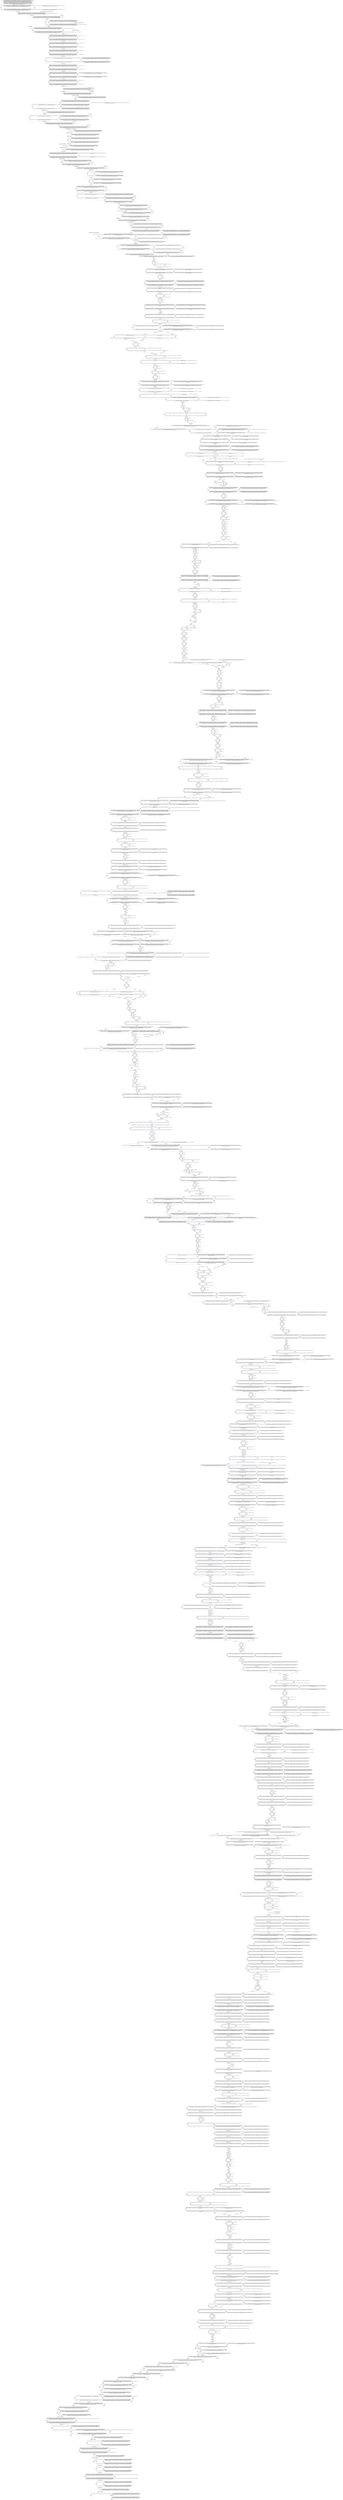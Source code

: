 digraph G {
  "579A" [shape=box, ];
  "1940CCT" [shape=box, ];
  "1682A" [shape=box, ];
  "E3016" [shape=box, ];
  "1167C" [shape=box, ];
  "2460C" [shape=box, ];
  "896T" [shape=box, ];
  "1741T" [shape=box, ];
  "938G" [shape=box, ];
  "244GTGTCC" [shape=box, ];
  "1915G" [shape=box, ];
  "757T" [shape=box, ];
  "B12-2738" [shape=box, ];
  "2320TG" [shape=box, ];
  "2122C" [shape=box, ];
  "2016A" [shape=box, ];
  "1499TGCC" [shape=box, ];
  "-214TGGG...CGC" [shape=box, ];
  "2237T" [shape=box, ];
  "2352ATTA...CCT" [shape=box, ];
  "1530G" [shape=box, ];
  "453C" [shape=box, ];
  "2739G" [shape=box, ];
  "859TGC" [shape=box, ];
  "-156T" [shape=box, ];
  "918GC" [shape=box, ];
  "2442ACCCACA" [shape=box, ];
  "779G" [shape=box, ];
  "1092A" [shape=box, ];
  "1713C" [shape=box, ];
  "2998AC" [shape=box, ];
  "233TC" [shape=box, ];
  "B11-2630" [shape=box, ];
  "E2990" [shape=box, ];
  "766GGCTG" [shape=box, ];
  "2816GGGG...CCT" [shape=box, ];
  "995A" [shape=box, ];
  "1722GGGATGG" [shape=box, ];
  "243T" [shape=box, ];
  "-42G" [shape=box, ];
  "3060GTCTGCGT" [shape=box, ];
  "2165G" [shape=box, ];
  "2575T" [shape=box, ];
  "2441G" [shape=box, ];
  "2234CCT" [shape=box, ];
  "2997C" [shape=box, ];
  "2905CTTA...TGT" [shape=box, ];
  "3042G" [shape=box, ];
  "124G" [shape=box, ];
  "E3071" [shape=box, ];
  "1751C" [shape=box, ];
  "2134AC" [shape=box, ];
  "S-100-C*02:16:02;C*03:46;C*04:70" [shape=box, ];
  "2646G" [shape=box, ];
  "1644C" [shape=box, ];
  "816C" [shape=box, ];
  "-144CGGG...TTC" [shape=box, ];
  "1823C" [shape=box, ];
  "817GCCTA" [shape=box, ];
  "904T" [shape=box, ];
  "164GCGC" [shape=box, ];
  "486A" [shape=box, ];
  "945C" [shape=box, ];
  "2648G" [shape=box, ];
  "2088TCCTGG" [shape=box, ];
  "2292T" [shape=box, ];
  "104T" [shape=box, ];
  "724CGGGG" [shape=box, ];
  "864TCCTGGA" [shape=box, ];
  "558A" [shape=box, ];
  "1839C" [shape=box, ];
  "475A" [shape=box, ];
  "416CAAG" [shape=box, ];
  "3091T" [shape=box, ];
  "-162TCT" [shape=box, ];
  "2889GTTCAGA" [shape=box, ];
  "857C" [shape=box, ];
  "423C" [shape=box, ];
  "66CGAGACCTGG" [shape=box, ];
  "930GAGCA" [shape=box, ];
  "995G" [shape=box, ];
  "288T" [shape=box, ];
  "740G" [shape=box, ];
  "484C" [shape=box, ];
  "1729G" [shape=box, ];
  "E3130" [shape=box, ];
  "703C" [shape=box, ];
  "935G" [shape=box, ];
  "970A" [shape=box, ];
  "2541G" [shape=box, ];
  "2565T" [shape=box, ];
  "1697A" [shape=box, ];
  "1558TGGAGTGTC" [shape=box, ];
  "2461A" [shape=box, ];
  "1033GGGC...CCC" [shape=box, ];
  "E3005" [shape=box, ];
  "2006T" [shape=box, ];
  "235T" [shape=box, ];
  "713C" [shape=box, ];
  "900CAGC" [shape=box, ];
  "2334A" [shape=box, ];
  "311C" [shape=box, ];
  "1855T" [shape=box, ];
  "2064T" [shape=box, ];
  "329C" [shape=box, ];
  "2175GGGG...TGT" [shape=box, ];
  "2043T" [shape=box, ];
  "405AC" [shape=box, ];
  "904A" [shape=box, ];
  "1937A" [shape=box, ];
  "268C" [shape=box, ];
  "E2961" [shape=box, ];
  "300T" [shape=box, ];
  "441G" [shape=box, ];
  "809T" [shape=box, ];
  "2886G" [shape=box, ];
  "792C" [shape=box, ];
  "2645C" [shape=box, ];
  "873GC" [shape=box, ];
  "421G" [shape=box, ];
  "833G" [shape=box, ];
  "1915A" [shape=box, ];
  "197CTCCTC" [shape=box, ];
  "883C" [shape=box, ];
  "-196A" [shape=box, ];
  "785A" [shape=box, ];
  "906AAGT" [shape=box, ];
  "1959T" [shape=box, ];
  "2124C" [shape=box, ];
  "273CTTC" [shape=box, ];
  "848C" [shape=box, ];
  "1771AGCA...GTG" [shape=box, ];
  "1019G" [shape=box, ];
  "1504CCTTCCC" [shape=box, ];
  "352G" [shape=box, ];
  "-257A" [shape=box, ];
  "455A" [shape=box, ];
  "399C" [shape=box, ];
  "91GGTT" [shape=box, ];
  "461C" [shape=box, ];
  "1920TT" [shape=box, ];
  "-49C" [shape=box, ];
  "2292C" [shape=box, ];
  "-274GAAG...CCC" [shape=box, ];
  "881C" [shape=box, ];
  "-11TCTCCCCAGA" [shape=box, ];
  "1386GCCT...CAA" [shape=box, ];
  "875C" [shape=box, ];
  "2545A" [shape=box, ];
  "-159TCT" [shape=box, ];
  "1383G" [shape=box, ];
  "2959GA" [shape=box, ];
  "358GCCGTGG" [shape=box, ];
  "2312AG" [shape=box, ];
  "1567C" [shape=box, ];
  "385G" [shape=box, ];
  "1848T" [shape=box, ];
  "2170G" [shape=box, ];
  "3009TTG" [shape=box, ];
  "S-11-C*02:69" [shape=box, ];
  "1117GAAT...GGA" [shape=box, ];
  "920T" [shape=box, ];
  "1026GTACCA" [shape=box, ];
  "-250TCTC" [shape=box, ];
  "3050G" [shape=box, ];
  "517C" [shape=box, ];
  "1902G" [shape=box, ];
  "1867A" [shape=box, ];
  "2449A" [shape=box, ];
  "1511C" [shape=box, ];
  "2985G" [shape=box, ];
  "2854T" [shape=box, ];
  "228GT" [shape=box, ];
  "E2975" [shape=box, ];
  "1829CAGAGATACA" [shape=box, ];
  "237CAC" [shape=box, ];
  "435G" [shape=box, ];
  "1447A" [shape=box, ];
  "407A" [shape=box, ];
  "2664ACC" [shape=box, ];
  "34C" [shape=box, ];
  "2127C" [shape=box, ];
  "403A" [shape=box, ];
  "2123A" [shape=box, ];
  "1578A" [shape=box, ];
  "2002CCTC" [shape=box, ];
  "1054ATCTCC" [shape=box, ];
  "601T" [shape=box, ];
  "877C" [shape=box, ];
  "466ACTA" [shape=box, ];
  "950GG" [shape=box, ];
  "787C" [shape=box, ];
  "-15G" [shape=box, ];
  "415A" [shape=box, ];
  "1352T" [shape=box, ];
  "1006A" [shape=box, ];
  "559AGTCTCC" [shape=box, ];
  "3092TGGA" [shape=box, ];
  "812G" [shape=box, ];
  "483G" [shape=box, ];
  "601C" [shape=box, ];
  "810G" [shape=box, ];
  "994A" [shape=box, ];
  "1729C" [shape=box, ];
  "484A" [shape=box, ];
  "-145T" [shape=box, ];
  "298G" [shape=box, ];
  "272A" [shape=box, ];
  "1839A" [shape=box, ];
  "2016G" [shape=box, ];
  "289TACGT" [shape=box, ];
  "S-96-C*04:01:01:04" [shape=box, ];
  "1511T" [shape=box, ];
  "3051T" [shape=box, ];
  "269A" [shape=box, ];
  "2943G" [shape=box, ];
  "782C" [shape=box, ];
  "2136G" [shape=box, ];
  "2801G" [shape=box, ];
  "872C" [shape=box, ];
  "413C" [shape=box, ];
  "2132AT" [shape=box, ];
  "653TTTTC" [shape=box, ];
  "-153AACCTGCG" [shape=box, ];
  "1923TCAG" [shape=box, ];
  "-80CTA" [shape=box, ];
  "568GTCT...TCC" [shape=box, ];
  "-77GAGAAGCCA" [shape=box, ];
  "2717TTTTTTTT" [shape=box, ];
  "-58A" [shape=box, ];
  "E3056" [shape=box, ];
  "741G" [shape=box, ];
  "1647TCTC...GCC" [shape=box, ];
  "2643G" [shape=box, ];
  "301ACGCA" [shape=box, ];
  "2615A" [shape=box, ];
  "S-131-C*07:149" [shape=box, ];
  "1914C" [shape=box, ];
  "842CGCCC" [shape=box, ];
  "759C" [shape=box, ];
  "759G" [shape=box, ];
  "26G" [shape=box, ];
  "236A" [shape=box, ];
  "31CTC" [shape=box, ];
  "E3002" [shape=box, ];
  "787G" [shape=box, ];
  "3096G" [shape=box, ];
  "113G" [shape=box, ];
  "1385G" [shape=box, ];
  "2169A" [shape=box, ];
  "2314CACATG" [shape=box, ];
  "2435C" [shape=box, ];
  "784C" [shape=box, ];
  "53C" [shape=box, ];
  "3068T" [shape=box, ];
  "-202GCGTTG" [shape=box, ];
  "2094T" [shape=box, ];
  "636A" [shape=box, ];
  "775G" [shape=box, ];
  "2095TGTC...CCT" [shape=box, ];
  "863C" [shape=box, ];
  "1082T" [shape=box, ];
  "3000G" [shape=box, ];
  "204T" [shape=box, ];
  "2166GTG" [shape=box, ];
  "1159T" [shape=box, ];
  "1938G" [shape=box, ];
  "885GCGGCT" [shape=box, ];
  "2944TTCTGTAG" [shape=box, ];
  "35TCCT...GAG" [shape=box, ];
  "1919G" [shape=box, ];
  "-203C" [shape=box, ];
  "764T" [shape=box, ];
  "256G" [shape=box, ];
  "518CGACC" [shape=box, ];
  "1713T" [shape=box, ];
  "394G" [shape=box, ];
  "453A" [shape=box, ];
  "E2973" [shape=box, ];
  "815T" [shape=box, ];
  "2110T" [shape=box, ];
  "-257G" [shape=box, ];
  "2351G" [shape=box, ];
  "236C" [shape=box, ];
  "1961GGTC...TGG" [shape=box, ];
  "632AGTC" [shape=box, ];
  "1618CCCAA" [shape=box, ];
  "808A" [shape=box, ];
  "2663C" [shape=box, ];
  "328T" [shape=box, ];
  "54CCTG...TGA" [shape=box, ];
  "2854C" [shape=box, ];
  "324C" [shape=box, ];
  "2991TTTCTT" [shape=box, ];
  "2668G" [shape=box, ];
  "S-80-C*08:41" [shape=box, ];
  "793CTCCTCC" [shape=box, ];
  "B4-739" [shape=box, ];
  "2125T" [shape=box, ];
  "1277GACCACTGC" [shape=box, ];
  "972GGAG...CGC" [shape=box, ];
  "B15-2958" [shape=box, ];
  "1015C" [shape=box, ];
  "1310T" [shape=box, ];
  "1310C" [shape=box, ];
  "2043A" [shape=box, ];
  "-32GTC" [shape=box, ];
  "1849G" [shape=box, ];
  "1167T" [shape=box, ];
  "1730G" [shape=box, ];
  "204C" [shape=box, ];
  "425G" [shape=box, ];
  "-231A" [shape=box, ];
  "2070TCCT...CTG" [shape=box, ];
  "2615G" [shape=box, ];
  "0G" [shape=box, ];
  "115T" [shape=box, ];
  "713T" [shape=box, ];
  "1697G" [shape=box, ];
  "500G" [shape=box, ];
  "28A" [shape=box, ];
  "617A" [shape=box, ];
  "925G" [shape=box, ];
  "1943TCT" [shape=box, ];
  "524CTCC" [shape=box, ];
  "584A" [shape=box, ];
  "E3017" [shape=box, ];
  "999T" [shape=box, ];
  "751A" [shape=box, ];
  "781C" [shape=box, ];
  "1932G" [shape=box, ];
  "-41AA" [shape=box, ];
  "2647G" [shape=box, ];
  "2896G" [shape=box, ];
  "2953CCTGA" [shape=box, ];
  "937G" [shape=box, ];
  "B0-6" [shape=box, ];
  "426A" [shape=box, ];
  "658G" [shape=box, ];
  "402G" [shape=box, ];
  "-35CCA" [shape=box, ];
  "S-283-C*01:02:01,29-30,36-37;C*01:03,08,30,67,93,99,106,110;C*02:02:02:01-02;C*02:02:27;C*02:102-103;C*02:10:01:02;C*02:32,35;
C*02:53:02;C*02:92N;C*02:81,85-87,91;C*03:02:02:01,03;C*03:03:01,27-28,30-31;C*03:04:01:01-02;C*03:04:48;C*03:51,140,192,250-251,261,271,285-290;
C*03:87:02;C*04:01:01:01-03,06;C*04:01:44,66,68;C*04:03:01;C*04:06,10,13,145,177,186,188-189,198-201;C*04:42:02;C*05:01:01:01-02;
C*05:128N;C*05:92N;C*05:37,98,110-111,117-118;C*06:02:01:01-03;C*06:02:42,44-45;C*06:04:02;C*06:103;C*06:106:02;C*06:127:01;
C*06:23-24,138,142,146,149,153-156,160;C*06:76:01;C*07:01:01:01,03-04;C*07:01:02,19,27,45,50;C*07:02:01:01,03-06;C*07:02:06,63-64,69;
C*07:04:01-02;C*07:06,18-19,340,351,384-386,391-392,402-403,421-422,425,458,488;C*07:56:02;C*07:60,66-67;C*07:78:02;C*08:01:01;
C*08:02:01:01-02;C*08:02:11-12;C*08:03:01;C*08:129N;C*08:20-22,27,103,112-113;C*08:72:02;C*08:73,90,92,94;C*12:02:02,12;C*12:03:01:01-03;
C*12:03:29;C*12:03:34:02;C*12:03:36-37;C*12:155Q;C*12:16,19,73,99,139-141,153-154,156,161;C*14:02:01:01;C*14:02:12,17,19;C*14:03,69,71;
C*15:02:01:01-03;C*15:02:25-26;C*15:122N;C*15:05:01-02;C*15:96Q;C*15:17;C*16:01:01:01-02;C*16:01:20;C*16:02:01;C*16:04:01,03;
C*16:84,93;C*17:01:01:01-04;C*17:03,17,30;C*18:01-02" [
  shape=box, ];
  "838ACA" [shape=box, ];
  "3042A" [shape=box, ];
  "2064C" [shape=box, ];
  "812A" [shape=box, ];
  "884C" [shape=box, ];
  "1262T" [shape=box, ];
  "2701GGGC...GGT" [shape=box, ];
  "989ACCTG" [shape=box, ];
  "2174T" [shape=box, ];
  "486G" [shape=box, ];
  "2449G" [shape=box, ];
  "3017TCAA...TCT" [shape=box, ];
  "456CTGC" [shape=box, ];
  "1019A" [shape=box, ];
  "427CACAG" [shape=box, ];
  "-113TCCC...CCA" [shape=box, ];
  "323A" [shape=box, ];
  "2988GG" [shape=box, ];
  "3012TGAC" [shape=box, ];
  "815A" [shape=box, ];
  "1008A" [shape=box, ];
  "175T" [shape=box, ];
  "2094C" [shape=box, ];
  "S1-C*03:219" [shape=box, ];
  "256A" [shape=box, ];
  "115G" [shape=box, ];
  "985G" [shape=box, ];
  "1721T" [shape=box, ];
  "2635A" [shape=box, ];
  "159A" [shape=box, ];
  "2127T" [shape=box, ];
  "631C" [shape=box, ];
  "1922A" [shape=box, ];
  "636G" [shape=box, ];
  "-14G" [shape=box, ];
  "S-251-C*02:06:02" [shape=box, ];
  "588TGGAT" [shape=box, ];
  "1875G" [shape=box, ];
  "786C" [shape=box, ];
  "780G" [shape=box, ];
  "422C" [shape=box, ];
  "-29ACCCACC" [shape=box, ];
  "2897TGT" [shape=box, ];
  "783T" [shape=box, ];
  "214TCCC...TGA" [shape=box, ];
  "1213C" [shape=box, ];
  "470C" [shape=box, ];
  "1913A" [shape=box, ];
  "1936A" [shape=box, ];
  "926GGC" [shape=box, ];
  "959CGCAGAT" [shape=box, ];
  "1714CTGGCAG" [shape=box, ];
  "-231C" [shape=box, ];
  "2129A" [shape=box, ];
  "265GAG" [shape=box, ];
  "426G" [shape=box, ];
  "936G" [shape=box, ];
  "745G" [shape=box, ];
  "441A" [shape=box, ];
  "129G" [shape=box, ];
  "2900C" [shape=box, ];
  "2326T" [shape=box, ];
  "1912C" [shape=box, ];
  "1008G" [shape=box, ];
  "414A" [shape=box, ];
  "2544T" [shape=box, ];
  "-131CT" [shape=box, ];
  "945T" [shape=box, ];
  "955A" [shape=box, ];
  "2461G" [shape=box, ];
  "213T" [shape=box, ];
  "227G" [shape=box, ];
  "2842GGTA...GAT" [shape=box, ];
  "314A" [shape=box, ];
  "1737A" [shape=box, ];
  "1721C" [shape=box, ];
  "1907GGGGT" [shape=box, ];
  "309T" [shape=box, ];
  "460T" [shape=box, ];
  "S-13-C*07:01:01:02" [shape=box, ];
  "S-119-C*05:08;C*07:26:01" [shape=box, ];
  "482A" [shape=box, ];
  "924G" [shape=box, ];
  "3052CTGA" [shape=box, ];
  "S-162-C*12:160" [shape=box, ];
  "1984A" [shape=box, ];
  "2671CCAT...CTG" [shape=box, ];
  "355GG" [shape=box, ];
  "2862T" [shape=box, ];
  "1770G" [shape=box, ];
  "352C" [shape=box, ];
  "90G" [shape=box, ];
  "765C" [shape=box, ];
  "-51A" [shape=box, ];
  "1141A" [shape=box, ];
  "1074G" [shape=box, ];
  "777T" [shape=box, ];
  "788GGC" [shape=box, ];
  "3096C" [shape=box, ];
  "280T" [shape=box, ];
  "1960A" [shape=box, ];
  "723G" [shape=box, ];
  "-174CTGAGTTTC" [shape=box, ];
  "311T" [shape=box, ];
  "250C" [shape=box, ];
  "925T" [shape=box, ];
  "2194C" [shape=box, ];
  "465T" [shape=box, ];
  "750C" [shape=box, ];
  "523C" [shape=box, ];
  "764A" [shape=box, ];
  "1939T" [shape=box, ];
  "330G" [shape=box, ];
  "2557CTCCTCCC" [shape=box, ];
  "-180ACTCCC" [shape=box, ];
  "2545G" [shape=box, ];
  "294G" [shape=box, ];
  "25T" [shape=box, ];
  "876G" [shape=box, ];
  "1531TTCTCAGGAT" [shape=box, ];
  "2767GTCTCTCATC" [shape=box, ];
  "2032T" [shape=box, ];
  "969T" [shape=box, ];
  "985A" [shape=box, ];
  "3068C" [shape=box, ];
  "2066GCTG" [shape=box, ];
  "328G" [shape=box, ];
  "259C" [shape=box, ];
  "2896A" [shape=box, ];
  "28G" [shape=box, ];
  "264G" [shape=box, ];
  "783G" [shape=box, ];
  "2058CTGGCC" [shape=box, ];
  "395GGAC" [shape=box, ];
  "585AGG" [shape=box, ];
  "1353G" [shape=box, ];
  "841T" [shape=box, ];
  "707G" [shape=box, ];
  "357C" [shape=box, ];
  "2904A" [shape=box, ];
  "-246A" [shape=box, ];
  "617G" [shape=box, ];
  "1891GTAA...GGG" [shape=box, ];
  "2625TGC" [shape=box, ];
  "2629T" [shape=box, ];
  "S-68-C*08:01:03" [shape=box, ];
  "2437C" [shape=box, ];
  "792T" [shape=box, ];
  "1855C" [shape=box, ];
  "2057T" [shape=box, ];
  "1866T" [shape=box, ];
  "1168TCTG...CCC" [shape=box, ];
  "E3114" [shape=box, ];
  "E3012" [shape=box, ];
  "1614AAC" [shape=box, ];
  "2261C" [shape=box, ];
  "3001C" [shape=box, ];
  "1936G" [shape=box, ];
  "729C" [shape=box, ];
  "757A" [shape=box, ];
  "937A" [shape=box, ];
  "2663T" [shape=box, ];
  "943C" [shape=box, ];
  "1384C" [shape=box, ];
  "280G" [shape=box, ];
  "-251T" [shape=box, ];
  "S-21-C*03:04:04" [shape=box, ];
  "2057G" [shape=box, ];
  "1213T" [shape=box, ];
  "749T" [shape=box, ];
  "2335GATG...GAT" [shape=box, ];
  "957G" [shape=box, ];
  "745C" [shape=box, ];
  "S6-C*01:06,14,21;C*02:10:01:01,03;C*03:02:01;C*03:02:02:02;C*03:04:02;C*03:05;C*03:06:01;C*03:13:01;C*03:243;C*03:40:01;C*04:09N;
C*03:61;C*04:15:02;C*04:191N;C*04:187;C*05:113N;C*05:109;C*06:02:31;C*06:120,147-148;C*07:01:01:05;C*07:02:01:02;C*07:02:05;
C*07:30,205;C*08:04:01;C*08:12,24;C*12:03:34:01;C*12:08,22;C*14:02:01:02;C*15:13,16,104" [
  shape=box, ];
  "-1C" [shape=box, ];
  "1646C" [shape=box, ];
  "1868GAGCCC" [shape=box, ];
  "1914T" [shape=box, ];
  "823GA" [shape=box, ];
  "1116G" [shape=box, ];
  "1985AGGG...TTC" [shape=box, ];
  "1339C" [shape=box, ];
  "1338A" [shape=box, ];
  "2875G" [shape=box, ];
  "3002CT" [shape=box, ];
  "2855CTTTGAT" [shape=box, ];
  "2986CA" [shape=box, ];
  "1337C" [shape=box, ];
  "374GAGG...GGA" [shape=box, ];
  "-58C" [shape=box, ];
  "404C" [shape=box, ];
  "785G" [shape=box, ];
  "693T" [shape=box, ];
  "942A" [shape=box, ];
  "402A" [shape=box, ];
  "1147C" [shape=box, ];
  "2700C" [shape=box, ];
  "29C" [shape=box, ];
  "3059C" [shape=box, ];
  "2327GAAGGAC" [shape=box, ];
  "2134GT" [shape=box, ];
  "1005A" [shape=box, ];
  "E2997" [shape=box, ];
  "1448GAAT...GGT" [shape=box, ];
  "E3083" [shape=box, ];
  "800A" [shape=box, ];
  "942G" [shape=box, ];
  "1922C" [shape=box, ];
  "E2985" [shape=box, ];
  "751C" [shape=box, ];
  "-68ATCAGCGTCT" [shape=box, ];
  "851T" [shape=box, ];
  "2862A" [shape=box, ];
  "-119GAC" [shape=box, ];
  "567G" [shape=box, ];
  "882A" [shape=box, ];
  "2460T" [shape=box, ];
  "-49A" [shape=box, ];
  "1503C" [shape=box, ];
  "1380C" [shape=box, ];
  "925C" [shape=box, ];
  "1578G" [shape=box, ];
  "925A" [shape=box, ];
  "996GAA" [shape=box, ];
  "3071TGTT...AAT" [shape=box, ];
  "2802AGCT...GTC" [shape=box, ];
  "-96CATT...CGG" [shape=box, ];
  "3097AGACAGC" [shape=box, ];
  "2628A" [shape=box, ];
  "433CT" [shape=box, ];
  "212C" [shape=box, ];
  "313C" [shape=box, ];
  "783C" [shape=box, ];
  "1060T" [shape=box, ];
  "S0-C*07:49" [shape=box, ];
  "2006C" [shape=box, ];
  "123A" [shape=box, ];
  "268T" [shape=box, ];
  "924A" [shape=box, ];
  "1368A" [shape=box, ];
  "2667T" [shape=box, ];
  "1024G" [shape=box, ];
  "1053T" [shape=box, ];
  "-36C" [shape=box, ];
  "-83G" [shape=box, ];
  "2385A" [shape=box, ];
  "658A" [shape=box, ];
  "1469C" [shape=box, ];
  "2195CCAC...CCC" [shape=box, ];
  "412T" [shape=box, ];
  "557A" [shape=box, ];
  "124C" [shape=box, ];
  "753CCAG" [shape=box, ];
  "1733GAC" [shape=box, ];
  "323G" [shape=box, ];
  "1141G" [shape=box, ];
  "445G" [shape=box, ];
  "-215T" [shape=box, ];
  "1736T" [shape=box, ];
  "325T" [shape=box, ];
  "2130A" [shape=box, ];
  "475G" [shape=box, ];
  "1736C" [shape=box, ];
  "501GCCC...GTC" [shape=box, ];
  "1840GTGCCAT" [shape=box, ];
  "-129GAATACTCAT" [shape=box, ];
  "3043CAAAGGC" [shape=box, ];
  "1808G" [shape=box, ];
  "1083CCACGAGGA" [shape=box, ];
  "917A" [shape=box, ];
  "1866A" [shape=box, ];
  "1340G" [shape=box, ];
  "334AGTCC" [shape=box, ];
  "1381CT" [shape=box, ];
  "121G" [shape=box, ];
  "878GGA" [shape=box, ];
  "196C" [shape=box, ];
  "306C" [shape=box, ];
  "1214T" [shape=box, ];
  "1826G" [shape=box, ];
  "240C" [shape=box, ];
  "1311TTTC...CCT" [shape=box, ];
  "325G" [shape=box, ];
  "1000G" [shape=box, ];
  "825C" [shape=box, ];
  "800G" [shape=box, ];
  "968G" [shape=box, ];
  "393T" [shape=box, ];
  "231TT" [shape=box, ];
  "227A" [shape=box, ];
  "1554CTG" [shape=box, ];
  "2136A" [shape=box, ];
  "1731A" [shape=box, ];
  "-283G" [shape=box, ];
  "3000A" [shape=box, ];
  "421C" [shape=box, ];
  "949G" [shape=box, ];
  "811C" [shape=box, ];
  "196A" [shape=box, ];
  "340AG" [shape=box, ];
  "566C" [shape=box, ];
  "2642C" [shape=box, ];
  "904C" [shape=box, ];
  "-196G" [shape=box, ];
  "2126G" [shape=box, ];
  "2493G" [shape=box, ];
  "729G" [shape=box, ];
  "2137TAGG...CAG" [shape=box, ];
  "S-39-C*04:155" [shape=box, ];
  "2020G" [shape=box, ];
  "65C" [shape=box, ];
  "1808A" [shape=box, ];
  "1646A" [shape=box, ];
  "1023G" [shape=box, ];
  "1828A" [shape=box, ];
  "25C" [shape=box, ];
  "1730A" [shape=box, ];
  "952T" [shape=box, ];
  "7ATGC...CCC" [shape=box, ];
  "1738G" [shape=box, ];
  "288C" [shape=box, ];
  "294A" [shape=box, ];
  "1159C" [shape=box, ];
  "365G" [shape=box, ];
  "1009ACGCTG" [shape=box, ];
  "2262TGGG...TGC" [shape=box, ];
  "104A" [shape=box, ];
  "703T" [shape=box, ];
  "958T" [shape=box, ];
  "602CCGC...TCG" [shape=box, ];
  "2123G" [shape=box, ];
  "3083A" [shape=box, ];
  "1828G" [shape=box, ];
  "566G" [shape=box, ];
  "121C" [shape=box, ];
  "-15A" [shape=box, ];
  "2885G" [shape=box, ];
  "922GT" [shape=box, ];
  "163G" [shape=box, ];
  "2635G" [shape=box, ];
  "76A" [shape=box, ];
  "2725T" [shape=box, ];
  "122A" [shape=box, ];
  "241T" [shape=box, ];
  "269T" [shape=box, ];
  "704TCG" [shape=box, ];
  "2020A" [shape=box, ];
  "1875T" [shape=box, ];
  "2624C" [shape=box, ];
  "1CCGAG" [shape=box, ];
  "2777A" [shape=box, ];
  "2739C" [shape=box, ];
  "652G" [shape=box, ];
  "764C" [shape=box, ];
  "E3009" [shape=box, ];
  "385C" [shape=box, ];
  "2007TTTCCCAG" [shape=box, ];
  "E3119" [shape=box, ];
  "2170A" [shape=box, ];
  "425C" [shape=box, ];
  "2233A" [shape=box, ];
  "2669C" [shape=box, ];
  "391A" [shape=box, ];
  "936T" [shape=box, ];
  "958A" [shape=box, ];
  "808G" [shape=box, ];
  "1919C" [shape=box, ];
  "1849T" [shape=box, ];
  "S-22-C*03:100" [shape=box, ];
  "2716A" [shape=box, ];
  "2462TGTT...GTC" [shape=box, ];
  "1751G" [shape=box, ];
  "752G" [shape=box, ];
  "2716C" [shape=box, ];
  "529CATC...GCC" [shape=box, ];
  "1623G" [shape=box, ];
  "1984C" [shape=box, ];
  "163C" [shape=box, ];
  "1276T" [shape=box, ];
  "255A" [shape=box, ];
  "1918T" [shape=box, ];
  "B7-1890" [shape=box, ];
  "407G" [shape=box, ];
  "3105CACCCCCGT" [shape=box, ];
  "81GTGAGTGCG" [shape=box, ];
  "1016AG" [shape=box, ];
  "2131T" [shape=box, ];
  "1642T" [shape=box, ];
  "114C" [shape=box, ];
  "2322ACAA" [shape=box, ];
  "415T" [shape=box, ];
  "241G" [shape=box, ];
  "772A" [shape=box, ];
  "264A" [shape=box, ];
  "391G" [shape=box, ];
  "1263CCTT...CTT" [shape=box, ];
  "442T" [shape=box, ];
  "905T" [shape=box, ];
  "236T" [shape=box, ];
  "1683TGGG...CCT" [shape=box, ];
  "-17TC" [shape=box, ];
  "2385G" [shape=box, ];
  "921G" [shape=box, ];
  "1906A" [shape=box, ];
  "2001T" [shape=box, ];
  "414T" [shape=box, ];
  "1916T" [shape=box, ];
  "517A" [shape=box, ];
  "822C" [shape=box, ];
  "778G" [shape=box, ];
  "771C" [shape=box, ];
  "96GGAGGGAA" [shape=box, ];
  "2982GAT" [shape=box, ];
  "2171GAG" [shape=box, ];
  "3084TGAGGAG" [shape=box, ];
  "S-77-C*01:117N;C*08:40" [shape=box, ];
  "500A" [shape=box, ];
  "528T" [shape=box, ];
  "775C" [shape=box, ];
  "579T" [shape=box, ];
  "777G" [shape=box, ];
  "2117A" [shape=box, ];
  "2788GTGA...GGG" [shape=box, ];
  "1865C" [shape=box, ];
  "3083G" [shape=box, ];
  "834C" [shape=box, ];
  "394A" [shape=box, ];
  "969C" [shape=box, ];
  "2888T" [shape=box, ];
  "281CAGTGGG" [shape=box, ];
  "2726GTTC...CAG" [shape=box, ];
  "1980G" [shape=box, ];
  "105CGGCCTCT" [shape=box, ];
  "2648C" [shape=box, ];
  "2597GTGG...GCT" [shape=box, ];
  "277A" [shape=box, ];
  "30C" [shape=box, ];
  "920C" [shape=box, ];
  "175A" [shape=box, ];
  "-165ACT" [shape=box, ];
  "-256CGGGG" [shape=box, ];
  "435T" [shape=box, ];
  "2542AT" [shape=box, ];
  "1885C" [shape=box, ];
  "1609TCAG" [shape=box, ];
  "825T" [shape=box, ];
  "160AGC" [shape=box, ];
  "471AACC" [shape=box, ];
  "357A" [shape=box, ];
  "1552C" [shape=box, ];
  "1114CT" [shape=box, ];
  "2238GTTA...CAC" [shape=box, ];
  "2644G" [shape=box, ];
  "708GGGAC" [shape=box, ];
  "2437T" [shape=box, ];
  "2649CGTG...GCT" [shape=box, ];
  "776C" [shape=box, ];
  "556C" [shape=box, ];
  "1276C" [shape=box, ];
  "1927G" [shape=box, ];
  "1447T" [shape=box, ];
  "1732A" [shape=box, ];
  "27A" [shape=box, ];
  "2436T" [shape=box, ];
  "929C" [shape=box, ];
  "2305G" [shape=box, ];
  "-237G" [shape=box, ];
  "692C" [shape=box, ];
  "2120G" [shape=box, ];
  "-100CTCC" [shape=box, ];
  "773AC" [shape=box, ];
  "-236GCTCC" [shape=box, ];
  "1244GAAT...GTC" [shape=box, ];
  "2001C" [shape=box, ];
  "212G" [shape=box, ];
  "1339T" [shape=box, ];
  "1867G" [shape=box, ];
  "1617G" [shape=box, ];
  "1061G" [shape=box, ];
  "169GGGAGG" [shape=box, ];
  "1541G" [shape=box, ];
  "2435G" [shape=box, ];
  "1568CAAGAGAGAT" [shape=box, ];
  "1579CAAA...CCC" [shape=box, ];
  "1015G" [shape=box, ];
  "445A" [shape=box, ];
  "1938A" [shape=box, ];
  "1856GAGGGGCTG" [shape=box, ];
  "S-165-C*04:161" [shape=box, ];
  "2546CATGGCCCTG" [shape=box, ];
  "1470CCTG...TCT" [shape=box, ];
  "784G" [shape=box, ];
  "116GAGAG" [shape=box, ];
  "837G" [shape=box, ];
  "2815T" [shape=box, ];
  "432A" [shape=box, ];
  "482G" [shape=box, ];
  "966G" [shape=box, ];
  "1341CTCAATGTGT" [shape=box, ];
  "757C" [shape=box, ];
  "806AT" [shape=box, ];
  "1982GT" [shape=box, ];
  "707C" [shape=box, ];
  "-251C" [shape=box, ];
  "1847A" [shape=box, ];
  "1023A" [shape=box, ];
  "917G" [shape=box, ];
  "875G" [shape=box, ];
  "-237A" [shape=box, ];
  "E2959" [shape=box, ];
  "957A" [shape=box, ];
  "-36A" [shape=box, ];
  "1286A" [shape=box, ];
  "935A" [shape=box, ];
  "841A" [shape=box, ];
  "2566GTCCCCTCA" [shape=box, ];
  "404G" [shape=box, ];
  "862C" [shape=box, ];
  "S-129-C*01:02:11" [shape=box, ];
  "-283A" [shape=box, ];
  "1617C" [shape=box, ];
  "1866C" [shape=box, ];
  "1113A" [shape=box, ];
  "-189T" [shape=box, ];
  "2885A" [shape=box, ];
  "243C" [shape=box, ];
  "1903ATG" [shape=box, ];
  "584G" [shape=box, ];
  "E3000" [shape=box, ];
  "694GGGGCGGGG" [shape=box, ];
  "1643C" [shape=box, ];
  "315GTTCGACA" [shape=box, ];
  "999C" [shape=box, ];
  "B10-2596" [shape=box, ];
  "2641G" [shape=box, ];
  "-230AGGG...GCA" [shape=box, ];
  "2237C" [shape=box, ];
  "-51C" [shape=box, ];
  "1874T" [shape=box, ];
  "-282ATCAGGAC" [shape=box, ];
  "B1-80" [shape=box, ];
  "259A" [shape=box, ];
  "791C" [shape=box, ];
  "826GGCAAGG" [shape=box, ];
  "3016T" [shape=box, ];
  "2441A" [shape=box, ];
  "2194T" [shape=box, ];
  "1148ATGA...TCC" [shape=box, ];
  "30T" [shape=box, ];
  "313T" [shape=box, ];
  "460G" [shape=box, ];
  "875T" [shape=box, ];
  "1005G" [shape=box, ];
  "168A" [shape=box, ];
  "1750T" [shape=box, ];
  "314G" [shape=box, ];
  "2045A" [shape=box, ];
  "847A" [shape=box, ];
  "3059T" [shape=box, ];
  "2305T" [shape=box, ];
  "S-116-C*12:13" [shape=box, ];
  "2643A" [shape=box, ];
  "631T" [shape=box, ];
  "2122G" [shape=box, ];
  "B2-211" [shape=box, ];
  "-188CCACTCCC" [shape=box, ];
  "810T" [shape=box, ];
  "205CCCCAG" [shape=box, ];
  "1645C" [shape=box, ];
  "2667C" [shape=box, ];
  "853AGGA" [shape=box, ];
  "896C" [shape=box, ];
  "2624T" [shape=box, ];
  "1959C" [shape=box, ];
  "1542GTCACATGGG" [shape=box, ];
  "1847G" [shape=box, ];
  "S-41-C*06:46N" [shape=box, ];
  "1960G" [shape=box, ];
  "114G" [shape=box, ];
  "2901ATC" [shape=box, ];
  "300C" [shape=box, ];
  "2777G" [shape=box, ];
  "2990A" [shape=box, ];
  "2961CAGC...GTG" [shape=box, ];
  "567C" [shape=box, ];
  "988C" [shape=box, ];
  "2904G" [shape=box, ];
  "999A" [shape=box, ];
  "791G" [shape=box, ];
  "230G" [shape=box, ];
  "2046TGGG...GTT" [shape=box, ];
  "423A" [shape=box, ];
  "872T" [shape=box, ];
  "-14C" [shape=box, ];
  "432G" [shape=box, ];
  "339G" [shape=box, ];
  "-39GTC" [shape=box, ];
  "659GTTT...GGG" [shape=box, ];
  "952A" [shape=box, ];
  "746ACA" [shape=box, ];
  "2841G" [shape=box, ];
  "2044C" [shape=box, ];
  "910G" [shape=box, ];
  "-203A" [shape=box, ];
  "130GCCC" [shape=box, ];
  "805C" [shape=box, ];
  "2670C" [shape=box, ];
  "2886A" [shape=box, ];
  "-116GC" [shape=box, ];
  "-42A" [shape=box, ];
  "S-14-C*04:01:01:05;C*04:71,128;C*05:93;C*08:62" [shape=box, ];
  "2631GTAA" [shape=box, ];
  "278TC" [shape=box, ];
  "1980A" [shape=box, ];
  "863T" [shape=box, ];
  "E2991" [shape=box, ];
  "557C" [shape=box, ];
  "S-250-C*16:01:18;C*17:01:01:05" [shape=box, ];
  "2646A" [shape=box, ];
  "3119CCGT...CCT" [shape=box, ];
  "857T" [shape=box, ];
  "1469G" [shape=box, ];
  "816T" [shape=box, ];
  "114T" [shape=box, ];
  "1353A" [shape=box, ];
  "1113G" [shape=box, ];
  "-13AT" [shape=box, ];
  "90A" [shape=box, ];
  "1354AAGG...CCA" [shape=box, ];
  "436ACCGA" [shape=box, ];
  "780T" [shape=box, ];
  "2261G" [shape=box, ];
  "2130T" [shape=box, ];
  "988T" [shape=box, ];
  "1865T" [shape=box, ];
  "1512ACCC...TCC" [shape=box, ];
  "1889G" [shape=box, ];
  "809G" [shape=box, ];
  "2326C" [shape=box, ];
  "1738A" [shape=box, ];
  "1826C" [shape=box, ];
  "277G" [shape=box, ];
  "26A" [shape=box, ];
  "2128T" [shape=box, ];
  "420A" [shape=box, ];
  "442A" [shape=box, ];
  "-116CG" [shape=box, ];
  "1608G" [shape=box, ];
  "2641C" [shape=box, ];
  "1018A" [shape=box, ];
  "465C" [shape=box, ];
  "810C" [shape=box, ];
  "230A" [shape=box, ];
  "723A" [shape=box, ];
  "1262C" [shape=box, ];
  "269C" [shape=box, ];
  "270CC" [shape=box, ];
  "905C" [shape=box, ];
  "2876TGTGTGGTG" [shape=box, ];
  "-21GGAC" [shape=box, ];
  "2887C" [shape=box, ];
  "227C" [shape=box, ];
  "752T" [shape=box, ];
  "3056ATG" [shape=box, ];
  "3091G" [shape=box, ];
  "802GGG" [shape=box, ];
  "354G" [shape=box, ];
  "2155GTAGGGAAGG" [shape=box, ];
  "966A" [shape=box, ];
  "386GGAG" [shape=box, ];
  "-114C" [shape=box, ];
  "2129G" [shape=box, ];
  "904G" [shape=box, ];
  "968C" [shape=box, ];
  "834A" [shape=box, ];
  "-1G" [shape=box, ];
  "366TGGAG" [shape=box, ];
  "365A" [shape=box, ];
  "898C" [shape=box, ];
  "836T" [shape=box, ];
  "255C" [shape=box, ];
  "1824AA" [shape=box, ];
  "730CGGGGCCAG" [shape=box, ];
  "953GG" [shape=box, ];
  "463GC" [shape=box, ];
  "1682C" [shape=box, ];
  "2668A" [shape=box, ];
  "B13-2787" [shape=box, ];
  "968A" [shape=box, ];
  "1000A" [shape=box, ];
  "1752AGCT...GGC" [shape=box, ];
  "S-256-C*03:20N;C*02:11;C*07:32N;C*05:09:01" [shape=box, ];
  "2121T" [shape=box, ];
  "1732G" [shape=box, ];
  "213C" [shape=box, ];
  "921T" [shape=box, ];
  "1498C" [shape=box, ];
  "741T" [shape=box, ];
  "135CCCG...GGG" [shape=box, ];
  "765T" [shape=box, ];
  "1939C" [shape=box, ];
  "2645T" [shape=box, ];
  "1981T" [shape=box, ];
  "1383T" [shape=box, ];
  "E2986" [shape=box, ];
  "1060C" [shape=box, ];
  "1369CTTT...AGT" [shape=box, ];
  "306G" [shape=box, ];
  "637CCTT...TTC" [shape=box, ];
  "1074C" [shape=box, ];
  "176GGGT...GCC" [shape=box, ];
  "1530A" [shape=box, ];
  "420C" [shape=box, ];
  "556T" [shape=box, ];
  "299A" [shape=box, ];
  "955G" [shape=box, ];
  "801T" [shape=box, ];
  "454A" [shape=box, ];
  "104G" [shape=box, ];
  "849A" [shape=box, ];
  "462A" [shape=box, ];
  "2118TG" [shape=box, ];
  "1567G" [shape=box, ];
  "2565A" [shape=box, ];
  "-48GGTTCT" [shape=box, ];
  "2785A" [shape=box, ];
  "2065G" [shape=box, ];
  "343AGGGGAGCC" [shape=box, ];
  "852G" [shape=box, ];
  "353C" [shape=box, ];
  "331GC" [shape=box, ];
  "443GA" [shape=box, ];
  "1541A" [shape=box, ];
  "1075ATGGCCT" [shape=box, ];
  "2111GGAGCT" [shape=box, ];
  "1740T" [shape=box, ];
  "2438CAG" [shape=box, ];
  "250G" [shape=box, ];
  "2165T" [shape=box, ];
  "1385A" [shape=box, ];
  "1912G" [shape=box, ];
  "877G" [shape=box, ];
  "1557C" [shape=box, ];
  "1552T" [shape=box, ];
  "392C" [shape=box, ];
  "764G" [shape=box, ];
  "312G" [shape=box, ];
  "1018C" [shape=box, ];
  "937T" [shape=box, ];
  "1093GGGA...AGC" [shape=box, ];
  "371C" [shape=box, ];
  "971T" [shape=box, ];
  "E2988" [shape=box, ];
  "967C" [shape=box, ];
  "-156C" [shape=box, ];
  "3114GTCCA" [shape=box, ];
  "2371T" [shape=box, ];
  "-245GGGTCTCA" [shape=box, ];
  "986GA" [shape=box, ];
  "159G" [shape=box, ];
  "125GAGG" [shape=box, ];
  "2544C" [shape=box, ];
  "851C" [shape=box, ];
  "758G" [shape=box, ];
  "298T" [shape=box, ];
  "1180G" [shape=box, ];
  "1809TGGT...GGA" [shape=box, ];
  "2033ACCATCCCCA" [shape=box, ];
  "910T" [shape=box, ];
  "B9-2154" [shape=box, ];
  "295GAC" [shape=box, ];
  "2386TGAG...TTG" [shape=box, ];
  "957C" [shape=box, ];
  "203T" [shape=box, ];
  "2943T" [shape=box, ];
  "2169G" [shape=box, ];
  "1553G" [shape=box, ];
  "1623A" [shape=box, ];
  "462G" [shape=box, ];
  "1927A" [shape=box, ];
  "1032A" [shape=box, ];
  "371A" [shape=box, ];
  "3004T" [shape=box, ];
  "342A" [shape=box, ];
  "255T" [shape=box, ];
  "1741C" [shape=box, ];
  "1823G" [shape=box, ];
  "847T" [shape=box, ];
  "328C" [shape=box, ];
  "1981G" [shape=box, ];
  "2815G" [shape=box, ];
  "2450CTGCTTTCCC" [shape=box, ];
  "1215TGAG...CCT" [shape=box, ];
  "79G" [shape=box, ];
  "S-32-C*14:23" [shape=box, ];
  "485C" [shape=box, ];
  "413G" [shape=box, ];
  "1906G" [shape=box, ];
  "1946GGAG...AGC" [shape=box, ];
  "883A" [shape=box, ];
  "1061A" [shape=box, ];
  "2766T" [shape=box, ];
  "S-153-C*08:36N" [shape=box, ];
  "801C" [shape=box, ];
  "1557T" [shape=box, ];
  "B5-1025" [shape=box, ];
  "1032G" [shape=box, ];
  "2786G" [shape=box, ];
  "850A" [shape=box, ];
  "2670T" [shape=box, ];
  "2032C" [shape=box, ];
  "897T" [shape=box, ];
  "1932C" [shape=box, ];
  "B14-2952" [shape=box, ];
  "79T" [shape=box, ];
  "486C" [shape=box, ];
  "816A" [shape=box, ];
  "B6-1613" [shape=box, ];
  "938C" [shape=box, ];
  "-145A" [shape=box, ];
  "B8-2015" [shape=box, ];
  "970G" [shape=box, ];
  "1503G" [shape=box, ];
  "967T" [shape=box, ];
  "1876CACCCTGAG" [shape=box, ];
  "113A" [shape=box, ];
  "1340A" [shape=box, ];
  "-82TT" [shape=box, ];
  "899C" [shape=box, ];
  "446CCTGCGG" [shape=box, ];
  "-50C" [shape=box, ];
  "871C" [shape=box, ];
  "76G" [shape=box, ];
  "3005TCCT" [shape=box, ];
  "580CCCC" [shape=box, ];
  "929G" [shape=box, ];
  "1160GAGTTTC" [shape=box, ];
  "95G" [shape=box, ];
  "523T" [shape=box, ];
  "-189C" [shape=box, ];
  "2174C" [shape=box, ];
  "476GAGCGA" [shape=box, ];
  "1142AATGG" [shape=box, ];
  "1917C" [shape=box, ];
  "354A" [shape=box, ];
  "3069CC" [shape=box, ];
  "618CCGG...CCC" [shape=box, ];
  "971A" [shape=box, ];
  "891T" [shape=box, ];
  "1351T" [shape=box, ];
  "691A" [shape=box, ];
  "939AGA" [shape=box, ];
  "3104T" [shape=box, ];
  "-259GG" [shape=box, ];
  "994G" [shape=box, ];
  "2766A" [shape=box, ];
  "805T" [shape=box, ];
  "2233G" [shape=box, ];
  "242C" [shape=box, ];
  "E2982" [shape=box, ];
  "772G" [shape=box, ];
  "424A" [shape=box, ];
  "809A" [shape=box, ];
  "1287GCAG...GAC" [shape=box, ];
  "461T" [shape=box, ];
  "95A" [shape=box, ];
  "470T" [shape=box, ];
  "1092G" [shape=box, ];
  "749C" [shape=box, ];
  "1624GACA...CCA" [shape=box, ];
  "892AGAT" [shape=box, ];
  "949T" [shape=box, ];
  "946ACC" [shape=box, ];
  "S-17-C*01:40" [shape=box, ];
  "862G" [shape=box, ];
  "2841A" [shape=box, ];
  "203G" [shape=box, ];
  "483A" [shape=box, ];
  "1006G" [shape=box, ];
  "240A" [shape=box, ];
  "S-274-C*03:41:02;C*04:01:62;C*08:127N;C*07:412;C*12:59" [shape=box, ];
  "776T" [shape=box, ];
  "1368G" [shape=box, ];
  "65T" [shape=box, ];
  "134T" [shape=box, ];
  "392T" [shape=box, ];
  "742TCT" [shape=box, ];
  "858C" [shape=box, ];
  "3004C" [shape=box, ];
  "E2998" [shape=box, ];
  "593CTGCGGAA" [shape=box, ];
  "1351C" [shape=box, ];
  "2556A" [shape=box, ];
  "784T" [shape=box, ];
  "455C" [shape=box, ];
  "53G" [shape=box, ];
  "412A" [shape=box, ];
  "2045G" [shape=box, ];
  "1642C" [shape=box, ];
  "837T" [shape=box, ];
  "1698CGGA...TGA" [shape=box, ];
  "958C" [shape=box, ];
  "1062TAGA...CGG" [shape=box, ];
  "2575C" [shape=box, ];
  "884A" [shape=box, ];
  "168C" [shape=box, ];
  "1181TCTG...GTC" [shape=box, ];
  "2120A" [shape=box, ];
  "2293AGCA...TCT" [shape=box, ];
  "1214C" [shape=box, ];
  "1243G" [shape=box, ];
  "-155CC" [shape=box, ];
  "852C" [shape=box, ];
  "1498G" [shape=box, ];
  "943T" [shape=box, ];
  "2261A" [shape=box, ];
  "326AC" [shape=box, ];
  "372AG" [shape=box, ];
  "899T" [shape=box, ];
  "2065A" [shape=box, ];
  "1082C" [shape=box, ];
  "3050A" [shape=box, ];
  "1380T" [shape=box, ];
  "2863GGGA...CGA" [shape=box, ];
  "1928GAAA" [shape=box, ];
  "1740C" [shape=box, ];
  "714GGGCTGACC" [shape=box, ];
  "257GC" [shape=box, ];
  "2900G" [shape=box, ];
  "1874C" [shape=box, ];
  "2021TCTT...GCC" [shape=box, ];
  "2306TTGTGA" [shape=box, ];
  "558G" [shape=box, ];
  "944C" [shape=box, ];
  "123G" [shape=box, ];
  "408CAGA" [shape=box, ];
  "E3004" [shape=box, ];
  "-215C" [shape=box, ];
  "1917G" [shape=box, ];
  "1180C" [shape=box, ];
  "813GT" [shape=box, ];
  "815C" [shape=box, ];
  "488GTGA...CCC" [shape=box, ];
  "2493A" [shape=box, ];
  "34A" [shape=box, ];
  "333G" [shape=box, ];
  "2110A" [shape=box, ];
  "1116A" [shape=box, ];
  "1020CGC" [shape=box, ];
  "1000C" [shape=box, ];
  "822A" [shape=box, ];
  "782T" [shape=box, ];
  "E3052" [shape=box, ];
  "1243A" [shape=box, ];
  "652A" [shape=box, ];
  "-246T" [shape=box, ];
  "884G" [shape=box, ];
  "-195GGATTC" [shape=box, ];
  "760ATGT" [shape=box, ];
  "1007A" [shape=box, ];
  "1053C" [shape=box, ];
  "2494TAGT...TAA" [shape=box, ];
  "1933CAG" [shape=box, ];
  "1742CAGGACAC" [shape=box, ];
  "1770C" [shape=box, ];
  "1827A" [shape=box, ];
  "897A" [shape=box, ];
  "849G" [shape=box, ];
  "1644T" [shape=box, ];
  "1001GGAA" [shape=box, ];
  "1147G" [shape=box, ];
  "-22C" [shape=box, ];
  "399A" [shape=box, ];
  "691G" [shape=box, ];
  "S-259-C*18:10" [shape=box, ];
  "134G" [shape=box, ];
  "848G" [shape=box, ];
  "2131G" [shape=box, ];
  "881T" [shape=box, ];
  "1850CAGCA" [shape=box, ];
  "2017GCC" [shape=box, ];
  "307TT" [shape=box, ];
  "2556C" [shape=box, ];
  "2700T" [shape=box, ];
  "1889A" [shape=box, ];
  "2875A" [shape=box, ];
  "921C" [shape=box, ];
  "-83A" [shape=box, ];
  "2778CTTGTAA" [shape=box, ];
  "1608A" [shape=box, ];
  "956C" [shape=box, ];
  "2541A" [shape=box, ];
  "250T" [shape=box, ];
  "1750C" [shape=box, ];
  "891C" [shape=box, ];
  "1617A" [shape=box, ];
  "2888C" [shape=box, ];
  "2975GGACTGA" [shape=box, ];
  "S-145-C*14:21N" [shape=box, ];
  "B3-487" [shape=box, ];
  "260GCGG" [shape=box, ];
  "3051C" [shape=box, ];
  "2125C" [shape=box, ];
  "1886TGG" [shape=box, ];
  "2372GATT...TTC" [shape=box, ];
  "339A" [shape=box, ];
  "1646G" [shape=box, ];
  "3104C" [shape=box, ];
  "129T" [shape=box, ];
  "77CC" [shape=box, ];
  "751T" [shape=box, ];
  "333A" [shape=box, ];
  "2740CAGC...ATG" [shape=box, ];
  "2636TGATG" [shape=box, ];
  "309C" [shape=box, ];
  "835G" [shape=box, ];
  "2576AGGG...CAG" [shape=box, ];
  "-114G" [shape=box, ];
  "272G" [shape=box, ];
  "390T" [shape=box, ];
  "1902A" [shape=box, ];
  "400GG" [shape=box, ];
  "310G" [shape=box, ];
  "1286G" [shape=box, ];
  "2973TG" [shape=box, ];
  "2628G" [shape=box, ];
  "1739A" [shape=box, ];
  "2117G" [shape=box, ];
  "235G" [shape=box, ];
  "2334G" [shape=box, ];
  "-57CGCAGT" [shape=box, ];
  "528C" [shape=box, ];
  "936C" [shape=box, ];
  "771G" [shape=box, ];
  "1885A" [shape=box, ];
  "713G" [shape=box, ];
  "911GGAGGC" [shape=box, ];
  "1553A" [shape=box, ];
  "414C" [shape=box, ];
  "871T" [shape=box, ];
  "1337G" [shape=box, ];
  "251GGCC" [shape=box, ];
  "2045T" [shape=box, ];
  "2616CTCTCAGG" [shape=box, ];
  "330C" [shape=box, ];
  
  
  edge [color="#001267", ];
  "579A" -> "580CCCC" [label="C. of C*17:01:01:01-05;C*17:03,17,30", ];
  "1940CCT" -> "1943TCT" [label="C*03:04:02;C*07:01:01:01-05;C*07:01:02,19,27,45,50;C*07:02:01:01-06;C*07:02:05-06,63-64,69;C*07:04:01-02;C*07:06,18-19,149,205;
C*07:26:01;C*07:32N;C*07:30,49,340,351,384-386,391-392,402-403,412,421-422,425,458,488;C*07:56:02;C*07:60,66-67;C*07:78:02;
C*17:01:01:01-05;C*17:03,17,30",
                          ];
  "1940CCT" -> "1946GGAG...AGC" [label="C. of C*03:04:02;C*07:01:01:01-05;C*07:01:02,19,27,45,50;C*07:02:01:01-06;C*07:02:05-06,63-64,69;C*07:04:01-02;C*07:06,18-19,149,205;
C*07:26:01;C*07:32N;C*07:30,49,340,351,384-386,391-392,402-403,412,421-422,425,458,488;C*07:56:02;C*07:60,66-67;C*07:78:02;
C*17:01:01:01-05;C*17:03,17,30",
                                 ];
  "1682A" -> "1683TGGG...CCT" [label="C*07:66", ];
  "1167C" -> "1168TCTG...CCC" [label="C. of C*03:251;C*05:01:01:02;C*05:08;C*05:09:01;C*05:113N;C*05:128N;C*05:92N;C*05:93,98,109-111,117-118;C*08:02:01:01-02;C*08:02:11-12;
C*08:04:01;C*08:12,62,73,90,92,94,103,112-113",
                               ];
  "2460C" -> "2461A" [label="C*07:01:01:01-05;C*07:01:02,19,27,45,50;C*07:02:01:01-06;C*07:02:05-06,63-64,69;C*07:04:01-02;C*07:06,18-19,149,205;C*07:26:01;
C*07:32N;C*07:30,49,340,351,384-386,391-392,402-403,412,421-422,425,458,488;C*07:56:02;C*07:60,66-67;C*07:78:02",
                      ];
  "2460C" -> "2461G" [label="C. of C*07:01:01:01-05;C*07:01:02,19,27,45,50;C*07:02:01:01-06;C*07:02:05-06,63-64,69;C*07:04:01-02;C*07:06,18-19,149,205;
C*07:26:01;C*07:32N;C*07:30,49,340,351,384-386,391-392,402-403,412,421-422,425,458,488;C*07:56:02;C*07:60,66-67;C*07:78:02;
C*16:01:01:01-02;C*16:01:18,20;C*16:02:01;C*16:04:01,03;C*16:84,93",
                      ];
  "896T" -> "897A" [label="C*07:02:05", ];
  "1741T" -> "1742CAGGACAC" [label="C. of C*07:01:01:01-05;C*07:01:02,19,27,45,50;C*07:02:01:01-06;C*07:02:05-06,63-64,69;C*07:04:01-02;C*07:06,18-19,149,205;
C*07:26:01;C*07:32N;C*07:30,49,340,351,384-386,391-392,402-403,412,421-422,425,458,488;C*07:56:02;C*07:60,66-67;C*07:78:02",
                             ];
  "938G" -> "939AGA" [label="C. of C*07:04:01-02;C*07:403;C*12:19", ];
  "244GTGTCC" -> "250C" [label="C. of C*04:01:01:01-06;C*04:09N;C*04:01:44,62,66,68;C*04:10,13,128,145,155;C*04:15:02;C*04:191N;C*04:70-71,161,177,186-189,198-201;
C*06:120;C*07:402;C*12:59",
                         ];
  "244GTGTCC" -> "250G" [label="C*12:59", ];
  "244GTGTCC" -> "250T" [label="C*04:01:01:01-06;C*04:09N;C*04:01:44,62,66,68;C*04:10,13,128,145,155;C*04:15:02;C*04:191N;C*04:70-71,161,177,186-189,198-201;
C*06:120;C*07:402",
                         ];
  "1915G" -> "1916T" [label="C. of C*03:04:02;C*07:01:01:01-05;C*07:01:02,19,27,45,50;C*07:02:01:01-06;C*07:02:05-06,63-64,69;C*07:04:01-02;C*07:06,18-19,149,205;
C*07:26:01;C*07:32N;C*07:30,49,340,351,384-386,391-392,402-403,412,421-422,425,458,488;C*07:56:02;C*07:60,66-67;C*07:78:02",
                      ];
  "757T" -> "758G" [label="C*01:02:01,11,29-30,36-37;C*01:117N;C*01:03,06,08,14,30,40,67,93,99,106,110;C*03:271;C*06:02:01:01-03;C*06:02:31,42,44-45;
C*06:04:02;C*06:103;C*06:106:02;C*06:46N;C*06:23-24,120,138,142,146-149,153-156,160;C*06:76:01;C*08:12;C*12:03:01:01-03;C*12:03:29;
C*12:03:34:01-02;C*12:03:36-37;C*12:13,19,59,99,139-141,153-154,156,160;C*14:02:01:01-02;C*14:02:12,17,19;C*14:21N;C*14:03,23,69,71;
C*16:01:01:01-02;C*16:01:18,20;C*16:02:01;C*16:04:01,03;C*16:84,93",
                    ];
  "B12-2738" -> "2739C" [label="C. of C*07:01:01:01-05;C*07:01:02,19,27,45,50;C*07:02:01:01-06;C*07:02:05-06,63-64,69;C*07:04:01-02;C*07:06,18-19,149,205;
C*07:26:01;C*07:32N;C*07:30,49,340,351,384-386,391-392,402-403,412,421-422,425,458,488;C*07:56:02;C*07:60,66-67;C*07:78:02",
                         ];
  "B12-2738" -> "2739G" [label="C*07:01:01:01-05;C*07:01:02,19,27,45,50;C*07:02:01:01-06;C*07:02:05-06,63-64,69;C*07:04:01-02;C*07:06,18-19,149,205;C*07:26:01;
C*07:32N;C*07:30,49,340,351,384-386,391-392,402-403,412,421-422,425,458,488;C*07:56:02;C*07:60,66-67;C*07:78:02",
                         ];
  "2320TG" -> "2322ACAA" [label="C*07:01:01:01-05;C*07:01:02,19,27,45,50;C*07:02:01:01-06;C*07:02:05-06,63-64,69;C*07:04:01-02;C*07:06,18-19,149,205;C*07:26:01;
C*07:32N;C*07:30,49,340,351,384-386,391-392,402-403,412,421-422,425,458,488;C*07:56:02;C*07:60,66-67;C*07:78:02",
                          ];
  "2122C" -> "2123A" [label="C*07:01:01:01-05;C*07:01:02,19,27,45,50;C*07:02:01:01-06;C*07:02:05-06,63-64,69;C*07:04:01-02;C*07:06,18-19,149,205;C*07:26:01;
C*07:32N;C*07:30,49,340,351,384-386,391-392,402-403,412,421-422,425,458,488;C*07:56:02;C*07:60,66-67;C*07:78:02",
                      ];
  "2122C" -> "2123G" [label="C*17:01:01:01-05;C*17:03,17,30", ];
  "2016A" -> "2017GCC" [label="C. of C*03:251;C*05:01:01:01-02;C*05:08;C*05:09:01;C*05:113N;C*05:128N;C*05:92N;C*05:37,93,98,109-111,117-118;C*08:01:01,03;
C*08:02:01:01-02;C*08:02:11-12;C*08:03:01;C*08:04:01;C*08:127N;C*08:129N;C*08:36N;C*08:12,20-22,24,27,40-41,62,103,112-113;
C*08:72:02;C*08:73,90,92,94",
                        ];
  "1499TGCC" -> "1503C" [label="C. of C*07:01:01:01-05;C*07:01:02,19,27,45,50;C*07:02:01:01-06;C*07:02:05-06,63-64,69;C*07:04:01-02;C*07:06,18-19,149,205;
C*07:26:01;C*07:32N;C*07:30,49,340,351,384-386,391-392,402-403,412,421-422,425,458,488;C*07:56:02;C*07:60,66-67;C*07:78:02",
                         ];
  "1499TGCC" -> "1503G" [label="C*07:01:01:01-05;C*07:01:02,19,27,45,50;C*07:02:01:01-06;C*07:02:05-06,63-64,69;C*07:04:01-02;C*07:06,18-19,149,205;C*07:26:01;
C*07:32N;C*07:30,49,340,351,384-386,391-392,402-403,412,421-422,425,458,488;C*07:56:02;C*07:60,66-67;C*07:78:02",
                         ];
  "-214TGGG...CGC" -> "-203A" [label="C*17:01:01:01-05;C*17:03,17,30", ];
  "-214TGGG...CGC" -> "-203C" [label="C. of C*01:02:11;C*01:117N;C*01:06,14,21,40;C*02:10:01:01,03;C*02:16:02;C*02:69;C*03:02:01;C*03:02:02:02;C*03:04:02,04;C*03:05;
C*03:06:01;C*03:100;C*03:13:01;C*03:219,243;C*03:40:01;C*03:46,61;C*04:09N;C*04:01:01:04-05;C*04:128,155;C*04:15:02;C*04:191N;
C*04:70-71,161,187;C*05:113N;C*05:08,93,109;C*06:02:31;C*06:46N;C*06:120,147-148;C*07:01:01:02,05;C*07:02:01:02;C*07:02:05;
C*07:149,205;C*07:26:01;C*07:30,49;C*08:01:03;C*08:04:01;C*08:36N;C*08:12,24,40-41,62;C*12:03:34:01;C*12:08,13,22,160;C*14:2",
                               ];
  "2237T" -> "2238GTTA...CAC" [label="C*07:01:01:01-05;C*07:01:02,19,27,45,50;C*07:02:01:01-06;C*07:02:05-06,63-64,69;C*07:04:01-02;C*07:06,18-19,149,205;C*07:26:01;
C*07:32N;C*07:30,49,340,351,384-386,391-392,402-403,412,421-422,425,458,488;C*07:56:02;C*07:60,66-67;C*07:78:02",
                               ];
  "2352ATTA...CCT" -> "2371T" [label="C. of C*07:01:01:01-05;C*07:01:02,19,27,45,50;C*07:02:01:01-06;C*07:02:05-06,63-64,69;C*07:04:01-02;C*07:06,18-19,149,205;
C*07:26:01;C*07:32N;C*07:30,49,340,351,384-386,391-392,402-403,412,421-422,425,458,488;C*07:56:02;C*07:60,66-67;C*07:78:02;
C*17:01:01:01-05;C*17:03,17,30",
                               ];
  "2352ATTA...CCT" -> "2372GATT...TTC" [label="C*07:01:01:01-05;C*07:01:02,19,27,45,50;C*07:02:01:01-06;C*07:02:05-06,63-64,69;C*07:04:01-02;C*07:06,18-19,149,205;C*07:26:01;
C*07:32N;C*07:30,49,340,351,384-386,391-392,402-403,412,421-422,425,458,488;C*07:56:02;C*07:60,66-67;C*07:78:02;C*17:01:01:01-05;
C*17:03,17,30",
                                        ];
  "1530G" -> "1531TTCTCAGGAT" [label="C*03:02:01;C*03:02:02:01-03;C*03:03:01,27-28,30-31;C*03:04:01:01-02;C*03:04:02,04,48;C*03:05;C*03:06:01;C*03:100;C*03:13:01;
C*03:20N;C*03:140,192,219,243,250,261,271,285-290;C*03:40:01;C*03:41:02;C*03:46,51,61;C*03:87:02",
                               ];
  "453C" -> "454A" [label="C*06:160", ];
  "2739G" -> "2740CAGC...ATG" [label="C*07:01:01:01-05;C*07:01:02,19,27,45,50;C*07:02:01:01-06;C*07:02:05-06,63-64,69;C*07:04:01-02;C*07:06,18-19,149,205;C*07:26:01;
C*07:32N;C*07:30,49,340,351,384-386,391-392,402-403,412,421-422,425,458,488;C*07:56:02;C*07:60,66-67;C*07:78:02",
                               ];
  "859TGC" -> "862C" [label="C*06:148", ];
  "859TGC" -> "862G" [label="C. of C*05:128N;C*06:148", ];
  "-156T" -> "-155CC" [label="C*05:01:01:01-02;C*05:09:01;C*05:128N;C*05:92N;C*05:37,98,110-111,117-118;C*08:01:01;C*08:02:01:01-02;C*08:02:11-12;C*08:03:01;
C*08:127N;C*08:129N;C*08:20-22,27,103,112-113;C*08:72:02;C*08:73,90,92,94",
                       ];
  "918GC" -> "920C" [label="C. of C*01:02:37;C*04:01:44", ];
  "918GC" -> "920T" [label="C*01:02:37;C*04:01:44", ];
  "2442ACCCACA" -> "2449A" [label="C*07:01:01:01-05;C*07:01:02,19,27,45,50;C*07:02:01:01-06;C*07:02:05-06,63-64,69;C*07:06,18-19,149,205;C*07:26:01;C*07:32N;
C*07:30,49,340,351,384-386,391-392,402,412,421-422,425,458,488;C*07:56:02;C*07:60,66-67;C*07:78:02",
                            ];
  "2442ACCCACA" -> "2449G" [label="C. of C*07:01:01:01-05;C*07:01:02,19,27,45,50;C*07:02:01:01-06;C*07:02:05-06,63-64,69;C*07:06,18-19,149,205;C*07:26:01;C*07:32N;
C*07:30,49,340,351,384-386,391-392,402,412,421-422,425,458,488;C*07:56:02;C*07:60,66-67;C*07:78:02",
                            ];
  "779G" -> "780G" [label="C. of C*14:02:17", ];
  "779G" -> "780T" [label="C*14:02:17", ];
  "1092A" -> "1093GGGA...AGC" [label="C*03:02:02:02", ];
  "1713C" -> "1714CTGGCAG" [label="C. of C*03:219", ];
  "2998AC" -> "E3000" [label="C*07:26:01;C*12:13", ];
  "2998AC" -> "3000A" [label="C. of C*01:02:11;C*01:117N;C*01:06,14,21;C*02:06:02;C*02:10:01:01,03;C*02:16:02;C*02:69;C*03:02:01;C*03:02:02:02;C*03:04:02;
C*03:05;C*03:06:01;C*03:40:01;C*03:46,61;C*04:01:01:04-05;C*04:15:02;C*04:187,189;C*05:113N;C*05:08,93,109;C*06:147;C*07:01:01:05;
C*07:01:27;C*07:02:01:06;C*07:02:05;C*07:19;C*07:26:01;C*07:30,49,386;C*08:01:03;C*08:02:12;C*08:04:01;C*08:36N;C*08:12,24,40-41,90,112;
C*12:03:34:01;C*12:13,22,59;C*14:02:01:02;C*15:13;C*17:03;C*18:10",
                       ];
  "2998AC" -> "3000G" [label="C*07:02:01:06", ];
  "233TC" -> "235G" [label="C*04:42:02;C*06:02:01:01-03;C*06:02:31,42,44-45;C*06:04:02;C*06:103;C*06:106:02;C*06:120;C*06:127:01;C*06:46N;C*06:23-24,138,142,146-149,153-156,160;
C*07:01:01:01-05;C*07:01:02,19,27,45,50;C*07:02:01:01-06;C*07:02:05-06,63-64,69;C*07:04:01-02;C*07:32N;C*07:06,18-19,30,49,149,205,340,384-386,391-392,403,412,421-422,425,458,488;
C*07:56:02;C*07:60,66-67;C*07:78:02;C*12:16;C*18:01-02,10",
                     ];
  "233TC" -> "235T" [label="C. of C*04:42:02;C*06:02:01:01-03;C*06:02:31,42,44-45;C*06:04:02;C*06:103;C*06:106:02;C*06:120;C*06:127:01;C*06:46N;C*06:23-24,138,142,146-149,153-156,160;
C*07:01:01:01-05;C*07:01:02,19,27,45,50;C*07:02:01:01-06;C*07:02:05-06,63-64,69;C*07:04:01-02;C*07:32N;C*07:06,18-19,30,49,149,205,340,384-386,391-392,403,412,421-422,425,458,488;
C*07:56:02;C*07:60,66-67;C*07:78:02;C*12:16;C*18:01-02,10",
                     ];
  "B11-2630" -> "2631GTAA" [label="Everything", ];
  "766GGCTG" -> "771C" [label="C. of C*12:155Q", ];
  "766GGCTG" -> "771G" [label="C*12:155Q", ];
  "2816GGGG...CCT" -> "2841A" [label="C. of C*07:01:01:01-05;C*07:01:02,19,27,45,50;C*07:02:01:01-06;C*07:02:05-06,63-64,69;C*07:04:01-02;C*07:06,18-19,149,205;
C*07:26:01;C*07:32N;C*07:30,49,340,351,384-386,391-392,402-403,412,421-422,425,458,488;C*07:56:02;C*07:60,66-67;C*07:78:02;
C*14:02:01:01-02;C*14:02:12,17,19;C*14:21N;C*14:03,23,69,71;C*17:01:01:01-05;C*17:03,17,30",
                               ];
  "2816GGGG...CCT" -> "2841G" [label="C*07:01:01:01-05;C*07:01:02,19,27,45,50;C*07:02:01:01-06;C*07:02:05-06,63-64,69;C*07:04:01-02;C*07:06,18-19,149,205;C*07:26:01;
C*07:32N;C*07:30,49,340,351,384-386,391-392,402-403,412,421-422,425,458,488;C*07:56:02;C*07:60,66-67;C*07:78:02;C*14:02:01:01-02;
C*14:02:12,17,19;C*14:21N;C*14:03,23,69,71;C*17:01:01:01-05;C*17:03,17,30",
                               ];
  "995A" -> "996GAA" [label="C. of C*05:118", ];
  "1722GGGATGG" -> "1729C" [label="C*01:21;C*02:02:02:01-02;C*02:02:27;C*02:06:02;C*02:102-103;C*02:10:01:01-03;C*02:11;C*02:16:02;C*02:32,35;C*02:53:02;C*02:92N;
C*02:69,81,85-87,91;C*03:251;C*05:01:01:01-02;C*05:08;C*05:09:01;C*05:113N;C*05:128N;C*05:92N;C*05:37,93,98,109-111,117-118;
C*06:02:01:01-03;C*06:02:31,42,44-45;C*06:04:02;C*06:103;C*06:106:02;C*06:120;C*06:127:01;C*06:46N;C*06:23-24,138,142,146-149,153-156,160;
C*06:76:01;C*08:01:01,03;C*08:02:01:01-02;C*08:02:11-12;C*08:03:01;C*08:04:01;C*08:127N;C*08:129N;C*08:36N;C*08",
                            ];
  "1722GGGATGG" -> "1729G" [label="C. of C*01:21;C*02:02:02:01-02;C*02:02:27;C*02:06:02;C*02:102-103;C*02:10:01:01-03;C*02:11;C*02:16:02;C*02:32,35;C*02:53:02;
C*02:92N;C*02:69,81,85-87,91;C*03:251;C*05:01:01:01-02;C*05:08;C*05:09:01;C*05:113N;C*05:128N;C*05:92N;C*05:37,93,98,109-111,117-118;
C*06:02:01:01-03;C*06:02:31,42,44-45;C*06:04:02;C*06:103;C*06:106:02;C*06:120;C*06:127:01;C*06:46N;C*06:23-24,138,142,146-149,153-156,160;
C*06:76:01;C*08:01:01,03;C*08:02:01:01-02;C*08:02:11-12;C*08:03:01;C*08:04:01;C*08:127N;C*08:129N;C*08:36",
                            ];
  "243T" -> "244GTGTCC" [label="C*02:02:02:01-02;C*02:02:27;C*02:06:02;C*02:102-103;C*02:10:01:01-03;C*02:11;C*02:16:02;C*02:32,35;C*02:53:02;C*02:92N;C*02:69,81,85-86,91;
C*03:02:01;C*03:02:02:01-03;C*03:03:01,27-28,30-31;C*03:04:01:01-02;C*03:04:02,04,48;C*03:05;C*03:06:01;C*03:100;C*03:13:01;
C*03:20N;C*03:140,192,219,243,250-251,261,271,285-290;C*03:40:01;C*03:41:02;C*03:46,51,61;C*03:87:02;C*04:03:01;C*04:06;C*15:02:01:01-03;
C*15:02:26;C*15:05:01-02;C*15:122N;C*15:96Q;C*15:13,16-17,104",
                         ];
  "-42G" -> "-41AA" [label="C*03:02:02:01,03;C*03:03:01,27-28,30-31;C*03:04:01:01-02;C*03:04:48;C*03:20N;C*03:140,192,250-251,261,271,285-290;C*03:41:02;
C*03:46,51;C*03:87:02;C*17:01:01:01-05;C*17:03,17,30",
                     ];
  "3060GTCTGCGT" -> "3068C" [label="C*02:53:02;C*06:04:02;C*07:06,18", ];
  "3060GTCTGCGT" -> "3068T" [label="C. of C*01:02:11,37;C*01:117N;C*01:06,14,21,40;C*02:06:02;C*02:10:01:01,03;C*02:16:02;C*02:53:02;C*02:69;C*03:02:01;C*03:02:02:02;
C*03:04:02,04;C*03:05;C*03:06:01;C*03:40:01;C*03:46,61;C*04:09N;C*04:01:01:04-05;C*04:15:02;C*04:70,187,189;C*05:113N;C*05:08,93,109;
C*06:04:02;C*06:46N;C*06:138,147;C*07:01:01:05;C*07:01:27;C*07:02:05;C*07:06,18-19,149;C*07:26:01;C*07:30,49,386;C*08:01:03;
C*08:02:12;C*08:04:01;C*08:36N;C*08:12,24,40-41,90,112;C*12:03:34:01;C*12:13,22,59;C*14:21N;C*14:02:01:02;C*14:23",
                             ];
  "2165G" -> "2166GTG" [label="C. of C*14:02:01:02", ];
  "2575T" -> "2576AGGG...CAG" [label="C*07:01:01:01-05;C*07:01:02,19,27,45,50;C*07:02:01:01-06;C*07:02:05-06,63-64,69;C*07:04:01-02;C*07:06,18-19,149,205;C*07:26:01;
C*07:32N;C*07:30,49,340,351,384-386,391-392,402-403,412,421-422,425,458,488;C*07:56:02;C*07:60,66-67;C*07:78:02",
                               ];
  "2441G" -> "2442ACCCACA" [label="C*14:02:01:01-02;C*14:02:12,17,19;C*14:21N;C*14:03,23,69,71",
                            ];
  "2234CCT" -> "2237C" [label="C. of C*07:01:01:01-05;C*07:01:02,19,27,45,50;C*07:02:01:01-06;C*07:02:05-06,63-64,69;C*07:04:01-02;C*07:06,18-19,149,205;
C*07:26:01;C*07:32N;C*07:30,49,340,351,384-386,391-392,402-403,412,421-422,425,458,488;C*07:56:02;C*07:60,66-67;C*07:78:02",
                        ];
  "2234CCT" -> "2237T" [label="C*07:01:01:01-05;C*07:01:02,19,27,45,50;C*07:02:01:01-06;C*07:02:05-06,63-64,69;C*07:04:01-02;C*07:06,18-19,149,205;C*07:26:01;
C*07:32N;C*07:30,49,340,351,384-386,391-392,402-403,412,421-422,425,458,488;C*07:56:02;C*07:60,66-67;C*07:78:02",
                        ];
  "2997C" -> "E2998" [label="C*05:08;C*08:36N;C*07:19", ];
  "2997C" -> "2998AC" [label="C. of C*01:02:11;C*01:117N;C*01:06,14,21;C*02:06:02;C*02:10:01:01,03;C*02:16:02;C*02:69;C*03:02:01;C*03:02:02:02;C*03:04:02;
C*03:05;C*03:06:01;C*03:40:01;C*03:46,61;C*04:01:01:04-05;C*04:15:02;C*04:187,189;C*05:113N;C*05:08,93,109;C*06:147;C*07:01:01:05;
C*07:01:27;C*07:02:05;C*07:19,30,49,386;C*08:01:03;C*08:02:12;C*08:04:01;C*08:36N;C*08:12,24,40-41,90,112;C*12:03:34:01;C*12:22,59;
C*14:02:01:02;C*15:13;C*17:03;C*18:10",
                       ];
  "2905CTTA...TGT" -> "2943G" [label="C. of C*17:01:01:03,05;C*17:30", ];
  "2905CTTA...TGT" -> "2943T" [label="C*17:01:01:03,05;C*17:30", ];
  "3042G" -> "3043CAAAGGC" [label="C. of C*01:02:11;C*01:117N;C*01:06,14,21,40;C*02:02:02:01-02;C*02:02:27;C*02:06:02;C*02:102-103;C*02:10:01:01-03;C*02:11;C*02:16:02;
C*02:32,35;C*02:53:02;C*02:92N;C*02:69,81,85-87,91;C*03:02:01;C*03:02:02:02;C*03:04:02,04;C*03:05;C*03:06:01;C*03:40:01;C*03:46,61;
C*04:01:01:04-05;C*04:15:02;C*04:70,187,189;C*05:113N;C*05:08,93,109;C*06:46N;C*06:138,147;C*07:01:01:05;C*07:01:27;C*07:02:05;
C*07:19,149;C*07:26:01;C*07:30,49,386;C*08:01:03;C*08:02:12;C*08:04:01;C*08:36N;C*08:12,24,40-41,90,112;C*12:0",
                            ];
  "124G" -> "125GAGG" [label="C*07:02:01:04", ];
  "1751C" -> "1752AGCT...GGC" [label="C*15:13", ];
  "2134AC" -> "2136A" [label="C*17:01:01:01-05;C*17:03,17,30", ];
  "S-100-C*02:16:02;C*03:46;C*04:70" -> "-100CTCC" [label="C*02:16:02;C*03:46;C*04:70",
                                                    ];
  "2646G" -> "2647G" [label="C. of C*02:02:02:01-02;C*02:02:27;C*02:06:02;C*02:102-103;C*02:10:01:01-03;C*02:11,32,35;C*02:53:02;C*02:92N;C*02:69,81,85-87,91",
                      ];
  "1644C" -> "1645C" [label="C. of C*16:01:01:01-02;C*16:01:18,20;C*16:02:01;C*16:04:01,03;C*16:84,93",
                      ];
  "816C" -> "817GCCTA" [label="C. of C*02:06:02;C*06:103;C*15:02:01:01-03;C*15:122N;C*15:02:25-26;C*15:96Q;C*15:13,16-17",
                        ];
  "-144CGGG...TTC" -> "-131CT" [label="C. of C*01:02:11;C*01:117N;C*01:06,14,21,40;C*02:10:01:01,03;C*02:16:02;C*02:69;C*03:02:01;C*03:02:02:02;C*03:04:02,04;C*03:05;
C*03:06:01;C*03:100;C*03:13:01;C*03:219,243;C*03:40:01;C*03:46,61;C*04:09N;C*04:01:01:04-05;C*04:128,155;C*04:15:02;C*04:191N;
C*04:70-71,187;C*05:113N;C*05:08,93,109;C*06:02:31;C*06:46N;C*06:120,147-148;C*07:01:01:02,05;C*07:02:01:02;C*07:02:05;C*07:149,205;
C*07:26:01;C*07:30,49;C*08:01:03;C*08:04:01;C*08:12,24,40-41,62;C*12:03:34:01;C*12:08,13,22;C*14:02:01:02;C*14:23;C",
                                ];
  "1823C" -> "1824AA" [label="C*07:01:01:01-05;C*07:01:02,19,27,45,50;C*07:02:01:01-06;C*07:02:05-06,63-64,69;C*07:04:01-02;C*07:06,18-19,149,205;C*07:26:01;
C*07:32N;C*07:30,49,340,351,384-386,391-392,402-403,412,421-422,425,458,488;C*07:56:02;C*07:60,66-67;C*07:78:02;C*17:01:01:01-05;
C*17:03,17,30",
                       ];
  "817GCCTA" -> "822A" [label="C*14:21N", ];
  "817GCCTA" -> "822C" [label="C. of C*14:21N", ];
  "904T" -> "905C" [label="C*05:110", ];
  "164GCGC" -> "168A" [label="C. of C*07:02:01:06", ];
  "164GCGC" -> "168C" [label="C*07:02:01:06", ];
  "486A" -> "B3-487" [label="C*03:03:01,27-28,30-31;C*03:13:01;C*03:20N;C*03:61,192,243,251,271,285,288-290;C*07:60",
                      ];
  "945C" -> "946ACC" [label="C*06:24;C*16:93", ];
  "2648G" -> "2649CGTG...GCT" [label="C. of C*12:03:34:02", ];
  "2088TCCTGG" -> "2094C" [label="C. of C*07:01:01:01-05;C*07:01:02,19,27,45,50;C*07:02:01:01-06;C*07:02:05-06,63-64,69;C*07:04:01-02;C*07:06,18-19,149,205;
C*07:26:01;C*07:32N;C*07:30,49,340,351,384-386,391-392,402-403,412,421-422,425,458,488;C*07:56:02;C*07:60,66-67;C*07:78:02;
C*18:01",
                           ];
  "2088TCCTGG" -> "2094T" [label="C*07:01:01:01-05;C*07:01:02,19,27,45,50;C*07:02:01:01-06;C*07:02:05-06,63-64,69;C*07:04:01-02;C*07:06,18-19,149,205;C*07:26:01;
C*07:32N;C*07:30,49,340,351,384-386,391-392,402-403,412,421-422,425,458,488;C*07:56:02;C*07:60,66-67;C*07:78:02;C*18:01",
                           ];
  "2292T" -> "2293AGCA...TCT" [label="C*01:21;C*03:251;C*05:01:01:01-02;C*05:08;C*05:09:01;C*05:113N;C*05:128N;C*05:92N;C*05:37,93,98,109-111,117-118;C*06:02:01:01-03;
C*06:02:31,42,44-45;C*06:04:02;C*06:103;C*06:106:02;C*06:120;C*06:127:01;C*06:46N;C*06:23-24,138,142,146-149,153-156,160;C*06:76:01;
C*08:01:01,03;C*08:02:01:01-02;C*08:02:11-12;C*08:03:01;C*08:04:01;C*08:127N;C*08:129N;C*08:36N;C*08:12,20-22,24,27,40-41,62,103,112-113;
C*08:72:02;C*08:73,90,92,94;C*12:02:02,12;C*12:03:01:01-03;C*12:03:29;C*12:03:34:01-02;C*12:03:36-37;C",
                               ];
  "104T" -> "105CGGCCTCT" [label="C*03:02:01;C*03:02:02:01-03;C*03:03:01,27-28,30-31;C*03:04:01:01-02;C*03:04:02,04,48;C*03:05;C*03:06:01;C*03:100;C*03:13:01;
C*03:20N;C*03:140,192,219,243,250-251,261,271,285-290;C*03:40:01;C*03:41:02;C*03:46,51,61;C*03:87:02",
                           ];
  "724CGGGG" -> "729C" [label="C*07:02:01:02", ];
  "724CGGGG" -> "729G" [label="C. of C*07:02:01:02", ];
  "864TCCTGGA" -> "871C" [label="C. of C*05:128N;C*12:13", ];
  "864TCCTGGA" -> "871T" [label="C*12:13", ];
  "558A" -> "559AGTCTCC" [label="C*01:02:01,11,29-30,36-37;C*01:117N;C*01:03,06,08,14,30,40,67,93,99,106,110;C*03:02:01;C*03:02:02:01-03;C*03:03:01,27-28,30-31;
C*03:04:01:01-02;C*03:04:02,04,48;C*03:05;C*03:06:01;C*03:100;C*03:13:01;C*03:20N;C*03:140,192,219,243,250-251,261,271,285-290;
C*03:40:01;C*03:41:02;C*03:46,51,61;C*03:87:02",
                          ];
  "1839C" -> "1840GTGCCAT" [label="C. of C*04:161", ];
  "475A" -> "476GAGCGA" [label="C. of C*07:340;C*12:22", ];
  "416CAAG" -> "420A" [label="C*06:147", ];
  "416CAAG" -> "420C" [label="C. of C*06:147", ];
  "3091T" -> "3092TGGA" [label="C*17:01:01:01-03,05;C*17:17,30", ];
  "-162TCT" -> "-159TCT" [label="C. of C*01:02:11;C*01:117N;C*01:06,14,21,40;C*02:10:01:01,03;C*02:16:02;C*02:69;C*03:02:01;C*03:02:02:02;C*03:04:02,04;C*03:05;
C*03:06:01;C*03:100;C*03:13:01;C*03:219,243;C*03:40:01;C*03:46,61;C*04:09N;C*04:01:01:04-05;C*04:128,155;C*04:15:02;C*04:191N;
C*04:70-71,187;C*05:113N;C*05:08,93,109;C*06:02:31;C*06:46N;C*06:120,147-148;C*07:01:01:01-05;C*07:01:02,19,27,45,50;C*07:02:01:01-06;
C*07:02:05-06,63-64,69;C*07:04:01-02;C*07:06,18-19,149,205;C*07:26:01;C*07:32N;C*07:30,49,340,351,384-386,391-392",
                          ];
  "-162TCT" -> "-156C" [label="C*07:01:01:01,03-04;C*07:01:02,19,27,45,50;C*07:02:01:01,03-06;C*07:02:06,63-64,69;C*07:04:01-02;C*07:32N;C*07:06,18-19,340,351,384-386,391-392,402-403,412,421-422,425,458,488;
C*07:56:02;C*07:60,66-67;C*07:78:02;C*18:01-02,10",
                        ];
  "2889GTTCAGA" -> "2896A" [label="C*07:26:01", ];
  "2889GTTCAGA" -> "2896G" [label="C. of C*07:26:01", ];
  "857C" -> "858C" [label="C. of C*03:02:01;C*03:02:02:01-03;C*03:03:01,27-28,30-31;C*03:04:01:01-02;C*03:04:02,04,48;C*03:05;C*03:06:01;C*03:100;C*03:13:01;
C*03:20N;C*03:140,192,219,243,250-251,261,271,285-290;C*03:40:01;C*03:41:02;C*03:46,51,61;C*03:87:02;C*04:01:01:01-06;C*04:01:44,62,66,68;
C*04:03:01;C*04:09N;C*04:06,10,13,128,145,155;C*04:15:02;C*04:191N;C*04:161,177,186-189,198-201;C*04:42:02;C*04:70-71;C*14:02:01:01-02;
C*14:02:12,17,19;C*14:21N;C*14:03,23,69,71;C*18:01-02,10",
                    ];
  "423C" -> "424A" [label="C. of C*06:147", ];
  "66CGAGACCTGG" -> "76A" [label="C*17:03,17", ];
  "66CGAGACCTGG" -> "76G" [label="C. of C*17:03,17", ];
  "930GAGCA" -> "935A" [label="C*01:02:36", ];
  "930GAGCA" -> "935G" [label="C. of C*01:02:36", ];
  "995G" -> "996GAA" [label="C*05:118", ];
  "288T" -> "289TACGT" [label="C*07:02:64", ];
  "740G" -> "741G" [label="C. of C*17:01:01:01-05;C*17:03,17,30", ];
  "740G" -> "741T" [label="C*17:01:01:01-05;C*17:03,17,30", ];
  "484C" -> "485C" [label="C. of C*04:01:01:01-06;C*04:01:44,62,66,68;C*04:03:01;C*04:09N;C*04:06,10,13,128,145,155;C*04:15:02;C*04:191N;C*04:161,177,186-189,198-201;
C*04:42:02;C*04:70-71;C*06:02:01:01-03;C*06:02:31,42,44-45;C*06:04:02;C*06:103;C*06:106:02;C*06:120;C*06:127:01;C*06:46N;C*06:23-24,138,142,146-149,153-156,160;
C*06:76:01;C*07:01:01:01-05;C*07:01:02,19,27,45,50;C*07:02:01:01-06;C*07:02:05-06,63-64,69;C*07:04:01-02;C*07:06,18-19,149,205;
C*07:26:01;C*07:32N;C*07:30,49,340,351,384-386,391-392,402-403,412,421-422",
                    ];
  "1729G" -> "1730G" [label="C. of C*01:21;C*02:02:02:01-02;C*02:02:27;C*02:06:02;C*02:102-103;C*02:10:01:01-03;C*02:11;C*02:16:02;C*02:32,35;C*02:53:02;
C*02:92N;C*02:69,81,85-87,91;C*03:251;C*05:01:01:01-02;C*05:08;C*05:09:01;C*05:113N;C*05:128N;C*05:92N;C*05:37,93,98,109-111,117-118;
C*06:02:01:01-03;C*06:02:31,42,44-45;C*06:04:02;C*06:103;C*06:106:02;C*06:120;C*06:127:01;C*06:46N;C*06:23-24,138,142,146-149,153-156,160;
C*06:76:01;C*08:01:01,03;C*08:02:01:01-02;C*08:02:11-12;C*08:03:01;C*08:04:01;C*08:127N;C*08:129N;C*08:36",
                      ];
  "703C" -> "704TCG" [label="C. of C*17:01:01:03", ];
  "935G" -> "936C" [label="C. of C*01:02:36;C*01:21;C*02:02:02:01-02;C*02:02:27;C*02:06:02;C*02:102-103;C*02:10:01:01-03;C*02:11,35;C*02:53:02;C*02:92N;
C*02:69,81,85-87,91;C*03:287;C*05:08;C*06:02:01:01-03;C*06:02:31,42,44-45;C*06:04:02;C*06:103;C*06:106:02;C*06:120;C*06:127:01;
C*06:46N;C*06:23-24,138,142,146-149,154-156,160;C*06:76:01;C*07:04:01-02;C*07:403;C*08:27;C*12:02:02,12;C*12:03:01:01-03;C*12:03:29;
C*12:03:34:01-02;C*12:03:36-37;C*12:155Q;C*12:08,13,16,19,22,59,73,99,139-141,153-154,156,160-161;C*16:04:01,03",
                    ];
  "935G" -> "936G" [label="C*07:04:01-02;C*07:403", ];
  "935G" -> "936T" [label="C*01:21;C*02:02:02:01-02;C*02:02:27;C*02:06:02;C*02:102-103;C*02:10:01:01-03;C*02:11,35;C*02:53:02;C*02:92N;C*02:69,81,85-87,91;
C*03:287;C*05:08;C*06:02:01:01-03;C*06:02:31,42,44-45;C*06:04:02;C*06:103;C*06:106:02;C*06:120;C*06:127:01;C*06:46N;C*06:23-24,138,142,146-149,154-156,160;
C*06:76:01;C*08:27;C*12:02:02,12;C*12:03:01:01-03;C*12:03:29;C*12:03:34:01-02;C*12:03:36-37;C*12:155Q;C*12:08,13,16,19,22,59,73,99,139-141,153-154,156,160-161;
C*16:04:01,03",
                    ];
  "970A" -> "971T" [label="C*04:155", ];
  "2541G" -> "2542AT" [label="C. of C*07:26:01", ];
  "2565T" -> "2566GTCCCCTCA" [label="C. of C*07:01:01:01-05;C*07:01:02,19,27,45,50;C*07:02:01:01-06;C*07:02:05-06,63-64,69;C*07:04:01-02;C*07:06,18-19,149,205;
C*07:26:01;C*07:32N;C*07:30,49,340,351,384-386,391-392,402-403,412,421-422,425,458,488;C*07:56:02;C*07:60,66-67;C*07:78:02",
                              ];
  "1697A" -> "1698CGGA...TGA" [label="C*02:02:02:01-02;C*02:02:27;C*02:06:02;C*02:11,102-103;C*02:16:02;C*02:32,35;C*02:53:02;C*02:92N;C*02:69,81,85-87,91",
                               ];
  "1558TGGAGTGTC" -> "1567C" [label="C*07:01:01:01-05;C*07:01:02,19,27,45,50;C*07:02:01:01-06;C*07:02:05-06,63-64,69;C*07:04:01-02;C*07:06,18-19,149,205;C*07:26:01;
C*07:32N;C*07:30,49,340,351,384-386,391-392,402-403,412,421-422,425,458,488;C*07:56:02;C*07:60,66-67;C*07:78:02",
                              ];
  "1558TGGAGTGTC" -> "1567G" [label="C. of C*07:01:01:01-05;C*07:01:02,19,27,45,50;C*07:02:01:01-06;C*07:02:05-06,63-64,69;C*07:04:01-02;C*07:06,18-19,149,205;
C*07:26:01;C*07:32N;C*07:30,49,340,351,384-386,391-392,402-403,412,421-422,425,458,488;C*07:56:02;C*07:60,66-67;C*07:78:02",
                              ];
  "2461A" -> "2462TGTT...GTC" [label="C*07:01:01:01-05;C*07:01:02,19,27,45,50;C*07:02:01:01-06;C*07:02:05-06,63-64,69;C*07:04:01-02;C*07:06,18-19,149,205;C*07:26:01;
C*07:32N;C*07:30,49,340,351,384-386,391-392,402-403,412,421-422,425,458,488;C*07:56:02;C*07:60,66-67;C*07:78:02",
                               ];
  "1033GGGC...CCC" -> "1053C" [label="C. of C*15:02:01:01-03;C*15:02:25-26;C*15:05:01-02;C*15:122N;C*15:96Q;C*15:13,16-17,104",
                               ];
  "1033GGGC...CCC" -> "1053T" [label="C*15:02:01:01-03;C*15:02:25-26;C*15:05:01-02;C*15:122N;C*15:96Q;C*15:13,16-17,104",
                               ];
  "2006T" -> "2007TTTCCCAG" [label="C*07:06,18-19", ];
  "235T" -> "236A" [label="C. of C*01:02:01,11,29-30,36-37;C*01:117N;C*01:03,06,08,14,21,30,40,67,93,99,106,110;C*04:01:01:01-06;C*04:09N;C*04:01:44,62,66,68;
C*04:10,13,128,145,155;C*04:15:02;C*04:191N;C*04:161,177,186-189,198-201;C*04:42:02;C*04:70-71;C*06:02:01:01-03;C*06:02:31,42,44-45;
C*06:04:02;C*06:103;C*06:106:02;C*06:120;C*06:127:01;C*06:46N;C*06:23-24,138,142,146-149,153-156,160;C*07:01:01:01-05;C*07:01:02,19,27,45,50;
C*07:02:01:01-06;C*07:02:05-06,63-64,69;C*07:04:01-02;C*07:32N;C*07:06,18-19,30,49,149,205,340,3",
                    ];
  "235T" -> "236C" [label="C*04:01:01:01-06;C*04:09N;C*04:01:44,62,66,68;C*04:10,13,128,145,155;C*04:15:02;C*04:191N;C*04:70,161,177,186-189,198-201;
C*07:402;C*14:02:01:01-02;C*14:02:12,17,19;C*14:21N;C*14:03,23,69,71",
                    ];
  "235T" -> "236T" [label="C*01:02:01,11,29-30,36-37;C*01:117N;C*01:03,06,08,14,21,30,40,67,93,99,106,110;C*04:71",
                    ];
  "713C" -> "714GGGCTGACC" [label="C*04:01:01:01,03-06;C*04:01:44,62,66,68;C*04:03:01;C*04:09N;C*04:06,10,13,128,145,155;C*04:15:02;C*04:191N;C*04:161,177,186-189,198-201;
C*04:42:02;C*04:70-71",
                            ];
  "900CAGC" -> "904A" [label="C*07:386", ];
  "900CAGC" -> "904C" [label="C*07:412", ];
  "900CAGC" -> "904G" [label="C. of C*05:110;C*07:386,412", ];
  "900CAGC" -> "904T" [label="C*05:110", ];
  "2334A" -> "2335GATG...GAT" [label="C. of C*07:01:01:01-05;C*07:01:02,19,27,45,50;C*07:02:01:01-06;C*07:02:05-06,63-64,69;C*07:04:01-02;C*07:06,18-19,149,205;
C*07:26:01;C*07:32N;C*07:30,49,340,351,384-386,391-392,402-403,412,421-422,425,458,488;C*07:56:02;C*07:60,66-67;C*07:78:02",
                               ];
  "311C" -> "312G" [label="C*02:102;C*07:422", ];
  "1855T" -> "1856GAGGGGCTG" [label="C*08:01:03", ];
  "2064T" -> "2065G" [label="C. of C*17:01:01:01-05;C*17:03,17,30", ];
  "329C" -> "330C" [label="C. of C*03:03:31", ];
  "329C" -> "330G" [label="C*03:03:31", ];
  "2175GGGG...TGT" -> "2194C" [label="C. of C*01:02:01,11,29-30,36-37;C*01:117N;C*01:03,06,08,14,30,40,67,93,99,106,110;C*02:16:02;C*03:02:01;C*03:02:02:01-03;C*03:03:01,27-28,30-31;
C*03:04:01:01-02;C*03:04:02,04,48;C*03:05;C*03:06:01;C*03:100;C*03:13:01;C*03:20N;C*03:140,192,219,243,250,261,271,285-290;
C*03:40:01;C*03:41:02;C*03:46,51,61;C*03:87:02;C*04:01:01:01-06;C*04:01:44,62,66,68;C*04:03:01;C*04:09N;C*04:06,10,13,128,145,155;
C*04:15:02;C*04:191N;C*04:161,177,186-189,198-201;C*04:42:02;C*04:70-71;C*14:02:01:01-02;C*14:02:12,17,",
                               ];
  "2175GGGG...TGT" -> "2194T" [label="C*01:02:01,11,29-30,36-37;C*01:117N;C*01:03,06,08,14,30,40,67,93,99,106,110;C*02:16:02;C*03:02:01;C*03:02:02:01-03;C*03:03:01,27-28,30-31;
C*03:04:01:01-02;C*03:04:02,04,48;C*03:05;C*03:06:01;C*03:100;C*03:13:01;C*03:20N;C*03:140,192,219,243,250,261,271,285-290;
C*03:40:01;C*03:41:02;C*03:46,51,61;C*03:87:02;C*04:01:01:01-06;C*04:01:44,62,66,68;C*04:03:01;C*04:09N;C*04:06,10,13,128,145,155;
C*04:15:02;C*04:191N;C*04:161,177,186-189,198-201;C*04:42:02;C*04:70-71;C*14:02:01:01-02;C*14:02:12,17,19;C*1",
                               ];
  "2043T" -> "2044C" [label="C. of C*17:01:01:01-05;C*17:03,17,30", ];
  "405AC" -> "407A" [label="C. of C*03:04:04", ];
  "405AC" -> "407G" [label="C*03:04:04", ];
  "904A" -> "905C" [label="C*07:386", ];
  "1937A" -> "1938A" [label="C*15:02:26", ];
  "1937A" -> "1938G" [label="C. of C*15:02:26", ];
  "268C" -> "269A" [label="C*01:99", ];
  "268C" -> "269C" [label="C. of C*01:99;C*04:200;C*07:385", ];
  "268C" -> "269T" [label="C*04:200", ];
  "300T" -> "301ACGCA" [label="C*12:03:37", ];
  "441G" -> "442A" [label="C*06:147;C*08:73", ];
  "441G" -> "442T" [label="C. of C*05:109;C*06:147;C*08:73", ];
  "809T" -> "810C" [label="C*03:06:01", ];
  "2886G" -> "2887C" [label="C. of C*17:01:01:01-05;C*17:03,17,30", ];
  "792C" -> "793CTCCTCC" [label="C. of C*06:103", ];
  "2645C" -> "2646A" [label="C*02:02:02:01-02;C*02:02:27;C*02:06:02;C*02:102-103;C*02:10:01:01-03;C*02:11,32,35;C*02:53:02;C*02:92N;C*02:69,81,85-87,91",
                      ];
  "2645C" -> "2646G" [label="C*07:01:01:01-03,05;C*07:01:02,19,27,45,50;C*07:02:01:01-06;C*07:02:05-06,63-64,69;C*07:04:01-02;C*07:06,18-19,149,205;C*07:26:01;
C*07:32N;C*07:30,49,340,351,384-386,391-392,402-403,412,421-422,425,458,488;C*07:56:02;C*07:60,66-67;C*07:78:02",
                      ];
  "873GC" -> "875C" [label="C. of C*01:21;C*07:01:27;C*12:02:02;C*12:155Q;C*12:08,16,22,73,161;C*17:01:01:01-05;C*17:03,17,30",
                     ];
  "873GC" -> "875G" [label="C*17:01:01:01-05;C*17:03,17,30", ];
  "873GC" -> "875T" [label="C*01:21;C*07:01:27;C*12:02:02;C*12:155Q;C*12:08,16,22,73,161",
                     ];
  "421G" -> "422C" [label="C. of C*06:147", ];
  "833G" -> "834A" [label="C*08:127N", ];
  "1915A" -> "1916T" [label="C*03:04:02;C*07:01:01:01-05;C*07:01:02,19,27,45,50;C*07:02:01:01-06;C*07:02:05-06,63-64,69;C*07:04:01-02;C*07:06,18-19,149,205;
C*07:26:01;C*07:32N;C*07:30,49,340,351,384-386,391-392,402-403,412,421-422,425,458,488;C*07:56:02;C*07:60,66-67;C*07:78:02",
                      ];
  "197CTCCTC" -> "203G" [label="C. of C*02:02:02:01-02;C*02:02:27;C*02:06:02;C*02:102-103;C*02:10:01:01-03;C*02:11;C*02:16:02;C*02:32,35;C*02:53:02;C*02:92N;
C*02:69,81,85-86,91",
                         ];
  "197CTCCTC" -> "203T" [label="C*02:02:02:01-02;C*02:02:27;C*02:06:02;C*02:102-103;C*02:10:01:01-03;C*02:11;C*02:16:02;C*02:32,35;C*02:53:02;C*02:92N;C*02:69,81,85-86,91",
                         ];
  "883C" -> "884A" [label="C*02:02:02:01-02;C*02:02:27;C*02:06:02;C*02:11,102-103;C*02:16:02;C*02:32,35;C*02:53:02;C*02:92N;C*02:69,81,85-87,91;C*03:287",
                    ];
  "883C" -> "884C" [label="C*01:02:01,11,29-30,36-37;C*01:117N;C*01:03,06,08,14,30,40,67,93,99,106,110;C*07:01:01:01-05;C*07:01:02,19,27,45,50;C*07:02:01:01-06;
C*07:02:05-06,63-64,69;C*07:04:01-02;C*07:06,18-19,149,205;C*07:26:01;C*07:32N;C*07:30,49,340,351,384-386,391-392,402-403,412,421-422,425,458,488;
C*07:56:02;C*07:60,66-67;C*07:78:02",
                    ];
  "883C" -> "884G" [label="C. of C*01:02:01,11,29-30,36-37;C*01:117N;C*01:03,06,08,14,30,40,67,93,99,106,110;C*02:02:02:01-02;C*02:02:27;C*02:06:02;C*02:11,102-103;
C*02:16:02;C*02:32,35;C*02:53:02;C*02:92N;C*02:69,81,85-87,91;C*03:287;C*03:87:02;C*05:01:01:01-02;C*05:08;C*05:09:01;C*05:113N;
C*05:128N;C*05:92N;C*05:37,93,98,109-111,117-118;C*07:01:01:01-05;C*07:01:02,19,27,45,50;C*07:02:01:01-06;C*07:02:05-06,63-64,69;
C*07:04:01-02;C*07:06,18-19,149,205;C*07:26:01;C*07:32N;C*07:30,49,340,351,384-386,391-392,402-403,412,421",
                    ];
  "-196A" -> "-195GGATTC" [label="C. of C*01:02:11;C*01:117N;C*01:06,14,21,40;C*02:10:01:01,03;C*02:16:02;C*02:69;C*03:02:01;C*03:02:02:02;C*03:04:02,04;C*03:05;
C*03:06:01;C*03:100;C*03:13:01;C*03:219,243;C*03:40:01;C*03:46,61;C*04:01:01:01-06;C*04:01:44,62,66,68;C*04:03:01;C*04:09N;
C*04:06,10,13,128,145,155;C*04:15:02;C*04:191N;C*04:161,177,186-189,198-201;C*04:42:02;C*04:70-71;C*05:113N;C*05:08,93,109;
C*06:02:31;C*06:46N;C*06:120,147-148;C*07:01:01:01-05;C*07:01:02,19,27,45,50;C*07:02:01:01-06;C*07:02:05-06,63-64,69;C*07:06,18",
                           ];
  "785A" -> "786C" [label="C. of C*03:290", ];
  "906AAGT" -> "910G" [label="C. of C*03:261;C*07:01:01:01-05;C*07:01:02,19,27,45,50;C*07:02:01:01-06;C*07:02:05-06,63-64,69;C*07:04:01-02;C*07:06,18-19,149,205;
C*07:26:01;C*07:32N;C*07:30,49,340,351,384-386,391-392,402-403,412,421-422,425,458,488;C*07:56:02;C*07:60,66-67;C*07:78:02;
C*17:01:01:01-05;C*17:03,17,30",
                       ];
  "906AAGT" -> "910T" [label="C*03:261;C*07:01:01:01-05;C*07:01:02,19,27,45,50;C*07:02:01:01-06;C*07:02:05-06,63-64,69;C*07:04:01-02;C*07:06,18-19,149,205;
C*07:26:01;C*07:32N;C*07:30,49,340,351,384-386,391-392,402-403,412,421-422,425,458,488;C*07:56:02;C*07:60,66-67;C*07:78:02;
C*17:01:01:01-05;C*17:03,17,30",
                       ];
  "1959T" -> "1960G" [label="C*02:02:02:01-02;C*02:02:27;C*02:06:02;C*02:102-103;C*02:10:01:01-03;C*02:11;C*02:16:02;C*02:32,35;C*02:53:02;C*02:92N;C*02:69,81,85-87,91;
C*15:02:01:01-03;C*15:122N;C*15:02:25-26;C*15:96Q;C*15:13,16-17",
                      ];
  "2124C" -> "2125C" [label="C*07:01:01:01-05;C*07:01:02,19,27,45,50;C*07:02:01:01-06;C*07:02:05-06,63-64,69;C*07:04:01-02;C*07:06,18-19,149,205;C*07:26:01;
C*07:32N;C*07:30,49,340,351,384-386,391-392,402-403,412,421-422,425,458,488;C*07:56:02;C*07:60,66-67;C*07:78:02",
                      ];
  "2124C" -> "2125T" [label="C. of C*07:01:01:01-05;C*07:01:02,19,27,45,50;C*07:02:01:01-06;C*07:02:05-06,63-64,69;C*07:04:01-02;C*07:06,18-19,149,205;
C*07:26:01;C*07:32N;C*07:30,49,340,351,384-386,391-392,402-403,412,421-422,425,458,488;C*07:56:02;C*07:60,66-67;C*07:78:02",
                      ];
  "273CTTC" -> "277A" [label="C. of C*06:149", ];
  "273CTTC" -> "277G" [label="C*06:149", ];
  "848C" -> "849A" [label="C*03:03:30", ];
  "1771AGCA...GTG" -> "1808A" [label="C*01:02:01,11,29-30,36-37;C*01:117N;C*01:03,06,08,14,30,40,67,93,99,106,110",
                               ];
  "1771AGCA...GTG" -> "1808G" [label="C. of C*01:02:01,11,29-30,36-37;C*01:117N;C*01:03,06,08,14,30,40,67,93,99,106,110",
                               ];
  "1019G" -> "1020CGC" [label="C. of C*04:189", ];
  "1504CCTTCCC" -> "1511C" [label="C. of C*17:01:01:01-05;C*17:03,17,30", ];
  "1504CCTTCCC" -> "1511T" [label="C*17:01:01:01-05;C*17:03,17,30", ];
  "352G" -> "353C" [label="C. of C*06:02:01:01-03;C*06:02:31,42,44-45;C*06:04:02;C*06:103;C*06:106:02;C*06:120;C*06:127:01;C*06:46N;C*06:23-24,138,142,146-149,153-156,160;
C*06:76:01;C*07:04:01-02;C*07:403;C*18:01-02,10",
                    ];
  "-257A" -> "-256CGGGG" [label="C*07:01:02,27", ];
  "455A" -> "456CTGC" [label="C*01:14;C*02:02:02:01-02;C*02:02:27;C*02:06:02;C*02:102-103;C*02:10:01:01-03;C*02:11;C*02:16:02;C*02:32,35;C*02:53:02;C*02:92N;
C*02:69,81,85-86,91;C*04:01:01:01-06;C*04:01:44,62,66,68;C*04:03:01;C*04:09N;C*04:06,10,13,128,145,155;C*04:15:02;C*04:191N;
C*04:161,177,186-189,198-201;C*04:42:02;C*04:70-71;C*05:01:01:01-02;C*05:08;C*05:09:01;C*05:113N;C*05:128N;C*05:92N;C*05:37,93,98,109-111,117-118;
C*06:02:01:01-03;C*06:02:31,42,44-45;C*06:04:02;C*06:103;C*06:106:02;C*06:120;C*06:127:01;C*06:46N;C*06",
                       ];
  "399C" -> "400GG" [label="C. of C*06:02:45", ];
  "91GGTT" -> "95A" [label="C*14:02:01:01-02;C*14:02:12,17,19;C*14:21N;C*14:03,23,69,71",
                     ];
  "91GGTT" -> "95G" [label="C. of C*14:02:01:01-02;C*14:02:12,17,19;C*14:21N;C*14:03,23,69,71",
                     ];
  "461C" -> "462A" [label="C*12:161", ];
  "461C" -> "462G" [label="C. of C*07:78:02;C*12:161", ];
  "1920TT" -> "1922A" [label="C*07:01:01:01-05;C*07:01:02,19,27,45,50;C*07:02:01:01-06;C*07:02:05-06,63-64,69;C*07:04:01-02;C*07:06,18-19,149,205;C*07:26:01;
C*07:32N;C*07:30,49,340,351,384-386,391-392,402-403,412,421-422,425,458,488;C*07:56:02;C*07:60,66-67;C*07:78:02",
                       ];
  "1920TT" -> "1922C" [label="C. of C*07:01:01:01-05;C*07:01:02,19,27,45,50;C*07:02:01:01-06;C*07:02:05-06,63-64,69;C*07:04:01-02;C*07:06,18-19,149,205;
C*07:26:01;C*07:32N;C*07:30,49,340,351,384-386,391-392,402-403,412,421-422,425,458,488;C*07:56:02;C*07:60,66-67;C*07:78:02",
                       ];
  "-49C" -> "-48GGTTCT" [label="C. of C*01:06,14,21,40;C*02:102;C*02:10:01:01,03;C*02:69;C*03:02:01;C*03:02:02:02;C*03:04:02,04;C*03:05;C*03:06:01;C*03:100;
C*03:13:01;C*03:219,243;C*03:40:01;C*03:61;C*04:09N;C*04:01:01:05;C*04:128,155;C*04:15:02;C*04:191N;C*04:71,187;C*05:113N;
C*05:93,109;C*06:02:31;C*06:46N;C*06:120,147-148;C*07:01:01:02,05;C*07:02:01:02;C*07:02:05;C*07:30,49,205;C*08:04:01;C*08:12,24,62;
C*12:03:34:01;C*12:08,22;C*14:02:01:02;C*14:23;C*15:13,16,104",
                         ];
  "2292C" -> "2293AGCA...TCT" [label="C. of C*01:21;C*03:251;C*05:01:01:01-02;C*05:08;C*05:09:01;C*05:113N;C*05:128N;C*05:92N;C*05:37,93,98,109-111,117-118;C*06:02:01:01-03;
C*06:02:31,42,44-45;C*06:04:02;C*06:103;C*06:106:02;C*06:120;C*06:127:01;C*06:46N;C*06:23-24,138,142,146-149,153-156,160;C*06:76:01;
C*08:01:01,03;C*08:02:01:01-02;C*08:02:11-12;C*08:03:01;C*08:04:01;C*08:127N;C*08:129N;C*08:36N;C*08:12,20-22,24,27,40-41,62,103,112-113;
C*08:72:02;C*08:73,90,92,94;C*12:02:02,12;C*12:03:01:01-03;C*12:03:29;C*12:03:34:01-02;C*12:03:3",
                               ];
  "-274GAAG...CCC" -> "-259GG" [label="C. of C*01:02:11;C*01:117N;C*01:06,14,21,40;C*02:06:02;C*02:10:01:01,03;C*02:11;C*02:16:02;C*02:69;C*03:02:01;C*03:02:02:02;
C*03:04:02,04;C*03:05;C*03:06:01;C*03:100;C*03:20N;C*03:13:01;C*03:219,243;C*03:40:01;C*03:46,61;C*04:09N;C*04:01:01:04-05;
C*04:128,155;C*04:15:02;C*04:191N;C*04:70-71,161,187;C*05:08;C*05:09:01;C*05:113N;C*05:93,109;C*06:02:31;C*06:46N;C*06:120,147-148;
C*07:01:01:02,05;C*07:02:01:02;C*07:02:05;C*07:149,205;C*07:26:01;C*07:32N;C*07:30,49;C*08:01:03;C*08:04:01;C*08:36N;C*08:",
                                ];
  "881C" -> "882A" [label="C. of C*01:02:29", ];
  "-11TCTCCCCAGA" -> "-1C" [label="C. of C*01:06,14,21;C*02:10:01:01,03;C*03:02:01;C*03:02:02:02;C*03:04:02;C*03:05;C*03:06:01;C*03:13:01;C*03:219,243;C*03:40:01;
C*04:09N;C*03:61;C*04:15:02;C*04:191N;C*04:187;C*05:113N;C*05:109;C*06:02:31;C*06:120,147-148;C*07:01:01:01-05;C*07:01:02,19,27,45,50;
C*07:02:01:01-06;C*07:02:05-06,63-64,69;C*07:04:01-02;C*07:06,18-19,149,205;C*07:26:01;C*07:32N;C*07:30,49,340,351,384-386,391-392,402-403,412,421-422,425,458,488;
C*07:56:02;C*07:60,66-67;C*07:78:02;C*08:04:01;C*08:12,24;C*12:03:34:01;C*12",
                            ];
  "-11TCTCCCCAGA" -> "-1G" [label="C*07:01:01:01-04;C*07:01:02,19,27,45,50;C*07:02:01:01,03-06;C*07:02:06,63-64,69;C*07:04:01-02;C*07:06,18-19,149;C*07:32N;C*07:26:01;
C*07:340,351,384-386,391-392,402-403,412,421-422,425,458,488;C*07:56:02;C*07:60,66-67;C*07:78:02;C*18:01-02,10",
                            ];
  "1386GCCT...CAA" -> "1447A" [label="C*17:01:01:01-05;C*17:03,17,30", ];
  "1386GCCT...CAA" -> "1447T" [label="C. of C*17:01:01:01-05;C*17:03,17,30", ];
  "875C" -> "876G" [label="C. of C*01:21;C*07:01:27;C*12:02:02;C*12:155Q;C*12:08,16,22,73,161;C*17:01:01:01-05;C*17:03,17,30",
                    ];
  "2545A" -> "2546CATGGCCCTG" [label="C*07:01:01:01-05;C*07:01:02,19,27,45,50;C*07:02:01:01-06;C*07:02:05-06,63-64,69;C*07:04:01-02;C*07:06,18-19,149,205;C*07:26:01;
C*07:32N;C*07:30,49,340,351,384-386,391-392,402-403,412,421-422,425,458,488;C*07:56:02;C*07:60,66-67;C*07:78:02",
                               ];
  "-159TCT" -> "-156C" [label="C. of C*01:02:11;C*01:117N;C*01:06,14,21,40;C*02:10:01:01,03;C*02:16:02;C*02:69;C*03:02:01;C*03:02:02:02;C*03:04:02,04;C*03:05;
C*03:06:01;C*03:100;C*03:13:01;C*03:219,243;C*03:40:01;C*03:46,61;C*04:09N;C*04:01:01:04-05;C*04:128,155;C*04:15:02;C*04:191N;
C*04:70-71,187;C*05:01:01:01-02;C*05:08;C*05:09:01;C*05:113N;C*05:128N;C*05:92N;C*05:37,93,98,109-111,117-118;C*06:02:31;C*06:46N;
C*06:120,147-148;C*07:01:01:01-05;C*07:01:02,19,27,45,50;C*07:02:01:01-06;C*07:02:05-06,63-64,69;C*07:04:01-02;C*07:0",
                        ];
  "-159TCT" -> "-156T" [label="C*05:01:01:01-02;C*05:09:01;C*05:128N;C*05:92N;C*05:37,98,110-111,117-118;C*08:01:01;C*08:02:01:01-02;C*08:02:11-12;C*08:03:01;
C*08:127N;C*08:129N;C*08:20-22,27,103,112-113;C*08:72:02;C*08:73,90,92,94",
                        ];
  "1383G" -> "1384C" [label="C*07:01:01:01-05;C*07:01:02,19,27,45,50;C*07:02:01:01-06;C*07:02:05-06,63-64,69;C*07:04:01-02;C*07:06,18-19,149,205;C*07:26:01;
C*07:32N;C*07:30,49,340,351,384-386,391-392,402-403,412,421-422,425,458,488;C*07:56:02;C*07:60,66-67;C*07:78:02",
                      ];
  "2959GA" -> "E2961" [label="C*03:02:02:02", ];
  "2959GA" -> "2961CAGC...GTG" [label="C. of C*01:117N;C*01:06,14,21;C*02:10:01:01,03;C*03:02:01;C*03:02:02:02;C*03:04:02;C*03:05;C*03:06:01;C*03:40:01;C*03:46,61;
C*04:15:02;C*04:187,189;C*05:113N;C*05:109;C*06:147;C*07:01:01:05;C*07:02:05;C*07:30,386;C*08:02:12;C*08:04:01;C*08:12,24,40,90,112;
C*12:03:34:01;C*12:22;C*14:02:01:02;C*15:13;C*17:03",
                                ];
  "358GCCGTGG" -> "365A" [label="C*04:70", ];
  "358GCCGTGG" -> "365G" [label="C. of C*04:70", ];
  "2312AG" -> "2314CACATG" [label="C. of C*07:01:02,27", ];
  "1567C" -> "1568CAAGAGAGAT" [label="C*07:01:01:01-05;C*07:01:02,19,27,45,50;C*07:02:01:01-06;C*07:02:05-06,63-64,69;C*07:04:01-02;C*07:06,18-19,149,205;C*07:26:01;
C*07:32N;C*07:30,49,340,351,384-386,391-392,402-403,412,421-422,425,458,488;C*07:56:02;C*07:60,66-67;C*07:78:02",
                               ];
  "385G" -> "390T" [label="C. of C*08:36N", ];
  "1848T" -> "1849G" [label="C. of C*04:01:01:01-06;C*04:01:44,62,66,68;C*04:03:01;C*04:09N;C*04:06,10,13,128,145,155;C*04:15:02;C*04:191N;C*04:161,177,186-189,198-201;
C*04:42:02;C*04:70-71",
                      ];
  "1848T" -> "1849T" [label="C*04:01:01:01-06;C*04:01:44,62,66,68;C*04:03:01;C*04:09N;C*04:06,10,13,128,145,155;C*04:15:02;C*04:191N;C*04:161,177,186-189,198-201;
C*04:42:02;C*04:70-71",
                      ];
  "2170G" -> "2171GAG" [label="C. of C*07:01:01:01-05;C*07:01:02,19,27,45,50;C*07:02:01:01-06;C*07:02:05-06,63-64,69;C*07:04:01-02;C*07:06,18-19,149,205;
C*07:26:01;C*07:32N;C*07:30,49,340,351,384-386,391-392,402-403,412,421-422,425,458,488;C*07:56:02;C*07:60,66-67;C*07:78:02",
                        ];
  "3009TTG" -> "E3012" [label="C*14:21N", ];
  "3009TTG" -> "3012TGAC" [label="C. of C*01:02:11;C*01:117N;C*01:06,14,21,40;C*02:06:02;C*02:10:01:01,03;C*02:16:02;C*02:69;C*03:02:01;C*03:02:02:02;C*03:04:02,04;
C*03:05;C*03:06:01;C*03:40:01;C*03:46,61;C*04:01:01:04-05;C*04:15:02;C*04:187,189;C*05:113N;C*05:08,93,109;C*06:46N;C*06:138,147;
C*07:01:01:05;C*07:01:27;C*07:02:05;C*07:19;C*07:26:01;C*07:30,49,386;C*08:01:03;C*08:02:12;C*08:04:01;C*08:36N;C*08:12,24,40-41,90,112;
C*12:03:34:01;C*12:13,22,59;C*14:21N;C*14:02:01:02;C*14:23;C*15:13;C*17:03;C*18:10",
                           ];
  "S-11-C*02:69" -> "-11TCTCCCCAGA" [label="C*02:69", ];
  "1117GAAT...GGA" -> "1141A" [label="C*04:01:01:03", ];
  "1117GAAT...GGA" -> "1141G" [label="C. of C*04:01:01:03", ];
  "920T" -> "921C" [label="C*01:02:37;C*04:01:44", ];
  "1026GTACCA" -> "1032A" [label="C*03:13:01", ];
  "1026GTACCA" -> "1032G" [label="C. of C*03:13:01", ];
  "-250TCTC" -> "-246A" [label="C. of C*01:02:11;C*01:117N;C*01:06,14,21,40;C*02:10:01:01,03;C*02:16:02;C*02:69;C*03:02:01;C*03:02:02:02;C*03:04:02,04;C*03:05;
C*03:06:01;C*03:100;C*03:13:01;C*03:219,243;C*03:40:01;C*03:46,61;C*04:09N;C*04:01:01:04-05;C*04:128,155;C*04:15:02;C*04:191N;
C*04:70-71,161,187;C*05:113N;C*05:08,93,109;C*06:02:31;C*06:46N;C*06:120,147-148;C*07:01:01:02,05;C*07:02:01:02;C*07:02:05;
C*07:149,205;C*07:26:01;C*07:30,49;C*08:01:03;C*08:04:01;C*08:36N;C*08:12,24,40-41,62;C*12:03:34:01;C*12:08,13,22,160;C*14:2",
                         ];
  "-250TCTC" -> "-246T" [label="C*17:01:01:01-05;C*17:03,17,30", ];
  "3050G" -> "3051T" [label="C*07:01:01:01-04;C*07:01:02,19,45,50;C*07:60,205,385,412,421-422,458,488;C*07:78:02",
                      ];
  "517C" -> "518CGACC" [label="C*08:01:01,03;C*08:127N;C*08:129N;C*08:03:01;C*08:36N;C*08:20-22,24,27,40-41;C*08:72:02",
                        ];
  "1902G" -> "1903ATG" [label="C. of C*07:01:01:01-05;C*07:01:02,19,27,45,50;C*07:02:01:01-06;C*07:02:05-06,63-64,69;C*07:04:01-02;C*07:06,18-19,149,205;
C*07:26:01;C*07:32N;C*07:30,49,340,351,384-386,391-392,402-403,412,421-422,425,458,488;C*07:56:02;C*07:60,66-67;C*07:78:02",
                        ];
  "1867A" -> "1868GAGCCC" [label="C*01:21;C*03:251;C*05:01:01:01-02;C*05:08;C*05:09:01;C*05:113N;C*05:128N;C*05:92N;C*05:37,93,98,109-111,117-118;C*06:02:01:01-03;
C*06:02:31,42,44-45;C*06:04:02;C*06:103;C*06:106:02;C*06:120;C*06:127:01;C*06:46N;C*06:23-24,138,142,146-149,153-156,160;C*06:76:01;
C*07:01:01:01-05;C*07:01:02,19,27,45,50;C*07:02:01:01-06;C*07:02:05-06,63-64,69;C*07:04:01-02;C*07:06,18-19,149,205;C*07:26:01;
C*07:32N;C*07:30,49,340,351,384-386,391-392,402-403,412,421-422,425,458,488;C*07:56:02;C*07:60,66-67;C*07:78:02;",
                           ];
  "2449A" -> "2450CTGCTTTCCC" [label="C*07:01:01:01-05;C*07:01:02,19,27,45,50;C*07:02:01:01-06;C*07:02:05-06,63-64,69;C*07:06,18-19,149,205;C*07:26:01;C*07:32N;
C*07:30,49,340,351,384-386,391-392,402,412,421-422,425,458,488;C*07:56:02;C*07:60,66-67;C*07:78:02",
                               ];
  "1511C" -> "1512ACCC...TCC" [label="C. of C*17:01:01:01-05;C*17:03,17,30", ];
  "2985G" -> "E2986" [label="C*01:02:11", ];
  "2985G" -> "2986CA" [label="C. of C*01:02:11;C*01:117N;C*01:06,14,21;C*02:10:01:01,03;C*02:69;C*03:02:01;C*03:02:02:02;C*03:04:02;C*03:05;C*03:06:01;C*03:40:01;
C*03:46,61;C*04:01:01:04-05;C*04:15:02;C*04:187,189;C*05:113N;C*05:109;C*06:147;C*07:01:01:05;C*07:01:27;C*07:02:05;C*07:30,49,386;
C*08:02:12;C*08:04:01;C*08:12,24,40,90,112;C*12:03:34:01;C*12:22;C*14:02:01:02;C*15:13;C*17:03",
                       ];
  "2854T" -> "2855CTTTGAT" [label="C*07:01:01:01-05;C*07:01:02,19,27,45,50;C*07:02:01:01-06;C*07:02:05-06,63-64,69;C*07:04:01-02;C*07:06,18-19,149,205;C*07:26:01;
C*07:32N;C*07:30,49,340,351,384-386,391-392,402-403,412,421-422,425,458,488;C*07:56:02;C*07:60,66-67;C*07:78:02",
                            ];
  "228GT" -> "230A" [label="C. of C*04:198", ];
  "228GT" -> "230G" [label="C*04:198", ];
  "1829CAGAGATACA" -> "1839A" [label="C*04:161", ];
  "1829CAGAGATACA" -> "1839C" [label="C. of C*04:161", ];
  "237CAC" -> "240A" [label="C*01:02:01,11,29-30,36-37;C*01:117N;C*01:03,06,08,14,21,30,40,67,93,99,106,110;C*04:01:01:01-06;C*04:09N;C*04:01:44,62,66,68;
C*04:10,13,128,145,155;C*04:15:02;C*04:191N;C*04:70-71,161,177,186-189,198-201;C*07:402;C*14:02:01:01-02;C*14:02:12,17,19;
C*14:21N;C*14:03,23,69,71",
                      ];
  "237CAC" -> "240C" [label="C. of C*01:02:01,11,29-30,36-37;C*01:117N;C*01:03,06,08,14,21,30,40,67,93,99,106,110;C*04:01:01:01-06;C*04:09N;C*04:01:44,62,66,68;
C*04:10,13,128,145,155;C*04:15:02;C*04:191N;C*04:70-71,161,177,186-189,198-201;C*07:402;C*14:02:01:01-02;C*14:02:12,17,19;
C*14:21N;C*14:03,23,69,71",
                      ];
  "435G" -> "436ACCGA" [label="C. of C*06:147", ];
  "1447A" -> "1448GAAT...GGT" [label="C*17:01:01:01-05;C*17:03,17,30", ];
  "407A" -> "408CAGA" [label="C. of C*03:04:04", ];
  "2664ACC" -> "2667C" [label="C. of C*07:01:01:01-04;C*07:01:02,19,27,45,50;C*07:02:01:01-06;C*07:02:05-06,63-64,69;C*07:04:01-02;C*07:06,18-19,149,205;
C*07:26:01;C*07:32N;C*07:30,49,340,351,384-386,391-392,402-403,412,421-422,425,458,488;C*07:56:02;C*07:60,66-67;C*07:78:02;
C*17:01:01:01-05;C*17:03,17,30",
                        ];
  "2664ACC" -> "2667T" [label="C*07:01:01:01-04;C*07:01:02,19,27,45,50;C*07:02:01:01-06;C*07:02:05-06,63-64,69;C*07:04:01-02;C*07:06,18-19,149,205;C*07:26:01;
C*07:32N;C*07:30,49,340,351,384-386,391-392,402-403,412,421-422,425,458,488;C*07:56:02;C*07:60,66-67;C*07:78:02;C*17:01:01:01-05;
C*17:03,17,30",
                        ];
  "34C" -> "35TCCT...GAG" [label="C*02:02:02:01-02;C*02:02:27;C*02:06:02;C*02:102-103;C*02:10:01:01-03;C*02:11;C*02:16:02;C*02:32,35;C*02:53:02;C*02:92N;C*02:69,81,85-87,91;
C*07:01:01:01-05;C*07:01:02,19,27,45,50;C*07:02:01:01-06;C*07:02:05-06,63-64,69;C*07:04:01-02;C*07:06,18-19,149,205;C*07:26:01;
C*07:32N;C*07:30,49,340,351,384-386,391-392,402-403,412,421-422,425,458,488;C*07:56:02;C*07:60,66-67;C*07:78:02;C*15:02:01:01-03;
C*15:02:25-26;C*15:05:01-02;C*15:122N;C*15:96Q;C*15:13,16-17,104;C*17:01:01:01-05;C*17:03,17,30;C*18:01-0",
                           ];
  "2127C" -> "2128T" [label="C*07:01:01:01-05;C*07:01:02,19,27,45,50;C*07:02:01:01-06;C*07:02:05-06,63-64,69;C*07:04:01-02;C*07:06,18-19,149,205;C*07:26:01;
C*07:32N;C*07:30,49,340,351,384-386,391-392,402-403,412,421-422,425,458,488;C*07:56:02;C*07:60,66-67;C*07:78:02;C*17:01:01:01-05;
C*17:03,17,30",
                      ];
  "403A" -> "404C" [label="C*06:147", ];
  "403A" -> "404G" [label="C. of C*06:147", ];
  "2123A" -> "2124C" [label="C*07:01:01:01-05;C*07:01:02,19,27,45,50;C*07:02:01:01-06;C*07:02:05-06,63-64,69;C*07:04:01-02;C*07:06,18-19,149,205;C*07:26:01;
C*07:32N;C*07:30,49,340,351,384-386,391-392,402-403,412,421-422,425,458,488;C*07:56:02;C*07:60,66-67;C*07:78:02",
                      ];
  "1578A" -> "1579CAAA...CCC" [label="C. of C*07:01:01:01-05;C*07:01:02,19,27,45,50;C*07:02:01:01-06;C*07:02:05-06,63-64,69;C*07:04:01-02;C*07:06,18-19,149,205;
C*07:26:01;C*07:32N;C*07:30,49,340,351,384-386,391-392,402-403,412,421-422,425,458,488;C*07:56:02;C*07:60,66-67;C*07:78:02",
                               ];
  "2002CCTC" -> "2006C" [label="C. of C*07:06,18-19", ];
  "2002CCTC" -> "2006T" [label="C*07:06,18-19", ];
  "1054ATCTCC" -> "1060C" [label="C*01:02:01,11,29-30,36-37;C*01:117N;C*01:03,06,08,14,30,40,67,93,99,106,110;C*04:01:01:01-06;C*04:01:44,62,66,68;C*04:03:01;
C*04:09N;C*04:06,10,13,128,145,155;C*04:15:02;C*04:191N;C*04:161,177,186-189,198-201;C*04:42:02;C*04:70-71;C*14:02:01:01-02;
C*14:02:12,17,19;C*14:21N;C*14:03,23,69,71;C*18:01-02,10",
                           ];
  "1054ATCTCC" -> "1060T" [label="C. of C*01:02:01,11,29-30,36-37;C*01:117N;C*01:03,06,08,14,30,40,67,93,99,106,110;C*04:01:01:01-06;C*04:01:44,62,66,68;C*04:03:01;
C*04:09N;C*04:06,10,13,128,145,155;C*04:15:02;C*04:191N;C*04:161,177,186-189,198-201;C*04:42:02;C*04:70-71;C*14:02:01:01-02;
C*14:02:12,17,19;C*14:21N;C*14:03,23,69,71;C*18:01-02,10",
                           ];
  "601T" -> "602CCGC...TCG" [label="C*02:10:01:01-03", ];
  "877C" -> "878GGA" [label="C. of C*02:103", ];
  "466ACTA" -> "470C" [label="C. of C*07:04:02", ];
  "466ACTA" -> "470T" [label="C*07:04:02", ];
  "950GG" -> "952A" [label="C. of C*07:67", ];
  "950GG" -> "952T" [label="C*07:67", ];
  "787C" -> "788GGC" [label="C*06:154", ];
  "-15G" -> "-14G" [label="C*02:02:02:01-02;C*02:02:27;C*02:06:02;C*02:102-103;C*02:10:01:02;C*02:11;C*02:16:02;C*02:32,35;C*02:53:02;C*02:92N;C*02:81,85-87,91;
C*05:01:01:01-02;C*05:08;C*05:09:01;C*05:128N;C*05:92N;C*05:37,98,110-111,117-118;C*06:02:01:01-03;C*06:02:42,44-45;C*06:04:02;
C*06:103;C*06:106:02;C*06:127:01;C*06:46N;C*06:23-24,138,142,146,149,153-156,160;C*06:76:01;C*08:01:01,03;C*08:02:01:01-02;
C*08:02:11-12;C*08:03:01;C*08:127N;C*08:129N;C*08:36N;C*08:20-22,27,40-41,103,112-113;C*08:72:02;C*08:73,90,92,94;C*1",
                    ];
  "415A" -> "416CAAG" [label="C. of C*06:147", ];
  "1352T" -> "1353A" [label="C*01:21;C*03:251;C*05:01:01:01-02;C*05:08;C*05:09:01;C*05:113N;C*05:128N;C*05:92N;C*05:37,93,98,109-111,117-118;C*06:02:01:01-03;
C*06:02:31,42,44-45;C*06:04:02;C*06:103;C*06:106:02;C*06:120;C*06:127:01;C*06:46N;C*06:23-24,138,142,146-149,153-156,160;C*06:76:01;
C*08:01:01,03;C*08:02:01:01-02;C*08:02:11-12;C*08:03:01;C*08:04:01;C*08:127N;C*08:129N;C*08:36N;C*08:12,20-22,24,27,40-41,62,103,112-113;
C*08:72:02;C*08:73,90,92,94;C*12:02:02,12;C*12:03:01:01-03;C*12:03:29;C*12:03:34:01-02;C*12:03:36-37;C",
                      ];
  "1352T" -> "1353G" [label="C. of C*01:21;C*03:251;C*05:01:01:01-02;C*05:08;C*05:09:01;C*05:113N;C*05:128N;C*05:92N;C*05:37,93,98,109-111,117-118;C*06:02:01:01-03;
C*06:02:31,42,44-45;C*06:04:02;C*06:103;C*06:106:02;C*06:120;C*06:127:01;C*06:46N;C*06:23-24,138,142,146-149,153-156,160;C*06:76:01;
C*08:01:01,03;C*08:02:01:01-02;C*08:02:11-12;C*08:03:01;C*08:04:01;C*08:127N;C*08:129N;C*08:36N;C*08:12,20-22,24,27,40-41,62,103,112-113;
C*08:72:02;C*08:73,90,92,94;C*12:02:02,12;C*12:03:01:01-03;C*12:03:29;C*12:03:34:01-02;C*12:03:3",
                      ];
  "1006A" -> "1007A" [label="C*03:251;C*05:01:01:01-02;C*05:113N;C*05:128N;C*05:92N;C*05:08,37,93,98,109-111,117-118;C*07:04:01-02;C*07:403;C*08:01:01,03;
C*08:02:01:01-02;C*08:02:11-12;C*08:03:01;C*08:04:01;C*08:127N;C*08:129N;C*08:36N;C*08:12,20-22,24,27,40-41,62,73,90,92,94,103,112-113",
                      ];
  "559AGTCTCC" -> "566C" [label="C. of C*02:02:02:01-02;C*02:02:27;C*02:06:02;C*02:102-103;C*02:10:01:01-03;C*02:11;C*02:16:02;C*02:32,35;C*02:53:02;C*02:92N;
C*02:69,81,85-86,91",
                          ];
  "559AGTCTCC" -> "566G" [label="C*02:02:02:01-02;C*02:02:27;C*02:06:02;C*02:102-103;C*02:10:01:01-03;C*02:11;C*02:16:02;C*02:32,35;C*02:53:02;C*02:92N;C*02:69,81,85-86,91",
                          ];
  "3092TGGA" -> "3096C" [label="C*03:02:02:01,03;C*03:03:01,27-28,30-31;C*03:04:01:02;C*03:13:01;C*03:20N;C*03:51,192,243,271,285,288-290",
                         ];
  "3092TGGA" -> "3096G" [label="C. of C*01:02:11,37;C*01:117N;C*01:06,14,21,40;C*02:06:02;C*02:10:01:01,03;C*02:16:02;C*02:69;C*03:02:01;C*03:02:02:01-03;
C*03:03:01,27-28,30-31;C*03:04:01:02;C*03:04:02,04;C*03:05;C*03:06:01;C*03:100;C*03:13:01;C*03:20N;C*03:192,243,271,285,288-290;
C*03:40:01;C*03:46,51,61;C*04:09N;C*04:01:01:04-05;C*04:15:02;C*04:70,187,189;C*05:113N;C*05:08,93,109;C*06:46N;C*06:138,146-147;
C*07:01:01:05;C*07:01:27;C*07:02:05;C*07:19,149;C*07:26:01;C*07:30,49,386;C*08:01:03;C*08:02:12;C*08:04:01;C*08:36N;C*08:",
                         ];
  "812G" -> "813GT" [label="C*12:141", ];
  "483G" -> "484A" [label="C*04:01:01:01-06;C*04:01:44,62,66,68;C*04:03:01;C*04:09N;C*04:06,10,13,128,145,155;C*04:15:02;C*04:191N;C*04:161,177,186-189,198-201;
C*04:42:02;C*04:70-71;C*06:02:01:01-03;C*06:02:31,42,44-45;C*06:04:02;C*06:103;C*06:106:02;C*06:120;C*06:127:01;C*06:46N;C*06:23-24,138,142,146-149,153-156,160;
C*06:76:01;C*07:01:01:01-05;C*07:01:02,19,27,45,50;C*07:02:01:01-06;C*07:02:05-06,63-64,69;C*07:04:01-02;C*07:06,18-19,149,205;
C*07:26:01;C*07:32N;C*07:30,49,340,351,384-386,391-392,402-403,412,421-422,425,4",
                    ];
  "483G" -> "484C" [label="C. of C*04:01:01:01-06;C*04:01:44,62,66,68;C*04:03:01;C*04:09N;C*04:06,10,13,128,145,155;C*04:15:02;C*04:191N;C*04:161,177,186-189,198-201;
C*04:42:02;C*04:70-71;C*06:02:01:01-03;C*06:02:31,42,44-45;C*06:04:02;C*06:103;C*06:106:02;C*06:120;C*06:127:01;C*06:46N;C*06:23-24,138,142,146-149,153-156,160;
C*06:76:01;C*07:01:01:01-05;C*07:01:02,19,27,45,50;C*07:02:01:01-06;C*07:02:05-06,63-64,69;C*07:04:01-02;C*07:06,18-19,149,205;
C*07:26:01;C*07:32N;C*07:30,49,340,351,384-386,391-392,402-403,412,421-422",
                    ];
  "601C" -> "602CCGC...TCG" [label="C. of C*02:10:01:01-03", ];
  "810G" -> "811C" [label="C*06:103", ];
  "994A" -> "995A" [label="C*03:02:01;C*03:02:02:01-03;C*03:03:01,27-28,30-31;C*03:04:01:01-02;C*03:04:02,04,48;C*03:05;C*03:06:01;C*03:100;C*03:13:01;
C*03:20N;C*03:140,192,219,243,250,261,271,285-290;C*03:40:01;C*03:46,51,61;C*03:87:02;C*04:201",
                    ];
  "1729C" -> "1730A" [label="C*08:24", ];
  "1729C" -> "1730G" [label="C*01:21;C*02:02:02:01-02;C*02:02:27;C*02:06:02;C*02:102-103;C*02:10:01:01-03;C*02:11;C*02:16:02;C*02:32,35;C*02:53:02;C*02:92N;
C*02:69,81,85-87,91;C*03:251;C*05:01:01:01-02;C*05:08;C*05:09:01;C*05:113N;C*05:128N;C*05:92N;C*05:37,93,98,109-111,117-118;
C*06:02:01:01-03;C*06:02:31,42,44-45;C*06:04:02;C*06:103;C*06:106:02;C*06:120;C*06:127:01;C*06:46N;C*06:23-24,138,142,146-149,153-156,160;
C*06:76:01;C*08:01:01,03;C*08:02:01:01-02;C*08:02:11-12;C*08:03:01;C*08:04:01;C*08:127N;C*08:129N;C*08:36N;C*08",
                      ];
  "484A" -> "485C" [label="C*04:01:01:01-06;C*04:01:44,62,66,68;C*04:03:01;C*04:09N;C*04:06,10,13,128,145,155;C*04:15:02;C*04:191N;C*04:161,177,186-189,198-201;
C*04:42:02;C*04:70-71;C*06:02:01:01-03;C*06:02:31,42,44-45;C*06:04:02;C*06:103;C*06:106:02;C*06:120;C*06:127:01;C*06:46N;C*06:23-24,138,142,146-149,153-156,160;
C*06:76:01;C*07:01:01:01-05;C*07:01:02,19,27,45,50;C*07:02:01:01-06;C*07:02:05-06,63-64,69;C*07:04:01-02;C*07:06,18-19,149,205;
C*07:26:01;C*07:32N;C*07:30,49,340,351,384-386,391-392,402-403,412,421-422,425,4",
                    ];
  "-145T" -> "-144CGGG...TTC" [label="C. of C*01:02:11;C*01:117N;C*01:06,14,21,40;C*02:02:02:01-02;C*02:02:27;C*02:06:02;C*02:102-103;C*02:10:01:01-03;C*02:11;C*02:16:02;
C*02:32,35;C*02:53:02;C*02:92N;C*02:69,81,85-87,91;C*03:02:01;C*03:02:02:02;C*03:04:02,04;C*03:05;C*03:06:01;C*03:100;C*03:13:01;
C*03:219,243;C*03:40:01;C*03:46,61;C*04:09N;C*04:01:01:04-05;C*04:128,155;C*04:15:02;C*04:191N;C*04:70-71,187;C*05:113N;C*05:08,93,109;
C*06:02:31;C*06:46N;C*06:120,147-148;C*07:01:01:02,05;C*07:02:01:02;C*07:02:05;C*07:149,205;C*07:26:01;C",
                               ];
  "298G" -> "299A" [label="C. of C*03:288;C*04:199", ];
  "272A" -> "273CTTC" [label="C*02:02:02:01-02;C*02:02:27;C*02:06:02;C*02:102-103;C*02:10:01:01-03;C*02:11;C*02:16:02;C*02:32,35;C*02:53:02;C*02:92N;C*02:69,81,85-86,91;
C*03:02:01;C*03:02:02:01-03;C*03:03:01,27-28,30-31;C*03:04:01:01-02;C*03:04:02,04,48;C*03:05;C*03:06:01;C*03:100;C*03:13:01;
C*03:20N;C*03:140,192,219,243,250-251,261,271,285-290;C*03:40:01;C*03:41:02;C*03:46,51,61;C*03:87:02;C*04:03:01;C*04:06;C*12:140;
C*14:03;C*15:02:01:01-03;C*15:02:25-26;C*15:05:01-02;C*15:122N;C*15:96Q;C*15:13,16-17,104",
                       ];
  "1839A" -> "1840GTGCCAT" [label="C*04:161", ];
  "2016G" -> "2017GCC" [label="C*03:251;C*05:01:01:01-02;C*05:08;C*05:09:01;C*05:113N;C*05:128N;C*05:92N;C*05:37,93,98,109-111,117-118;C*08:01:01,03;C*08:02:01:01-02;
C*08:02:11-12;C*08:03:01;C*08:04:01;C*08:127N;C*08:129N;C*08:36N;C*08:12,20-22,24,27,40-41,62,103,112-113;C*08:72:02;C*08:73,90,92,94",
                        ];
  "289TACGT" -> "294A" [label="C*16:04:03", ];
  "289TACGT" -> "294G" [label="C. of C*16:04:03", ];
  "S-96-C*04:01:01:04" -> "-96CATT...CGG" [label="C*04:01:01:04", ];
  "1511T" -> "1512ACCC...TCC" [label="C*17:01:01:01-05;C*17:03,17,30", ];
  "3051T" -> "E3052" [label="C*01:02:37", ];
  "3051T" -> "3052CTGA" [label="C. of C*01:02:11,37;C*01:117N;C*01:06,14,21,40;C*02:06:02;C*02:10:01:01,03;C*02:16:02;C*02:69;C*03:02:01;C*03:02:02:02;C*03:04:02,04;
C*03:05;C*03:06:01;C*03:40:01;C*03:46,61;C*04:01:01:04-05;C*04:15:02;C*04:70,187,189;C*05:113N;C*05:08,93,109;C*06:46N;C*06:138,147;
C*07:01:01:05;C*07:01:27;C*07:02:01:01-06;C*07:02:05-06,63-64,69;C*07:19,149;C*07:26:01;C*07:32N;C*07:30,49,340,351,384,386,391-392,402,425;
C*07:56:02;C*07:66-67;C*08:01:03;C*08:02:12;C*08:04:01;C*08:36N;C*08:12,24,40-41,90,112;C*12:03",
                         ];
  "269A" -> "270CC" [label="C*01:99", ];
  "2943G" -> "2944TTCTGTAG" [label="C. of C*17:01:01:03,05;C*17:30", ];
  "782C" -> "783C" [label="C. of C*03:03:27;C*04:01:01:01-06;C*04:01:44,62,66,68;C*04:03:01;C*04:09N;C*04:06,10,13,128,145,155;C*04:15:02;C*04:191N;C*04:161,177,186-189,198-201;
C*04:42:02;C*04:70-71;C*06:155;C*08:62;C*18:01-02,10",
                    ];
  "782C" -> "783G" [label="C*04:01:01:01-06;C*04:01:44,62,66,68;C*04:03:01;C*04:09N;C*04:06,10,13,128,145,155;C*04:15:02;C*04:191N;C*04:161,177,186-189,198-201;
C*04:42:02;C*04:70-71;C*08:62;C*18:01-02,10",
                    ];
  "782C" -> "783T" [label="C*03:03:27", ];
  "2136G" -> "2137TAGG...CAG" [label="C. of C*17:01:01:01-05;C*17:03,17,30", ];
  "2801G" -> "2802AGCT...GTC" [label="C. of C*02:02:02:01-02;C*02:02:27;C*02:06:02;C*02:102-103;C*02:10:01:01-03;C*02:11,32,35;C*02:53:02;C*02:92N;C*02:69,81,85-87,91",
                               ];
  "872C" -> "873GC" [label="C. of C*05:128N;C*12:02:12;C*12:03:01:01-03;C*12:03:29,36-37;C*12:13,99,139-141,153-154,156,160",
                     ];
  "413C" -> "414T" [label="C*06:147;C*07:01:01:01-05;C*07:01:02,19,27,45,50;C*07:06,18-19,205;C*07:26:01;C*07:30,60,385-386,412,421-422,458,488;C*07:78:02;
C*12:08;C*15:02:01:01-03;C*15:02:25-26;C*15:05:01-02;C*15:122N;C*15:96Q;C*15:13,104",
                    ];
  "2132AT" -> "2134AC" [label="C*17:01:01:01-05;C*17:03,17,30", ];
  "2132AT" -> "2134GT" [label="C. of C*17:01:01:01-05;C*17:03,17,30", ];
  "653TTTTC" -> "658A" [label="C. of C*07:01:01:01-05;C*07:01:02,19,27,45,50;C*07:02:01:01-06;C*07:02:05-06,63-64,69;C*07:04:01-02;C*07:06,18-19,149,205;
C*07:26:01;C*07:32N;C*07:30,49,340,351,384-386,391-392,402-403,412,421-422,425,458,488;C*07:56:02;C*07:60,66-67;C*07:78:02",
                        ];
  "653TTTTC" -> "658G" [label="C*07:01:01:01-05;C*07:01:02,19,27,45,50;C*07:02:01:01-06;C*07:02:05-06,63-64,69;C*07:04:01-02;C*07:06,18-19,149,205;C*07:26:01;
C*07:32N;C*07:30,49,340,351,384-386,391-392,402-403,412,421-422,425,458,488;C*07:56:02;C*07:60,66-67;C*07:78:02",
                        ];
  "-153AACCTGCG" -> "-145A" [label="C*02:02:02:01-02;C*02:02:27;C*02:06:02;C*02:102-103;C*02:10:01:02;C*02:11,32,35;C*02:53:02;C*02:92N;C*02:81,85-87,91;C*15:02:01:01-03;
C*15:02:25-26;C*15:122N;C*15:05:01-02;C*15:96Q;C*15:17",
                             ];
  "-153AACCTGCG" -> "-145T" [label="C. of C*01:02:11;C*01:117N;C*01:06,14,21,40;C*02:02:02:01-02;C*02:02:27;C*02:06:02;C*02:102-103;C*02:10:01:01-03;C*02:11;C*02:16:02;
C*02:32,35;C*02:53:02;C*02:92N;C*02:69,81,85-87,91;C*03:02:01;C*03:02:02:02;C*03:04:02,04;C*03:05;C*03:06:01;C*03:100;C*03:13:01;
C*03:219,243;C*03:40:01;C*03:46,61;C*04:09N;C*04:01:01:04-05;C*04:128,155;C*04:15:02;C*04:191N;C*04:70-71,187;C*05:113N;C*05:08,93,109;
C*06:02:31;C*06:46N;C*06:120,147-148;C*07:01:01:02,05;C*07:02:01:02;C*07:02:05;C*07:149,205;C*07:26:01;C",
                             ];
  "1923TCAG" -> "1927A" [label="C*07:01:01:01-05;C*07:01:02,19,27,45,50;C*07:02:01:01-06;C*07:02:05-06,63-64,69;C*07:04:01-02;C*07:06,18-19,149,205;C*07:26:01;
C*07:32N;C*07:30,49,340,351,384-386,391-392,402-403,412,421-422,425,458,488;C*07:56:02;C*07:60,66-67;C*07:78:02",
                         ];
  "1923TCAG" -> "1927G" [label="C. of C*07:01:01:01-05;C*07:01:02,19,27,45,50;C*07:02:01:01-06;C*07:02:05-06,63-64,69;C*07:04:01-02;C*07:06,18-19,149,205;
C*07:26:01;C*07:32N;C*07:30,49,340,351,384-386,391-392,402-403,412,421-422,425,458,488;C*07:56:02;C*07:60,66-67;C*07:78:02",
                         ];
  "-80CTA" -> "-77GAGAAGCCA" [label="C. of C*01:117N;C*01:06,14,21,40;C*02:10:01:01,03;C*02:69;C*03:02:01;C*03:02:02:02;C*03:04:02,04;C*03:05;C*03:06:01;C*03:100;
C*03:13:01;C*03:219,243;C*03:40:01;C*03:61;C*04:09N;C*04:01:01:05;C*04:128,155;C*04:15:02;C*04:191N;C*04:71,187;C*05:113N;
C*05:93,109;C*06:02:31;C*06:46N;C*06:120,147-148;C*07:01:01:02,05;C*07:02:01:02;C*07:02:05;C*07:30,49,205;C*08:01:03;C*08:04:01;
C*08:12,24,40,62;C*12:03:34:01;C*12:08,22;C*14:02:01:02;C*14:23;C*15:13,16,104",
                              ];
  "568GTCT...TCC" -> "579A" [label="C. of C*17:01:01:01-05;C*17:03,17,30", ];
  "568GTCT...TCC" -> "579T" [label="C*17:01:01:01-05;C*17:03,17,30", ];
  "-77GAGAAGCCA" -> "-68ATCAGCGTCT" [label="C. of C*01:06,14,21,40;C*02:10:01:01,03;C*02:69;C*03:02:01;C*03:02:02:02;C*03:04:02,04;C*03:05;C*03:06:01;C*03:100;C*03:13:01;
C*03:219,243;C*03:40:01;C*03:61;C*04:09N;C*04:01:01:05;C*04:128,155;C*04:15:02;C*04:191N;C*04:71,187;C*05:113N;C*05:93,109;
C*06:02:31;C*06:46N;C*06:120,147-148;C*07:01:01:02,05;C*07:02:01:02;C*07:02:05;C*07:30,49,205;C*08:01:03;C*08:04:01;C*08:12,24,62;
C*12:03:34:01;C*12:08,22;C*14:02:01:02;C*14:23;C*15:13,16,104",
                                     ];
  "2717TTTTTTTT" -> "2725T" [label="C. of C*04:01:01:04;C*04:13", ];
  "2717TTTTTTTT" -> "2726GTTC...CAG" [label="C*04:01:01:04;C*04:13", ];
  "-58A" -> "-57CGCAGT" [label="C*17:01:01:01-05;C*17:03,17,30", ];
  "741G" -> "742TCT" [label="C. of C*17:01:01:01-05;C*17:03,17,30", ];
  "1647TCTC...GCC" -> "1682A" [label="C*07:66", ];
  "1647TCTC...GCC" -> "1682C" [label="C. of C*07:66", ];
  "2643G" -> "2644G" [label="C. of C*16:01:01:01-02;C*16:01:18,20;C*16:02:01;C*16:04:01,03;C*16:84,93",
                      ];
  "301ACGCA" -> "306C" [label="C*07:392", ];
  "301ACGCA" -> "306G" [label="C. of C*07:392", ];
  "2615A" -> "2616CTCTCAGG" [label="C*08:22", ];
  "S-131-C*07:149" -> "-131CT" [label="C*07:149", ];
  "1914C" -> "1915A" [label="C*07:01:01:01-05;C*07:01:02,19,27,45,50;C*07:02:01:01-06;C*07:02:05-06,63-64,69;C*07:04:01-02;C*07:06,18-19,149,205;C*07:26:01;
C*07:32N;C*07:30,49,340,351,384-386,391-392,402-403,412,421-422,425,458,488;C*07:56:02;C*07:60,66-67;C*07:78:02",
                      ];
  "842CGCCC" -> "847A" [label="C*01:110;C*02:11", ];
  "842CGCCC" -> "847T" [label="C. of C*01:110;C*02:11", ];
  "759C" -> "760ATGT" [label="C*03:05", ];
  "759G" -> "760ATGT" [label="C. of C*03:05", ];
  "26G" -> "27A" [label="C. of C*17:01:01:01-05;C*17:03,17,30", ];
  "236A" -> "237CAC" [label="C. of C*01:02:01,11,29-30,36-37;C*01:117N;C*01:03,06,08,14,21,30,40,67,93,99,106,110;C*04:01:01:01-06;C*04:09N;C*04:01:44,62,66,68;
C*04:10,13,128,145,155;C*04:15:02;C*04:191N;C*04:70-71,161,177,186-189,198-201;C*07:402;C*14:02:01:01-02;C*14:02:12,17,19;
C*14:21N;C*14:03,23,69,71",
                      ];
  "31CTC" -> "34A" [label="C. of C*02:02:02:01-02;C*02:02:27;C*02:06:02;C*02:102-103;C*02:10:01:01-03;C*02:11;C*02:16:02;C*02:32,35;C*02:53:02;C*02:92N;
C*02:69,81,85-87,91;C*07:01:01:01-05;C*07:01:02,19,27,45,50;C*07:02:01:01-06;C*07:02:05-06,63-64,69;C*07:04:01-02;C*07:06,18-19,149,205;
C*07:26:01;C*07:32N;C*07:30,49,340,351,384-386,391-392,402-403,412,421-422,425,458,488;C*07:56:02;C*07:60,66-67;C*07:78:02;
C*15:02:01:01-03;C*15:02:25-26;C*15:05:01-02;C*15:122N;C*15:96Q;C*15:13,16-17,104;C*17:01:01:01-05;C*17:03,17,30;C*1",
                    ];
  "31CTC" -> "34C" [label="C*02:02:02:01-02;C*02:02:27;C*02:06:02;C*02:102-103;C*02:10:01:01-03;C*02:11;C*02:16:02;C*02:32,35;C*02:53:02;C*02:92N;C*02:69,81,85-87,91;
C*07:01:01:01-05;C*07:01:02,19,27,45,50;C*07:02:01:01-06;C*07:02:05-06,63-64,69;C*07:04:01-02;C*07:06,18-19,149,205;C*07:26:01;
C*07:32N;C*07:30,49,340,351,384-386,391-392,402-403,412,421-422,425,458,488;C*07:56:02;C*07:60,66-67;C*07:78:02;C*15:02:01:01-03;
C*15:02:25-26;C*15:05:01-02;C*15:122N;C*15:96Q;C*15:13,16-17,104;C*17:01:01:01-05;C*17:03,17,30;C*18:01-0",
                    ];
  "787G" -> "788GGC" [label="C. of C*06:154", ];
  "3096G" -> "3097AGACAGC" [label="C. of C*01:02:11,37;C*01:117N;C*01:06,14,21,40;C*02:06:02;C*02:10:01:01,03;C*02:16:02;C*02:69;C*03:02:01;C*03:02:02:01-03;
C*03:03:01,27-28,30-31;C*03:04:01:02;C*03:04:02,04;C*03:05;C*03:06:01;C*03:100;C*03:13:01;C*03:20N;C*03:192,243,271,285,288-290;
C*03:40:01;C*03:46,51,61;C*04:09N;C*04:01:01:04-05;C*04:15:02;C*04:70,187,189;C*05:113N;C*05:08,93,109;C*06:46N;C*06:138,146-147;
C*07:01:01:05;C*07:01:27;C*07:02:05;C*07:19,149;C*07:26:01;C*07:30,49,386;C*08:01:03;C*08:02:12;C*08:04:01;C*08:36N;C*08:",
                            ];
  "113G" -> "114C" [label="C. of C*04:01:01:01-06;C*04:01:44,62,66,68;C*04:03:01;C*04:09N;C*04:06,10,13,128,145,155;C*04:15:02;C*04:191N;C*04:161,177,186-189,198-201;
C*04:42:02;C*04:70-71;C*07:01:01:02",
                    ];
  "113G" -> "114G" [label="C*04:01:01:01-06;C*04:01:44,62,66,68;C*04:03:01;C*04:09N;C*04:06,10,13,128,145,155;C*04:15:02;C*04:191N;C*04:161,177,186-189,198-201;
C*04:42:02;C*04:70-71",
                    ];
  "1385G" -> "1386GCCT...CAA" [label="C. of C*07:01:01:01-05;C*07:01:02,19,27,45,50;C*07:02:01:01-06;C*07:02:05-06,63-64,69;C*07:04:01-02;C*07:06,18-19,149,205;
C*07:26:01;C*07:32N;C*07:30,49,340,351,384-386,391-392,402-403,412,421-422,425,458,488;C*07:56:02;C*07:60,66-67;C*07:78:02;
C*16:01:01:01-02;C*16:01:18,20;C*16:02:01;C*16:04:01,03;C*16:84,93",
                               ];
  "2169A" -> "2170A" [label="C*07:01:01:01-05;C*07:01:02,19,27,45,50;C*07:02:01:01-06;C*07:02:05-06,63-64,69;C*07:04:01-02;C*07:06,18-19,149,205;C*07:26:01;
C*07:32N;C*07:30,49,340,351,384-386,391-392,402-403,412,421-422,425,458,488;C*07:56:02;C*07:60,66-67;C*07:78:02",
                      ];
  "2169A" -> "2170G" [label="C. of C*02:16:02;C*07:01:01:01-05;C*07:01:02,19,27,45,50;C*07:02:01:01-06;C*07:02:05-06,63-64,69;C*07:04:01-02;C*07:06,18-19,149,205;
C*07:26:01;C*07:32N;C*07:30,49,340,351,384-386,391-392,402-403,412,421-422,425,458,488;C*07:56:02;C*07:60,66-67;C*07:78:02",
                      ];
  "2314CACATG" -> "2320TG" [label="C*07:01:01:01-05;C*07:01:02,19,27,45,50;C*07:02:01:01-06;C*07:02:05-06,63-64,69;C*07:04:01-02;C*07:06,18-19,149,205;C*07:26:01;
C*07:32N;C*07:30,49,340,351,384-386,391-392,402-403,412,421-422,425,458,488;C*07:56:02;C*07:60,66-67;C*07:78:02",
                            ];
  "2314CACATG" -> "2322ACAA" [label="C. of C*07:01:01:01-05;C*07:01:02,19,27,45,50;C*07:02:01:01-06;C*07:02:05-06,63-64,69;C*07:04:01-02;C*07:06,18-19,149,205;
C*07:26:01;C*07:32N;C*07:30,49,340,351,384-386,391-392,402-403,412,421-422,425,458,488;C*07:56:02;C*07:60,66-67;C*07:78:02",
                              ];
  "2435C" -> "2436T" [label="C. of C*07:01:01:01-05;C*07:01:02,19,27,45,50;C*07:02:01:01-06;C*07:02:05-06,63-64,69;C*07:04:01-02;C*07:06,18-19,149,205;
C*07:26:01;C*07:32N;C*07:30,49,340,351,384-386,391-392,402-403,412,421-422,425,458,488;C*07:56:02;C*07:60,66-67;C*07:78:02",
                      ];
  "784C" -> "785A" [label="C*12:19,59", ];
  "53C" -> "54CCTG...TGA" [label="C. of C*07:01:01:01-05;C*07:01:02,19,27,45,50;C*07:02:01:01-06;C*07:02:05-06,63-64,69;C*07:04:01-02;C*07:06,18-19,149,205;
C*07:26:01;C*07:32N;C*07:30,49,340,351,384-386,391-392,402-403,412,421-422,425,458,488;C*07:56:02;C*07:60,66-67;C*07:78:02;
C*18:01-02,10",
                           ];
  "3068T" -> "3069CC" [label="C. of C*01:02:11,37;C*01:117N;C*01:06,14,21,40;C*02:06:02;C*02:10:01:01,03;C*02:16:02;C*02:53:02;C*02:69;C*03:02:01;C*03:02:02:02;
C*03:04:02,04;C*03:05;C*03:06:01;C*03:40:01;C*03:46,61;C*04:09N;C*04:01:01:04-05;C*04:15:02;C*04:70,187,189;C*05:113N;C*05:08,93,109;
C*06:04:02;C*06:46N;C*06:138,147;C*07:01:01:05;C*07:01:27;C*07:02:05;C*07:06,18-19,149;C*07:26:01;C*07:30,49,386;C*08:01:03;
C*08:02:12;C*08:04:01;C*08:36N;C*08:12,24,40-41,90,112;C*12:03:34:01;C*12:13,22,59;C*14:21N;C*14:02:01:02;C*14:23",
                       ];
  "-202GCGTTG" -> "-196A" [label="C. of C*01:02:11;C*01:117N;C*01:06,14,21,40;C*02:10:01:01,03;C*02:16:02;C*02:69;C*03:02:01;C*03:02:02:02;C*03:04:02,04;C*03:05;
C*03:06:01;C*03:100;C*03:13:01;C*03:219,243;C*03:40:01;C*03:46,61;C*04:01:01:01-06;C*04:01:44,62,66,68;C*04:03:01;C*04:09N;
C*04:06,10,13,128,145,155;C*04:15:02;C*04:191N;C*04:161,177,186-189,198-201;C*04:42:02;C*04:70-71;C*05:113N;C*05:08,93,109;
C*06:02:31;C*06:46N;C*06:120,147-148;C*07:01:01:01-05;C*07:01:02,19,27,45,50;C*07:02:01:01-06;C*07:02:05-06,63-64,69;C*07:06,18",
                           ];
  "-202GCGTTG" -> "-196G" [label="C*04:01:01:01-03,06;C*04:01:44,62,66,68;C*04:03:01;C*04:06,10,13,145,177,186,188-189,198-201;C*04:42:02;C*07:01:01:01,03-04;
C*07:01:02,19,27,45,50;C*07:02:01:01,03-06;C*07:02:06,63-64,69;C*07:32N;C*07:06,18-19,340,351,384-386,391-392,402,412,421-422,425,458,488;
C*07:56:02;C*07:60,66-67;C*07:78:02;C*17:01:01:01-05;C*17:03,17,30;C*18:01-02,10",
                           ];
  "2094T" -> "2095TGTC...CCT" [label="C*07:01:01:01-05;C*07:01:02,19,27,45,50;C*07:02:01:01-06;C*07:02:05-06,63-64,69;C*07:04:01-02;C*07:06,18-19,149,205;C*07:26:01;
C*07:32N;C*07:30,49,340,351,384-386,391-392,402-403,412,421-422,425,458,488;C*07:56:02;C*07:60,66-67;C*07:78:02;C*18:01",
                               ];
  "636A" -> "637CCTT...TTC" [label="C. of C*07:01:01:01-05;C*07:01:02,19,27,45,50;C*07:02:01:01-06;C*07:02:05-06,63-64,69;C*07:04:01-02;C*07:06,18-19,149,205;
C*07:26:01;C*07:32N;C*07:30,49,340,351,384-386,391-392,402-403,412,421-422,425,458,488;C*07:56:02;C*07:60,66-67;C*07:78:02;
C*17:01:01:01-05;C*17:03,17,30",
                             ];
  "775G" -> "776T" [label="C*03:02:01;C*03:02:02:01-03;C*03:03:01,27-28,30-31;C*03:04:01:01-02;C*03:04:02,04,48;C*03:05;C*03:06:01;C*03:100;C*03:13:01;
C*03:20N;C*03:140,192,219,243,250-251,261,285-290;C*03:40:01;C*03:41:02;C*03:46,51,61;C*03:87:02;C*06:106:02;C*08:62;C*12:99",
                    ];
  "2095TGTC...CCT" -> "2110A" [label="C. of C*07:01:01:01-05;C*07:01:02,19,27,45,50;C*07:02:01:01-06;C*07:02:05-06,63-64,69;C*07:04:01-02;C*07:06,18-19,149,205;
C*07:26:01;C*07:32N;C*07:30,49,340,351,384-386,391-392,402-403,412,421-422,425,458,488;C*07:56:02;C*07:60,66-67;C*07:78:02",
                               ];
  "2095TGTC...CCT" -> "2110T" [label="C*07:01:01:01-05;C*07:01:02,19,27,45,50;C*07:02:01:01-06;C*07:02:05-06,63-64,69;C*07:04:01-02;C*07:06,18-19,149,205;C*07:26:01;
C*07:32N;C*07:30,49,340,351,384-386,391-392,402-403,412,421-422,425,458,488;C*07:56:02;C*07:60,66-67;C*07:78:02",
                               ];
  "863C" -> "864TCCTGGA" [label="C. of C*05:128N;C*04:01:62", ];
  "1082T" -> "1083CCACGAGGA" [label="C*15:02:01:01-03;C*15:02:25-26;C*15:05:01-02;C*15:122N;C*15:96Q;C*15:13,16-17,104",
                              ];
  "3000G" -> "3001C" [label="C*07:02:01:06", ];
  "204T" -> "205CCCCAG" [label="C*04:01:01:01-06;C*04:01:44,62,66,68;C*04:03:01;C*04:09N;C*04:06,10,13,128,145,155;C*04:15:02;C*04:191N;C*04:70-71,161,177,186-189,198-201;
C*14:02:01:01-02;C*14:02:12,17,19;C*14:21N;C*14:03,23,69,71",
                         ];
  "2166GTG" -> "2169A" [label="C. of C*02:16:02", ];
  "2166GTG" -> "2169G" [label="C*02:16:02", ];
  "1159T" -> "1160GAGTTTC" [label="C. of C*17:01:01:01-05;C*17:03,17,30", ];
  "1938G" -> "1939C" [label="C*03:04:02", ];
  "1938G" -> "1939T" [label="C. of C*03:04:02;C*15:02:26", ];
  "885GCGGCT" -> "891C" [label="C. of C*15:122N", ];
  "885GCGGCT" -> "891T" [label="C*15:122N", ];
  "2944TTCTGTAG" -> "B14-2952" [label="Everything", ];
  "35TCCT...GAG" -> "53C" [label="C. of C*07:01:01:01-05;C*07:01:02,19,27,45,50;C*07:02:01:01-06;C*07:02:05-06,63-64,69;C*07:04:01-02;C*07:06,18-19,149,205;
C*07:26:01;C*07:32N;C*07:30,49,340,351,384-386,391-392,402-403,412,421-422,425,458,488;C*07:56:02;C*07:60,66-67;C*07:78:02;
C*18:01-02,10",
                           ];
  "35TCCT...GAG" -> "53G" [label="C*07:01:01:01-05;C*07:01:02,19,27,45,50;C*07:02:01:01-06;C*07:02:05-06,63-64,69;C*07:04:01-02;C*07:06,18-19,149,205;C*07:26:01;
C*07:32N;C*07:30,49,340,351,384-386,391-392,402-403,412,421-422,425,458,488;C*07:56:02;C*07:60,66-67;C*07:78:02;C*18:01-02,10",
                           ];
  "1919G" -> "1920TT" [label="C*03:04:02", ];
  "-203C" -> "-202GCGTTG" [label="C. of C*01:02:11;C*01:117N;C*01:06,14,21,40;C*02:10:01:01,03;C*02:16:02;C*02:69;C*03:02:01;C*03:02:02:02;C*03:04:02,04;C*03:05;
C*03:06:01;C*03:100;C*03:13:01;C*03:219,243;C*03:40:01;C*03:46,61;C*04:09N;C*04:01:01:04-05;C*04:128,155;C*04:15:02;C*04:191N;
C*04:70-71,161,187;C*05:113N;C*05:08,93,109;C*06:02:31;C*06:46N;C*06:120,147-148;C*07:01:01:02,05;C*07:02:01:02;C*07:02:05;
C*07:149,205;C*07:26:01;C*07:30,49;C*08:01:03;C*08:04:01;C*08:36N;C*08:12,24,40-41,62;C*12:03:34:01;C*12:08,13,22,160;C*14:2",
                           ];
  "764T" -> "765T" [label="C*03:271;C*04:01:01:01-06;C*04:01:44,62,66,68;C*04:03:01;C*04:09N;C*04:191N;C*04:06,10,13,128,145,155,161,177,186-189,198-201;
C*04:42:02;C*04:70-71;C*06:142;C*12:156;C*14:02:01:01-02;C*14:02:12,17,19;C*14:21N;C*14:03,23,69,71;C*18:01-02,10",
                    ];
  "256G" -> "257GC" [label="C. of C*02:02:02:01-02;C*02:02:27;C*02:06:02;C*02:102-103;C*02:10:01:01-03;C*02:11;C*02:16:02;C*02:32,35;C*02:53:02;C*02:92N;
C*02:69,81,85-86,91;C*04:03:01;C*04:06",
                     ];
  "518CGACC" -> "523C" [label="C. of C*12:19,59", ];
  "518CGACC" -> "523T" [label="C*12:19,59", ];
  "1713T" -> "1714CTGGCAG" [label="C*03:219", ];
  "394G" -> "395GGAC" [label="C. of C*04:191N", ];
  "453A" -> "454A" [label="C. of C*06:160", ];
  "815T" -> "816A" [label="C*02:06:02;C*15:02:01:01-03;C*15:122N;C*15:02:25-26;C*15:96Q;C*15:13,16-17",
                    ];
  "815T" -> "816C" [label="C*01:03;C*03:250;C*04:01:01:01-06;C*04:01:44,62,66,68;C*04:03:01;C*04:09N;C*04:06,10,13,128,145,155;C*04:15:02;C*04:191N;C*04:161,177,186-189,198-201;
C*04:42:02;C*04:70-71;C*05:01:01:01-02;C*05:08;C*05:09:01;C*05:113N;C*05:128N;C*05:92N;C*05:37,93,98,109-111,117-118;C*07:04:01-02;
C*07:403;C*08:01:01,03;C*08:02:01:01-02;C*08:02:11-12;C*08:03:01;C*08:04:01;C*08:127N;C*08:129N;C*08:36N;C*08:12,20-22,24,27,40-41,62,103,112;
C*08:72:02;C*08:73,90,92,94;C*15:05:01-02;C*15:104;C*17:01:01:01-05;C*17:03,1",
                    ];
  "2110T" -> "2111GGAGCT" [label="C*07:01:01:01-05;C*07:01:02,19,27,45,50;C*07:02:01:01-06;C*07:02:05-06,63-64,69;C*07:04:01-02;C*07:06,18-19,149,205;C*07:26:01;
C*07:32N;C*07:30,49,340,351,384-386,391-392,402-403,412,421-422,425,458,488;C*07:56:02;C*07:60,66-67;C*07:78:02",
                           ];
  "-257G" -> "-256CGGGG" [label="C. of C*01:02:11;C*01:117N;C*01:06,14,21,40;C*02:06:02;C*02:10:01:01,03;C*02:11;C*02:16:02;C*02:69;C*03:02:01;C*03:02:02:02;
C*03:04:02,04;C*03:05;C*03:06:01;C*03:100;C*03:20N;C*03:13:01;C*03:219,243;C*03:40:01;C*03:46,61;C*04:09N;C*04:01:01:04-05;
C*04:128,155;C*04:15:02;C*04:191N;C*04:70-71,161,187;C*05:08;C*05:09:01;C*05:113N;C*05:93,109;C*06:02:31;C*06:46N;C*06:120,147-148;
C*07:01:01:02,05;C*07:01:02,27;C*07:02:01:02;C*07:02:05;C*07:149,205;C*07:26:01;C*07:32N;C*07:30,49;C*08:01:03;C*08:04:01;
",
                          ];
  "2351G" -> "2352ATTA...CCT" [label="C. of C*07:02:01:04", ];
  "236C" -> "237CAC" [label="C*04:01:01:01-06;C*04:09N;C*04:01:44,62,66,68;C*04:10,13,128,145,155;C*04:15:02;C*04:191N;C*04:70,161,177,186-189,198-201;
C*07:402;C*14:02:01:01-02;C*14:02:12,17,19;C*14:21N;C*14:03,23,69,71",
                      ];
  "1961GGTC...TGG" -> "1980A" [label="C*01:02:01,11,29-30,36-37;C*01:117N;C*01:03,06,08,14,30,40,67,93,99,106,110;C*04:01:01:01-06;C*04:01:44,62,66,68;C*04:03:01;
C*04:09N;C*04:06,10,13,128,145,155;C*04:15:02;C*04:191N;C*04:161,177,186-189,198-201;C*04:42:02;C*04:70-71;C*14:02:01:01-02;
C*14:02:12,17,19;C*14:21N;C*14:03,23,69,71;C*18:01-02,10",
                               ];
  "1961GGTC...TGG" -> "1980G" [label="C. of C*01:02:01,11,29-30,36-37;C*01:117N;C*01:03,06,08,14,30,40,67,93,99,106,110;C*03:04:02;C*04:01:01:01-06;C*04:01:44,62,66,68;
C*04:03:01;C*04:09N;C*04:06,10,13,128,145,155;C*04:15:02;C*04:191N;C*04:161,177,186-189,198-201;C*04:42:02;C*04:70-71;C*14:02:01:01-02;
C*14:02:12,17,19;C*14:21N;C*14:03,23,69,71;C*18:01-02,10",
                               ];
  "632AGTC" -> "636A" [label="C. of C*07:01:01:01-05;C*07:01:02,19,27,45,50;C*07:02:01:01-06;C*07:02:05-06,63-64,69;C*07:04:01-02;C*07:06,18-19,149,205;
C*07:26:01;C*07:32N;C*07:30,49,340,351,384-386,391-392,402-403,412,421-422,425,458,488;C*07:56:02;C*07:60,66-67;C*07:78:02;
C*17:01:01:01-05;C*17:03,17,30",
                       ];
  "632AGTC" -> "636G" [label="C*07:01:01:01-05;C*07:01:02,19,27,45,50;C*07:02:01:01-06;C*07:02:05-06,63-64,69;C*07:04:01-02;C*07:06,18-19,149,205;C*07:26:01;
C*07:32N;C*07:30,49,340,351,384-386,391-392,402-403,412,421-422,425,458,488;C*07:56:02;C*07:60,66-67;C*07:78:02;C*17:01:01:01-05;
C*17:03,17,30",
                       ];
  "1618CCCAA" -> "1623A" [label="C. of C*05:37", ];
  "1618CCCAA" -> "1623G" [label="C*05:37", ];
  "808A" -> "809A" [label="C*01:03;C*03:250;C*04:01:01:01-06;C*04:01:44,62,66,68;C*04:03:01;C*04:09N;C*04:06,10,13,128,145,155;C*04:15:02;C*04:191N;C*04:161,177,186-189,198-201;
C*04:42:02;C*04:70-71;C*05:01:01:01-02;C*05:08;C*05:09:01;C*05:113N;C*05:128N;C*05:92N;C*05:37,93,98,109-111,117-118;C*08:01:01,03;
C*08:02:01:01-02;C*08:02:11-12;C*08:03:01;C*08:04:01;C*08:127N;C*08:129N;C*08:36N;C*08:12,20-22,24,27,40-41,62,103,112;C*08:72:02;
C*08:73,90,92,94;C*17:01:01:01-05;C*17:03,17,30;C*18:01-02,10",
                    ];
  "2663C" -> "2664ACC" [label="C. of C*15:02:01:01-03;C*15:02:25-26;C*15:05:01-02;C*15:122N;C*15:96Q;C*15:13,16-17,104",
                        ];
  "328T" -> "329C" [label="C*04:187", ];
  "54CCTG...TGA" -> "65C" [label="C. of C*17:01:01:01-05;C*17:03,17,30", ];
  "54CCTG...TGA" -> "65T" [label="C*17:01:01:01-05;C*17:03,17,30", ];
  "2854C" -> "2855CTTTGAT" [label="C. of C*07:01:01:01-05;C*07:01:02,19,27,45,50;C*07:02:01:01-06;C*07:02:05-06,63-64,69;C*07:04:01-02;C*07:06,18-19,149,205;
C*07:26:01;C*07:32N;C*07:30,49,340,351,384-386,391-392,402-403,412,421-422,425,458,488;C*07:56:02;C*07:60,66-67;C*07:78:02",
                            ];
  "324C" -> "325G" [label="C. of C*02:85", ];
  "324C" -> "325T" [label="C*02:85", ];
  "2991TTTCTT" -> "E2997" [label="C*08:41", ];
  "2991TTTCTT" -> "2997C" [label="C. of C*01:02:11;C*01:117N;C*01:06,14,21;C*02:06:02;C*02:10:01:01,03;C*02:16:02;C*02:69;C*03:02:01;C*03:02:02:02;C*03:04:02;
C*03:05;C*03:06:01;C*03:40:01;C*03:46,61;C*04:01:01:04-05;C*04:15:02;C*04:187,189;C*05:113N;C*05:93,109;C*06:147;C*07:01:01:05;
C*07:01:27;C*07:02:05;C*07:30,49,386;C*08:01:03;C*08:02:12;C*08:04:01;C*08:12,24,40-41,90,112;C*12:03:34:01;C*12:22,59;C*14:02:01:02;
C*15:13;C*17:03;C*18:10",
                           ];
  "2668G" -> "2669C" [label="C*02:16:02", ];
  "S-80-C*08:41" -> "-80CTA" [label="C*08:41", ];
  "793CTCCTCC" -> "800A" [label="C*08:112", ];
  "793CTCCTCC" -> "800G" [label="C. of C*08:112", ];
  "B4-739" -> "740G" [label="Everything", ];
  "2125T" -> "2126G" [label="C. of C*07:01:01:01-05;C*07:01:02,19,27,45,50;C*07:02:01:01-06;C*07:02:05-06,63-64,69;C*07:04:01-02;C*07:06,18-19,149,205;
C*07:26:01;C*07:32N;C*07:30,49,340,351,384-386,391-392,402-403,412,421-422,425,458,488;C*07:56:02;C*07:60,66-67;C*07:78:02",
                      ];
  "1277GACCACTGC" -> "1286A" [label="C. of C*17:01:01:01-05;C*17:03,17,30", ];
  "1277GACCACTGC" -> "1286G" [label="C*17:01:01:01-05;C*17:03,17,30", ];
  "972GGAG...CGC" -> "985A" [label="C. of C*17:01:01:01-05;C*17:03,17,30", ];
  "972GGAG...CGC" -> "985G" [label="C*17:01:01:01-05;C*17:03,17,30", ];
  "B15-2958" -> "E2959" [label="C*01:117N;C*01:06,14,21;C*02:10:01:01,03;C*03:02:01;C*03:04:02;C*03:05;C*03:06:01;C*03:40:01;C*03:46,61;C*04:15:02;C*04:187,189;
C*05:113N;C*05:109;C*06:147;C*07:01:01:05;C*07:02:05;C*07:30,386;C*08:02:12;C*08:04:01;C*08:12,24,40,90,112;C*12:03:34:01;
C*12:22;C*14:02:01:02;C*15:13;C*17:03",
                         ];
  "B15-2958" -> "2959GA" [label="C. of C*01:117N;C*01:06,14,21;C*02:10:01:01,03;C*03:02:01;C*03:04:02;C*03:05;C*03:06:01;C*03:40:01;C*03:46,61;C*04:15:02;C*04:187,189;
C*05:113N;C*05:109;C*06:147;C*07:01:01:05;C*07:02:05;C*07:30,386;C*08:02:12;C*08:04:01;C*08:12,24,40,90,112;C*12:03:34:01;
C*12:22;C*14:02:01:02;C*15:13;C*17:03",
                          ];
  "1015C" -> "1016AG" [label="C. of C*17:30", ];
  "1310T" -> "1311TTTC...CCT" [label="C*07:06", ];
  "1310C" -> "1311TTTC...CCT" [label="C. of C*07:06", ];
  "2043A" -> "2044C" [label="C*17:01:01:01-05;C*17:03,17,30", ];
  "-32GTC" -> "-29ACCCACC" [label="C. of C*01:06,14,21,40;C*02:10:01:01,03;C*02:69;C*03:02:01;C*03:02:02:02;C*03:04:02,04;C*03:05;C*03:06:01;C*03:100;C*03:13:01;
C*03:219,243;C*03:40:01;C*03:61;C*04:09N;C*04:01:01:05;C*04:128;C*04:15:02;C*04:191N;C*04:71,187;C*05:113N;C*05:93,109;C*06:02:31;
C*06:120,147-148;C*07:01:01:02,05;C*07:02:01:02;C*07:02:05;C*07:30,49,205;C*08:04:01;C*08:12,24,62;C*12:03:34:01;C*12:08,22;
C*14:02:01:02;C*15:13,16,104;C*17:01:01:01-05;C*17:03,17,30",
                            ];
  "1849G" -> "1850CAGCA" [label="C. of C*04:01:01:01-06;C*04:01:44,62,66,68;C*04:03:01;C*04:09N;C*04:06,10,13,128,145,155;C*04:15:02;C*04:191N;C*04:161,177,186-189,198-201;
C*04:42:02;C*04:70-71",
                          ];
  "1167T" -> "1168TCTG...CCC" [label="C*03:251;C*05:01:01:02;C*05:08;C*05:09:01;C*05:113N;C*05:128N;C*05:92N;C*05:93,98,109-111,117-118;C*08:02:01:01-02;C*08:02:11-12;
C*08:04:01;C*08:12,62,73,90,92,94,103,112-113",
                               ];
  "1730G" -> "1731A" [label="C. of C*08:24", ];
  "204C" -> "205CCCCAG" [label="C. of C*04:01:01:01-06;C*04:01:44,62,66,68;C*04:03:01;C*04:09N;C*04:06,10,13,128,145,155;C*04:15:02;C*04:191N;C*04:70-71,161,177,186-189,198-201;
C*14:02:01:01-02;C*14:02:12,17,19;C*14:21N;C*14:03,23,69,71",
                         ];
  "425G" -> "426G" [label="C. of C*06:147", ];
  "-231A" -> "-230AGGG...GCA" [label="C. of C*01:02:11;C*01:117N;C*01:06,14,21,40;C*02:10:01:01,03;C*02:16:02;C*02:69;C*03:02:01;C*03:02:02:02;C*03:04:02,04;C*03:05;
C*03:06:01;C*03:100;C*03:13:01;C*03:219,243;C*03:40:01;C*03:46,61;C*04:09N;C*04:01:01:04-05;C*04:128,155;C*04:15:02;C*04:191N;
C*04:70-71,161,187;C*05:113N;C*05:08,93,109;C*06:02:31;C*06:46N;C*06:120,147-148;C*07:01:01:02,05;C*07:02:01:02;C*07:02:05;
C*07:149,205;C*07:26:01;C*07:30,49;C*08:01:03;C*08:04:01;C*08:36N;C*08:12,24,40-41,62;C*12:03:34:01;C*12:08,13,22,160;C*14:2",
                               ];
  "2070TCCT...CTG" -> "2088TCCTGG" [label="C*17:01:01:01-05;C*17:03,17,30", ];
  "2615G" -> "2616CTCTCAGG" [label="C. of C*08:22", ];
  "0G" -> "1CCGAG" [label="C. of C*01:06,14,21;C*02:10:01:01,03;C*03:02:01;C*03:02:02:02;C*03:04:02;C*03:05;C*03:06:01;C*03:13:01;C*03:219,243;C*03:40:01;
C*04:09N;C*03:61;C*04:15:02;C*04:191N;C*04:187;C*05:113N;C*05:109;C*06:02:31;C*06:120,147-148;C*07:01:01:05;C*07:02:01:02;
C*07:02:05;C*07:30,205;C*08:04:01;C*08:12,24;C*12:03:34:01;C*12:08,22;C*14:02:01:02;C*15:13,16,104",
                    ];
  "115T" -> "116GAGAG" [label="C*15:02:01:02", ];
  "713T" -> "714GGGCTGACC" [label="C*07:01:01:01-05;C*07:01:02,19,27,45,50;C*07:02:01:01-06;C*07:02:05-06,63-64,69;C*07:04:01-02;C*07:06,18-19,149,205;C*07:26:01;
C*07:32N;C*07:30,49,340,351,384-386,391-392,402-403,412,421-422,425,458,488;C*07:56:02;C*07:60,66-67;C*07:78:02",
                            ];
  "1697G" -> "1698CGGA...TGA" [label="C. of C*02:02:02:01-02;C*02:02:27;C*02:06:02;C*02:11,102-103;C*02:16:02;C*02:32,35;C*02:53:02;C*02:92N;C*02:69,81,85-87,91",
                               ];
  "500G" -> "501GCCC...GTC" [label="C. of C*17:01:01:01-05;C*17:03,17,30", ];
  "28A" -> "29C" [label="C. of C*07:01:01:01-05;C*07:01:02,19,27,45,50;C*07:02:01:01-06;C*07:02:05-06,63-64,69;C*07:04:01-02;C*07:06,18-19,149,205;
C*07:26:01;C*07:32N;C*07:30,49,340,351,384-386,391-392,402-403,412,421-422,425,458,488;C*07:56:02;C*07:60,66-67;C*07:78:02;
C*17:01:01:01-05;C*17:03,17,30;C*18:01-02,10",
                  ];
  "617A" -> "618CCGG...CCC" [label="C. of C*16:01:01:01-02;C*16:01:18,20;C*16:02:01;C*16:04:01,03;C*16:84,93",
                             ];
  "925G" -> "926GGC" [label="C*07:30", ];
  "1943TCT" -> "1946GGAG...AGC" [label="C*03:04:02;C*07:01:01:01-05;C*07:01:02,19,27,45,50;C*07:02:01:01-06;C*07:02:05-06,63-64,69;C*07:04:01-02;C*07:06,18-19,149,205;
C*07:26:01;C*07:32N;C*07:30,49,340,351,384-386,391-392,402-403,412,421-422,425,458,488;C*07:56:02;C*07:60,66-67;C*07:78:02;
C*17:01:01:01-05;C*17:03,17,30",
                                 ];
  "524CTCC" -> "528C" [label="C. of C*01:02:01,11,29-30,36-37;C*01:117N;C*01:03,06,08,14,30,40,67,93,99,106,110;C*03:02:01;C*03:02:02:01-03;C*03:03:01,27-28,30-31;
C*03:04:01:01-02;C*03:04:02,04,48;C*03:05;C*03:06:01;C*03:100;C*03:13:01;C*03:20N;C*03:140,192,219,243,250-251,261,271,285-290;
C*03:40:01;C*03:41:02;C*03:46,51,61;C*03:87:02",
                       ];
  "524CTCC" -> "528T" [label="C*01:02:01,11,29-30,36-37;C*01:117N;C*01:03,06,08,14,30,40,67,93,99,106,110;C*03:02:01;C*03:02:02:01-03;C*03:03:01,27-28,30-31;
C*03:04:01:01-02;C*03:04:02,04,48;C*03:05;C*03:06:01;C*03:100;C*03:13:01;C*03:20N;C*03:140,192,219,243,250-251,261,271,285-290;
C*03:40:01;C*03:41:02;C*03:46,51,61;C*03:87:02",
                       ];
  "584A" -> "585AGG" [label="C*07:01:01:01-05;C*07:01:02,19,27,45,50;C*07:02:01:01-06;C*07:02:05-06,63-64,69;C*07:04:01-02;C*07:06,18-19,149,205;C*07:26:01;
C*07:32N;C*07:30,49,340,351,384-386,391-392,402-403,412,421-422,425,458,488;C*07:56:02;C*07:60,66-67;C*07:78:02",
                      ];
  "999T" -> "1000G" [label="C*03:02:01;C*03:02:02:01-03;C*03:03:01,27-28,30-31;C*03:04:01:01-02;C*03:04:02,04,48;C*03:05;C*03:06:01;C*03:100;C*03:13:01;
C*03:20N;C*03:140,192,219,243,250,261,271,285,287-290;C*03:40:01;C*03:41:02;C*03:46,51,61;C*03:87:02",
                     ];
  "751A" -> "752T" [label="C*03:03:01,27-28,30-31;C*03:04:01:01-02;C*03:04:02,04,48;C*03:06:01;C*03:20N;C*03:100,140,192,219,243,250-251,261,285-290;
C*03:40:01;C*03:41:02;C*03:46,51,61;C*03:87:02;C*15:02:01:01-03;C*15:02:25-26;C*15:05:01-02;C*15:122N;C*15:96Q;C*15:13,16-17,104;
C*17:01:01:01-05;C*17:03,17,30",
                    ];
  "781C" -> "782C" [label="C. of C*06:155", ];
  "781C" -> "782T" [label="C*06:155", ];
  "1932G" -> "1933CAG" [label="C. of C*04:161", ];
  "-41AA" -> "-39GTC" [label="C. of C*01:06,14,21,40;C*02:10:01:01,03;C*02:69;C*03:02:01;C*03:02:02:02;C*03:04:02,04;C*03:05;C*03:06:01;C*03:100;C*03:13:01;
C*03:219,243;C*03:40:01;C*03:61;C*04:09N;C*04:01:01:05;C*04:128,155;C*04:15:02;C*04:191N;C*04:71,187;C*05:113N;C*05:93,109;
C*06:02:31;C*06:120,147-148;C*07:01:01:02,05;C*07:02:01:02;C*07:02:05;C*07:30,49,205;C*08:04:01;C*08:12,24,62;C*12:03:34:01;
C*12:08,22;C*14:02:01:02;C*14:23;C*15:13,16,104",
                       ];
  "2647G" -> "2648C" [label="C*12:03:34:02", ];
  "2647G" -> "2648G" [label="C. of C*12:03:34:02", ];
  "2896G" -> "2897TGT" [label="C. of C*07:26:01", ];
  "2953CCTGA" -> "B15-2958" [label="Everything", ];
  "937G" -> "938C" [label="C*12:19", ];
  "937G" -> "938G" [label="C. of C*02:16:02;C*03:02:01;C*03:02:02:01-03;C*03:03:01,27-28,30-31;C*03:04:01:01-02;C*03:04:02,04,48;C*03:05;C*03:06:01;C*03:100;
C*03:13:01;C*03:20N;C*03:140,192,219,243,250,261,271,285-286,288-290;C*03:40:01;C*03:41:02;C*03:46,51,61;C*03:87:02;C*04:06,13;
C*06:04:02;C*06:153;C*07:01:01:01-05;C*07:01:02,19,27,45,50;C*07:02:01:01-06;C*07:02:05-06,63-64,69;C*07:04:01-02;C*07:06,18-19,149,205;
C*07:26:01;C*07:32N;C*07:30,49,340,351,384-386,391-392,402-403,412,421-422,425,458,488;C*07:56:02;C*07:60,6",
                    ];
  "B0-6" -> "7ATGC...CCC" [label="Everything", ];
  "426A" -> "427CACAG" [label="C*06:147", ];
  "658G" -> "659GTTT...GGG" [label="C*07:01:01:01-05;C*07:01:02,19,27,45,50;C*07:02:01:01-06;C*07:02:05-06,63-64,69;C*07:04:01-02;C*07:06,18-19,149,205;C*07:26:01;
C*07:32N;C*07:30,49,340,351,384-386,391-392,402-403,412,421-422,425,458,488;C*07:56:02;C*07:60,66-67;C*07:78:02",
                             ];
  "402G" -> "403A" [label="C. of C*06:147", ];
  "-35CCA" -> "-32GTC" [label="C. of C*01:06,14,21,40;C*02:10:01:01,03;C*02:69;C*03:02:01;C*03:02:02:02;C*03:04:02,04;C*03:05;C*03:06:01;C*03:100;C*03:13:01;
C*03:219,243;C*03:40:01;C*03:61;C*04:09N;C*04:01:01:05;C*04:128;C*04:15:02;C*04:191N;C*04:71,187;C*05:113N;C*05:93,109;C*06:02:31;
C*06:120,147-148;C*07:01:01:02,05;C*07:02:01:02;C*07:02:05;C*07:30,49,205;C*08:04:01;C*08:12,24,62;C*12:03:34:01;C*12:08,22;
C*14:02:01:02;C*14:23;C*15:13,16,104;C*17:01:01:01-05;C*17:03,17,30",
                        ];
  "S-283-C*01:02:01,29-30,36-37;C*01:03,08,30,67,93,99,106,110;C*02:02:02:01-02;C*02:02:27;C*02:102-103;C*02:10:01:02;C*02:32,35;
C*02:53:02;C*02:92N;C*02:81,85-87,91;C*03:02:02:01,03;C*03:03:01,27-28,30-31;C*03:04:01:01-02;C*03:04:48;C*03:51,140,192,250-251,261,271,285-290;
C*03:87:02;C*04:01:01:01-03,06;C*04:01:44,66,68;C*04:03:01;C*04:06,10,13,145,177,186,188-189,198-201;C*04:42:02;C*05:01:01:01-02;
C*05:128N;C*05:92N;C*05:37,98,110-111,117-118;C*06:02:01:01-03;C*06:02:42,44-45;C*06:04:02;C*06:103;C*06:106:02;C*06:127:01;
C*06:23-24,138,142,146,149,153-156,160;C*06:76:01;C*07:01:01:01,03-04;C*07:01:02,19,27,45,50;C*07:02:01:01,03-06;C*07:02:06,63-64,69;
C*07:04:01-02;C*07:06,18-19,340,351,384-386,391-392,402-403,421-422,425,458,488;C*07:56:02;C*07:60,66-67;C*07:78:02;C*08:01:01;
C*08:02:01:01-02;C*08:02:11-12;C*08:03:01;C*08:129N;C*08:20-22,27,103,112-113;C*08:72:02;C*08:73,90,92,94;C*12:02:02,12;C*12:03:01:01-03;
C*12:03:29;C*12:03:34:02;C*12:03:36-37;C*12:155Q;C*12:16,19,73,99,139-141,153-154,156,161;C*14:02:01:01;C*14:02:12,17,19;C*14:03,69,71;
C*15:02:01:01-03;C*15:02:25-26;C*15:122N;C*15:05:01-02;C*15:96Q;C*15:17;C*16:01:01:01-02;C*16:01:20;C*16:02:01;C*16:04:01,03;
C*16:84,93;C*17:01:01:01-04;C*17:03,17,30;C*18:01-02" -> "-283A" [
  label="C*03:02:02:01,03;C*03:03:01,27-28,30-31;C*03:04:01:01-02;C*03:04:48;C*03:51,140,192,250-251,261,271,285-290;C*03:87:02;C*04:01:01:01-03,06;
C*04:01:44,66,68;C*04:10,13,145,177,186,188-189,198-201;C*04:42:02",
  ];
  "S-283-C*01:02:01,29-30,36-37;C*01:03,08,30,67,93,99,106,110;C*02:02:02:01-02;C*02:02:27;C*02:102-103;C*02:10:01:02;C*02:32,35;
C*02:53:02;C*02:92N;C*02:81,85-87,91;C*03:02:02:01,03;C*03:03:01,27-28,30-31;C*03:04:01:01-02;C*03:04:48;C*03:51,140,192,250-251,261,271,285-290;
C*03:87:02;C*04:01:01:01-03,06;C*04:01:44,66,68;C*04:03:01;C*04:06,10,13,145,177,186,188-189,198-201;C*04:42:02;C*05:01:01:01-02;
C*05:128N;C*05:92N;C*05:37,98,110-111,117-118;C*06:02:01:01-03;C*06:02:42,44-45;C*06:04:02;C*06:103;C*06:106:02;C*06:127:01;
C*06:23-24,138,142,146,149,153-156,160;C*06:76:01;C*07:01:01:01,03-04;C*07:01:02,19,27,45,50;C*07:02:01:01,03-06;C*07:02:06,63-64,69;
C*07:04:01-02;C*07:06,18-19,340,351,384-386,391-392,402-403,421-422,425,458,488;C*07:56:02;C*07:60,66-67;C*07:78:02;C*08:01:01;
C*08:02:01:01-02;C*08:02:11-12;C*08:03:01;C*08:129N;C*08:20-22,27,103,112-113;C*08:72:02;C*08:73,90,92,94;C*12:02:02,12;C*12:03:01:01-03;
C*12:03:29;C*12:03:34:02;C*12:03:36-37;C*12:155Q;C*12:16,19,73,99,139-141,153-154,156,161;C*14:02:01:01;C*14:02:12,17,19;C*14:03,69,71;
C*15:02:01:01-03;C*15:02:25-26;C*15:122N;C*15:05:01-02;C*15:96Q;C*15:17;C*16:01:01:01-02;C*16:01:20;C*16:02:01;C*16:04:01,03;
C*16:84,93;C*17:01:01:01-04;C*17:03,17,30;C*18:01-02" -> "-283G" [
  label="C. of C*01:02:11;C*01:117N;C*01:06,14,21,40;C*02:06:02;C*02:10:01:01,03;C*02:11;C*02:16:02;C*02:69;C*03:02:01;C*03:02:02:01-03;
C*03:03:01,27-28,30-31;C*03:04:01:01-02;C*03:04:02,04,48;C*03:05;C*03:06:01;C*03:100;C*03:13:01;C*03:20N;C*03:140,192,219,243,250-251,261,271,285-290;
C*03:40:01;C*03:41:02;C*03:46,51,61;C*03:87:02;C*04:01:01:01-06;C*04:09N;C*04:01:44,62,66,68;C*04:10,13,128,145,155;C*04:15:02;
C*04:191N;C*04:161,177,186-189,198-201;C*04:42:02;C*04:70-71;C*05:08;C*05:09:01;C*05:113N;C*05:9",
  ];
  "838ACA" -> "841A" [label="C*08:92", ];
  "838ACA" -> "841T" [label="C. of C*08:92", ];
  "3042A" -> "3043CAAAGGC" [label="C*02:02:02:01-02;C*02:02:27;C*02:102-103;C*02:10:01:02;C*02:11,32,35;C*02:53:02;C*02:92N;C*02:81,85-87,91",
                            ];
  "2064C" -> "2065A" [label="C*17:01:01:01-05;C*17:03,17,30", ];
  "812A" -> "813GT" [label="C. of C*12:141", ];
  "884C" -> "885GCGGCT" [label="C*01:02:01,11,29-30,36-37;C*01:117N;C*01:03,06,08,14,30,40,67,93,99,106,110;C*07:01:01:01-05;C*07:01:02,19,27,45,50;C*07:02:01:01-06;
C*07:02:05-06,63-64,69;C*07:04:01-02;C*07:06,18-19,149,205;C*07:26:01;C*07:32N;C*07:30,49,340,351,384-386,391-392,402-403,412,421-422,425,458,488;
C*07:56:02;C*07:60,66-67;C*07:78:02",
                         ];
  "1262T" -> "1263CCTT...CTT" [label="C*07:01:01:01-05;C*07:01:02,19,27,45,50;C*07:02:01:01-06;C*07:02:05-06,63-64,69;C*07:04:01-02;C*07:06,18-19,149,205;C*07:26:01;
C*07:32N;C*07:30,49,340,351,384-386,391-392,402-403,412,421-422,425,458,488;C*07:56:02;C*07:60,66-67;C*07:78:02",
                               ];
  "2701GGGC...GGT" -> "2716A" [label="C*04:01:01:04", ];
  "2701GGGC...GGT" -> "2716C" [label="C. of C*04:01:01:04", ];
  "989ACCTG" -> "994A" [label="C*03:02:01;C*03:02:02:01-03;C*03:03:01,27-28,30-31;C*03:04:01:01-02;C*03:04:02,04,48;C*03:05;C*03:06:01;C*03:100;C*03:13:01;
C*03:20N;C*03:140,192,219,243,250,261,271,285-290;C*03:40:01;C*03:46,51,61;C*03:87:02;C*04:201",
                        ];
  "989ACCTG" -> "994G" [label="C. of C*03:02:01;C*03:02:02:01-03;C*03:03:01,27-28,30-31;C*03:04:01:01-02;C*03:04:02,04,48;C*03:05;C*03:06:01;C*03:100;C*03:13:01;
C*03:20N;C*03:140,192,219,243,250,261,271,285-290;C*03:40:01;C*03:46,51,61;C*03:87:02;C*04:201",
                        ];
  "2174T" -> "2175GGGG...TGT" [label="C. of C*07:01:01:01-05;C*07:01:02,19,27,45,50;C*07:02:01:01-06;C*07:02:05-06,63-64,69;C*07:04:01-02;C*07:06,18-19,149,205;
C*07:26:01;C*07:32N;C*07:30,49,340,351,384-386,391-392,402-403,412,421-422,425,458,488;C*07:56:02;C*07:60,66-67;C*07:78:02",
                               ];
  "486G" -> "B3-487" [label="C. of C*03:03:01,27-28,30-31;C*03:13:01;C*03:20N;C*03:61,192,243,251,271,285,288-290;C*07:56:02;C*07:60",
                      ];
  "2449G" -> "2450CTGCTTTCCC" [label="C. of C*07:01:01:01-05;C*07:01:02,19,27,45,50;C*07:02:01:01-06;C*07:02:05-06,63-64,69;C*07:06,18-19,149,205;C*07:26:01;C*07:32N;
C*07:30,49,340,351,384-386,391-392,402,412,421-422,425,458,488;C*07:56:02;C*07:60,66-67;C*07:78:02",
                               ];
  "3017TCAA...TCT" -> "3042A" [label="C*02:02:02:01-02;C*02:02:27;C*02:102-103;C*02:10:01:02;C*02:11,32,35;C*02:53:02;C*02:92N;C*02:81,85-87,91",
                               ];
  "3017TCAA...TCT" -> "3042G" [label="C. of C*01:02:11;C*01:117N;C*01:06,14,21,40;C*02:02:02:01-02;C*02:02:27;C*02:06:02;C*02:102-103;C*02:10:01:01-03;C*02:11;C*02:16:02;
C*02:32,35;C*02:53:02;C*02:92N;C*02:69,81,85-87,91;C*03:02:01;C*03:02:02:02;C*03:04:02,04;C*03:05;C*03:06:01;C*03:40:01;C*03:46,61;
C*04:01:01:04-05;C*04:15:02;C*04:70,187,189;C*05:113N;C*05:08,93,109;C*06:46N;C*06:138,147;C*07:01:01:05;C*07:01:27;C*07:02:05;
C*07:19,149;C*07:26:01;C*07:30,49,386;C*08:01:03;C*08:02:12;C*08:04:01;C*08:36N;C*08:12,24,40-41,90,112;C*12:0",
                               ];
  "456CTGC" -> "460G" [label="C. of C*07:78:02", ];
  "456CTGC" -> "460T" [label="C*07:78:02", ];
  "1019A" -> "1020CGC" [label="C*04:189", ];
  "427CACAG" -> "432A" [label="C. of C*01:21;C*04:01:01:01-06;C*04:01:44,62,66,68;C*04:03:01;C*04:09N;C*04:06,13,128,145,155;C*04:15:02;C*04:191N;C*04:161,177,186-189,198-201;
C*04:42:02;C*04:70-71;C*06:02:01:01-03;C*06:02:31,42,44-45;C*06:04:02;C*06:103;C*06:106:02;C*06:120;C*06:127:01;C*06:46N;C*06:23-24,142,146,148-149,153-156,160;
C*06:76:01;C*07:01:01:01-05;C*07:01:02,19,27,45,50;C*07:02:01:01-06;C*07:02:05-06,63-64,69;C*07:04:01-02;C*07:06,18-19,149,205;
C*07:26:01;C*07:32N;C*07:30,49,340,351,384-386,391-392,402-403,412,42",
                        ];
  "427CACAG" -> "432G" [label="C*01:21;C*04:01:01:01-06;C*04:01:44,62,66,68;C*04:03:01;C*04:09N;C*04:06,13,128,145,155;C*04:15:02;C*04:191N;C*04:161,177,186-189,198-201;
C*04:42:02;C*04:70-71;C*06:02:01:01-03;C*06:02:31,42,44-45;C*06:04:02;C*06:103;C*06:106:02;C*06:120;C*06:127:01;C*06:46N;C*06:23-24,142,146,148-149,153-156,160;
C*06:76:01;C*07:01:01:01-05;C*07:01:02,19,27,45,50;C*07:02:01:01-06;C*07:02:05-06,63-64,69;C*07:04:01-02;C*07:06,18-19,149,205;
C*07:26:01;C*07:32N;C*07:30,49,340,351,384-386,391-392,402-403,412,421-422,",
                        ];
  "-113TCCC...CCA" -> "-100CTCC" [label="C. of C*01:117N;C*01:06,14,21,40;C*02:10:01:01,03;C*02:16:02;C*02:69;C*03:02:01;C*03:02:02:02;C*03:04:02,04;C*03:05;C*03:06:01;
C*03:100;C*03:13:01;C*03:219,243;C*03:40:01;C*03:46,61;C*04:09N;C*04:01:01:04-05;C*04:128,155;C*04:15:02;C*04:191N;C*04:70-71,187;
C*05:113N;C*05:93,109;C*06:02:31;C*06:46N;C*06:120,147-148;C*07:01:01:02,05;C*07:02:01:02;C*07:02:05;C*07:30,49,205;C*08:01:03;
C*08:04:01;C*08:12,24,40-41,62;C*12:03:34:01;C*12:08,22;C*14:02:01:02;C*14:23;C*15:13,16,104",
                                  ];
  "323A" -> "324C" [label="C*07:205", ];
  "2988GG" -> "E2990" [label="C*02:06:02;C*05:93;C*12:59", ];
  "2988GG" -> "2990A" [label="C. of C*01:02:11;C*01:117N;C*01:06,14,21;C*02:06:02;C*02:10:01:01,03;C*02:16:02;C*02:69;C*03:02:01;C*03:02:02:02;C*03:04:02;
C*03:05;C*03:06:01;C*03:40:01;C*03:46,61;C*04:01:01:04-05;C*04:15:02;C*04:187,189;C*05:113N;C*05:93,109;C*06:147;C*07:01:01:05;
C*07:01:27;C*07:02:05;C*07:30,49,386;C*08:01:03;C*08:02:12;C*08:04:01;C*08:12,24,40,90,112;C*12:03:34:01;C*12:22,59;C*14:02:01:02;
C*15:13;C*17:03",
                       ];
  "3012TGAC" -> "E3016" [label="C*04:70", ];
  "3012TGAC" -> "3016T" [label="C. of C*01:02:11;C*01:117N;C*01:06,14,21,40;C*02:06:02;C*02:10:01:01,03;C*02:16:02;C*02:69;C*03:02:01;C*03:02:02:02;C*03:04:02,04;
C*03:05;C*03:06:01;C*03:40:01;C*03:46,61;C*04:01:01:04-05;C*04:15:02;C*04:70,187,189;C*05:113N;C*05:08,93,109;C*06:46N;C*06:138,147;
C*07:01:01:05;C*07:01:27;C*07:02:05;C*07:19;C*07:26:01;C*07:30,49,386;C*08:01:03;C*08:02:12;C*08:04:01;C*08:36N;C*08:12,24,40-41,90,112;
C*12:03:34:01;C*12:13,22,59;C*14:21N;C*14:02:01:02;C*14:23;C*15:13;C*17:03;C*18:10",
                         ];
  "815A" -> "816C" [label="C*01:02:01,11,29-30,36-37;C*01:117N;C*01:06,08,14,30,40,67,93,99,106,110;C*03:03:01,27-28,30-31;C*03:04:01:01-02;C*03:04:02,04,48;
C*03:05;C*03:06:01;C*03:100;C*03:13:01;C*03:20N;C*03:140,192,219,243,251,261,285-290;C*03:41:02;C*03:46,51,61;C*03:87:02",
                    ];
  "815A" -> "816T" [label="C*06:103", ];
  "1008A" -> "1009ACGCTG" [label="C*04:01:68", ];
  "175T" -> "176GGGT...GCC" [label="C*06:02:01:01,03;C*06:02:31,42,44-45;C*06:04:02;C*06:103;C*06:106:02;C*06:120;C*06:127:01;C*06:46N;C*06:23-24,138,142,146-147,149,153-154,156;
C*06:76:01;C*07:01:01:01-05;C*07:01:02,19,27,45,50;C*07:02:01:01-06;C*07:02:05-06,63-64,69;C*07:04:01-02;C*07:06,18-19,149,205;
C*07:26:01;C*07:32N;C*07:30,49,340,351,384-386,391-392,402-403,412,421-422,425,458,488;C*07:56:02;C*07:60,66-67;C*07:78:02;
C*18:01-02,10",
                             ];
  "2094C" -> "2095TGTC...CCT" [label="C. of C*07:01:01:01-05;C*07:01:02,19,27,45,50;C*07:02:01:01-06;C*07:02:05-06,63-64,69;C*07:04:01-02;C*07:06,18-19,149,205;
C*07:26:01;C*07:32N;C*07:30,49,340,351,384-386,391-392,402-403,412,421-422,425,458,488;C*07:56:02;C*07:60,66-67;C*07:78:02;
C*18:01",
                               ];
  "S1-C*03:219" -> "1CCGAG" [label="C*03:219", ];
  "256A" -> "257GC" [label="C*02:02:02:01-02;C*02:02:27;C*02:06:02;C*02:102-103;C*02:10:01:01-03;C*02:11;C*02:16:02;C*02:32,35;C*02:53:02;C*02:92N;C*02:69,81,85-86,91;
C*04:03:01;C*04:06",
                     ];
  "115G" -> "116GAGAG" [label="C. of C*15:02:01:02", ];
  "985G" -> "986GA" [label="C*17:01:01:01-05;C*17:03,17,30", ];
  "1721T" -> "1722GGGATGG" [label="C*01:02:01,11,29-30,36-37;C*01:117N;C*01:03,06,08,14,30,40,67,93,99,106,110;C*03:02:01;C*03:02:02:01-03;C*03:03:01,27-28,30-31;
C*03:04:01:01-02;C*03:04:02,04,48;C*03:05;C*03:06:01;C*03:100;C*03:13:01;C*03:20N;C*03:140,192,219,243,250,261,271,285-290;
C*03:40:01;C*03:41:02;C*03:46,51,61;C*03:87:02;C*04:01:01:01-06;C*04:01:44,62,66,68;C*04:03:01;C*04:09N;C*04:06,10,13,128,145,155;
C*04:15:02;C*04:191N;C*04:161,177,186-189,198-201;C*04:42:02;C*04:70-71;C*14:02:01:01-02;C*14:02:12,17,19;C*14:21N;C*14:",
                            ];
  "2635A" -> "2636TGATG" [label="C*07:02:01:02", ];
  "159A" -> "160AGC" [label="C*04:01:01:05", ];
  "2127T" -> "2128T" [label="C. of C*07:01:01:01-05;C*07:01:02,19,27,45,50;C*07:02:01:01-06;C*07:02:05-06,63-64,69;C*07:04:01-02;C*07:06,18-19,149,205;
C*07:26:01;C*07:32N;C*07:30,49,340,351,384-386,391-392,402-403,412,421-422,425,458,488;C*07:56:02;C*07:60,66-67;C*07:78:02;
C*17:01:01:01-05;C*17:03,17,30",
                      ];
  "631C" -> "632AGTC" [label="C. of C*17:01:01:01-05;C*17:03,17,30", ];
  "1922A" -> "1923TCAG" [label="C*07:01:01:01-05;C*07:01:02,19,27,45,50;C*07:02:01:01-06;C*07:02:05-06,63-64,69;C*07:04:01-02;C*07:06,18-19,149,205;C*07:26:01;
C*07:32N;C*07:30,49,340,351,384-386,391-392,402-403,412,421-422,425,458,488;C*07:56:02;C*07:60,66-67;C*07:78:02",
                         ];
  "636G" -> "637CCTT...TTC" [label="C*07:01:01:01-05;C*07:01:02,19,27,45,50;C*07:02:01:01-06;C*07:02:05-06,63-64,69;C*07:04:01-02;C*07:06,18-19,149,205;C*07:26:01;
C*07:32N;C*07:30,49,340,351,384-386,391-392,402-403,412,421-422,425,458,488;C*07:56:02;C*07:60,66-67;C*07:78:02;C*17:01:01:01-05;
C*17:03,17,30",
                             ];
  "-14G" -> "-13AT" [label="C. of C*01:06,14,21;C*02:10:01:01,03;C*02:69;C*03:02:01;C*03:02:02:02;C*03:04:02;C*03:05;C*03:06:01;C*03:13:01;C*03:219,243;
C*03:40:01;C*04:09N;C*03:61;C*04:15:02;C*04:191N;C*04:187;C*05:113N;C*05:109;C*06:02:31;C*06:120,147-148;C*07:01:01:01-05;
C*07:01:02,19,27,45,50;C*07:02:01:01-06;C*07:02:05-06,63-64,69;C*07:04:01-02;C*07:06,18-19,149,205;C*07:26:01;C*07:32N;C*07:30,49,340,351,384-386,391-392,402-403,412,421-422,425,458,488;
C*07:56:02;C*07:60,66-67;C*07:78:02;C*08:04:01;C*08:12,24;C*12:03:34",
                     ];
  "S-251-C*02:06:02" -> "-251C" [label="C*02:06:02", ];
  "588TGGAT" -> "593CTGCGGAA" [label="C*07:01:01:01-05;C*07:01:02,19,27,45,50;C*07:02:01:01-06;C*07:02:05-06,63-64,69;C*07:04:01-02;C*07:06,18-19,149,205;C*07:26:01;
C*07:32N;C*07:30,49,340,351,384-386,391-392,402-403,412,421-422,425,458,488;C*07:56:02;C*07:60,66-67;C*07:78:02",
                               ];
  "1875G" -> "1876CACCCTGAG" [label="C*17:01:01:01-05;C*17:03,17,30", ];
  "786C" -> "787C" [label="C*06:154", ];
  "786C" -> "787G" [label="C. of C*06:154", ];
  "780G" -> "781C" [label="C. of C*14:02:17", ];
  "422C" -> "423A" [label="C*06:147", ];
  "422C" -> "423C" [label="C. of C*06:147", ];
  "-29ACCCACC" -> "-22C" [label="C. of C*01:06,14,21,40;C*02:10:01:01,03;C*02:69;C*03:02:01;C*03:02:02:02;C*03:04:02,04;C*03:05;C*03:06:01;C*03:100;C*03:13:01;
C*03:219,243;C*03:40:01;C*03:61;C*04:09N;C*04:01:01:05;C*04:128;C*04:15:02;C*04:191N;C*04:71,187;C*05:113N;C*05:93,109;C*06:02:31;
C*06:120,147-148;C*07:01:01:02,05;C*07:02:01:02;C*07:02:05;C*07:30,49,205;C*08:04:01;C*08:12,24,62;C*12:03:34:01;C*12:08,22;
C*14:02:01:02;C*15:13,16,104",
                          ];
  "2897TGT" -> "2900C" [label="C. of C*02:16:02;C*03:02:01;C*03:02:02:01-03;C*03:03:01,27-28,30-31;C*03:04:01:01-02;C*03:04:02,04,48;C*03:05;C*03:06:01;C*03:100;
C*03:13:01;C*03:20N;C*03:140,192,219,243,250,261,271,285-290;C*03:40:01;C*03:41:02;C*03:46,51,61;C*03:87:02",
                        ];
  "2897TGT" -> "2900G" [label="C*02:16:02;C*03:02:01;C*03:02:02:01-03;C*03:03:01,27-28,30-31;C*03:04:01:01-02;C*03:04:02,04,48;C*03:05;C*03:06:01;C*03:100;
C*03:13:01;C*03:20N;C*03:140,192,219,243,250,261,271,285-290;C*03:40:01;C*03:41:02;C*03:46,51,61;C*03:87:02",
                        ];
  "783T" -> "784G" [label="C*03:03:27", ];
  "214TCCC...TGA" -> "227A" [label="C*01:02:01,11,29-30,36-37;C*01:117N;C*01:03,06,08,14,21,30,40,93,99,106,110;C*15:104",
                             ];
  "214TCCC...TGA" -> "227C" [label="C*04:145", ];
  "214TCCC...TGA" -> "227G" [label="C. of C*01:02:01,11,29-30,36-37;C*01:117N;C*01:03,06,08,14,21,30,40,93,99,106,110;C*04:145;C*15:104",
                             ];
  "1213C" -> "1214C" [label="C*17:01:01:01-05;C*17:03,17,30", ];
  "1213C" -> "1214T" [label="C. of C*07:01:01:01-05;C*07:01:02,19,27,45,50;C*07:02:01:01-06;C*07:02:05-06,63-64,69;C*07:04:01-02;C*07:06,18-19,149,205;
C*07:26:01;C*07:32N;C*07:30,49,340,351,384-386,391-392,402-403,412,421-422,425,458,488;C*07:56:02;C*07:60,66-67;C*07:78:02;
C*17:01:01:01-05;C*17:03,17,30",
                      ];
  "470C" -> "471AACC" [label="C. of C*07:04:02", ];
  "1913A" -> "1914C" [label="C*07:01:01:01-05;C*07:01:02,19,27,45,50;C*07:02:01:01-06;C*07:02:05-06,63-64,69;C*07:04:01-02;C*07:06,18-19,149,205;C*07:26:01;
C*07:32N;C*07:30,49,340,351,384-386,391-392,402-403,412,421-422,425,458,488;C*07:56:02;C*07:60,66-67;C*07:78:02",
                      ];
  "1913A" -> "1914T" [label="C. of C*07:01:01:01-05;C*07:01:02,19,27,45,50;C*07:02:01:01-06;C*07:02:05-06,63-64,69;C*07:04:01-02;C*07:06,18-19,149,205;
C*07:26:01;C*07:32N;C*07:30,49,340,351,384-386,391-392,402-403,412,421-422,425,458,488;C*07:56:02;C*07:60,66-67;C*07:78:02",
                      ];
  "1936A" -> "1937A" [label="C. of C*03:04:02", ];
  "926GGC" -> "929C" [label="C*07:01:45", ];
  "926GGC" -> "929G" [label="C. of C*07:01:45", ];
  "959CGCAGAT" -> "966A" [label="C*07:32N", ];
  "1714CTGGCAG" -> "1721C" [label="C. of C*01:02:01,11,29-30,36-37;C*01:117N;C*01:03,06,08,14,30,40,67,93,99,106,110;C*03:02:01;C*03:02:02:01-03;C*03:03:01,27-28,30-31;
C*03:04:01:01-02;C*03:04:02,04,48;C*03:05;C*03:06:01;C*03:100;C*03:13:01;C*03:20N;C*03:140,192,219,243,250,261,271,285-290;
C*03:40:01;C*03:41:02;C*03:46,51,61;C*03:87:02;C*04:01:01:01-06;C*04:01:44,62,66,68;C*04:03:01;C*04:09N;C*04:06,10,13,128,145,155;
C*04:15:02;C*04:191N;C*04:161,177,186-189,198-201;C*04:42:02;C*04:70-71;C*14:02:01:01-02;C*14:02:12,17,19;C*14:21N",
                            ];
  "1714CTGGCAG" -> "1721T" [label="C*01:02:01,11,29-30,36-37;C*01:117N;C*01:03,06,08,14,30,40,67,93,99,106,110;C*03:02:01;C*03:02:02:01-03;C*03:03:01,27-28,30-31;
C*03:04:01:01-02;C*03:04:02,04,48;C*03:05;C*03:06:01;C*03:100;C*03:13:01;C*03:20N;C*03:140,192,219,243,250,261,271,285-290;
C*03:40:01;C*03:41:02;C*03:46,51,61;C*03:87:02;C*04:01:01:01-06;C*04:01:44,62,66,68;C*04:03:01;C*04:09N;C*04:06,10,13,128,145,155;
C*04:15:02;C*04:191N;C*04:161,177,186-189,198-201;C*04:42:02;C*04:70-71;C*14:02:01:01-02;C*14:02:12,17,19;C*14:21N;C*14:",
                            ];
  "-231C" -> "-230AGGG...GCA" [label="C*17:01:01:01-05;C*17:03,17,30", ];
  "2129A" -> "2130A" [label="C*07:06", ];
  "2129A" -> "2130T" [label="C*07:01:01:01-05;C*07:01:02,19,27,45,50;C*07:02:01:01-06;C*07:02:05-06,63-64,69;C*07:04:01-02;C*07:18-19,149,205;C*07:26:01;
C*07:32N;C*07:30,49,340,351,384-386,391-392,402-403,412,421-422,425,458,488;C*07:56:02;C*07:60,66-67;C*07:78:02",
                      ];
  "265GAG" -> "268C" [label="C. of C*07:385", ];
  "265GAG" -> "268T" [label="C*07:385", ];
  "426G" -> "427CACAG" [label="C. of C*06:147", ];
  "936G" -> "937A" [label="C*07:04:01-02;C*07:403", ];
  "745G" -> "746ACA" [label="C*07:488", ];
  "441A" -> "442T" [label="C*05:109", ];
  "129G" -> "130GCCC" [label="C. of C*01:02:01,11,29-30,36-37;C*01:117N;C*01:03,06,08,14,21,30,40,67,93,99,106,110",
                       ];
  "2900C" -> "2901ATC" [label="C. of C*02:16:02;C*03:02:01;C*03:02:02:01-03;C*03:03:01,27-28,30-31;C*03:04:01:01-02;C*03:04:02,04,48;C*03:05;C*03:06:01;C*03:100;
C*03:13:01;C*03:20N;C*03:140,192,219,243,250,261,271,285-290;C*03:40:01;C*03:41:02;C*03:46,51,61;C*03:87:02",
                        ];
  "2326T" -> "2327GAAGGAC" [label="C. of C*17:01:01:01-05;C*17:03,17,30", ];
  "1912C" -> "1913A" [label="C. of C*01:02:01,11,29-30,36-37;C*01:117N;C*01:03,06,08,14,30,40,67,93,99,106,110;C*03:02:01;C*03:02:02:01-03;C*03:03:01,27-28,30-31;
C*03:04:01:01-02;C*03:04:04,48;C*03:05;C*03:06:01;C*03:100;C*03:13:01;C*03:20N;C*03:140,192,219,243,250,261,271,285-290;C*03:40:01;
C*03:41:02;C*03:46,51,61;C*03:87:02;C*04:01:01:01-06;C*04:01:44,62,66,68;C*04:03:01;C*04:09N;C*04:06,10,13,128,145,155;C*04:15:02;
C*04:191N;C*04:161,177,186-189,198-201;C*04:42:02;C*04:70-71;C*14:02:01:01-02;C*14:02:12,17,19;C*14:21N;C*",
                      ];
  "1008G" -> "1009ACGCTG" [label="C. of C*04:01:68", ];
  "414A" -> "415A" [label="C*03:289", ];
  "2544T" -> "2545G" [label="C*02:02:02:01;C*02:02:27;C*02:06:02;C*02:102-103;C*02:10:01:01-03;C*02:11,32,35;C*02:53:02;C*02:92N;C*02:69,81,85-87,91",
                      ];
  "-131CT" -> "-129GAATACTCAT" [label="C. of C*01:02:11;C*01:117N;C*01:06,14,21,40;C*02:10:01:01,03;C*02:16:02;C*02:69;C*03:02:01;C*03:02:02:02;C*03:04:02,04;C*03:05;
C*03:06:01;C*03:100;C*03:13:01;C*03:219,243;C*03:40:01;C*03:46,61;C*04:09N;C*04:01:01:04-05;C*04:128,155;C*04:15:02;C*04:191N;
C*04:70-71,187;C*05:113N;C*05:08,93,109;C*06:02:31;C*06:46N;C*06:120,147-148;C*07:01:01:02,05;C*07:02:01:02;C*07:02:05;C*07:205;
C*07:26:01;C*07:30,49;C*08:01:03;C*08:04:01;C*08:12,24,40-41,62;C*12:03:34:01;C*12:08,13,22;C*14:02:01:02;C*14:23;C*15:",
                                ];
  "945T" -> "946ACC" [label="C. of C*06:24;C*16:93", ];
  "955A" -> "956C" [label="C*07:149", ];
  "2461G" -> "2462TGTT...GTC" [label="C. of C*07:01:01:01-05;C*07:01:02,19,27,45,50;C*07:02:01:01-06;C*07:02:05-06,63-64,69;C*07:04:01-02;C*07:06,18-19,149,205;
C*07:26:01;C*07:32N;C*07:30,49,340,351,384-386,391-392,402-403,412,421-422,425,458,488;C*07:56:02;C*07:60,66-67;C*07:78:02",
                               ];
  "213T" -> "214TCCC...TGA" [label="C*07:01:50", ];
  "227G" -> "228GT" [label="C. of C*01:02:01,11,29-30,36-37;C*01:117N;C*01:03,06,08,14,21,30,40,93,99,106,110;C*04:145;C*15:104",
                     ];
  "2842GGTA...GAT" -> "2854C" [label="C. of C*07:01:01:01-05;C*07:01:02,19,27,45,50;C*07:02:01:01-06;C*07:02:05-06,63-64,69;C*07:04:01-02;C*07:06,18-19,149,205;
C*07:26:01;C*07:32N;C*07:30,49,340,351,384-386,391-392,402-403,412,421-422,425,458,488;C*07:56:02;C*07:60,66-67;C*07:78:02",
                               ];
  "2842GGTA...GAT" -> "2854T" [label="C*07:01:01:01-05;C*07:01:02,19,27,45,50;C*07:02:01:01-06;C*07:02:05-06,63-64,69;C*07:04:01-02;C*07:06,18-19,149,205;C*07:26:01;
C*07:32N;C*07:30,49,340,351,384-386,391-392,402-403,412,421-422,425,458,488;C*07:56:02;C*07:60,66-67;C*07:78:02",
                               ];
  "314A" -> "315GTTCGACA" [label="C*02:87;C*05:01:01:01-02;C*05:08;C*05:09:01;C*05:113N;C*05:128N;C*05:92N;C*05:37,93,98,109-111,117-118;C*08:01:01,03;C*08:02:01:01-02;
C*08:02:11-12;C*08:03:01;C*08:04:01;C*08:127N;C*08:129N;C*08:36N;C*08:12,20-22,24,27,40-41,62,103,112-113;C*08:72:02;C*08:73,90,92",
                           ];
  "1737A" -> "1738A" [label="C. of C*07:01:01:01-05;C*07:01:02,19,27,45,50;C*07:02:01:01-06;C*07:02:05-06,63-64,69;C*07:04:01-02;C*07:06,18-19,149,205;
C*07:26:01;C*07:32N;C*07:30,49,340,351,384-386,391-392,402-403,412,421-422,425,458,488;C*07:56:02;C*07:60,66-67;C*07:78:02",
                      ];
  "1737A" -> "1738G" [label="C*07:01:01:01-05;C*07:01:02,19,27,45,50;C*07:02:01:01-06;C*07:02:05-06,63-64,69;C*07:04:01-02;C*07:06,18-19,149,205;C*07:26:01;
C*07:32N;C*07:30,49,340,351,384-386,391-392,402-403,412,421-422,425,458,488;C*07:56:02;C*07:60,66-67;C*07:78:02",
                      ];
  "1721C" -> "1722GGGATGG" [label="C. of C*01:02:01,11,29-30,36-37;C*01:117N;C*01:03,06,08,14,30,40,67,93,99,106,110;C*03:02:01;C*03:02:02:01-03;C*03:03:01,27-28,30-31;
C*03:04:01:01-02;C*03:04:02,04,48;C*03:05;C*03:06:01;C*03:100;C*03:13:01;C*03:20N;C*03:140,192,219,243,250,261,271,285-290;
C*03:40:01;C*03:41:02;C*03:46,51,61;C*03:87:02;C*04:01:01:01-06;C*04:01:44,62,66,68;C*04:03:01;C*04:09N;C*04:06,10,13,128,145,155;
C*04:15:02;C*04:191N;C*04:161,177,186-189,198-201;C*04:42:02;C*04:70-71;C*14:02:01:01-02;C*14:02:12,17,19;C*14:21N",
                            ];
  "1907GGGGT" -> "1912C" [label="C. of C*01:02:01,11,29-30,36-37;C*01:117N;C*01:03,06,08,14,30,40,67,93,99,106,110;C*03:02:01;C*03:02:02:01-03;C*03:03:01,27-28,30-31;
C*03:04:01:01-02;C*03:04:04,48;C*03:05;C*03:06:01;C*03:100;C*03:13:01;C*03:20N;C*03:140,192,219,243,250,261,271,285-290;C*03:40:01;
C*03:41:02;C*03:46,51,61;C*03:87:02;C*04:01:01:01-06;C*04:01:44,62,66,68;C*04:03:01;C*04:09N;C*04:06,10,13,128,145,155;C*04:15:02;
C*04:191N;C*04:161,177,186-189,198-201;C*04:42:02;C*04:70-71;C*14:02:01:01-02;C*14:02:12,17,19;C*14:21N;C*",
                          ];
  "1907GGGGT" -> "1912G" [label="C*01:02:01,11,29-30,36-37;C*01:117N;C*01:03,06,08,14,30,40,67,93,99,106,110;C*03:02:01;C*03:02:02:01-03;C*03:03:01,27-28,30-31;
C*03:04:01:01-02;C*03:04:04,48;C*03:05;C*03:06:01;C*03:100;C*03:13:01;C*03:20N;C*03:140,192,219,243,250,261,271,285-290;C*03:40:01;
C*03:41:02;C*03:46,51,61;C*03:87:02;C*04:01:01:01-06;C*04:01:44,62,66,68;C*04:03:01;C*04:09N;C*04:06,10,13,128,145,155;C*04:15:02;
C*04:191N;C*04:161,177,186-189,198-201;C*04:42:02;C*04:70-71;C*14:02:01:01-02;C*14:02:12,17,19;C*14:21N;C*14:03,",
                          ];
  "309T" -> "310G" [label="C*06:02:44", ];
  "460T" -> "461T" [label="C*07:78:02", ];
  "S-13-C*07:01:01:02" -> "-13AT" [label="C*07:01:01:02", ];
  "S-119-C*05:08;C*07:26:01" -> "-119GAC" [label="C*05:08;C*07:26:01", ];
  "482A" -> "483G" [label="C*15:02:26", ];
  "924G" -> "925A" [label="C. of C*01:06;C*03:261;C*04:13;C*06:153;C*07:01:01:01-05;C*07:01:02,19,27,45,50;C*07:02:01:01-06;C*07:02:05-06,63-64,69;C*07:04:01-02;
C*07:06,18-19,149,205;C*07:26:01;C*07:32N;C*07:30,49,340,351,384-386,391-392,402-403,412,421-422,425,458,488;C*07:56:02;C*07:60,66-67;
C*07:78:02;C*08:01:01,03;C*08:127N;C*08:129N;C*08:03:01;C*08:36N;C*08:20-22,24,40-41;C*08:72:02;C*14:71;C*16:01:01:01-02;C*16:01:18,20;
C*16:02:01;C*16:04:01,03;C*16:84,93",
                    ];
  "924G" -> "925C" [label="C*03:261;C*04:13;C*07:01:01:01-05;C*07:01:02,19,27,45,50;C*07:02:01:01-06;C*07:02:05-06,63-64,69;C*07:04:01-02;C*07:06,18-19,149,205;
C*07:32N;C*07:26:01;C*07:49,340,351,384-386,391-392,402-403,412,421-422,425,458,488;C*07:56:02;C*07:60,66-67;C*07:78:02;C*16:01:01:01-02;
C*16:01:18,20;C*16:02:01;C*16:04:01,03;C*16:84,93",
                    ];
  "924G" -> "925G" [label="C*07:30", ];
  "924G" -> "925T" [label="C*01:06;C*06:153;C*14:71", ];
  "3052CTGA" -> "E3056" [label="C*04:09N", ];
  "3052CTGA" -> "3056ATG" [label="C. of C*01:02:11,37;C*01:117N;C*01:06,14,21,40;C*02:06:02;C*02:10:01:01,03;C*02:16:02;C*02:69;C*03:02:01;C*03:02:02:02;C*03:04:02,04;
C*03:05;C*03:06:01;C*03:40:01;C*03:46,61;C*04:09N;C*04:01:01:04-05;C*04:15:02;C*04:70,187,189;C*05:113N;C*05:08,93,109;C*06:46N;
C*06:138,147;C*07:01:01:05;C*07:01:27;C*07:02:05;C*07:19,149;C*07:26:01;C*07:30,49,386;C*08:01:03;C*08:02:12;C*08:04:01;C*08:36N;
C*08:12,24,40-41,90,112;C*12:03:34:01;C*12:13,22,59;C*14:21N;C*14:02:01:02;C*14:23;C*15:13;C*17:03;C*18:10",
                           ];
  "S-162-C*12:160" -> "-162TCT" [label="C*12:160", ];
  "1984A" -> "1985AGGG...TTC" [label="C*17:01:01:01-05;C*17:03,17,30", ];
  "2671CCAT...CTG" -> "2700C" [label="C. of C*14:21N;C*02:10:01:02", ];
  "2671CCAT...CTG" -> "2700T" [label="C*14:21N;C*02:10:01:02", ];
  "355GG" -> "357A" [label="C*04:01:01:01-06;C*04:09N;C*04:01:44,62,66,68;C*04:10,13,128,145,155;C*04:15:02;C*04:191N;C*04:161,177,186-189,198-201;C*04:42:02;
C*04:70-71",
                     ];
  "355GG" -> "357C" [label="C. of C*04:01:01:01-06;C*04:09N;C*04:01:44,62,66,68;C*04:10,13,128,145,155;C*04:15:02;C*04:191N;C*04:161,177,186-189,198-201;
C*04:42:02;C*04:70-71",
                     ];
  "2862T" -> "2863GGGA...CGA" [label="C. of C*02:02:02:01-02;C*02:02:27;C*02:06:02;C*02:11,32,35,102-103;C*02:53:02;C*02:92N;C*02:69,81,85-87,91",
                               ];
  "1770G" -> "1771AGCA...GTG" [label="C*06:146", ];
  "352C" -> "353C" [label="C*06:02:01:01-03;C*06:02:31,42,44-45;C*06:04:02;C*06:103;C*06:106:02;C*06:120;C*06:127:01;C*06:46N;C*06:23-24,138,142,146-149,153-156,160;
C*06:76:01;C*07:04:01-02;C*07:403;C*18:01-02,10",
                    ];
  "90G" -> "91GGTT" [label="C. of C*05:01:01:01-02;C*05:08;C*05:09:01;C*05:113N;C*05:128N;C*05:92N;C*05:37,93,98,109-111,117-118;C*08:01:01,03;C*08:02:01:01-02;
C*08:02:11-12;C*08:03:01;C*08:04:01;C*08:127N;C*08:129N;C*08:36N;C*08:12,20-22,24,27,40-41,62,103,112-113;C*08:72:02;C*08:73,90,92,94",
                     ];
  "765C" -> "766GGCTG" [label="C*01:21;C*02:02:02:01-02;C*02:02:27;C*02:102-103;C*02:10:01:01-03;C*02:11;C*02:16:02;C*02:32,35;C*02:53:02;C*02:92N;C*02:69,81,85-87,91;
C*03:04:02;C*03:05;C*12:02:02;C*12:03:29;C*12:155Q;C*12:08,16,22,73,161;C*16:01:18",
                        ];
  "-51A" -> "-50C" [label="C*03:02:02:03", ];
  "1141A" -> "1142AATGG" [label="C*04:01:01:03", ];
  "1074G" -> "1075ATGGCCT" [label="C. of C*01:02:01,11,29-30,36-37;C*01:117N;C*01:03,06,08,14,30,40,67,93,99,106,110",
                            ];
  "777T" -> "778G" [label="C*14:02:19", ];
  "788GGC" -> "791C" [label="C*02:86", ];
  "788GGC" -> "791G" [label="C. of C*02:86", ];
  "3096C" -> "3097AGACAGC" [label="C*03:02:02:01,03;C*03:03:01,27-28,30-31;C*03:04:01:02;C*03:13:01;C*03:20N;C*03:51,192,243,271,285,288-290",
                            ];
  "280T" -> "281CAGTGGG" [label="C*01:02:01,11,29-30,36-37;C*01:117N;C*01:03,06,08,14,21,30,40,67,93,99,106,110;C*05:98;C*06:02:01:01-03;C*06:02:31,42,44-45;
C*06:04:02;C*06:103;C*06:106:02;C*06:120;C*06:127:01;C*06:46N;C*06:23-24,138,142,146-149,153-156,160;C*07:01:01:01-05;C*07:01:02,19,27,45,50;
C*07:02:01:01-06;C*07:02:05-06,63-64,69;C*07:04:01-02;C*07:06,18-19,149,205;C*07:26:01;C*07:32N;C*07:30,49,340,351,384-386,391-392,402-403,412,421-422,425,458,488;
C*07:56:02;C*07:60,66-67;C*07:78:02;C*08:103;C*12:16;C*18:01-02,10",
                          ];
  "1960A" -> "1961GGTC...TGG" [label="C*03:02:01;C*03:02:02:01-03;C*03:03:01,27-28,30-31;C*03:04:01:01-02;C*03:04:04,48;C*03:05;C*03:06:01;C*03:100;C*03:13:01;C*03:20N;
C*03:140,192,219,243,250,261,271,285-290;C*03:40:01;C*03:41:02;C*03:46,51,61;C*03:87:02",
                               ];
  "1960A" -> "1980G" [label="C*03:04:02", ];
  "723G" -> "724CGGGG" [label="C*03:02:01;C*03:02:02:01-03;C*03:03:01,27-28,30-31;C*03:04:01:01-02;C*03:04:02,04,48;C*03:05;C*03:06:01;C*03:100;C*03:13:01;
C*03:20N;C*03:140,192,219,243,250-251,261,271,285-290;C*03:40:01;C*03:41:02;C*03:46,51,61;C*03:87:02;C*07:01:01:01-05;C*07:01:02,19,27,45,50;
C*07:02:01:01-06;C*07:02:05-06,63-64,69;C*07:04:01-02;C*07:06,18-19,149,205;C*07:26:01;C*07:32N;C*07:30,49,340,351,384-386,391-392,402-403,412,421-422,425,458,488;
C*07:56:02;C*07:60,66-67;C*07:78:02",
                        ];
  "-174CTGAGTTTC" -> "-165ACT" [label="C. of C*01:02:11;C*01:117N;C*01:06,14,21,40;C*02:10:01:01,03;C*02:16:02;C*02:69;C*03:02:01;C*03:02:02:02;C*03:04:02,04;C*03:05;
C*03:06:01;C*03:100;C*03:13:01;C*03:219,243;C*03:40:01;C*03:46,61;C*04:09N;C*04:01:01:04-05;C*04:128,155;C*04:15:02;C*04:191N;
C*04:70-71,161,187;C*05:113N;C*05:08,93,109;C*06:02:31;C*06:46N;C*06:120,147-148;C*07:01:01:02,05;C*07:02:01:02;C*07:02:05;
C*07:149,205;C*07:26:01;C*07:30,49;C*08:01:03;C*08:04:01;C*08:36N;C*08:12,24,40-41,62;C*12:03:34:01;C*12:08,13,22,160;C*14:2",
                                ];
  "311T" -> "312G" [label="C. of C*02:102;C*07:422", ];
  "250C" -> "251GGCC" [label="C. of C*04:01:01:01-06;C*04:09N;C*04:01:44,62,66,68;C*04:10,13,128,145,155;C*04:15:02;C*04:191N;C*04:70-71,161,177,186-189,198-201;
C*06:120;C*07:402;C*12:59",
                       ];
  "925T" -> "926GGC" [label="C*01:06;C*06:153;C*14:71", ];
  "2194C" -> "2195CCAC...CCC" [label="C. of C*01:02:01,11,29-30,36-37;C*01:117N;C*01:03,06,08,14,30,40,67,93,99,106,110;C*02:16:02;C*03:02:01;C*03:02:02:01-03;C*03:03:01,27-28,30-31;
C*03:04:01:01-02;C*03:04:02,04,48;C*03:05;C*03:06:01;C*03:100;C*03:13:01;C*03:20N;C*03:140,192,219,243,250,261,271,285-290;
C*03:40:01;C*03:41:02;C*03:46,51,61;C*03:87:02;C*04:01:01:01-06;C*04:01:44,62,66,68;C*04:03:01;C*04:09N;C*04:06,10,13,128,145,155;
C*04:15:02;C*04:191N;C*04:161,177,186-189,198-201;C*04:42:02;C*04:70-71;C*14:02:01:01-02;C*14:02:12,17,",
                               ];
  "465T" -> "466ACTA" [label="C. of C*02:35", ];
  "750C" -> "751A" [label="C*03:03:01,27-28,30-31;C*03:04:01:01-02;C*03:04:02,04,48;C*03:06:01;C*03:20N;C*03:100,140,192,219,243,250-251,261,285-290;
C*03:40:01;C*03:41:02;C*03:46,51,61;C*03:87:02;C*15:02:01:01-03;C*15:02:25-26;C*15:05:01-02;C*15:122N;C*15:96Q;C*15:13,16-17,104;
C*17:01:01:01-05;C*17:03,17,30",
                    ];
  "750C" -> "751C" [label="C. of C*03:03:01,27-28,30-31;C*03:04:01:01-02;C*03:04:02,04,48;C*03:06:01;C*03:20N;C*03:100,140,192,219,243,250-251,261,285-290;
C*03:40:01;C*03:41:02;C*03:46,51,61;C*03:87:02;C*07:04:01-02;C*07:403;C*15:02:01:01-03;C*15:02:25-26;C*15:05:01-02;C*15:122N;
C*15:96Q;C*15:13,16-17,104;C*17:01:01:01-05;C*17:03,17,30",
                    ];
  "750C" -> "751T" [label="C*07:04:01-02;C*07:403", ];
  "523C" -> "524CTCC" [label="C. of C*12:19,59", ];
  "764A" -> "765C" [label="C*01:21;C*02:02:02:01-02;C*02:02:27;C*02:102-103;C*02:10:01:01-03;C*02:11;C*02:16:02;C*02:32,35;C*02:53:02;C*02:92N;C*02:69,81,85-87,91;
C*03:04:02;C*03:05;C*12:02:02;C*12:03:29;C*12:155Q;C*12:08,16,22,73,161;C*16:01:18",
                    ];
  "764A" -> "765T" [label="C. of C*01:02:01,11,29-30,36-37;C*01:117N;C*01:03,06,08,14,21,30,40,67,93,99,106,110;C*02:02:02:01-02;C*02:02:27;C*02:102-103;
C*02:10:01:01-03;C*02:11;C*02:16:02;C*02:32,35;C*02:53:02;C*02:92N;C*02:69,81,85-87,91;C*03:04:02;C*03:05,271;C*04:01:01:01-06;
C*04:01:44,62,66,68;C*04:03:01;C*04:09N;C*04:191N;C*04:06,10,13,128,145,155,161,177,186-189,198-201;C*04:42:02;C*04:70-71;
C*05:111;C*06:23,142;C*07:02:01:01-06;C*07:02:05-06,63-64,69;C*07:32N;C*07:19,49,149,340,351,384,391-392,402,425;C*07:56:02;
C",
                    ];
  "1939T" -> "1940CCT" [label="C. of C*03:04:02", ];
  "330G" -> "331GC" [label="C*03:03:31", ];
  "2557CTCCTCCC" -> "2565A" [label="C*07:01:01:01-05;C*07:01:02,19,27,45,50;C*07:02:01:01-06;C*07:02:05-06,63-64,69;C*07:04:01-02;C*07:06,18-19,149,205;C*07:26:01;
C*07:32N;C*07:30,49,340,351,384-386,391-392,402-403,412,421-422,425,458,488;C*07:56:02;C*07:60,66-67;C*07:78:02",
                             ];
  "2557CTCCTCCC" -> "2565T" [label="C. of C*07:01:01:01-05;C*07:01:02,19,27,45,50;C*07:02:01:01-06;C*07:02:05-06,63-64,69;C*07:04:01-02;C*07:06,18-19,149,205;
C*07:26:01;C*07:32N;C*07:30,49,340,351,384-386,391-392,402-403,412,421-422,425,458,488;C*07:56:02;C*07:60,66-67;C*07:78:02",
                             ];
  "-180ACTCCC" -> "-174CTGAGTTTC" [label="C*17:01:01:01-05;C*17:03,17,30", ];
  "2545G" -> "2546CATGGCCCTG" [label="C. of C*07:01:01:01-05;C*07:01:02,19,27,45,50;C*07:02:01:01-06;C*07:02:05-06,63-64,69;C*07:04:01-02;C*07:06,18-19,149,205;
C*07:26:01;C*07:32N;C*07:30,49,340,351,384-386,391-392,402-403,412,421-422,425,458,488;C*07:56:02;C*07:60,66-67;C*07:78:02",
                               ];
  "294G" -> "295GAC" [label="C. of C*16:04:03", ];
  "25T" -> "26G" [label="C*03:20N", ];
  "876G" -> "877C" [label="C. of C*02:103", ];
  "876G" -> "877G" [label="C*02:103", ];
  "1531TTCTCAGGAT" -> "1541A" [label="C*02:02:02:01-02;C*02:02:27;C*02:06:02;C*02:102-103;C*02:10:01:01-03;C*02:11;C*02:16:02;C*02:32,35;C*02:53:02;C*02:92N;C*02:69,81,85-87,91",
                               ];
  "1531TTCTCAGGAT" -> "1541G" [label="C. of C*02:02:02:01-02;C*02:02:27;C*02:06:02;C*02:102-103;C*02:10:01:01-03;C*02:11;C*02:16:02;C*02:32,35;C*02:53:02;C*02:92N;
C*02:69,81,85-87,91",
                               ];
  "2767GTCTCTCATC" -> "2777A" [label="C*07:01:01:01-05;C*07:01:02,19,27,45,50;C*07:02:01:01-06;C*07:02:05-06,63-64,69;C*07:04:01-02;C*07:06,18-19,149,205;C*07:26:01;
C*07:32N;C*07:30,49,340,351,384-386,391-392,402-403,412,421-422,425,458,488;C*07:56:02;C*07:60,66-67;C*07:78:02",
                               ];
  "2767GTCTCTCATC" -> "2777G" [label="C. of C*07:01:01:01-05;C*07:01:02,19,27,45,50;C*07:02:01:01-06;C*07:02:05-06,63-64,69;C*07:04:01-02;C*07:06,18-19,149,205;
C*07:26:01;C*07:32N;C*07:30,49,340,351,384-386,391-392,402-403,412,421-422,425,458,488;C*07:56:02;C*07:60,66-67;C*07:78:02",
                               ];
  "2032T" -> "2033ACCATCCCCA" [label="C*07:01:02,27", ];
  "969T" -> "970G" [label="C*07:32N;C*14:02:12", ];
  "985A" -> "986GA" [label="C. of C*17:01:01:01-05;C*17:03,17,30", ];
  "3068C" -> "3069CC" [label="C*02:53:02;C*06:04:02;C*07:06,18", ];
  "2066GCTG" -> "2070TCCT...CTG" [label="C*17:01:01:01-05;C*17:03,17,30", ];
  "2066GCTG" -> "2088TCCTGG" [label="C. of C*17:01:01:01-05;C*17:03,17,30", ];
  "328G" -> "329C" [label="C. of C*04:187;C*18:10", ];
  "259C" -> "260GCGG" [label="C. of C*14:69", ];
  "2896A" -> "2897TGT" [label="C*07:26:01", ];
  "28G" -> "29C" [label="C*07:01:01:01-05;C*07:01:02,19,27,45,50;C*07:02:01:01-06;C*07:02:05-06,63-64,69;C*07:04:01-02;C*07:06,18-19,149,205;C*07:26:01;
C*07:32N;C*07:30,49,340,351,384-386,391-392,402-403,412,421-422,425,458,488;C*07:56:02;C*07:60,66-67;C*07:78:02;C*17:01:01:01-05;
C*17:03,17,30;C*18:01-02,10",
                  ];
  "264G" -> "265GAG" [label="C*03:02:01;C*03:02:02:01-03;C*03:03:01,27-28,30-31;C*03:04:01:01-02;C*03:04:02,04,48;C*03:05;C*03:06:01;C*03:100;C*03:13:01;
C*03:20N;C*03:140,192,219,243,250-251,261,271,285-290;C*03:40:01;C*03:41:02;C*03:46,51,61;C*03:87:02;C*04:01:01:01-06;C*04:09N;
C*04:01:44,62,66,68;C*04:10,13,128,145,155;C*04:15:02;C*04:191N;C*04:70-71,161,177,186-189,198-201;C*07:402;C*14:02:01:01-02;
C*14:02:12,17,19;C*14:21N;C*14:03,23,69,71",
                      ];
  "783G" -> "784G" [label="C*04:01:01:01-06;C*04:01:44,62,66,68;C*04:03:01;C*04:09N;C*04:06,10,13,128,145,155;C*04:15:02;C*04:191N;C*04:161,177,186-189,198-201;
C*04:42:02;C*04:70-71;C*08:62;C*18:01-02,10",
                    ];
  "2058CTGGCC" -> "2064C" [label="C*17:01:01:01-05;C*17:03,17,30", ];
  "2058CTGGCC" -> "2064T" [label="C. of C*17:01:01:01-05;C*17:03,17,30", ];
  "395GGAC" -> "399A" [label="C*06:02:45", ];
  "395GGAC" -> "399C" [label="C. of C*06:02:45", ];
  "585AGG" -> "588TGGAT" [label="C*07:01:01:01-05;C*07:01:02,19,27,45,50;C*07:02:01:01-06;C*07:02:05-06,63-64,69;C*07:04:01-02;C*07:06,18-19,149,205;C*07:26:01;
C*07:32N;C*07:30,49,340,351,384-386,391-392,402-403,412,421-422,425,458,488;C*07:56:02;C*07:60,66-67;C*07:78:02",
                          ];
  "585AGG" -> "593CTGCGGAA" [label="C. of C*07:01:01:01-05;C*07:01:02,19,27,45,50;C*07:02:01:01-06;C*07:02:05-06,63-64,69;C*07:04:01-02;C*07:06,18-19,149,205;
C*07:26:01;C*07:32N;C*07:30,49,340,351,384-386,391-392,402-403,412,421-422,425,458,488;C*07:56:02;C*07:60,66-67;C*07:78:02",
                             ];
  "1353G" -> "1354AAGG...CCA" [label="C. of C*01:21;C*03:251;C*05:01:01:01-02;C*05:08;C*05:09:01;C*05:113N;C*05:128N;C*05:92N;C*05:37,93,98,109-111,117-118;C*06:02:01:01-03;
C*06:02:31,42,44-45;C*06:04:02;C*06:103;C*06:106:02;C*06:120;C*06:127:01;C*06:46N;C*06:23-24,138,142,146-149,153-156,160;C*06:76:01;
C*08:01:01,03;C*08:02:01:01-02;C*08:02:11-12;C*08:03:01;C*08:04:01;C*08:127N;C*08:129N;C*08:36N;C*08:12,20-22,24,27,40-41,62,103,112-113;
C*08:72:02;C*08:73,90,92,94;C*12:02:02,12;C*12:03:01:01-03;C*12:03:29;C*12:03:34:01-02;C*12:03:3",
                               ];
  "841T" -> "842CGCCC" [label="C. of C*08:92", ];
  "707G" -> "708GGGAC" [label="C. of C*16:01:01:01-02;C*16:01:18,20;C*16:02:01;C*16:04:01,03;C*16:84,93",
                        ];
  "357C" -> "358GCCGTGG" [label="C. of C*04:01:01:01-06;C*04:09N;C*04:01:44,62,66,68;C*04:10,13,128,145,155;C*04:15:02;C*04:191N;C*04:161,177,186-189,198-201;
C*04:42:02;C*04:70-71",
                          ];
  "2904A" -> "2905CTTA...TGT" [label="C. of C*07:02:01:01-06;C*07:02:05-06,63-64,69;C*07:32N;C*07:49,149,340,351,384,391-392,402,425;C*07:56:02;C*07:66-67",
                               ];
  "-246A" -> "-245GGGTCTCA" [label="C. of C*01:02:11;C*01:117N;C*01:06,14,21,40;C*02:10:01:01,03;C*02:16:02;C*02:69;C*03:02:01;C*03:02:02:02;C*03:04:02,04;C*03:05;
C*03:06:01;C*03:100;C*03:13:01;C*03:219,243;C*03:40:01;C*03:46,61;C*04:09N;C*04:01:01:04-05;C*04:128,155;C*04:15:02;C*04:191N;
C*04:70-71,161,187;C*05:113N;C*05:08,93,109;C*06:02:31;C*06:46N;C*06:120,147-148;C*07:01:01:02,05;C*07:02:01:02;C*07:02:05;
C*07:149,205;C*07:26:01;C*07:30,49;C*08:01:03;C*08:04:01;C*08:36N;C*08:12,24,40-41,62;C*12:03:34:01;C*12:08,13,22,160;C*14:2",
                             ];
  "617G" -> "618CCGG...CCC" [label="C*16:01:01:01-02;C*16:01:18,20;C*16:02:01;C*16:04:01,03;C*16:84,93",
                             ];
  "1891GTAA...GGG" -> "1902A" [label="C*07:01:01:01-05;C*07:01:02,19,27,45,50;C*07:02:01:01-06;C*07:02:05-06,63-64,69;C*07:04:01-02;C*07:06,18-19,149,205;C*07:26:01;
C*07:32N;C*07:30,49,340,351,384-386,391-392,402-403,412,421-422,425,458,488;C*07:56:02;C*07:60,66-67;C*07:78:02",
                               ];
  "1891GTAA...GGG" -> "1902G" [label="C. of C*07:01:01:01-05;C*07:01:02,19,27,45,50;C*07:02:01:01-06;C*07:02:05-06,63-64,69;C*07:04:01-02;C*07:06,18-19,149,205;
C*07:26:01;C*07:32N;C*07:30,49,340,351,384-386,391-392,402-403,412,421-422,425,458,488;C*07:56:02;C*07:60,66-67;C*07:78:02",
                               ];
  "2625TGC" -> "2628A" [label="C*01:02:11", ];
  "2625TGC" -> "2628G" [label="C. of C*01:02:11", ];
  "2629T" -> "B11-2630" [label="Everything", ];
  "S-68-C*08:01:03" -> "-68ATCAGCGTCT" [label="C*08:01:03", ];
  "2437C" -> "2438CAG" [label="C. of C*01:02:01,11,29-30,36-37;C*01:117N;C*01:03,06,08,14,30,40,67,93,99,106,110;C*04:01:01:01-06;C*04:01:44,62,66,68;C*04:03:01;
C*04:09N;C*04:06,10,13,128,145,155;C*04:15:02;C*04:191N;C*04:161,177,186-189,198-201;C*04:42:02;C*04:70-71;C*14:02:01:01-02;
C*14:02:12,17,19;C*14:21N;C*14:03,23,69,71;C*18:01-02,10",
                        ];
  "792T" -> "793CTCCTCC" [label="C*06:103", ];
  "1855C" -> "1856GAGGGGCTG" [label="C. of C*08:01:03", ];
  "2057T" -> "2058CTGGCC" [label="C*17:01:01:01-05;C*17:03,17,30", ];
  "1866T" -> "1867G" [label="C*14:23", ];
  "1168TCTG...CCC" -> "1180C" [label="C. of C*17:01:01:01-05;C*17:03,17,30", ];
  "1168TCTG...CCC" -> "1180G" [label="C*17:01:01:01-05;C*17:03,17,30", ];
  "1614AAC" -> "1617A" [label="C. of C*07:01:01:01-05;C*07:01:02,19,27,45,50;C*07:02:01:01-06;C*07:02:05-06,63-64,69;C*07:04:01-02;C*07:06,18-19,149,205;
C*07:26:01;C*07:32N;C*07:30,49,340,351,384-386,391-392,402-403,412,421-422,425,458,488;C*07:56:02;C*07:60,66-67;C*07:78:02;
C*17:01:01:01-05;C*17:03,17,30",
                        ];
  "1614AAC" -> "1617C" [label="C*07:01:01:01-05;C*07:01:02,19,27,45,50;C*07:02:01:01-06;C*07:02:05-06,63-64,69;C*07:04:01-02;C*07:06,18-19,149,205;C*07:26:01;
C*07:32N;C*07:30,49,340,351,384-386,391-392,402-403,412,421-422,425,458,488;C*07:56:02;C*07:60,66-67;C*07:78:02",
                        ];
  "1614AAC" -> "1617G" [label="C*17:01:01:01-05;C*17:03,17,30", ];
  "2261C" -> "2262TGGG...TGC" [label="C*17:01:01:01-05;C*17:03,17,30", ];
  "3001C" -> "E3002" [label="C*14:23", ];
  "3001C" -> "3002CT" [label="C. of C*01:02:11;C*01:117N;C*01:06,14,21;C*02:06:02;C*02:10:01:01,03;C*02:16:02;C*02:69;C*03:02:01;C*03:02:02:02;C*03:04:02;
C*03:05;C*03:06:01;C*03:40:01;C*03:46,61;C*04:01:01:04-05;C*04:15:02;C*04:187,189;C*05:113N;C*05:08,93,109;C*06:147;C*07:01:01:05;
C*07:01:27;C*07:02:05;C*07:19;C*07:26:01;C*07:30,49,386;C*08:01:03;C*08:02:12;C*08:04:01;C*08:36N;C*08:12,24,40-41,90,112;
C*12:03:34:01;C*12:13,22,59;C*14:02:01:02;C*14:23;C*15:13;C*17:03;C*18:10",
                       ];
  "1936G" -> "1937A" [label="C*03:04:02", ];
  "729C" -> "730CGGGGCCAG" [label="C*07:02:01:02", ];
  "757A" -> "758G" [label="C. of C*01:02:01,11,29-30,36-37;C*01:117N;C*01:03,06,08,14,30,40,67,93,99,106,110;C*03:271;C*06:02:01:01-03;C*06:02:31,42,44-45;
C*06:04:02;C*06:103;C*06:106:02;C*06:46N;C*06:23-24,120,138,142,146-149,153-156,160;C*06:76:01;C*08:12;C*12:02:12;C*12:03:01:01-03;
C*12:03:29;C*12:03:34:01-02;C*12:03:36-37;C*12:13,19,59,99,139-141,153-154,156,160;C*14:02:01:01-02;C*14:02:12,17,19;C*14:21N;
C*14:03,23,69,71;C*16:01:01:01-02;C*16:01:18,20;C*16:02:01;C*16:04:01,03;C*16:84,93",
                    ];
  "937A" -> "938C" [label="C*07:04:01-02;C*07:403", ];
  "937A" -> "938G" [label="C*16:01:01:01-02;C*16:01:18,20;C*16:02:01;C*16:84,93",
                    ];
  "2663T" -> "2664ACC" [label="C*15:02:01:01-03;C*15:02:25-26;C*15:05:01-02;C*15:122N;C*15:96Q;C*15:13,16-17,104",
                        ];
  "943C" -> "944C" [label="C. of C*12:153", ];
  "1384C" -> "1385A" [label="C*07:01:01:01-05;C*07:01:02,19,27,45,50;C*07:02:01:01-06;C*07:02:05-06,63-64,69;C*07:04:01-02;C*07:06,18-19,149,205;C*07:26:01;
C*07:32N;C*07:30,49,340,351,384-386,391-392,402-403,412,421-422,425,458,488;C*07:56:02;C*07:60,66-67;C*07:78:02;C*16:01:01:01-02;
C*16:01:18,20;C*16:02:01;C*16:04:01,03;C*16:84,93",
                      ];
  "1384C" -> "1385G" [label="C. of C*07:01:01:01-05;C*07:01:02,19,27,45,50;C*07:02:01:01-06;C*07:02:05-06,63-64,69;C*07:04:01-02;C*07:06,18-19,149,205;
C*07:26:01;C*07:32N;C*07:30,49,340,351,384-386,391-392,402-403,412,421-422,425,458,488;C*07:56:02;C*07:60,66-67;C*07:78:02;
C*16:01:01:01-02;C*16:01:18,20;C*16:02:01;C*16:04:01,03;C*16:84,93",
                      ];
  "280G" -> "281CAGTGGG" [label="C. of C*01:02:01,11,29-30,36-37;C*01:117N;C*01:03,06,08,14,21,30,40,67,93,99,106,110;C*05:98;C*06:02:01:01-03;C*06:02:31,42,44-45;
C*06:04:02;C*06:103;C*06:106:02;C*06:120;C*06:127:01;C*06:46N;C*06:23-24,138,142,146-149,153-156,160;C*07:01:01:01-05;C*07:01:02,19,27,45,50;
C*07:02:01:01-06;C*07:02:05-06,63-64,69;C*07:04:01-02;C*07:06,18-19,149,205;C*07:26:01;C*07:32N;C*07:30,49,340,351,384-386,391-392,402-403,412,421-422,425,458,488;
C*07:56:02;C*07:60,66-67;C*07:78:02;C*08:103;C*12:16;C*18:01-02,10",
                          ];
  "-251T" -> "-250TCTC" [label="C*01:02:01,29-30,36-37;C*01:03,08,30,67,93,99,106,110",
                         ];
  "S-21-C*03:04:04" -> "-21GGAC" [label="C*03:04:04", ];
  "2057G" -> "2058CTGGCC" [label="C. of C*17:01:01:01-05;C*17:03,17,30", ];
  "1213T" -> "1214C" [label="C*07:01:01:01-05;C*07:01:02,19,27,45,50;C*07:02:01:01-06;C*07:02:05-06,63-64,69;C*07:04:01-02;C*07:06,18-19,149,205;C*07:26:01;
C*07:32N;C*07:30,49,340,351,384-386,391-392,402-403,412,421-422,425,458,488;C*07:56:02;C*07:60,66-67;C*07:78:02",
                      ];
  "749T" -> "750C" [label="C*03:02:01;C*03:02:02:01-03;C*03:03:01,27-28,30-31;C*03:04:01:01-02;C*03:04:02,04,48;C*03:06:01;C*03:20N;C*03:100,140,192,219,243,250-251,261,285-290;
C*03:40:01;C*03:41:02;C*03:46,51,61;C*03:87:02;C*15:02:01:01-03;C*15:02:25-26;C*15:05:01-02;C*15:122N;C*15:96Q;C*15:13,16-17,104",
                    ];
  "2335GATG...GAT" -> "2351G" [label="C. of C*07:02:01:04", ];
  "2335GATG...GAT" -> "2352ATTA...CCT" [label="C*07:02:01:04", ];
  "957G" -> "958A" [label="C*02:02:02:01-02;C*02:02:27;C*02:06:02;C*02:102-103;C*02:10:01:01-03;C*02:11;C*02:16:02;C*02:32,35;C*02:53:02;C*02:92N;C*02:69,81,85-87,91;
C*03:261;C*17:01:01:01-05;C*17:03,30",
                    ];
  "745C" -> "746ACA" [label="C. of C*07:488", ];
  "S6-C*01:06,14,21;C*02:10:01:01,03;C*03:02:01;C*03:02:02:02;C*03:04:02;C*03:05;C*03:06:01;C*03:13:01;C*03:243;C*03:40:01;C*04:09N;
C*03:61;C*04:15:02;C*04:191N;C*04:187;C*05:113N;C*05:109;C*06:02:31;C*06:120,147-148;C*07:01:01:05;C*07:02:01:02;C*07:02:05;
C*07:30,205;C*08:04:01;C*08:12,24;C*12:03:34:01;C*12:08,22;C*14:02:01:02;C*15:13,16,104" -> "B0-6" [
  label="C*01:06,14,21;C*02:10:01:01,03;C*03:02:01;C*03:02:02:02;C*03:04:02;C*03:05;C*03:06:01;C*03:13:01;C*03:243;C*03:40:01;C*04:09N;
C*03:61;C*04:15:02;C*04:191N;C*04:187;C*05:113N;C*05:109;C*06:02:31;C*06:120,147-148;C*07:01:01:05;C*07:02:01:02;C*07:02:05;
C*07:30,205;C*08:04:01;C*08:12,24;C*12:03:34:01;C*12:08,22;C*14:02:01:02;C*15:13,16,104",
  ];
  "-1C" -> "0G" [label="C. of C*01:06,14,21;C*02:10:01:01,03;C*03:02:01;C*03:02:02:02;C*03:04:02;C*03:05;C*03:06:01;C*03:13:01;C*03:219,243;C*03:40:01;
C*04:09N;C*03:61;C*04:15:02;C*04:191N;C*04:187;C*05:113N;C*05:109;C*06:02:31;C*06:120,147-148;C*07:01:01:01-05;C*07:01:02,19,27,45,50;
C*07:02:01:01-06;C*07:02:05-06,63-64,69;C*07:04:01-02;C*07:06,18-19,149,205;C*07:26:01;C*07:32N;C*07:30,49,340,351,384-386,391-392,402-403,412,421-422,425,458,488;
C*07:56:02;C*07:60,66-67;C*07:78:02;C*08:04:01;C*08:12,24;C*12:03:34:01;C*12",
                 ];
  "1646C" -> "1647TCTC...GCC" [label="C*07:01:01:01-05;C*07:01:02,19,27,45,50;C*07:02:01:01-06;C*07:02:05-06,63-64,69;C*07:04:01-02;C*07:06,18-19,149,205;C*07:26:01;
C*07:32N;C*07:30,49,340,351,384-386,391-392,402-403,412,421-422,425,458,488;C*07:56:02;C*07:60,66-67;C*07:78:02",
                               ];
  "1868GAGCCC" -> "1874C" [label="C. of C*17:01:01:01-05;C*17:03,17,30", ];
  "1868GAGCCC" -> "1874T" [label="C*17:01:01:01-05;C*17:03,17,30", ];
  "1914T" -> "1915A" [label="C*03:04:02", ];
  "1914T" -> "1915G" [label="C. of C*03:04:02;C*07:01:01:01-05;C*07:01:02,19,27,45,50;C*07:02:01:01-06;C*07:02:05-06,63-64,69;C*07:04:01-02;C*07:06,18-19,149,205;
C*07:26:01;C*07:32N;C*07:30,49,340,351,384-386,391-392,402-403,412,421-422,425,458,488;C*07:56:02;C*07:60,66-67;C*07:78:02",
                      ];
  "823GA" -> "825C" [label="C. of C*04:01:66", ];
  "823GA" -> "825T" [label="C*04:01:66", ];
  "1116G" -> "1117GAAT...GGA" [label="C*03:251;C*05:01:01:01-02;C*05:08;C*05:09:01;C*05:113N;C*05:128N;C*05:92N;C*05:37,93,98,109-111,117-118;C*07:01:01:01-05;C*07:01:02,19,27,45,50;
C*07:02:01:01-06;C*07:02:05-06,63-64,69;C*07:04:01-02;C*07:06,18-19,149,205;C*07:26:01;C*07:32N;C*07:30,49,340,351,384-386,391-392,402-403,412,421-422,425,458,488;
C*07:56:02;C*07:60,66-67;C*07:78:02;C*08:01:01,03;C*08:02:01:01-02;C*08:02:11-12;C*08:03:01;C*08:04:01;C*08:127N;C*08:129N;
C*08:36N;C*08:12,20-22,24,27,40-41,62,103,112-113;C*08:72:02;C*08:73,9",
                               ];
  "1985AGGG...TTC" -> "2001C" [label="C. of C*07:01:01:01-05;C*07:01:02,19,27,45,50;C*07:02:01:01-06;C*07:02:05-06,63-64,69;C*07:04:01-02;C*07:06,18-19,149,205;
C*07:26:01;C*07:32N;C*07:30,49,340,351,384-386,391-392,402-403,412,421-422,425,458,488;C*07:56:02;C*07:60,66-67;C*07:78:02",
                               ];
  "1985AGGG...TTC" -> "2001T" [label="C*07:01:01:01-05;C*07:01:02,19,27,45,50;C*07:02:01:01-06;C*07:02:05-06,63-64,69;C*07:04:01-02;C*07:06,18-19,149,205;C*07:26:01;
C*07:32N;C*07:30,49,340,351,384-386,391-392,402-403,412,421-422,425,458,488;C*07:56:02;C*07:60,66-67;C*07:78:02",
                               ];
  "1339C" -> "1340A" [label="C*07:01:01:01-05;C*07:01:02,19,27,45,50;C*07:02:01:01-06;C*07:02:05-06,63-64,69;C*07:04:01-02;C*07:32N;C*07:06,18-19,30,49,149,205,340,351,384-386,391-392,402-403,412,421-422,425,458,488;
C*07:56:02;C*07:60,66-67;C*07:78:02;C*17:01:01:01-05;C*17:03,17,30",
                      ];
  "1339C" -> "1340G" [label="C. of C*07:01:01:01-05;C*07:01:02,19,27,45,50;C*07:02:01:01-06;C*07:02:05-06,63-64,69;C*07:04:01-02;C*07:06,18-19,149,205;
C*07:26:01;C*07:32N;C*07:30,49,340,351,384-386,391-392,402-403,412,421-422,425,458,488;C*07:56:02;C*07:60,66-67;C*07:78:02;
C*16:01:01:01-02;C*16:01:18,20;C*16:02:01;C*16:04:01,03;C*16:84,93;C*17:01:01:01-05;C*17:03,17,30",
                      ];
  "1338A" -> "1339C" [label="C. of C*07:26:01;C*16:01:01:01-02;C*16:01:18,20;C*16:02:01;C*16:04:01,03;C*16:84,93",
                      ];
  "1338A" -> "1339T" [label="C*07:26:01;C*16:01:01:01-02;C*16:01:18,20;C*16:02:01;C*16:04:01,03;C*16:84,93",
                      ];
  "2875G" -> "2876TGTGTGGTG" [label="C*07:01:01:01-05;C*07:01:02,19,27,45,50;C*07:02:01:01-06;C*07:02:05-06,63-64,69;C*07:04:01-02;C*07:06,18-19,149,205;C*07:26:01;
C*07:32N;C*07:30,49,340,351,384-386,391-392,402-403,412,421-422,425,458,488;C*07:56:02;C*07:60,66-67;C*07:78:02;C*17:01:01:01-05;
C*17:03,17,30",
                              ];
  "3002CT" -> "E3004" [label="C*06:46N;C*03:04:04", ];
  "3002CT" -> "3004C" [label="C. of C*01:02:11;C*01:117N;C*01:06,14,21;C*02:06:02;C*02:10:01:01,03;C*02:16:02;C*02:69;C*03:02:01;C*03:02:02:02;C*03:04:02,04;
C*03:05;C*03:06:01;C*03:251;C*03:40:01;C*03:46,61;C*04:01:01:04-05;C*04:15:02;C*04:187,189;C*05:01:01:01-02;C*05:08;C*05:09:01;
C*05:113N;C*05:128N;C*05:92N;C*05:37,93,98,109-111,117-118;C*06:46N;C*06:147;C*07:01:01:05;C*07:01:27;C*07:02:05;C*07:19;C*07:26:01;
C*07:30,49,386;C*08:01:01,03;C*08:02:01:01-02;C*08:02:11-12;C*08:03:01;C*08:04:01;C*08:127N;C*08:129N;C*08:36N;C*0",
                       ];
  "3002CT" -> "3004T" [label="C*03:251;C*05:01:01:01-02;C*05:09:01;C*05:128N;C*05:92N;C*05:37,98,110-111,117-118;C*08:01:01;C*08:02:01:01-02;C*08:02:11;
C*08:03:01;C*08:127N;C*08:129N;C*08:20-22,27,62,103,113;C*08:72:02;C*08:73,92,94",
                       ];
  "2855CTTTGAT" -> "2862A" [label="C*02:02:02:01-02;C*02:02:27;C*02:06:02;C*02:11,32,35,102-103;C*02:53:02;C*02:92N;C*02:69,81,85-87,91",
                            ];
  "2855CTTTGAT" -> "2862T" [label="C. of C*02:02:02:01-02;C*02:02:27;C*02:06:02;C*02:11,32,35,102-103;C*02:53:02;C*02:92N;C*02:69,81,85-87,91",
                            ];
  "2986CA" -> "E2988" [label="C*02:16:02;C*08:01:03", ];
  "2986CA" -> "2988GG" [label="C. of C*01:02:11;C*01:117N;C*01:06,14,21;C*02:10:01:01,03;C*02:16:02;C*02:69;C*03:02:01;C*03:02:02:02;C*03:04:02;C*03:05;C*03:06:01;
C*03:40:01;C*03:46,61;C*04:01:01:04-05;C*04:15:02;C*04:187,189;C*05:113N;C*05:109;C*06:147;C*07:01:01:05;C*07:01:27;C*07:02:05;
C*07:30,49,386;C*08:01:03;C*08:02:12;C*08:04:01;C*08:12,24,40,90,112;C*12:03:34:01;C*12:22;C*14:02:01:02;C*15:13;C*17:03",
                        ];
  "1337C" -> "1338A" [label="C. of C*04:01:01:01-06;C*04:09N;C*04:01:44,62,66,68;C*04:10,13,128,145,155;C*04:15:02;C*04:191N;C*04:161,177,186-189,198-201;
C*04:42:02;C*04:70-71",
                      ];
  "374GAGG...GGA" -> "385C" [label="C*08:36N", ];
  "374GAGG...GGA" -> "385G" [label="C. of C*08:36N", ];
  "-58C" -> "-57CGCAGT" [label="C. of C*01:06,14,21,40;C*02:10:01:01,03;C*02:69;C*03:02:01;C*03:02:02:02;C*03:04:02,04;C*03:05;C*03:06:01;C*03:100;C*03:13:01;
C*03:219,243;C*03:40:01;C*03:61;C*04:09N;C*04:01:01:05;C*04:128,155;C*04:15:02;C*04:191N;C*04:71,187;C*05:113N;C*05:93,109;
C*06:02:31;C*06:46N;C*06:120,147-148;C*07:01:01:02,05;C*07:02:01:02;C*07:02:05;C*07:30,49,205;C*08:04:01;C*08:12,24,62;C*12:03:34:01;
C*12:08,22;C*14:02:01:02;C*14:23;C*15:13,16,104;C*17:01:01:01-05;C*17:03,17,30",
                         ];
  "404C" -> "405AC" [label="C*06:147", ];
  "785G" -> "786C" [label="C*03:290", ];
  "693T" -> "694GGGGCGGGG" [label="C. of C*03:02:01;C*03:02:02:01-03;C*03:03:01,27-28,30-31;C*03:04:01:01-02;C*03:04:02,04,48;C*03:05;C*03:06:01;C*03:100;C*03:13:01;
C*03:20N;C*03:140,192,219,243,250-251,261,271,285-290;C*03:40:01;C*03:41:02;C*03:46,51,61;C*03:87:02;C*07:01:01:01-05;C*07:01:02,19,27,45,50;
C*07:02:01:01-06;C*07:02:05-06,63-64,69;C*07:04:01-02;C*07:06,18-19,149,205;C*07:26:01;C*07:32N;C*07:30,49,340,351,384-386,391-392,402-403,412,421-422,425,458,488;
C*07:56:02;C*07:60,66-67;C*07:78:02",
                            ];
  "942A" -> "943C" [label="C*04:188", ];
  "402A" -> "403A" [label="C*06:147", ];
  "1147C" -> "1148ATGA...TCC" [label="C*07:01:01:01-05;C*07:01:02,19,27,45,50;C*07:02:01:01-06;C*07:02:05-06,63-64,69;C*07:04:01-02;C*07:06,18-19,149,205;C*07:26:01;
C*07:32N;C*07:30,49,340,351,384-386,391-392,402-403,412,421-422,425,458,488;C*07:56:02;C*07:60,66-67;C*07:78:02;C*14:02:01:02",
                               ];
  "2700C" -> "2701GGGC...GGT" [label="C. of C*14:21N;C*02:10:01:02", ];
  "29C" -> "30C" [label="C. of C*15:05:01", ];
  "29C" -> "30T" [label="C*15:05:01", ];
  "3059C" -> "3060GTCTGCGT" [label="C*16:01:01:01;C*16:01:18,20;C*16:02:01;C*16:04:01,03;C*16:84,93",
                             ];
  "2327GAAGGAC" -> "2334A" [label="C. of C*07:01:01:01-05;C*07:01:02,19,27,45,50;C*07:02:01:01-06;C*07:02:05-06,63-64,69;C*07:04:01-02;C*07:06,18-19,149,205;
C*07:26:01;C*07:32N;C*07:30,49,340,351,384-386,391-392,402-403,412,421-422,425,458,488;C*07:56:02;C*07:60,66-67;C*07:78:02",
                            ];
  "2327GAAGGAC" -> "2334G" [label="C*07:01:01:01-05;C*07:01:02,19,27,45,50;C*07:02:01:01-06;C*07:02:05-06,63-64,69;C*07:04:01-02;C*07:06,18-19,149,205;C*07:26:01;
C*07:32N;C*07:30,49,340,351,384-386,391-392,402-403,412,421-422,425,458,488;C*07:56:02;C*07:60,66-67;C*07:78:02",
                            ];
  "2134GT" -> "2136G" [label="C. of C*17:01:01:01-05;C*17:03,17,30", ];
  "1005A" -> "1006G" [label="C*07:02:69", ];
  "1448GAAT...GGT" -> "1469C" [label="C*17:01:01:01-05;C*17:03,17,30", ];
  "1448GAAT...GGT" -> "1469G" [label="C. of C*17:01:01:01-05;C*17:03,17,30", ];
  "800A" -> "801C" [label="C*08:112", ];
  "942G" -> "943C" [label="C. of C*04:188;C*12:153", ];
  "942G" -> "943T" [label="C*12:153", ];
  "1922C" -> "1923TCAG" [label="C. of C*07:01:01:01-05;C*07:01:02,19,27,45,50;C*07:02:01:01-06;C*07:02:05-06,63-64,69;C*07:04:01-02;C*07:06,18-19,149,205;
C*07:26:01;C*07:32N;C*07:30,49,340,351,384-386,391-392,402-403,412,421-422,425,458,488;C*07:56:02;C*07:60,66-67;C*07:78:02",
                         ];
  "751C" -> "752G" [label="C*02:81", ];
  "751C" -> "752T" [label="C. of C*02:81;C*03:03:01,27-28,30-31;C*03:04:01:01-02;C*03:04:02,04,48;C*03:06:01;C*03:20N;C*03:100,140,192,219,243,250-251,261,285-290;
C*03:40:01;C*03:41:02;C*03:46,51,61;C*03:87:02;C*07:04:01-02;C*07:403;C*15:02:01:01-03;C*15:02:25-26;C*15:05:01-02;C*15:122N;
C*15:96Q;C*15:13,16-17,104;C*17:01:01:01-05;C*17:03,17,30",
                    ];
  "-68ATCAGCGTCT" -> "-58A" [label="C*17:01:01:01-05;C*17:03,17,30", ];
  "-68ATCAGCGTCT" -> "-58C" [label="C. of C*01:06,14,21,40;C*02:10:01:01,03;C*02:69;C*03:02:01;C*03:02:02:02;C*03:04:02,04;C*03:05;C*03:06:01;C*03:100;C*03:13:01;
C*03:219,243;C*03:40:01;C*03:61;C*04:09N;C*04:01:01:05;C*04:128,155;C*04:15:02;C*04:191N;C*04:71,187;C*05:113N;C*05:93,109;
C*06:02:31;C*06:46N;C*06:120,147-148;C*07:01:01:02,05;C*07:02:01:02;C*07:02:05;C*07:30,49,205;C*08:04:01;C*08:12,24,62;C*12:03:34:01;
C*12:08,22;C*14:02:01:02;C*14:23;C*15:13,16,104;C*17:01:01:01-05;C*17:03,17,30",
                             ];
  "851T" -> "852G" [label="C*05:01:01:01-02;C*05:08;C*05:09:01;C*05:113N;C*05:128N;C*05:92N;C*05:37,93,98,109-111,117-118;C*08:01:01,03;C*08:02:01:01-02;
C*08:02:11-12;C*08:03:01;C*08:04:01;C*08:127N;C*08:129N;C*08:36N;C*08:12,20-22,24,27,40-41,62,103,112;C*08:72:02;C*08:73,90,92,94",
                    ];
  "2862A" -> "2863GGGA...CGA" [label="C*02:02:02:01-02;C*02:02:27;C*02:06:02;C*02:11,32,35,102-103;C*02:53:02;C*02:92N;C*02:69,81,85-87,91",
                               ];
  "-119GAC" -> "-116GC" [label="C. of C*01:117N;C*01:06,14,21,40;C*02:10:01:01,03;C*02:16:02;C*02:69;C*03:02:01;C*03:02:02:02;C*03:04:02,04;C*03:05;C*03:06:01;
C*03:100;C*03:13:01;C*03:219,243;C*03:40:01;C*03:46,61;C*04:09N;C*04:01:01:04-05;C*04:128,155;C*04:15:02;C*04:191N;C*04:70-71,187;
C*05:113N;C*05:93,109;C*06:02:31;C*06:46N;C*06:120,147-148;C*07:01:01:02,05;C*07:02:01:02;C*07:02:05;C*07:30,49,205;C*08:01:03;
C*08:04:01;C*08:12,24,40-41,62;C*12:03:34:01;C*12:08,13,22;C*14:02:01:02;C*14:23;C*15:13,16,104",
                         ];
  "567G" -> "568GTCT...TCC" [label="C. of C*04:01:01:01-06;C*04:01:44,62,66,68;C*04:03:01;C*04:09N;C*04:06,10,13,128,145,155;C*04:15:02;C*04:191N;C*04:161,177,186-189,198-201;
C*04:42:02;C*04:70-71;C*07:01:01:01-05;C*07:01:02,19,27,45,50;C*07:02:01:01-06;C*07:02:05-06,63-64,69;C*07:04:01-02;C*07:06,18-19,149,205;
C*07:26:01;C*07:32N;C*07:30,49,340,351,384-386,391-392,402-403,412,421-422,425,458,488;C*07:56:02;C*07:60,66-67;C*07:78:02;
C*14:02:01:01-02;C*14:02:12,17,19;C*14:21N;C*14:03,23,69,71;C*18:01-02,10",
                             ];
  "882A" -> "883A" [label="C*03:87:02;C*05:01:01:01-02;C*05:08;C*05:09:01;C*05:113N;C*05:128N;C*05:92N;C*05:37,93,98,109-111,117-118;C*08:02:01:01-02;
C*08:02:11-12;C*08:04:01;C*08:12,62,73,90,92,94,103,112-113",
                    ];
  "882A" -> "883C" [label="C. of C*03:87:02;C*05:01:01:01-02;C*05:08;C*05:09:01;C*05:113N;C*05:128N;C*05:92N;C*05:37,93,98,109-111,117-118;C*08:02:01:01-02;
C*08:02:11-12;C*08:04:01;C*08:12,62,73,90,92,94,103,112-113",
                    ];
  "2460T" -> "2461G" [label="C*16:01:01:01-02;C*16:01:18,20;C*16:02:01;C*16:04:01,03;C*16:84,93",
                      ];
  "-49A" -> "-48GGTTCT" [label="C*02:102", ];
  "1503C" -> "1504CCTTCCC" [label="C. of C*07:01:01:01-05;C*07:01:02,19,27,45,50;C*07:02:01:01-06;C*07:02:05-06,63-64,69;C*07:04:01-02;C*07:06,18-19,149,205;
C*07:26:01;C*07:32N;C*07:30,49,340,351,384-386,391-392,402-403,412,421-422,425,458,488;C*07:56:02;C*07:60,66-67;C*07:78:02",
                            ];
  "1380C" -> "1381CT" [label="C. of C*16:01:01:01-02;C*16:01:18,20;C*16:02:01;C*16:04:01,03;C*16:84,93",
                       ];
  "925C" -> "926GGC" [label="C*03:261;C*04:13;C*07:01:01:01-05;C*07:01:02,19,27,45,50;C*07:02:01:01-06;C*07:02:05-06,63-64,69;C*07:04:01-02;C*07:06,18-19,149,205;
C*07:32N;C*07:26:01;C*07:49,340,351,384-386,391-392,402-403,412,421-422,425,458,488;C*07:56:02;C*07:60,66-67;C*07:78:02;C*08:01:01,03;
C*08:127N;C*08:129N;C*08:03:01;C*08:36N;C*08:20-22,24,40-41;C*08:72:02;C*16:01:01:01-02;C*16:01:18,20;C*16:02:01;C*16:04:01,03;
C*16:84,93",
                      ];
  "1578G" -> "1579CAAA...CCC" [label="C*07:01:01:01-05;C*07:01:02,19,27,45,50;C*07:02:01:01-06;C*07:02:05-06,63-64,69;C*07:04:01-02;C*07:06,18-19,149,205;C*07:26:01;
C*07:32N;C*07:30,49,340,351,384-386,391-392,402-403,412,421-422,425,458,488;C*07:56:02;C*07:60,66-67;C*07:78:02",
                               ];
  "925A" -> "926GGC" [label="C. of C*01:06;C*03:261;C*04:13;C*06:153;C*07:01:01:01-05;C*07:01:02,19,27,45,50;C*07:02:01:01-06;C*07:02:05-06,63-64,69;C*07:04:01-02;
C*07:06,18-19,149,205;C*07:26:01;C*07:32N;C*07:30,49,340,351,384-386,391-392,402-403,412,421-422,425,458,488;C*07:56:02;C*07:60,66-67;
C*07:78:02;C*08:01:01,03;C*08:127N;C*08:129N;C*08:03:01;C*08:36N;C*08:20-22,24,40-41;C*08:72:02;C*14:71;C*16:01:01:01-02;C*16:01:18,20;
C*16:02:01;C*16:04:01,03;C*16:84,93",
                      ];
  "996GAA" -> "999A" [label="C*03:286;C*16:84", ];
  "996GAA" -> "999C" [label="C. of C*03:02:01;C*03:02:02:01-03;C*03:03:01,27-28,30-31;C*03:04:01:01-02;C*03:04:02,04,48;C*03:05;C*03:06:01;C*03:100;C*03:13:01;
C*03:20N;C*03:140,192,219,243,250,261,271,285-290;C*03:40:01;C*03:41:02;C*03:46,51,61;C*03:87:02;C*16:84",
                      ];
  "996GAA" -> "999T" [label="C*03:02:01;C*03:02:02:01-03;C*03:03:01,27-28,30-31;C*03:04:01:01-02;C*03:04:02,04,48;C*03:05;C*03:06:01;C*03:100;C*03:13:01;
C*03:20N;C*03:140,192,219,243,250,261,271,285,287-290;C*03:40:01;C*03:41:02;C*03:46,51,61;C*03:87:02",
                      ];
  "3071TGTT...AAT" -> "E3083" [label="C*06:146", ];
  "3071TGTT...AAT" -> "3083A" [label="C*17:01:01:01-03,05;C*17:17,30", ];
  "3071TGTT...AAT" -> "3083G" [label="C. of C*01:02:11,37;C*01:117N;C*01:06,14,21,40;C*02:06:02;C*02:10:01:01,03;C*02:16:02;C*02:69;C*03:02:01;C*03:02:02:02;C*03:04:02,04;
C*03:05;C*03:06:01;C*03:100;C*03:40:01;C*03:46,61;C*04:09N;C*04:01:01:04-05;C*04:15:02;C*04:70,187,189;C*05:113N;C*05:08,93,109;
C*06:46N;C*06:138,146-147;C*07:01:01:05;C*07:01:27;C*07:02:05;C*07:19,149;C*07:26:01;C*07:30,49,386;C*08:01:03;C*08:02:12;
C*08:04:01;C*08:36N;C*08:12,24,40-41,90,112;C*12:03:34:01;C*12:13,22,59;C*14:21N;C*14:02:01:02;C*14:23;C*15:13;C*17:0",
                               ];
  "2802AGCT...GTC" -> "2815G" [label="C. of C*01:21;C*06:02:01:01-03;C*06:02:31,42,44-45;C*06:04:02;C*06:103;C*06:106:02;C*06:120;C*06:127:01;C*06:46N;C*06:23-24,138,142,146-149,153-156,160;
C*06:76:01;C*12:02:02,12;C*12:03:01:01-03;C*12:03:29;C*12:03:34:01-02;C*12:03:36-37;C*12:155Q;C*12:08,13,16,19,59,73,99,139-141,153-154,156,160-161",
                               ];
  "2802AGCT...GTC" -> "2815T" [label="C*01:21;C*06:02:01:01-03;C*06:02:31,42,44-45;C*06:04:02;C*06:103;C*06:106:02;C*06:120;C*06:127:01;C*06:46N;C*06:23-24,138,142,146-149,153-156,160;
C*06:76:01;C*12:02:02,12;C*12:03:01:01-03;C*12:03:29;C*12:03:34:01-02;C*12:03:36-37;C*12:155Q;C*12:08,13,16,19,59,73,99,139-141,153-154,156,160-161",
                               ];
  "-96CATT...CGG" -> "-83A" [label="C*03:02:02:01,03;C*03:03:01,27-28,30-31;C*03:04:01:01-02;C*03:04:48;C*03:20N;C*03:140,192,250-251,261,271,285-290;C*03:41:02;
C*03:46,51;C*03:87:02",
                             ];
  "-96CATT...CGG" -> "-83G" [label="C. of C*01:117N;C*01:06,14,21,40;C*02:10:01:01,03;C*02:69;C*03:02:01;C*03:02:02:01-03;C*03:03:01,27-28,30-31;C*03:04:01:01-02;
C*03:04:02,04,48;C*03:05;C*03:06:01;C*03:100;C*03:13:01;C*03:20N;C*03:140,192,219,243,250-251,261,271,285-290;C*03:40:01;C*03:41:02;
C*03:46,51,61;C*03:87:02;C*04:09N;C*04:01:01:05;C*04:128,155;C*04:15:02;C*04:191N;C*04:71,187;C*05:113N;C*05:93,109;C*06:02:31;
C*06:46N;C*06:120,147-148;C*07:01:01:02,05;C*07:02:01:02;C*07:02:05;C*07:30,49,205;C*08:01:03;C*08:04:01;C*08:12,24",
                             ];
  "3097AGACAGC" -> "3104C" [label="C. of C*01:02:11,37;C*01:117N;C*01:06,14,21,40;C*02:06:02;C*02:10:01:01,03;C*02:16:02;C*02:69;C*03:02:01;C*03:02:02:02;C*03:04:02,04;
C*03:05;C*03:06:01;C*03:100;C*03:40:01;C*03:46,61;C*04:09N;C*04:01:01:04-05;C*04:15:02;C*04:70,187,189;C*05:113N;C*05:08,93,109;
C*06:46N;C*06:138,146-147;C*07:01:01:05;C*07:01:27;C*07:02:05;C*07:19,149;C*07:26:01;C*07:30,49,386;C*08:01:03;C*08:02:12;
C*08:04:01;C*08:36N;C*08:12,24,40-41,90,112;C*12:03:34:01;C*12:13,22,59;C*14:21N;C*14:02:01:02;C*14:23;C*15:13;C*17:0",
                            ];
  "3097AGACAGC" -> "3104T" [label="C*17:01:01:01-03,05;C*17:17,30", ];
  "2628A" -> "2629T" [label="C*01:02:11", ];
  "433CT" -> "435G" [label="C. of C*06:147", ];
  "433CT" -> "435T" [label="C*06:147", ];
  "212C" -> "213C" [label="C*01:40", ];
  "313C" -> "314A" [label="C*02:87;C*05:01:01:01-02;C*05:08;C*05:09:01;C*05:113N;C*05:128N;C*05:37,93,98,109-111,117-118;C*08:01:01,03;C*08:02:01:01-02;
C*08:02:11-12;C*08:03:01;C*08:04:01;C*08:127N;C*08:129N;C*08:36N;C*08:12,20-22,24,27,40-41,62,103,112-113;C*08:72:02;C*08:73,90,92",
                    ];
  "313C" -> "314G" [label="C. of C*02:87;C*05:01:01:01-02;C*05:08;C*05:09:01;C*05:113N;C*05:128N;C*05:92N;C*05:37,93,98,109-111,117-118;C*08:01:01,03;
C*08:02:01:01-02;C*08:02:11-12;C*08:03:01;C*08:04:01;C*08:127N;C*08:129N;C*08:36N;C*08:12,20-22,24,27,40-41,62,103,112-113;
C*08:72:02;C*08:73,90,92",
                    ];
  "783C" -> "784C" [label="C*12:19,59", ];
  "783C" -> "784G" [label="C. of C*03:03:27;C*04:01:01:01-06;C*04:01:44,62,66,68;C*04:03:01;C*04:09N;C*04:06,10,13,128,145,155;C*04:15:02;C*04:191N;C*04:161,177,186-189,198-201;
C*04:42:02;C*04:70-71;C*07:421;C*08:62;C*12:19,59;C*18:01-02,10",
                    ];
  "783C" -> "784T" [label="C*07:421", ];
  "1060T" -> "1061A" [label="C*07:01:01:01-05;C*07:01:02,19,27,45,50;C*07:02:01:01-06;C*07:02:05-06,63-64,69;C*07:04:01-02;C*07:06,18-19,149,205;C*07:26:01;
C*07:32N;C*07:30,49,340,351,384-386,391-392,402-403,412,421-422,425,458,488;C*07:56:02;C*07:60,66-67;C*07:78:02;C*17:01:01:01-05;
C*17:03,17,30",
                      ];
  "1060T" -> "1061G" [label="C. of C*01:02:01,11,29-30,36-37;C*01:117N;C*01:03,06,08,14,30,40,67,93,99,106,110;C*04:01:01:01-06;C*04:01:44,62,66,68;C*04:03:01;
C*04:09N;C*04:06,10,13,128,145,155;C*04:15:02;C*04:191N;C*04:161,177,186-189,198-201;C*04:42:02;C*04:70-71;C*07:01:01:01-05;
C*07:01:02,19,27,45,50;C*07:02:01:01-06;C*07:02:05-06,63-64,69;C*07:04:01-02;C*07:06,18-19,149,205;C*07:26:01;C*07:32N;C*07:30,49,340,351,384-386,391-392,402-403,412,421-422,425,458,488;
C*07:56:02;C*07:60,66-67;C*07:78:02;C*14:02:01:01-02;C*14:02",
                      ];
  "S0-C*07:49" -> "0G" [label="C*07:49", ];
  "2006C" -> "2007TTTCCCAG" [label="C. of C*07:06,18-19", ];
  "123A" -> "124C" [label="C*01:02:01,11,29-30,36-37;C*01:117N;C*01:03,06,08,14,21,30,40,67,93,99,106,110",
                    ];
  "268T" -> "269C" [label="C*07:385", ];
  "924A" -> "925C" [label="C*08:01:01,03;C*08:127N;C*08:129N;C*08:03:01;C*08:36N;C*08:20-22,24,40-41;C*08:72:02",
                    ];
  "1368A" -> "1369CTTT...AGT" [label="C*08:02:01:01;C*08:02:11-12;C*08:12,62,73,90,92,103",
                               ];
  "2667T" -> "2668A" [label="C*07:01:01:01-04;C*07:01:02,19,27,45,50;C*07:02:01:01-06;C*07:02:05-06,63-64,69;C*07:04:01-02;C*07:06,18-19,149,205;C*07:26:01;
C*07:32N;C*07:30,49,340,351,384-386,391-392,402-403,412,421-422,425,458,488;C*07:56:02;C*07:60,66-67;C*07:78:02;C*17:01:01:01-05;
C*17:03,17,30",
                      ];
  "1024G" -> "B5-1025" [label="Everything", ];
  "1053T" -> "1054ATCTCC" [label="C*15:02:01:01-03;C*15:02:25-26;C*15:05:01-02;C*15:122N;C*15:96Q;C*15:13,16-17,104",
                           ];
  "-36C" -> "-35CCA" [label="C. of C*01:06,14,21,40;C*02:10:01:01,03;C*02:69;C*03:02:01;C*03:02:02:02;C*03:04:02,04;C*03:05;C*03:06:01;C*03:100;C*03:13:01;
C*03:219,243;C*03:40:01;C*03:61;C*04:09N;C*04:01:01:05;C*04:128;C*04:15:02;C*04:191N;C*04:71,187;C*05:113N;C*05:93,109;C*06:02:31;
C*06:120,147-148;C*07:01:01:02,05;C*07:02:01:02;C*07:02:05;C*07:30,49,205;C*08:04:01;C*08:12,24,62;C*12:03:34:01;C*12:08,22;
C*14:02:01:02;C*14:23;C*15:02:01:03;C*15:13,16,104;C*17:01:01:01-05;C*17:03,17,30",
                      ];
  "-83G" -> "-82TT" [label="C. of C*01:117N;C*01:06,14,21,40;C*02:10:01:01,03;C*02:69;C*03:02:01;C*03:02:02:01-03;C*03:03:01,27-28,30-31;C*03:04:01:01-02;
C*03:04:02,04,48;C*03:05;C*03:06:01;C*03:100;C*03:13:01;C*03:20N;C*03:140,192,219,243,250-251,261,271,285-290;C*03:40:01;C*03:41:02;
C*03:46,51,61;C*03:87:02;C*04:09N;C*04:01:01:05;C*04:128,155;C*04:15:02;C*04:191N;C*04:71,187;C*05:113N;C*05:93,109;C*06:02:31;
C*06:46N;C*06:120,147-148;C*07:01:01:02,05;C*07:02:01:02;C*07:02:05;C*07:30,49,205;C*08:01:03;C*08:04:01;C*08:12,24",
                     ];
  "2385A" -> "2386TGAG...TTG" [label="C. of C*17:01:01:01-05;C*17:03,17,30", ];
  "658A" -> "659GTTT...GGG" [label="C. of C*07:01:01:01-05;C*07:01:02,19,27,45,50;C*07:02:01:01-06;C*07:02:05-06,63-64,69;C*07:04:01-02;C*07:06,18-19,149,205;
C*07:26:01;C*07:32N;C*07:30,49,340,351,384-386,391-392,402-403,412,421-422,425,458,488;C*07:56:02;C*07:60,66-67;C*07:78:02",
                             ];
  "1469C" -> "1470CCTG...TCT" [label="C*17:01:01:01-05;C*17:03,17,30", ];
  "2195CCAC...CCC" -> "2233A" [label="C. of C*07:01:01:01-05;C*07:01:02,19,27,45,50;C*07:02:01:01-06;C*07:02:05-06,63-64,69;C*07:04:01-02;C*07:06,18-19,149,205;
C*07:26:01;C*07:32N;C*07:30,49,340,351,384-386,391-392,402-403,412,421-422,425,458,488;C*07:56:02;C*07:60,66-67;C*07:78:02",
                               ];
  "2195CCAC...CCC" -> "2233G" [label="C*07:01:01:01-05;C*07:01:02,19,27,45,50;C*07:02:01:01-06;C*07:02:05-06,63-64,69;C*07:04:01-02;C*07:06,18-19,149,205;C*07:26:01;
C*07:32N;C*07:30,49,340,351,384-386,391-392,402-403,412,421-422,425,458,488;C*07:56:02;C*07:60,66-67;C*07:78:02",
                               ];
  "412T" -> "413C" [label="C*06:147", ];
  "557A" -> "558G" [label="C*07:02:01:01-06;C*07:02:05-06,63-64,69;C*07:32N;C*07:19,49,149,340,351,384,391-392,402,425;C*07:56:02;C*07:66-67",
                    ];
  "124C" -> "125GAGG" [label="C. of C*07:02:01:04", ];
  "753CCAG" -> "757A" [label="C. of C*01:02:01,11,29-30,36-37;C*01:117N;C*01:03,06,08,14,30,40,67,93,99,106,110;C*03:271;C*06:02:01:01-03;C*06:02:31,42,44-45;
C*06:04:02;C*06:103;C*06:106:02;C*06:46N;C*06:23-24,120,138,142,146-149,153-156,160;C*06:76:01;C*08:12;C*12:02:12;C*12:03:01:01-03;
C*12:03:29;C*12:03:34:01-02;C*12:03:36-37;C*12:13,19,59,99,139-141,153-154,156,160;C*14:02:01:01-02;C*14:02:12,17,19;C*14:21N;
C*14:03,23,69,71;C*16:01:01:01-02;C*16:01:18,20;C*16:02:01;C*16:04:01,03;C*16:84,93",
                       ];
  "753CCAG" -> "757C" [label="C*12:02:12", ];
  "753CCAG" -> "757T" [label="C*01:02:01,11,29-30,36-37;C*01:117N;C*01:03,06,08,14,30,40,67,93,99,106,110;C*03:271;C*06:02:01:01-03;C*06:02:31,42,44-45;
C*06:04:02;C*06:103;C*06:106:02;C*06:46N;C*06:23-24,120,138,142,146-149,153-156,160;C*06:76:01;C*08:12;C*12:03:01:01-03;C*12:03:29;
C*12:03:34:01-02;C*12:03:36-37;C*12:13,19,59,99,139-141,153-154,156,160;C*14:02:01:01-02;C*14:02:12,17,19;C*14:21N;C*14:03,23,69,71;
C*16:01:01:01-02;C*16:01:18,20;C*16:02:01;C*16:04:01,03;C*16:84,93",
                       ];
  "1733GAC" -> "1736C" [label="C. of C*06:46N", ];
  "1733GAC" -> "1736T" [label="C*06:46N", ];
  "323G" -> "324C" [label="C. of C*07:205", ];
  "1141G" -> "1142AATGG" [label="C. of C*04:01:01:03", ];
  "445G" -> "446CCTGCGG" [label="C. of C*01:14;C*02:02:02:01-02;C*02:02:27;C*02:06:02;C*02:102-103;C*02:10:01:01-03;C*02:11;C*02:16:02;C*02:32,35;C*02:53:02;
C*02:92N;C*02:69,81,85-86,91;C*03:140,243;C*04:01:01:01-06;C*04:01:44,62,66,68;C*04:03:01;C*04:09N;C*04:06,10,13,128,145,155;
C*04:15:02;C*04:191N;C*04:161,177,186-189,198-201;C*04:42:02;C*04:70-71;C*05:01:01:01-02;C*05:08;C*05:09:01;C*05:113N;C*05:128N;
C*05:92N;C*05:37,93,98,109-111,117-118;C*06:02:01:01-03;C*06:02:31,42,44-45;C*06:04:02;C*06:103;C*06:106:02;C*06:120;C*06:1",
                          ];
  "-215T" -> "-214TGGG...CGC" [label="C*07:01:01:01,03-04;C*07:01:02,19,27,45,50;C*07:02:01:01,03-06;C*07:02:06,63-64,69;C*07:32N;C*07:06,18-19,340,351,384-386,391-392,402,412,421-422,425,458,488;
C*07:56:02;C*07:60,66-67;C*07:78:02;C*17:01:01:01-05;C*17:03,17,30;C*18:01-02,10",
                               ];
  "1736T" -> "1737A" [label="C*06:46N", ];
  "325T" -> "326AC" [label="C*02:85", ];
  "2130A" -> "2131G" [label="C*07:06", ];
  "475G" -> "476GAGCGA" [label="C*07:340;C*12:22", ];
  "1736C" -> "1737A" [label="C. of C*06:46N", ];
  "501GCCC...GTC" -> "517A" [label="C. of C*08:01:01,03;C*08:127N;C*08:129N;C*08:03:01;C*08:36N;C*08:20-22,24,27,40-41;C*08:72:02",
                             ];
  "501GCCC...GTC" -> "517C" [label="C*08:01:01,03;C*08:127N;C*08:129N;C*08:03:01;C*08:36N;C*08:20-22,24,27,40-41;C*08:72:02",
                             ];
  "1840GTGCCAT" -> "1847A" [label="C*07:01:01:01-05;C*07:01:02,19,27,45,50;C*07:02:01:01-06;C*07:02:05-06,63-64,69;C*07:04:01-02;C*07:06,18-19,149,205;C*07:26:01;
C*07:32N;C*07:30,49,340,351,384-386,391-392,402-403,412,421-422,425,458,488;C*07:56:02;C*07:60,66-67;C*07:78:02",
                            ];
  "1840GTGCCAT" -> "1847G" [label="C. of C*07:01:01:01-05;C*07:01:02,19,27,45,50;C*07:02:01:01-06;C*07:02:05-06,63-64,69;C*07:04:01-02;C*07:06,18-19,149,205;
C*07:26:01;C*07:32N;C*07:30,49,340,351,384-386,391-392,402-403,412,421-422,425,458,488;C*07:56:02;C*07:60,66-67;C*07:78:02",
                            ];
  "-129GAATACTCAT" -> "-119GAC" [label="C. of C*01:117N;C*01:06,14,21,40;C*02:10:01:01,03;C*02:16:02;C*02:69;C*03:02:01;C*03:02:02:02;C*03:04:02,04;C*03:05;C*03:06:01;
C*03:100;C*03:13:01;C*03:219,243;C*03:40:01;C*03:46,61;C*04:09N;C*04:01:01:04-05;C*04:128,155;C*04:15:02;C*04:191N;C*04:70-71,187;
C*05:113N;C*05:08,93,109;C*06:02:31;C*06:46N;C*06:120,147-148;C*07:01:01:02,05;C*07:02:01:02;C*07:02:05;C*07:205;C*07:26:01;
C*07:30,49;C*08:01:03;C*08:04:01;C*08:12,24,40-41,62;C*12:03:34:01;C*12:08,13,22;C*14:02:01:02;C*14:23;C*15:13,16,104",
                                 ];
  "3043CAAAGGC" -> "3050A" [label="C. of C*01:02:11;C*01:117N;C*01:06,14,21,40;C*02:06:02;C*02:10:01:01,03;C*02:16:02;C*02:69;C*03:02:01;C*03:02:02:02;C*03:04:02,04;
C*03:05;C*03:06:01;C*03:40:01;C*03:46,61;C*04:01:01:04-05;C*04:15:02;C*04:70,187,189;C*05:113N;C*05:08,93,109;C*06:46N;C*06:138,147;
C*07:01:01:01-05;C*07:01:02,19,27,45,50;C*07:02:05;C*07:19,149,205;C*07:26:01;C*07:30,49,60,385-386,412,421-422,458,488;C*07:78:02;
C*08:01:03;C*08:02:12;C*08:04:01;C*08:36N;C*08:12,24,40-41,90,112;C*12:03:34:01;C*12:13,22,59;C*14:21N;C*14",
                            ];
  "3043CAAAGGC" -> "3050G" [label="C*07:01:01:01-04;C*07:01:02,19,45,50;C*07:60,205,385,412,421-422,458,488;C*07:78:02",
                            ];
  "1808G" -> "1809TGGT...GGA" [label="C. of C*01:02:01,11,29-30,36-37;C*01:117N;C*01:03,06,08,14,30,40,67,93,99,106,110",
                               ];
  "1083CCACGAGGA" -> "1092A" [label="C*03:02:02:02", ];
  "1083CCACGAGGA" -> "1092G" [label="C. of C*03:02:02:02", ];
  "917A" -> "918GC" [label="C*03:04:48", ];
  "1866A" -> "1867A" [label="C*07:01:01:01-05;C*07:01:02,19,27,45,50;C*07:02:01:01-06;C*07:02:05-06,63-64,69;C*07:04:01-02;C*07:06,18-19,149,205;C*07:26:01;
C*07:32N;C*07:30,49,340,351,384-386,391-392,402-403,412,421-422,425,458,488;C*07:56:02;C*07:60,66-67;C*07:78:02",
                      ];
  "1866A" -> "1867G" [label="C*17:01:01:01-05;C*17:03,17,30", ];
  "1340G" -> "1341CTCAATGTGT" [label="C. of C*07:01:01:01-05;C*07:01:02,19,27,45,50;C*07:02:01:01-06;C*07:02:05-06,63-64,69;C*07:04:01-02;C*07:06,18-19,149,205;
C*07:26:01;C*07:32N;C*07:30,49,340,351,384-386,391-392,402-403,412,421-422,425,458,488;C*07:56:02;C*07:60,66-67;C*07:78:02;
C*17:01:01:01-05;C*17:03,17,30",
                               ];
  "334AGTCC" -> "339A" [label="C*01:21;C*02:02:02:01-02;C*02:02:27;C*02:06:02;C*02:102-103;C*02:10:01:01-03;C*02:11;C*02:16:02;C*02:32,35;C*02:53:02;C*02:92N;
C*02:69,81,85-87,91;C*04:01:01:01-06;C*04:01:44,62,66,68;C*04:03:01;C*04:09N;C*04:06,10,13,128,145,155;C*04:15:02;C*04:191N;
C*04:161,177,186-189,198-201;C*04:42:02;C*04:70-71;C*05:01:01:01-02;C*05:08;C*05:09:01;C*05:113N;C*05:128N;C*05:92N;C*05:37,93,98,109-111,117-118;
C*08:01:01,03;C*08:02:01:01-02;C*08:02:12;C*08:03:01;C*08:04:01;C*08:127N;C*08:129N;C*08:36N;C*08:12,20",
                        ];
  "334AGTCC" -> "339G" [label="C. of C*01:21;C*02:02:02:01-02;C*02:02:27;C*02:06:02;C*02:102-103;C*02:10:01:01-03;C*02:11;C*02:16:02;C*02:32,35;C*02:53:02;
C*02:92N;C*02:69,81,85-87,91;C*04:01:01:01-06;C*04:01:44,62,66,68;C*04:03:01;C*04:09N;C*04:06,10,13,128,145,155;C*04:15:02;
C*04:191N;C*04:161,177,186-189,198-201;C*04:42:02;C*04:70-71;C*05:01:01:01-02;C*05:08;C*05:09:01;C*05:113N;C*05:128N;C*05:92N;
C*05:37,93,98,109-111,117-118;C*08:01:01,03;C*08:02:01:01-02;C*08:02:12;C*08:03:01;C*08:04:01;C*08:127N;C*08:129N;C*08:36N;
C*08",
                        ];
  "1381CT" -> "1383G" [label="C*07:01:01:01-05;C*07:01:02,19,27,45,50;C*07:02:01:01-06;C*07:02:05-06,63-64,69;C*07:04:01-02;C*07:06,18-19,149,205;C*07:26:01;
C*07:32N;C*07:30,49,340,351,384-386,391-392,402-403,412,421-422,425,458,488;C*07:56:02;C*07:60,66-67;C*07:78:02",
                       ];
  "1381CT" -> "1383T" [label="C. of C*07:01:01:01-05;C*07:01:02,19,27,45,50;C*07:02:01:01-06;C*07:02:05-06,63-64,69;C*07:04:01-02;C*07:06,18-19,149,205;
C*07:26:01;C*07:32N;C*07:30,49,340,351,384-386,391-392,402-403,412,421-422,425,458,488;C*07:56:02;C*07:60,66-67;C*07:78:02",
                       ];
  "121G" -> "122A" [label="C. of C*02:10:01:03", ];
  "878GGA" -> "881C" [label="C. of C*01:02:29", ];
  "878GGA" -> "881T" [label="C*01:02:29", ];
  "196C" -> "197CTCCTC" [label="C. of C*04:01:01:01-06;C*04:01:44,62,66,68;C*04:03:01;C*04:09N;C*04:06,10,13,128,145,155;C*04:15:02;C*04:191N;C*04:70-71,161,177,186-189,198-201;
C*14:02:01:01-02;C*14:02:12,17,19;C*14:21N;C*14:03,23,69,71",
                         ];
  "306C" -> "307TT" [label="C*07:392", ];
  "1214T" -> "1215TGAG...CCT" [label="C. of C*07:01:01:01-05;C*07:01:02,19,27,45,50;C*07:02:01:01-06;C*07:02:05-06,63-64,69;C*07:04:01-02;C*07:06,18-19,149,205;
C*07:26:01;C*07:32N;C*07:30,49,340,351,384-386,391-392,402-403,412,421-422,425,458,488;C*07:56:02;C*07:60,66-67;C*07:78:02;
C*17:01:01:01-05;C*17:03,17,30",
                               ];
  "1826G" -> "1827A" [label="C. of C*12:160", ];
  "240C" -> "241G" [label="C. of C*01:02:01,11,29-30,36-37;C*01:117N;C*01:03,06,08,14,21,30,40,67,93,99,106,110;C*04:01:01:01-06;C*04:09N;C*04:01:44,62,66,68;
C*04:10,13,128,145,155;C*04:15:02;C*04:191N;C*04:70-71,161,177,186-189,198-201;C*07:351,402;C*14:02:01:01-02;C*14:02:12,17,19;
C*14:21N;C*14:03,23,69,71",
                    ];
  "240C" -> "241T" [label="C*07:351", ];
  "1311TTTC...CCT" -> "1337C" [label="C. of C*04:01:01:01-06;C*04:09N;C*04:01:44,62,66,68;C*04:10,13,128,145,155;C*04:15:02;C*04:191N;C*04:161,177,186-189,198-201;
C*04:42:02;C*04:70-71",
                               ];
  "1311TTTC...CCT" -> "1337G" [label="C*04:01:01:01-06;C*04:09N;C*04:01:44,62,66,68;C*04:10,13,128,145,155;C*04:15:02;C*04:191N;C*04:161,177,186-189,198-201;C*04:42:02;
C*04:70-71",
                               ];
  "325G" -> "326AC" [label="C. of C*02:85", ];
  "1000G" -> "1001GGAA" [label="C. of C*02:53:02;C*08:03:01;C*08:40", ];
  "825C" -> "826GGCAAGG" [label="C. of C*04:01:66", ];
  "800G" -> "801C" [label="C. of C*02:02:27;C*08:112", ];
  "800G" -> "801T" [label="C*02:02:27", ];
  "968G" -> "969C" [label="C. of C*07:32N;C*15:96Q;C*14:02:12", ];
  "968G" -> "969T" [label="C*14:02:12", ];
  "393T" -> "394A" [label="C*04:191N", ];
  "393T" -> "394G" [label="C. of C*04:191N", ];
  "231TT" -> "233TC" [label="C. of C*05:113N", ];
  "227A" -> "228GT" [label="C*01:02:01,11,29-30,36-37;C*01:117N;C*01:03,06,08,14,21,30,40,93,99,106,110;C*15:104",
                     ];
  "1554CTG" -> "1557C" [label="C*07:01:01:01-05;C*07:01:02,19,27,45,50;C*07:02:01:01-06;C*07:02:05-06,63-64,69;C*07:04:01-02;C*07:06,18-19,149,205;C*07:26:01;
C*07:32N;C*07:30,49,340,351,384-386,391-392,402-403,412,421-422,425,458,488;C*07:56:02;C*07:60,66-67;C*07:78:02;C*17:01:01:01-05;
C*17:03,17,30",
                        ];
  "1554CTG" -> "1557T" [label="C. of C*07:01:01:01-05;C*07:01:02,19,27,45,50;C*07:02:01:01-06;C*07:02:05-06,63-64,69;C*07:04:01-02;C*07:06,18-19,149,205;
C*07:26:01;C*07:32N;C*07:30,49,340,351,384-386,391-392,402-403,412,421-422,425,458,488;C*07:56:02;C*07:60,66-67;C*07:78:02;
C*17:01:01:01-05;C*17:03,17,30",
                        ];
  "2136A" -> "2137TAGG...CAG" [label="C*17:01:01:01-05;C*17:03,17,30", ];
  "1731A" -> "1732A" [label="C*07:01:19", ];
  "1731A" -> "1732G" [label="C. of C*07:01:19", ];
  "-283G" -> "-282ATCAGGAC" [label="C. of C*01:02:11;C*01:117N;C*01:06,14,21,40;C*02:06:02;C*02:10:01:01,03;C*02:11;C*02:16:02;C*02:69;C*03:02:01;C*03:02:02:01-03;
C*03:03:01,27-28,30-31;C*03:04:01:01-02;C*03:04:02,04,48;C*03:05;C*03:06:01;C*03:100;C*03:13:01;C*03:20N;C*03:140,192,219,243,250-251,261,271,285-290;
C*03:40:01;C*03:41:02;C*03:46,51,61;C*03:87:02;C*04:01:01:01-06;C*04:09N;C*04:01:44,62,66,68;C*04:10,13,128,145,155;C*04:15:02;
C*04:191N;C*04:161,177,186-189,198-201;C*04:42:02;C*04:70-71;C*05:08;C*05:09:01;C*05:113N;C*05:9",
                             ];
  "3000A" -> "3001C" [label="C. of C*01:02:11;C*01:117N;C*01:06,14,21;C*02:06:02;C*02:10:01:01,03;C*02:16:02;C*02:69;C*03:02:01;C*03:02:02:02;C*03:04:02;
C*03:05;C*03:06:01;C*03:40:01;C*03:46,61;C*04:01:01:04-05;C*04:15:02;C*04:187,189;C*05:113N;C*05:08,93,109;C*06:147;C*07:01:01:05;
C*07:01:27;C*07:02:01:06;C*07:02:05;C*07:19;C*07:26:01;C*07:30,49,386;C*08:01:03;C*08:02:12;C*08:04:01;C*08:36N;C*08:12,24,40-41,90,112;
C*12:03:34:01;C*12:13,22,59;C*14:02:01:02;C*15:13;C*17:03;C*18:10",
                      ];
  "421C" -> "422C" [label="C*06:147", ];
  "949G" -> "950GG" [label="C*03:285", ];
  "811C" -> "812A" [label="C. of C*12:141", ];
  "811C" -> "812G" [label="C*12:141", ];
  "196A" -> "197CTCCTC" [label="C*04:01:01:01-06;C*04:01:44,62,66,68;C*04:03:01;C*04:09N;C*04:06,10,13,128,145,155;C*04:15:02;C*04:191N;C*04:70-71,161,177,186-189,198-201;
C*14:02:01:01-02;C*14:02:12,17,19;C*14:21N;C*14:03,23,69,71",
                         ];
  "340AG" -> "342A" [label="C*01:117N", ];
  "340AG" -> "343AGGGGAGCC" [label="C. of C*01:117N", ];
  "566C" -> "567C" [label="C*04:01:01:01-06;C*04:01:44,62,66,68;C*04:03:01;C*04:09N;C*04:06,10,13,128,145,155;C*04:15:02;C*04:191N;C*04:161,177,186-189,198-201;
C*04:42:02;C*04:70-71;C*07:01:01:01-05;C*07:01:02,19,27,45,50;C*07:02:01:01-06;C*07:02:05-06,63-64,69;C*07:04:01-02;C*07:06,18-19,149,205;
C*07:26:01;C*07:32N;C*07:30,49,340,351,384-386,391-392,402-403,412,421-422,425,458,488;C*07:56:02;C*07:60,66-67;C*07:78:02;
C*14:02:01:01-02;C*14:02:12,17,19;C*14:21N;C*14:03,23,69,71;C*18:01-02,10",
                    ];
  "566C" -> "567G" [label="C. of C*02:02:02:01-02;C*02:02:27;C*02:06:02;C*02:102-103;C*02:10:01:01-03;C*02:11;C*02:16:02;C*02:32,35;C*02:53:02;C*02:92N;
C*02:69,81,85-86,91;C*04:01:01:01-06;C*04:01:44,62,66,68;C*04:03:01;C*04:09N;C*04:06,10,13,128,145,155;C*04:15:02;C*04:191N;
C*04:161,177,186-189,198-201;C*04:42:02;C*04:70-71;C*07:01:01:01-05;C*07:01:02,19,27,45,50;C*07:02:01:01-06;C*07:02:05-06,63-64,69;
C*07:04:01-02;C*07:06,18-19,149,205;C*07:26:01;C*07:32N;C*07:30,49,340,351,384-386,391-392,402-403,412,421-422,425,458,4",
                    ];
  "2642C" -> "2643A" [label="C*16:01:01:01-02;C*16:01:18,20;C*16:02:01;C*16:04:01,03;C*16:84,93",
                      ];
  "2642C" -> "2643G" [label="C. of C*16:01:01:01-02;C*16:01:18,20;C*16:02:01;C*16:04:01,03;C*16:84,93",
                      ];
  "904C" -> "905C" [label="C*07:412", ];
  "-196G" -> "-195GGATTC" [label="C*04:01:01:01-03,06;C*04:01:44,62,66,68;C*04:03:01;C*04:06,10,13,145,177,186,188-189,198-201;C*04:42:02;C*07:01:01:01,03-04;
C*07:01:02,19,27,45,50;C*07:02:01:01,03-06;C*07:02:06,63-64,69;C*07:32N;C*07:06,18-19,340,351,384-386,391-392,402,412,421-422,425,458,488;
C*07:56:02;C*07:60,66-67;C*07:78:02;C*17:01:01:01-05;C*17:03,17,30;C*18:01-02,10",
                           ];
  "2126G" -> "2127C" [label="C*07:01:01:01-05;C*07:01:02,19,27,45,50;C*07:02:01:01-06;C*07:02:05-06,63-64,69;C*07:04:01-02;C*07:06,18-19,149,205;C*07:26:01;
C*07:32N;C*07:30,49,340,351,384-386,391-392,402-403,412,421-422,425,458,488;C*07:56:02;C*07:60,66-67;C*07:78:02;C*17:01:01:01-05;
C*17:03,17,30",
                      ];
  "2126G" -> "2127T" [label="C. of C*07:01:01:01-05;C*07:01:02,19,27,45,50;C*07:02:01:01-06;C*07:02:05-06,63-64,69;C*07:04:01-02;C*07:06,18-19,149,205;
C*07:26:01;C*07:32N;C*07:30,49,340,351,384-386,391-392,402-403,412,421-422,425,458,488;C*07:56:02;C*07:60,66-67;C*07:78:02;
C*17:01:01:01-05;C*17:03,17,30",
                      ];
  "2493G" -> "2494TAGT...TAA" [label="C*07:01:01:01-05;C*07:01:02,19,27,45,50;C*07:02:01:01-06;C*07:02:05-06,63-64,69;C*07:04:01-02;C*07:06,18-19,149,205;C*07:26:01;
C*07:32N;C*07:30,49,340,351,384-386,391-392,402-403,412,421-422,425,458,488;C*07:56:02;C*07:60,66-67;C*07:78:02",
                               ];
  "729G" -> "730CGGGGCCAG" [label="C. of C*07:02:01:02", ];
  "2137TAGG...CAG" -> "B9-2154" [label="Everything", ];
  "S-39-C*04:155" -> "-39GTC" [label="C*04:155", ];
  "2020G" -> "2021TCTT...GCC" [label="C*01:02:01,11,29,36-37;C*01:117N;C*01:03,06,08,14,30,40,67,93,99,106,110;C*03:02:02:01-03;C*03:03:01,27-28,30-31;C*03:04:01:01-02;
C*03:04:02,04,48;C*03:05;C*03:06:01;C*03:100;C*03:13:01;C*03:20N;C*03:140,192,219,243,250,261,271,285-290;C*03:40:01;C*03:41:02;
C*03:46,51,61;C*03:87:02;C*04:01:01:01-06;C*04:01:44,62,66,68;C*04:03:01;C*04:09N;C*04:06,10,13,128,145,155;C*04:15:02;C*04:191N;
C*04:161,177,186-189,198-201;C*04:42:02;C*04:70-71;C*14:02:01:01-02;C*14:02:12,17,19;C*14:21N;C*14:03,23,69,71;C*",
                               ];
  "65C" -> "66CGAGACCTGG" [label="C. of C*17:01:01:01-05;C*17:03,17,30", ];
  "1808A" -> "1809TGGT...GGA" [label="C*01:02:01,11,29-30,36-37;C*01:117N;C*01:03,06,08,14,30,40,67,93,99,106,110",
                               ];
  "1646A" -> "1647TCTC...GCC" [label="C*05:93;C*08:20,40", ];
  "1023G" -> "1024G" [label="C. of C*07:01:01:01-05;C*07:01:02,19,27,45,50;C*07:02:01:01-06;C*07:02:05-06,63-64,69;C*07:06,18-19,149,205;C*07:26:01;C*07:32N;
C*07:30,49,340,351,384-386,391-392,402,412,421-422,425,458,488;C*07:56:02;C*07:60,66-67;C*07:78:02;C*08:72:02",
                      ];
  "1828A" -> "1829CAGAGATACA" [label="C*17:01:01:01-05;C*17:03,17,30", ];
  "25C" -> "26A" [label="C*17:01:01:01-05;C*17:03,17,30", ];
  "25C" -> "26G" [label="C. of C*03:20N;C*17:01:01:01-05;C*17:03,17,30", ];
  "1730A" -> "1731A" [label="C*08:24", ];
  "952T" -> "953GG" [label="C*07:67", ];
  "7ATGC...CCC" -> "25C" [label="C. of C*03:20N", ];
  "7ATGC...CCC" -> "25T" [label="C*03:20N", ];
  "1738G" -> "1739A" [label="C*07:01:01:01-05;C*07:01:02,19,27,45,50;C*07:02:01:01-06;C*07:02:05-06,63-64,69;C*07:04:01-02;C*07:06,18-19,149,205;C*07:26:01;
C*07:32N;C*07:30,49,340,351,384-386,391-392,402-403,412,421-422,425,458,488;C*07:56:02;C*07:60,66-67;C*07:78:02",
                      ];
  "288C" -> "289TACGT" [label="C. of C*07:02:64", ];
  "294A" -> "295GAC" [label="C*16:04:03", ];
  "1159C" -> "1160GAGTTTC" [label="C*17:01:01:01-05;C*17:03,17,30", ];
  "365G" -> "366TGGAG" [label="C. of C*04:70", ];
  "1009ACGCTG" -> "1015C" [label="C. of C*17:30", ];
  "1009ACGCTG" -> "1015G" [label="C*17:30", ];
  "2262TGGG...TGC" -> "2292C" [label="C. of C*01:21;C*03:251;C*05:01:01:01-02;C*05:08;C*05:09:01;C*05:113N;C*05:128N;C*05:92N;C*05:37,93,98,109-111,117-118;C*06:02:01:01-03;
C*06:02:31,42,44-45;C*06:04:02;C*06:103;C*06:106:02;C*06:120;C*06:127:01;C*06:46N;C*06:23-24,138,142,146-149,153-156,160;C*06:76:01;
C*08:01:01,03;C*08:02:01:01-02;C*08:02:11-12;C*08:03:01;C*08:04:01;C*08:127N;C*08:129N;C*08:36N;C*08:12,20-22,24,27,40-41,62,103,112-113;
C*08:72:02;C*08:73,90,92,94;C*12:02:02,12;C*12:03:01:01-03;C*12:03:29;C*12:03:34:01-02;C*12:03:3",
                               ];
  "2262TGGG...TGC" -> "2292T" [label="C*01:21;C*03:251;C*05:01:01:01-02;C*05:08;C*05:09:01;C*05:113N;C*05:128N;C*05:92N;C*05:37,93,98,109-111,117-118;C*06:02:01:01-03;
C*06:02:31,42,44-45;C*06:04:02;C*06:103;C*06:106:02;C*06:120;C*06:127:01;C*06:46N;C*06:23-24,138,142,146-149,153-156,160;C*06:76:01;
C*08:01:01,03;C*08:02:01:01-02;C*08:02:11-12;C*08:03:01;C*08:04:01;C*08:127N;C*08:129N;C*08:36N;C*08:12,20-22,24,27,40-41,62,103,112-113;
C*08:72:02;C*08:73,90,92,94;C*12:02:02,12;C*12:03:01:01-03;C*12:03:29;C*12:03:34:01-02;C*12:03:36-37;C",
                               ];
  "104A" -> "105CGGCCTCT" [label="C. of C*03:02:01;C*03:02:02:01-03;C*03:03:01,27-28,30-31;C*03:04:01:01-02;C*03:04:02,04,48;C*03:05;C*03:06:01;C*03:100;C*03:13:01;
C*03:20N;C*03:140,192,219,243,250-251,261,271,285-290;C*03:40:01;C*03:41:02;C*03:46,51,61;C*03:87:02;C*07:01:01:01-05;C*07:01:02,19,27,45,50;
C*07:02:01:01-06;C*07:02:05-06,63-64,69;C*07:04:01-02;C*07:06,18-19,149,205;C*07:26:01;C*07:32N;C*07:30,49,340,351,384-386,391-392,402-403,412,421-422,425,458,488;
C*07:56:02;C*07:60,66-67;C*07:78:02;C*18:01-02,10",
                           ];
  "703T" -> "704TCG" [label="C*17:01:01:03", ];
  "958T" -> "966G" [label="C*03:02:01;C*03:02:02:01-03;C*03:03:01,27-28,30-31;C*03:04:01:01-02;C*03:04:02,04,48;C*03:05;C*03:06:01;C*03:100;C*03:13:01;
C*03:20N;C*03:140,192,219,243,250,271,285-290;C*03:40:01;C*03:41:02;C*03:46,51,61;C*03:87:02;C*08:41",
                    ];
  "602CCGC...TCG" -> "617A" [label="C. of C*16:01:01:01-02;C*16:01:18,20;C*16:02:01;C*16:04:01,03;C*16:84,93",
                             ];
  "602CCGC...TCG" -> "617G" [label="C*16:01:01:01-02;C*16:01:18,20;C*16:02:01;C*16:04:01,03;C*16:84,93",
                             ];
  "2123G" -> "2124C" [label="C. of C*07:01:01:01-05;C*07:01:02,19,27,45,50;C*07:02:01:01-06;C*07:02:05-06,63-64,69;C*07:04:01-02;C*07:06,18-19,149,205;
C*07:26:01;C*07:32N;C*07:30,49,340,351,384-386,391-392,402-403,412,421-422,425,458,488;C*07:56:02;C*07:60,66-67;C*07:78:02",
                      ];
  "3083A" -> "3084TGAGGAG" [label="C*17:01:01:01-03,05;C*17:17,30", ];
  "1828G" -> "1829CAGAGATACA" [label="C. of C*17:01:01:01-05;C*17:03,17,30", ];
  "566G" -> "567G" [label="C*02:02:02:01-02;C*02:02:27;C*02:06:02;C*02:102-103;C*02:10:01:01-03;C*02:11;C*02:16:02;C*02:32,35;C*02:53:02;C*02:92N;C*02:69,81,85-86,91",
                    ];
  "121C" -> "122A" [label="C*02:10:01:03", ];
  "-15A" -> "-14C" [label="C*07:01:01:01,03-04;C*07:01:02,19,27,45,50;C*07:02:01:01,03-06;C*07:02:06,63-64,69;C*07:04:01-02;C*07:06,18-19,149;C*07:32N;
C*07:26:01;C*07:340,351,384-386,391-392,402-403,412,421-422,425,458,488;C*07:56:02;C*07:60,66-67;C*07:78:02;C*18:01-02,10",
                    ];
  "-15A" -> "-14G" [label="C*01:02:01,11,29-30,36-37;C*01:117N;C*01:03,08,30,40,67,93,99,106,110;C*03:02:02:01,03;C*03:03:01,27-28,30-31;C*03:04:01:01-02;
C*03:04:04,48;C*03:20N;C*03:100,140,192,250-251,261,271,285-290;C*03:41:02;C*03:46,51;C*03:87:02;C*04:01:01:01-04,06;C*04:01:44,62,66,68;
C*04:03:01;C*04:06,10,13,145,155,161,177,186,188-189,198-201;C*04:42:02;C*04:70;C*14:02:01:01;C*14:02:12,17,19;C*14:21N;C*14:03,23,69,71;
C*17:01:01:01-05;C*17:03,17,30",
                    ];
  "2885G" -> "2886A" [label="C*17:01:01:01-05;C*17:03,17,30", ];
  "2885G" -> "2886G" [label="C*07:01:01:01-05;C*07:01:02,19,27,45,50;C*07:02:01:01-06;C*07:02:05-06,63-64,69;C*07:04:01-02;C*07:06,18-19,149,205;C*07:26:01;
C*07:32N;C*07:30,49,340,351,384-386,391-392,402-403,412,421-422,425,458,488;C*07:56:02;C*07:60,66-67;C*07:78:02",
                      ];
  "922GT" -> "924A" [label="C*08:01:01,03;C*08:127N;C*08:129N;C*08:03:01;C*08:36N;C*08:20-22,24,40-41;C*08:72:02",
                     ];
  "922GT" -> "924G" [label="C. of C*08:01:01,03;C*08:127N;C*08:129N;C*08:03:01;C*08:36N;C*08:20-22,24,40-41;C*08:72:02",
                     ];
  "163G" -> "164GCGC" [label="C*07:01:01:03;C*12:03:01:03", ];
  "2635G" -> "2636TGATG" [label="C. of C*07:02:01:02", ];
  "76A" -> "77CC" [label="C*17:03,17", ];
  "2725T" -> "2726GTTC...CAG" [label="C. of C*04:01:01:04;C*04:13", ];
  "122A" -> "123A" [label="C*01:02:01,11,29-30,36-37;C*01:117N;C*01:03,06,08,14,21,30,40,67,93,99,106,110",
                    ];
  "122A" -> "123G" [label="C. of C*01:02:01,11,29-30,36-37;C*01:117N;C*01:03,06,08,14,21,30,40,67,93,99,106,110",
                    ];
  "241T" -> "242C" [label="C*01:02:01,11,29-30,36-37;C*01:117N;C*01:03,06,08,14,21,30,40,67,93,99,106,110;C*04:01:01:01-06;C*04:09N;C*04:01:44,62,66,68;
C*04:10,13,128,145,155;C*04:15:02;C*04:191N;C*04:70-71,161,177,186-189,198-201;C*07:351,402;C*14:02:01:01-02;C*14:02:12,17,19;
C*14:21N;C*14:03,23,69,71",
                    ];
  "269T" -> "270CC" [label="C*04:200", ];
  "704TCG" -> "707C" [label="C*16:01:01:01-02;C*16:01:18,20;C*16:02:01;C*16:04:01,03;C*16:84,93",
                      ];
  "704TCG" -> "707G" [label="C. of C*16:01:01:01-02;C*16:01:18,20;C*16:02:01;C*16:04:01,03;C*16:84,93",
                      ];
  "2020A" -> "2021TCTT...GCC" [label="C. of C*01:02:01,11,29,36-37;C*01:117N;C*01:03,06,08,14,30,40,67,93,99,106,110;C*03:02:02:01-03;C*03:03:01,27-28,30-31;C*03:04:01:01-02;
C*03:04:02,04,48;C*03:05;C*03:06:01;C*03:100;C*03:13:01;C*03:20N;C*03:140,192,219,243,250,261,271,285-290;C*03:40:01;C*03:41:02;
C*03:46,51,61;C*03:87:02;C*04:01:01:01-06;C*04:01:44,62,66,68;C*04:03:01;C*04:09N;C*04:06,10,13,128,145,155;C*04:15:02;C*04:191N;
C*04:161,177,186-189,198-201;C*04:42:02;C*04:70-71;C*14:02:01:01-02;C*14:02:12,17,19;C*14:21N;C*14:03,23,69",
                               ];
  "1875T" -> "1876CACCCTGAG" [label="C. of C*17:01:01:01-05;C*17:03,17,30", ];
  "2624C" -> "2625TGC" [label="C. of C*07:06,18-19", ];
  "1CCGAG" -> "B0-6" [label="C. of C*01:06,14,21;C*02:10:01:01,03;C*03:02:01;C*03:02:02:02;C*03:04:02;C*03:05;C*03:06:01;C*03:13:01;C*03:243;C*03:40:01;
C*04:09N;C*03:61;C*04:15:02;C*04:191N;C*04:187;C*05:113N;C*05:109;C*06:02:31;C*06:120,147-148;C*07:01:01:05;C*07:02:01:02;
C*07:02:05;C*07:30,205;C*08:04:01;C*08:12,24;C*12:03:34:01;C*12:08,22;C*14:02:01:02;C*15:13,16,104",
                      ];
  "2777A" -> "2778CTTGTAA" [label="C*07:01:01:01-05;C*07:01:02,19,27,45,50;C*07:02:01:01-06;C*07:02:05-06,63-64,69;C*07:04:01-02;C*07:06,18-19,149,205;C*07:26:01;
C*07:32N;C*07:30,49,340,351,384-386,391-392,402-403,412,421-422,425,458,488;C*07:56:02;C*07:60,66-67;C*07:78:02",
                            ];
  "2739C" -> "2740CAGC...ATG" [label="C. of C*07:01:01:01-05;C*07:01:02,19,27,45,50;C*07:02:01:01-06;C*07:02:05-06,63-64,69;C*07:04:01-02;C*07:06,18-19,149,205;
C*07:26:01;C*07:32N;C*07:30,49,340,351,384-386,391-392,402-403,412,421-422,425,458,488;C*07:56:02;C*07:60,66-67;C*07:78:02",
                               ];
  "652G" -> "653TTTTC" [label="C*02:16:02", ];
  "764C" -> "765T" [label="C*05:111;C*07:02:01:01-06;C*07:02:05-06,63-64,69;C*07:32N;C*07:19,49,149,340,351,384,391-392,402,425;C*07:56:02;C*07:66-67",
                    ];
  "385C" -> "386GGAG" [label="C*08:36N", ];
  "2007TTTCCCAG" -> "B8-2015" [label="Everything", ];
  "2170A" -> "2171GAG" [label="C*07:01:01:01-05;C*07:01:02,19,27,45,50;C*07:02:01:01-06;C*07:02:05-06,63-64,69;C*07:04:01-02;C*07:06,18-19,149,205;C*07:26:01;
C*07:32N;C*07:30,49,340,351,384-386,391-392,402-403,412,421-422,425,458,488;C*07:56:02;C*07:60,66-67;C*07:78:02",
                        ];
  "425C" -> "426A" [label="C*06:147", ];
  "2233A" -> "2234CCT" [label="C. of C*07:01:01:01-05;C*07:01:02,19,27,45,50;C*07:02:01:01-06;C*07:02:05-06,63-64,69;C*07:04:01-02;C*07:06,18-19,149,205;
C*07:26:01;C*07:32N;C*07:30,49,340,351,384-386,391-392,402-403,412,421-422,425,458,488;C*07:56:02;C*07:60,66-67;C*07:78:02",
                        ];
  "2669C" -> "2670C" [label="C. of C*07:01:01:01-04;C*07:01:02,19,27,45,50;C*07:02:01:01-06;C*07:02:05-06,63-64,69;C*07:04:01-02;C*07:06,18-19,149,205;
C*07:26:01;C*07:32N;C*07:30,49,340,351,384-386,391-392,402-403,412,421-422,425,458,488;C*07:56:02;C*07:60,66-67;C*07:78:02",
                      ];
  "2669C" -> "2670T" [label="C*07:01:01:01-04;C*07:01:02,19,27,45,50;C*07:02:01:01-06;C*07:02:05-06,63-64,69;C*07:04:01-02;C*07:06,18-19,149,205;C*07:26:01;
C*07:32N;C*07:30,49,340,351,384-386,391-392,402-403,412,421-422,425,458,488;C*07:56:02;C*07:60,66-67;C*07:78:02",
                      ];
  "391A" -> "392C" [label="C*06:02:31;C*16:01:20", ];
  "391A" -> "392T" [label="C. of C*04:128;C*06:02:31;C*16:01:20", ];
  "936T" -> "937G" [label="C*01:21;C*02:02:02:01-02;C*02:02:27;C*02:06:02;C*02:102-103;C*02:10:01:01-03;C*02:11,35;C*02:53:02;C*02:92N;C*02:69,81,85-87,91;
C*03:287;C*05:08;C*06:02:01:01-03;C*06:02:31,42,44-45;C*06:103;C*06:106:02;C*06:120;C*06:127:01;C*06:46N;C*06:23-24,138,142,146-149,154-156,160;
C*06:76:01;C*08:27;C*12:02:02,12;C*12:03:01:01-03;C*12:03:29;C*12:03:34:01-02;C*12:03:36-37;C*12:155Q;C*12:08,13,16,19,22,59,73,99,139-141,153-154,156,160-161;
C*16:04:01,03",
                    ];
  "936T" -> "937T" [label="C*06:04:02", ];
  "958A" -> "966G" [label="C*02:02:02:01-02;C*02:02:27;C*02:06:02;C*02:102-103;C*02:10:01:01-03;C*02:11;C*02:16:02;C*02:32,35;C*02:53:02;C*02:92N;C*02:69,81,85-87,91;
C*03:261;C*04:177;C*17:01:01:01-05;C*17:03,30",
                    ];
  "808G" -> "809A" [label="C. of C*01:03;C*02:91;C*03:06:01;C*03:250;C*04:01:01:01-06;C*04:01:44,62,66,68;C*04:03:01;C*04:09N;C*04:06,10,13,128,145,155;
C*04:15:02;C*04:191N;C*04:161,177,186-189,198-201;C*04:42:02;C*04:70-71;C*05:01:01:01-02;C*05:08;C*05:09:01;C*05:113N;C*05:128N;
C*05:92N;C*05:37,93,98,109-111,117-118;C*08:01:01,03;C*08:02:01:01-02;C*08:02:11-12;C*08:03:01;C*08:04:01;C*08:127N;C*08:129N;
C*08:36N;C*08:12,20-22,24,27,40-41,62,103,112;C*08:72:02;C*08:73,90,92,94;C*17:01:01:01-05;C*17:03,17,30;C*18:01-02,10",
                    ];
  "808G" -> "809G" [label="C*02:91", ];
  "808G" -> "809T" [label="C*03:06:01", ];
  "1919C" -> "1920TT" [label="C. of C*03:04:02", ];
  "1849T" -> "1850CAGCA" [label="C*04:01:01:01-06;C*04:01:44,62,66,68;C*04:03:01;C*04:09N;C*04:06,10,13,128,145,155;C*04:15:02;C*04:191N;C*04:161,177,186-189,198-201;
C*04:42:02;C*04:70-71",
                          ];
  "S-22-C*03:100" -> "-22C" [label="C*03:100", ];
  "2716A" -> "2717TTTTTTTT" [label="C*04:01:01:04", ];
  "2462TGTT...GTC" -> "2493A" [label="C. of C*07:01:01:01-05;C*07:01:02,19,27,45,50;C*07:02:01:01-06;C*07:02:05-06,63-64,69;C*07:04:01-02;C*07:06,18-19,149,205;
C*07:26:01;C*07:32N;C*07:30,49,340,351,384-386,391-392,402-403,412,421-422,425,458,488;C*07:56:02;C*07:60,66-67;C*07:78:02",
                               ];
  "2462TGTT...GTC" -> "2493G" [label="C*07:01:01:01-05;C*07:01:02,19,27,45,50;C*07:02:01:01-06;C*07:02:05-06,63-64,69;C*07:04:01-02;C*07:06,18-19,149,205;C*07:26:01;
C*07:32N;C*07:30,49,340,351,384-386,391-392,402-403,412,421-422,425,458,488;C*07:56:02;C*07:60,66-67;C*07:78:02",
                               ];
  "1751G" -> "1752AGCT...GGC" [label="C. of C*15:13", ];
  "752G" -> "753CCAG" [label="C*02:81", ];
  "2716C" -> "2717TTTTTTTT" [label="C. of C*04:01:01:04", ];
  "529CATC...GCC" -> "556C" [label="C. of C*07:02:01:02,05", ];
  "529CATC...GCC" -> "556T" [label="C*07:02:01:02,05", ];
  "1623G" -> "1624GACA...CCA" [label="C*05:37", ];
  "1984C" -> "1985AGGG...TTC" [label="C. of C*17:01:01:01-05;C*17:03,17,30", ];
  "163C" -> "164GCGC" [label="C. of C*07:01:01:03;C*12:03:01:03", ];
  "1276T" -> "1277GACCACTGC" [label="C. of C*17:01:01:03", ];
  "255A" -> "256G" [label="C*08:02:12", ];
  "1918T" -> "1919C" [label="C. of C*03:04:02", ];
  "1918T" -> "1919G" [label="C*03:04:02", ];
  "B7-1890" -> "1891GTAA...GGG" [label="Everything", ];
  "407G" -> "408CAGA" [label="C*03:04:04", ];
  "3105CACCCCCGT" -> "E3114" [label="C*01:02:30", ];
  "3105CACCCCCGT" -> "3114GTCCA" [label="C. of C*01:02:11,30,37;C*01:117N;C*01:06,14,21,40;C*02:06:02;C*02:10:01:01,03;C*02:16:02;C*02:69;C*03:02:01;C*03:02:02:02;
C*03:04:02,04;C*03:05;C*03:06:01;C*03:100;C*03:40:01;C*03:46,61;C*04:09N;C*04:01:01:04-05;C*04:15:02;C*04:70,187,189;C*05:113N;
C*05:08,93,109;C*06:46N;C*06:138,146-147;C*07:01:01:05;C*07:01:27;C*07:02:05;C*07:19,149;C*07:26:01;C*07:30,49,386;C*08:01:03;
C*08:02:12;C*08:04:01;C*08:36N;C*08:12,24,40-41,90,112;C*12:03:34:01;C*12:13,22,59;C*14:21N;C*14:02:01:02;C*14:23;C*15:13;
C*1",
                                  ];
  "81GTGAGTGCG" -> "90A" [label="C*05:01:01:01-02;C*05:08;C*05:09:01;C*05:113N;C*05:128N;C*05:92N;C*05:37,93,98,109-111,117-118;C*08:01:01,03;C*08:02:01:01-02;
C*08:02:11-12;C*08:03:01;C*08:04:01;C*08:127N;C*08:129N;C*08:36N;C*08:12,20-22,24,27,40-41,62,103,112-113;C*08:72:02;C*08:73,90,92,94",
                          ];
  "81GTGAGTGCG" -> "90G" [label="C. of C*05:01:01:01-02;C*05:08;C*05:09:01;C*05:113N;C*05:128N;C*05:92N;C*05:37,93,98,109-111,117-118;C*08:01:01,03;C*08:02:01:01-02;
C*08:02:11-12;C*08:03:01;C*08:04:01;C*08:127N;C*08:129N;C*08:36N;C*08:12,20-22,24,27,40-41,62,103,112-113;C*08:72:02;C*08:73,90,92,94",
                          ];
  "1016AG" -> "1018A" [label="C*03:192", ];
  "1016AG" -> "1018C" [label="C. of C*03:192", ];
  "2131T" -> "2132AT" [label="C*16:01:01:01-02;C*16:01:18,20;C*16:02:01;C*16:04:01,03;C*16:84,93",
                       ];
  "1642T" -> "1643C" [label="C. of C*07:01:01:01-05;C*07:01:02,19,27,45,50;C*07:02:01:01-06;C*07:02:05-06,63-64,69;C*07:04:01-02;C*07:06,18-19,149,205;
C*07:26:01;C*07:32N;C*07:30,49,340,351,384-386,391-392,402-403,412,421-422,425,458,488;C*07:56:02;C*07:60,66-67;C*07:78:02",
                      ];
  "114C" -> "115G" [label="C. of C*04:01:01:01-06;C*04:01:44,62,66,68;C*04:03:01;C*04:09N;C*04:06,10,13,128,145,155;C*04:15:02;C*04:191N;C*04:161,177,186-189,198-201;
C*04:42:02;C*04:70-71;C*07:01:01:02;C*15:02:01:02",
                    ];
  "114C" -> "115T" [label="C*15:02:01:02", ];
  "2322ACAA" -> "2326C" [label="C*17:01:01:01-05;C*17:03,17,30", ];
  "2322ACAA" -> "2326T" [label="C. of C*17:01:01:01-05;C*17:03,17,30", ];
  "415T" -> "416CAAG" [label="C*06:147", ];
  "241G" -> "242C" [label="C. of C*01:02:01,11,29-30,36-37;C*01:117N;C*01:03,06,08,14,21,30,40,67,93,99,106,110;C*04:01:01:01-06;C*04:09N;C*04:01:44,62,66,68;
C*04:10,13,128,145,155;C*04:15:02;C*04:191N;C*04:70-71,161,177,186-189,198-201;C*07:351,402;C*14:02:01:01-02;C*14:02:12,17,19;
C*14:21N;C*14:03,23,69,71",
                    ];
  "772A" -> "773AC" [label="C*01:106", ];
  "264A" -> "265GAG" [label="C. of C*03:02:01;C*03:02:02:01-03;C*03:03:01,27-28,30-31;C*03:04:01:01-02;C*03:04:02,04,48;C*03:05;C*03:06:01;C*03:100;C*03:13:01;
C*03:20N;C*03:140,192,219,243,250-251,261,271,285-290;C*03:40:01;C*03:41:02;C*03:46,51,61;C*03:87:02;C*04:01:01:01-06;C*04:09N;
C*04:01:44,62,66,68;C*04:10,13,128,145,155;C*04:15:02;C*04:191N;C*04:70-71,161,177,186-189,198-201;C*07:402;C*14:02:01:01-02;
C*14:02:12,17,19;C*14:21N;C*14:03,23,69,71",
                      ];
  "391G" -> "392T" [label="C*04:128", ];
  "1263CCTT...CTT" -> "1276C" [label="C*17:01:01:03", ];
  "1263CCTT...CTT" -> "1276T" [label="C. of C*17:01:01:03", ];
  "442T" -> "443GA" [label="C. of C*06:147;C*08:73", ];
  "905T" -> "906AAGT" [label="C*03:03:28", ];
  "236T" -> "237CAC" [label="C*01:02:01,11,29-30,36-37;C*01:117N;C*01:03,06,08,14,21,30,40,67,93,99,106,110;C*04:71",
                      ];
  "1683TGGG...CCT" -> "1697A" [label="C*02:02:02:01-02;C*02:02:27;C*02:06:02;C*02:11,102-103;C*02:16:02;C*02:32,35;C*02:53:02;C*02:92N;C*02:69,81,85-87,91",
                               ];
  "1683TGGG...CCT" -> "1697G" [label="C. of C*02:02:02:01-02;C*02:02:27;C*02:06:02;C*02:11,102-103;C*02:16:02;C*02:32,35;C*02:53:02;C*02:92N;C*02:69,81,85-87,91",
                               ];
  "-17TC" -> "-15A" [label="C*01:02:01,11,29-30,36-37;C*01:117N;C*01:03,08,30,40,67,93,99,106,110;C*03:02:02:01,03;C*03:03:01,27-28,30-31;C*03:04:01:01-02;
C*03:04:04,48;C*03:20N;C*03:100,140,192,250-251,261,271,285-290;C*03:41:02;C*03:46,51;C*03:87:02;C*04:01:01:01-04,06;C*04:01:44,62,66,68;
C*04:03:01;C*04:06,10,13,145,155,161,177,186,188-189,198-201;C*04:42:02;C*04:70;C*07:01:01:01,03-04;C*07:01:02,19,27,45,50;
C*07:02:01:01,03-06;C*07:02:06,63-64,69;C*07:04:01-02;C*07:06,18-19,149;C*07:32N;C*07:26:01;C*07:340,351,384-386,",
                     ];
  "-17TC" -> "-15G" [label="C*02:02:02:01-02;C*02:02:27;C*02:06:02;C*02:102-103;C*02:10:01:02;C*02:11;C*02:16:02;C*02:32,35;C*02:53:02;C*02:92N;C*02:81,85-87,91;
C*05:01:01:01-02;C*05:08;C*05:09:01;C*05:128N;C*05:92N;C*05:37,98,110-111,117-118;C*06:02:01:01-03;C*06:02:42,44-45;C*06:04:02;
C*06:103;C*06:106:02;C*06:127:01;C*06:46N;C*06:23-24,138,142,146,149,153-156,160;C*06:76:01;C*08:01:01,03;C*08:02:01:01-02;
C*08:02:11-12;C*08:03:01;C*08:127N;C*08:129N;C*08:36N;C*08:20-22,27,40-41,103,112-113;C*08:72:02;C*08:73,90,92,94;C*1",
                     ];
  "2385G" -> "2386TGAG...TTG" [label="C*17:01:01:01-05;C*17:03,17,30", ];
  "921G" -> "922GT" [label="C*05:117", ];
  "1906A" -> "1907GGGGT" [label="C. of C*07:01:01:01-05;C*07:01:02,19,27,45,50;C*07:02:01:01-06;C*07:02:05-06,63-64,69;C*07:04:01-02;C*07:06,18-19,149,205;
C*07:26:01;C*07:32N;C*07:30,49,340,351,384-386,391-392,402-403,412,421-422,425,458,488;C*07:56:02;C*07:60,66-67;C*07:78:02",
                          ];
  "2001T" -> "2002CCTC" [label="C*07:01:01:01-05;C*07:01:02,19,27,45,50;C*07:02:01:01-06;C*07:02:05-06,63-64,69;C*07:04:01-02;C*07:06,18-19,149,205;C*07:26:01;
C*07:32N;C*07:30,49,340,351,384-386,391-392,402-403,412,421-422,425,458,488;C*07:56:02;C*07:60,66-67;C*07:78:02",
                         ];
  "414T" -> "415A" [label="C. of C*03:289;C*06:147;C*07:391", ];
  "414T" -> "415T" [label="C*06:147", ];
  "1916T" -> "1917C" [label="C*03:04:02;C*07:01:01:01-05;C*07:01:02,19,27,45,50;C*07:02:01:01-06;C*07:02:05-06,63-64,69;C*07:04:01-02;C*07:06,18-19,149,205;
C*07:26:01;C*07:32N;C*07:30,49,340,351,384-386,391-392,402-403,412,421-422,425,458,488;C*07:56:02;C*07:60,66-67;C*07:78:02",
                      ];
  "1916T" -> "1917G" [label="C. of C*03:04:02;C*07:01:01:01-05;C*07:01:02,19,27,45,50;C*07:02:01:01-06;C*07:02:05-06,63-64,69;C*07:04:01-02;C*07:06,18-19,149,205;
C*07:26:01;C*07:32N;C*07:30,49,340,351,384-386,391-392,402-403,412,421-422,425,458,488;C*07:56:02;C*07:60,66-67;C*07:78:02",
                      ];
  "517A" -> "518CGACC" [label="C. of C*08:01:01,03;C*08:127N;C*08:129N;C*08:03:01;C*08:36N;C*08:20-22,24,27,40-41;C*08:72:02",
                        ];
  "822C" -> "823GA" [label="C. of C*14:21N", ];
  "778G" -> "779G" [label="C. of C*02:92N", ];
  "771C" -> "772A" [label="C*01:106", ];
  "771C" -> "772G" [label="C. of C*12:155Q;C*01:106", ];
  "96GGAGGGAA" -> "104A" [label="C. of C*03:02:01;C*03:02:02:01-03;C*03:03:01,27-28,30-31;C*03:04:01:01-02;C*03:04:02,04,48;C*03:05;C*03:06:01;C*03:100;C*03:13:01;
C*03:20N;C*03:140,192,219,243,250-251,261,271,285-290;C*03:40:01;C*03:41:02;C*03:46,51,61;C*03:87:02;C*07:01:01:01-05;C*07:01:02,19,27,45,50;
C*07:02:01:01-06;C*07:02:05-06,63-64,69;C*07:04:01-02;C*07:06,18-19,149,205;C*07:26:01;C*07:32N;C*07:30,49,340,351,384-386,391-392,402-403,412,421-422,425,458,488;
C*07:56:02;C*07:60,66-67;C*07:78:02;C*18:01-02,10",
                          ];
  "96GGAGGGAA" -> "104G" [label="C*07:01:01:01-05;C*07:01:02,19,27,45,50;C*07:02:01:01-06;C*07:02:05-06,63-64,69;C*07:04:01-02;C*07:06,18-19,149,205;C*07:26:01;
C*07:32N;C*07:30,49,340,351,384-386,391-392,402-403,412,421-422,425,458,488;C*07:56:02;C*07:60,66-67;C*07:78:02;C*18:01-02,10",
                          ];
  "96GGAGGGAA" -> "104T" [label="C*03:02:01;C*03:02:02:01-03;C*03:03:01,27-28,30-31;C*03:04:01:01-02;C*03:04:02,04,48;C*03:05;C*03:06:01;C*03:100;C*03:13:01;
C*03:20N;C*03:140,192,219,243,250-251,261,271,285-290;C*03:40:01;C*03:41:02;C*03:46,51,61;C*03:87:02",
                          ];
  "2982GAT" -> "E2985" [label="C*07:49", ];
  "2982GAT" -> "2985G" [label="C. of C*01:117N;C*01:06,14,21;C*02:10:01:01,03;C*02:69;C*03:02:01;C*03:02:02:02;C*03:04:02;C*03:05;C*03:06:01;C*03:40:01;C*03:46,61;
C*04:01:01:04-05;C*04:15:02;C*04:187,189;C*05:113N;C*05:109;C*06:147;C*07:01:01:05;C*07:01:27;C*07:02:05;C*07:30,49,386;C*08:02:12;
C*08:04:01;C*08:12,24,40,90,112;C*12:03:34:01;C*12:22;C*14:02:01:02;C*15:13;C*17:03",
                        ];
  "2171GAG" -> "2174C" [label="C*07:01:01:01-05;C*07:01:02,19,27,45,50;C*07:02:01:01-06;C*07:02:05-06,63-64,69;C*07:04:01-02;C*07:06,18-19,149,205;C*07:26:01;
C*07:32N;C*07:30,49,340,351,384-386,391-392,402-403,412,421-422,425,458,488;C*07:56:02;C*07:60,66-67;C*07:78:02",
                        ];
  "2171GAG" -> "2174T" [label="C. of C*07:01:01:01-05;C*07:01:02,19,27,45,50;C*07:02:01:01-06;C*07:02:05-06,63-64,69;C*07:04:01-02;C*07:06,18-19,149,205;
C*07:26:01;C*07:32N;C*07:30,49,340,351,384-386,391-392,402-403,412,421-422,425,458,488;C*07:56:02;C*07:60,66-67;C*07:78:02",
                        ];
  "3084TGAGGAG" -> "3091G" [label="C. of C*01:02:11,37;C*01:117N;C*01:06,14,21,40;C*02:06:02;C*02:10:01:01,03;C*02:16:02;C*02:69;C*03:02:01;C*03:02:02:02;C*03:04:02,04;
C*03:05;C*03:06:01;C*03:100;C*03:40:01;C*03:46,61;C*04:09N;C*04:01:01:04-05;C*04:15:02;C*04:70,187,189;C*05:113N;C*05:08,93,109;
C*06:46N;C*06:138,146-147;C*07:01:01:05;C*07:01:27;C*07:02:05;C*07:19,149;C*07:26:01;C*07:30,49,386;C*08:01:03;C*08:02:12;
C*08:04:01;C*08:36N;C*08:12,24,40-41,90,112;C*12:03:34:01;C*12:13,22,59;C*14:21N;C*14:02:01:02;C*14:23;C*15:13;C*17:0",
                            ];
  "3084TGAGGAG" -> "3091T" [label="C*17:01:01:01-03,05;C*17:17,30", ];
  "S-77-C*01:117N;C*08:40" -> "-77GAGAAGCCA" [label="C*01:117N;C*08:40", ];
  "500A" -> "501GCCC...GTC" [label="C*17:01:01:01-05;C*17:03,17,30", ];
  "528T" -> "529CATC...GCC" [label="C*01:02:01,11,29-30,36-37;C*01:117N;C*01:03,06,08,14,30,40,67,93,99,106,110;C*03:02:01;C*03:02:02:01-03;C*03:03:01,27-28,30-31;
C*03:04:01:01-02;C*03:04:02,04,48;C*03:05;C*03:06:01;C*03:100;C*03:13:01;C*03:20N;C*03:140,192,219,243,250-251,261,271,285-290;
C*03:40:01;C*03:41:02;C*03:46,51,61;C*03:87:02",
                             ];
  "775C" -> "776C" [label="C*07:425", ];
  "775C" -> "776T" [label="C. of C*03:02:01;C*03:02:02:01-03;C*03:03:01,27-28,30-31;C*03:04:01:01-02;C*03:04:02,04,48;C*03:05;C*03:06:01;C*03:100;C*03:13:01;
C*03:20N;C*03:140,192,219,243,250-251,261,285-290;C*03:40:01;C*03:41:02;C*03:46,51,61;C*03:87:02;C*06:106:02;C*07:425;C*08:62;
C*12:99",
                    ];
  "579T" -> "580CCCC" [label="C*17:01:01:01-05;C*17:03,17,30", ];
  "777G" -> "778G" [label="C. of C*02:92N;C*14:02:19", ];
  "777G" -> "779G" [label="C*02:92N", ];
  "2117A" -> "2118TG" [label="C*04:01:01:01-06;C*04:09N;C*04:01:44,62,66,68;C*04:10,13,128,145,155;C*04:15:02;C*04:191N;C*04:161,177,186-189,198-201;C*04:42:02;
C*04:70-71",
                       ];
  "2788GTGA...GGG" -> "2801G" [label="C. of C*02:02:02:01-02;C*02:02:27;C*02:06:02;C*02:102-103;C*02:10:01:01-03;C*02:11,32,35;C*02:53:02;C*02:92N;C*02:69,81,85-87,91",
                               ];
  "2788GTGA...GGG" -> "2802AGCT...GTC" [label="C*02:02:02:01-02;C*02:02:27;C*02:06:02;C*02:102-103;C*02:10:01:01-03;C*02:11,32,35;C*02:53:02;C*02:92N;C*02:69,81,85-87,91",
                                        ];
  "1865C" -> "1866A" [label="C*07:01:01:01-05;C*07:01:02,19,27,45,50;C*07:02:01:01-06;C*07:02:05-06,63-64,69;C*07:04:01-02;C*07:06,18-19,149,205;C*07:26:01;
C*07:32N;C*07:30,49,340,351,384-386,391-392,402-403,412,421-422,425,458,488;C*07:56:02;C*07:60,66-67;C*07:78:02;C*17:01:01:01-05;
C*17:03,17,30",
                      ];
  "1865C" -> "1866C" [label="C. of C*02:69;C*07:01:01:01-05;C*07:01:02,19,27,45,50;C*07:02:01:01-06;C*07:02:05-06,63-64,69;C*07:04:01-02;C*07:06,18-19,149,205;
C*07:26:01;C*07:32N;C*07:30,49,340,351,384-386,391-392,402-403,412,421-422,425,458,488;C*07:56:02;C*07:60,66-67;C*07:78:02;
C*14:23;C*17:01:01:01-05;C*17:03,17,30",
                      ];
  "1865C" -> "1866T" [label="C*14:23", ];
  "3083G" -> "3084TGAGGAG" [label="C. of C*01:02:11,37;C*01:117N;C*01:06,14,21,40;C*02:06:02;C*02:10:01:01,03;C*02:16:02;C*02:69;C*03:02:01;C*03:02:02:02;C*03:04:02,04;
C*03:05;C*03:06:01;C*03:100;C*03:40:01;C*03:46,61;C*04:09N;C*04:01:01:04-05;C*04:15:02;C*04:70,187,189;C*05:113N;C*05:08,93,109;
C*06:46N;C*06:138,146-147;C*07:01:01:05;C*07:01:27;C*07:02:05;C*07:19,149;C*07:26:01;C*07:30,49,386;C*08:01:03;C*08:02:12;
C*08:04:01;C*08:36N;C*08:12,24,40-41,90,112;C*12:03:34:01;C*12:13,22,59;C*14:21N;C*14:02:01:02;C*14:23;C*15:13;C*17:0",
                            ];
  "834C" -> "836T" [label="C*07:384", ];
  "394A" -> "395GGAC" [label="C*04:191N", ];
  "969C" -> "970A" [label="C*04:155", ];
  "969C" -> "970G" [label="C. of C*07:32N;C*04:155;C*14:02:12", ];
  "2888T" -> "2889GTTCAGA" [label="C. of C*07:01:01:01-05;C*07:01:02,19,27,45,50;C*07:02:01:01-06;C*07:02:05-06,63-64,69;C*07:04:01-02;C*07:06,18-19,149,205;
C*07:26:01;C*07:32N;C*07:30,49,340,351,384-386,391-392,402-403,412,421-422,425,458,488;C*07:56:02;C*07:60,66-67;C*07:78:02",
                            ];
  "281CAGTGGG" -> "288C" [label="C. of C*07:02:64", ];
  "281CAGTGGG" -> "288T" [label="C*07:02:64", ];
  "2726GTTC...CAG" -> "B12-2738" [label="Everything", ];
  "1980G" -> "1981G" [label="C. of C*01:02:01,11,29-30,36-37;C*01:117N;C*01:03,06,08,14,30,40,67,93,99,106,110;C*04:01:01:01-06;C*04:01:44,62,66,68;C*04:03:01;
C*04:09N;C*04:06,10,13,128,145,155;C*04:15:02;C*04:191N;C*04:161,177,186-189,198-201;C*04:42:02;C*04:70-71;C*14:02:01:01-02;
C*14:02:12,17,19;C*14:21N;C*14:03,23,69,71;C*17:01:01:01-05;C*17:03,17,30;C*18:01-02,10",
                      ];
  "1980G" -> "1981T" [label="C*17:01:01:01-05;C*17:03,17,30", ];
  "105CGGCCTCT" -> "113A" [label="C*07:01:01:02", ];
  "105CGGCCTCT" -> "113G" [label="C. of C*07:01:01:02", ];
  "2648C" -> "2649CGTG...GCT" [label="C*12:03:34:02", ];
  "2597GTGG...GCT" -> "2615A" [label="C*08:22", ];
  "2597GTGG...GCT" -> "2615G" [label="C. of C*08:22", ];
  "277A" -> "278TC" [label="C. of C*06:149", ];
  "30C" -> "31CTC" [label="C. of C*15:05:01", ];
  "920C" -> "921C" [label="C. of C*01:02:37;C*01:08;C*04:01:44;C*05:117", ];
  "920C" -> "921G" [label="C*05:117", ];
  "920C" -> "921T" [label="C*01:08", ];
  "175A" -> "176GGGT...GCC" [label="C. of C*06:02:01:01,03;C*06:02:31,42,44-45;C*06:04:02;C*06:103;C*06:106:02;C*06:120;C*06:127:01;C*06:46N;C*06:23-24,138,142,146-147,149,153-154,156;
C*06:76:01;C*07:01:01:01-05;C*07:01:02,19,27,45,50;C*07:02:01:01-06;C*07:02:05-06,63-64,69;C*07:04:01-02;C*07:06,18-19,149,205;
C*07:26:01;C*07:32N;C*07:30,49,340,351,384-386,391-392,402-403,412,421-422,425,458,488;C*07:56:02;C*07:60,66-67;C*07:78:02;
C*18:01-02,10",
                             ];
  "-165ACT" -> "-162TCT" [label="C. of C*01:02:11;C*01:117N;C*01:06,14,21,40;C*02:10:01:01,03;C*02:16:02;C*02:69;C*03:02:01;C*03:02:02:02;C*03:04:02,04;C*03:05;
C*03:06:01;C*03:100;C*03:13:01;C*03:219,243;C*03:40:01;C*03:46,61;C*04:09N;C*04:01:01:04-05;C*04:128,155;C*04:15:02;C*04:191N;
C*04:70-71,187;C*05:113N;C*05:08,93,109;C*06:02:31;C*06:46N;C*06:120,147-148;C*07:01:01:02,05;C*07:02:01:02;C*07:02:05;C*07:149,205;
C*07:26:01;C*07:30,49;C*08:01:03;C*08:04:01;C*08:36N;C*08:12,24,40-41,62;C*12:03:34:01;C*12:08,13,22,160;C*14:21N;C",
                          ];
  "-256CGGGG" -> "-251C" [label="C. of C*01:02:01,11,29-30,36-37;C*01:117N;C*01:03,06,08,14,21,30,40,67,93,99,106,110;C*02:06:02;C*02:10:01:01,03;C*02:16:02;
C*02:69;C*03:02:01;C*03:02:02:02;C*03:04:02,04;C*03:05;C*03:06:01;C*03:100;C*03:13:01;C*03:219,243;C*03:40:01;C*03:46,61;C*04:09N;
C*04:01:01:04-05;C*04:128,155;C*04:15:02;C*04:191N;C*04:70-71,161,187;C*05:113N;C*05:08,93,109;C*06:02:31;C*06:46N;C*06:120,147-148;
C*07:01:01:02,05;C*07:02:01:02;C*07:02:05;C*07:149,205;C*07:26:01;C*07:30,49;C*08:01:03;C*08:04:01;C*08:36N;C*08:1",
                          ];
  "-256CGGGG" -> "-251T" [label="C*01:02:01,29-30,36-37;C*01:03,08,30,67,93,99,106,110",
                          ];
  "435T" -> "436ACCGA" [label="C*06:147", ];
  "2542AT" -> "2544C" [label="C. of C*02:02:02:01;C*02:02:27;C*02:06:02;C*02:102-103;C*02:10:01:01-03;C*02:11,32,35;C*02:53:02;C*02:92N;C*02:69,81,85-87,91",
                       ];
  "2542AT" -> "2544T" [label="C*02:02:02:01;C*02:02:27;C*02:06:02;C*02:102-103;C*02:10:01:01-03;C*02:11,32,35;C*02:53:02;C*02:92N;C*02:69,81,85-87,91",
                       ];
  "1885C" -> "1886TGG" [label="C*07:01:01:01-05;C*07:01:02,19,27,45,50;C*07:02:01:01-06;C*07:02:05-06,63-64,69;C*07:04:01-02;C*07:06,18-19,149,205;C*07:26:01;
C*07:32N;C*07:30,49,340,351,384-386,391-392,402-403,412,421-422,425,458,488;C*07:56:02;C*07:60,66-67;C*07:78:02",
                        ];
  "1609TCAG" -> "B6-1613" [label="Everything", ];
  "825T" -> "826GGCAAGG" [label="C*04:01:66", ];
  "160AGC" -> "163C" [label="C. of C*07:01:01:03;C*12:03:01:03", ];
  "160AGC" -> "163G" [label="C*07:01:01:03;C*12:03:01:03", ];
  "471AACC" -> "475A" [label="C. of C*07:340;C*12:22", ];
  "471AACC" -> "475G" [label="C*07:340;C*12:22", ];
  "357A" -> "358GCCGTGG" [label="C*04:01:01:01-06;C*04:09N;C*04:01:44,62,66,68;C*04:10,13,128,145,155;C*04:15:02;C*04:191N;C*04:161,177,186-189,198-201;C*04:42:02;
C*04:70-71",
                          ];
  "1552C" -> "1553A" [label="C*03:251;C*05:01:01:01-02;C*05:08;C*05:09:01;C*05:113N;C*05:128N;C*05:92N;C*05:37,93,98,109-111,117-118;C*08:01:01,03;C*08:02:01:01-02;
C*08:02:11-12;C*08:03:01;C*08:04:01;C*08:127N;C*08:129N;C*08:36N;C*08:12,20-22,24,27,40-41,62,103,112-113;C*08:72:02;C*08:73,90,92,94",
                      ];
  "1552C" -> "1553G" [label="C. of C*03:251;C*05:01:01:01-02;C*05:08;C*05:09:01;C*05:113N;C*05:128N;C*05:92N;C*05:37,93,98,109-111,117-118;C*06:02:01:03;
C*06:46N;C*06:156;C*08:01:01,03;C*08:02:01:01-02;C*08:02:11-12;C*08:03:01;C*08:04:01;C*08:127N;C*08:129N;C*08:36N;C*08:12,20-22,24,27,40-41,62,103,112-113;
C*08:72:02;C*08:73,90,92,94",
                      ];
  "1114CT" -> "1116A" [label="C. of C*03:251;C*05:01:01:01-02;C*05:08;C*05:09:01;C*05:113N;C*05:128N;C*05:92N;C*05:37,93,98,109-111,117-118;C*07:01:01:01-05;
C*07:01:02,19,27,45,50;C*07:02:01:01-06;C*07:02:05-06,63-64,69;C*07:04:01-02;C*07:06,18-19,149,205;C*07:26:01;C*07:32N;C*07:30,49,340,351,384-386,391-392,402-403,412,421-422,425,458,488;
C*07:56:02;C*07:60,66-67;C*07:78:02;C*08:01:01,03;C*08:02:01:01-02;C*08:02:11-12;C*08:03:01;C*08:04:01;C*08:127N;C*08:129N;
C*08:36N;C*08:12,20-22,24,27,40-41,62,103,112-113;C*08:72:02;C*0",
                       ];
  "1114CT" -> "1116G" [label="C*03:251;C*05:01:01:01-02;C*05:08;C*05:09:01;C*05:113N;C*05:128N;C*05:92N;C*05:37,93,98,109-111,117-118;C*07:01:01:01-05;C*07:01:02,19,27,45,50;
C*07:02:01:01-06;C*07:02:05-06,63-64,69;C*07:04:01-02;C*07:06,18-19,149,205;C*07:26:01;C*07:32N;C*07:30,49,340,351,384-386,391-392,402-403,412,421-422,425,458,488;
C*07:56:02;C*07:60,66-67;C*07:78:02;C*08:01:01,03;C*08:02:01:01-02;C*08:02:11-12;C*08:03:01;C*08:04:01;C*08:127N;C*08:129N;
C*08:36N;C*08:12,20-22,24,27,40-41,62,103,112-113;C*08:72:02;C*08:73,9",
                       ];
  "2238GTTA...CAC" -> "2261A" [label="C. of C*04:01:01:06;C*04:71,186,198;C*17:01:01:01-05;C*17:03,17,30",
                               ];
  "2238GTTA...CAC" -> "2261C" [label="C*17:01:01:01-05;C*17:03,17,30", ];
  "2238GTTA...CAC" -> "2261G" [label="C*04:01:01:06;C*04:71,186,198", ];
  "2644G" -> "2645C" [label="C*02:02:02:01-02;C*02:02:27;C*02:06:02;C*02:102-103;C*02:10:01:01-03;C*02:11,32,35;C*02:53:02;C*02:92N;C*02:69,81,85-87,91;
C*07:01:01:01-03,05;C*07:01:02,19,27,45,50;C*07:02:01:01-06;C*07:02:05-06,63-64,69;C*07:04:01-02;C*07:06,18-19,149,205;C*07:26:01;
C*07:32N;C*07:30,49,340,351,384-386,391-392,402-403,412,421-422,425,458,488;C*07:56:02;C*07:60,66-67;C*07:78:02",
                      ];
  "2644G" -> "2645T" [label="C. of C*02:02:02:01-02;C*02:02:27;C*02:06:02;C*02:102-103;C*02:10:01:01-03;C*02:11,32,35;C*02:53:02;C*02:92N;C*02:69,81,85-87,91;
C*07:01:01:01-03,05;C*07:01:02,19,27,45,50;C*07:02:01:01-06;C*07:02:05-06,63-64,69;C*07:04:01-02;C*07:06,18-19,149,205;C*07:26:01;
C*07:32N;C*07:30,49,340,351,384-386,391-392,402-403,412,421-422,425,458,488;C*07:56:02;C*07:60,66-67;C*07:78:02",
                      ];
  "708GGGAC" -> "713C" [label="C*04:01:01:01,03-06;C*04:01:44,62,66,68;C*04:03:01;C*04:09N;C*04:06,10,13,128,145,155;C*04:15:02;C*04:191N;C*04:161,177,186-189,198-201;
C*04:42:02;C*04:70-71",
                        ];
  "708GGGAC" -> "713G" [label="C. of C*02:02:02:01-02;C*02:02:27;C*02:06:02;C*02:102-103;C*02:10:01:01-03;C*02:11;C*02:16:02;C*02:32,35;C*02:53:02;C*02:92N;
C*02:69,81,85-87,91;C*04:01:01:01,03-06;C*04:01:44,62,66,68;C*04:03:01;C*04:09N;C*04:06,10,13,128,145,155;C*04:15:02;C*04:191N;
C*04:161,177,186-189,198-201;C*04:42:02;C*04:70-71;C*07:01:01:01-05;C*07:01:02,19,27,45,50;C*07:02:01:01-06;C*07:02:05-06,63-64,69;
C*07:04:01-02;C*07:06,18-19,149,205;C*07:26:01;C*07:32N;C*07:30,49,340,351,384-386,391-392,402-403,412,421-422,425,45",
                        ];
  "708GGGAC" -> "713T" [label="C*07:01:01:01-05;C*07:01:02,19,27,45,50;C*07:02:01:01-06;C*07:02:05-06,63-64,69;C*07:04:01-02;C*07:06,18-19,149,205;C*07:26:01;
C*07:32N;C*07:30,49,340,351,384-386,391-392,402-403,412,421-422,425,458,488;C*07:56:02;C*07:60,66-67;C*07:78:02",
                        ];
  "708GGGAC" -> "714GGGCTGACC" [label="C*02:02:02:01-02;C*02:02:27;C*02:06:02;C*02:102-103;C*02:10:01:01-03;C*02:11;C*02:16:02;C*02:32,35;C*02:53:02;C*02:92N;C*02:69,81,85-87,91;
C*12:03:01:02",
                                ];
  "2437T" -> "2438CAG" [label="C*01:02:01,11,29-30,36-37;C*01:117N;C*01:03,06,08,14,30,40,67,93,99,106,110;C*04:01:01:01-06;C*04:01:44,62,66,68;C*04:03:01;
C*04:09N;C*04:06,10,13,128,145,155;C*04:15:02;C*04:191N;C*04:161,177,186-189,198-201;C*04:42:02;C*04:70-71;C*14:02:01:01-02;
C*14:02:12,17,19;C*14:21N;C*14:03,23,69,71;C*18:01-02,10",
                        ];
  "2649CGTG...GCT" -> "2663C" [label="C. of C*15:02:01:01-03;C*15:02:25-26;C*15:05:01-02;C*15:122N;C*15:96Q;C*15:13,16-17,104",
                               ];
  "2649CGTG...GCT" -> "2663T" [label="C*15:02:01:01-03;C*15:02:25-26;C*15:05:01-02;C*15:122N;C*15:96Q;C*15:13,16-17,104",
                               ];
  "776C" -> "777G" [label="C*07:425", ];
  "556C" -> "557A" [label="C*07:02:01:01,03-04,06;C*07:02:05-06,63-64,69;C*07:32N;C*07:19,49,149,340,351,384,391-392,402,425;C*07:56:02;C*07:66-67",
                    ];
  "556C" -> "557C" [label="C. of C*07:02:01:01-06;C*07:02:05-06,63-64,69;C*07:32N;C*07:19,49,149,340,351,384,391-392,402,425;C*07:56:02;C*07:66-67",
                    ];
  "1276C" -> "1277GACCACTGC" [label="C*17:01:01:03", ];
  "1927G" -> "1928GAAA" [label="C. of C*07:01:01:01-05;C*07:01:02,19,27,45,50;C*07:02:01:01-06;C*07:02:05-06,63-64,69;C*07:04:01-02;C*07:06,18-19,149,205;
C*07:26:01;C*07:32N;C*07:30,49,340,351,384-386,391-392,402-403,412,421-422,425,458,488;C*07:56:02;C*07:60,66-67;C*07:78:02",
                         ];
  "1447T" -> "1448GAAT...GGT" [label="C. of C*17:01:01:01-05;C*17:03,17,30", ];
  "1732A" -> "1733GAC" [label="C*07:01:19", ];
  "27A" -> "28A" [label="C. of C*07:01:01:01-05;C*07:01:02,19,27,45,50;C*07:02:01:01-06;C*07:02:05-06,63-64,69;C*07:04:01-02;C*07:06,18-19,149,205;
C*07:26:01;C*07:32N;C*07:30,49,340,351,384-386,391-392,402-403,412,421-422,425,458,488;C*07:56:02;C*07:60,66-67;C*07:78:02;
C*17:01:01:01-05;C*17:03,17,30;C*18:01-02,10",
                  ];
  "27A" -> "28G" [label="C*07:01:01:01-05;C*07:01:02,19,27,45,50;C*07:02:01:01-06;C*07:02:05-06,63-64,69;C*07:04:01-02;C*07:06,18-19,149,205;C*07:26:01;
C*07:32N;C*07:30,49,340,351,384-386,391-392,402-403,412,421-422,425,458,488;C*07:56:02;C*07:60,66-67;C*07:78:02;C*17:01:01:01-05;
C*17:03,17,30;C*18:01-02,10",
                  ];
  "2436T" -> "2437C" [label="C. of C*01:02:01,11,29-30,36-37;C*01:117N;C*01:03,06,08,14,30,40,67,93,99,106,110;C*04:01:01:01-06;C*04:01:44,62,66,68;C*04:03:01;
C*04:09N;C*04:06,10,13,128,145,155;C*04:15:02;C*04:191N;C*04:161,177,186-189,198-201;C*04:42:02;C*04:70-71;C*14:02:01:01-02;
C*14:02:12,17,19;C*14:21N;C*14:03,23,69,71;C*18:01-02,10",
                      ];
  "2436T" -> "2437T" [label="C*01:02:01,11,29-30,36-37;C*01:117N;C*01:03,06,08,14,30,40,67,93,99,106,110;C*04:01:01:01-06;C*04:01:44,62,66,68;C*04:03:01;
C*04:09N;C*04:06,10,13,128,145,155;C*04:15:02;C*04:191N;C*04:161,177,186-189,198-201;C*04:42:02;C*04:70-71;C*14:02:01:01-02;
C*14:02:12,17,19;C*14:21N;C*14:03,23,69,71;C*18:01-02,10",
                      ];
  "929C" -> "930GAGCA" [label="C*07:01:45", ];
  "2305G" -> "2306TTGTGA" [label="C. of C*07:01:01:01-05;C*07:01:02,19,27,45,50;C*07:02:01:01-06;C*07:02:05-06,63-64,69;C*07:04:01-02;C*07:06,18-19,149,205;
C*07:26:01;C*07:32N;C*07:30,49,340,351,384-386,391-392,402-403,412,421-422,425,458,488;C*07:56:02;C*07:60,66-67;C*07:78:02",
                           ];
  "-237G" -> "-236GCTCC" [label="C. of C*01:02:11;C*01:117N;C*01:06,14,21,40;C*02:10:01:01,03;C*02:16:02;C*02:69;C*03:02:01;C*03:02:02:02;C*03:04:02,04;C*03:05;
C*03:06:01;C*03:100;C*03:13:01;C*03:219,243;C*03:40:01;C*03:46,61;C*04:09N;C*04:01:01:04-05;C*04:128,155;C*04:15:02;C*04:191N;
C*04:70-71,161,187;C*05:113N;C*05:08,93,109;C*06:02:31;C*06:46N;C*06:120,147-148;C*07:01:01:02,05;C*07:02:01:02;C*07:02:05;
C*07:149,205;C*07:26:01;C*07:30,49;C*08:01:03;C*08:04:01;C*08:36N;C*08:12,24,40-41,62;C*12:03:34:01;C*12:08,13,22,160;C*14:2",
                          ];
  "692C" -> "693T" [label="C. of C*03:02:01;C*03:02:02:01-03;C*03:03:01,27-28,30-31;C*03:04:01:01-02;C*03:04:02,04,48;C*03:05;C*03:06:01;C*03:100;C*03:13:01;
C*03:20N;C*03:140,192,219,243,250-251,261,271,285-290;C*03:40:01;C*03:41:02;C*03:46,51,61;C*03:87:02;C*07:01:01:01-05;C*07:01:02,19,27,45,50;
C*07:02:01:01-06;C*07:02:05-06,63-64,69;C*07:04:01-02;C*07:06,18-19,149,205;C*07:26:01;C*07:32N;C*07:30,49,340,351,384-386,391-392,402-403,412,421-422,425,458,488;
C*07:56:02;C*07:60,66-67;C*07:78:02",
                    ];
  "692C" -> "694GGGGCGGGG" [label="C*03:02:01;C*03:02:02:01-03;C*03:03:01,27-28,30-31;C*03:04:01:01-02;C*03:04:02,04,48;C*03:05;C*03:06:01;C*03:100;C*03:13:01;
C*03:20N;C*03:140,192,219,243,250-251,261,271,285-290;C*03:40:01;C*03:41:02;C*03:46,51,61;C*03:87:02;C*07:01:01:01-05;C*07:01:02,19,27,45,50;
C*07:02:01:01-06;C*07:02:05-06,63-64,69;C*07:04:01-02;C*07:06,18-19,149,205;C*07:26:01;C*07:32N;C*07:30,49,340,351,384-386,391-392,402-403,412,421-422,425,458,488;
C*07:56:02;C*07:60,66-67;C*07:78:02",
                            ];
  "2120G" -> "2121T" [label="C. of C*01:21;C*03:251;C*03:40:01;C*05:01:01:01-02;C*05:08;C*05:09:01;C*05:113N;C*05:128N;C*05:92N;C*05:37,93,98,109-111,117-118;
C*06:02:01:01-03;C*06:02:31,42,44-45;C*06:04:02;C*06:103;C*06:106:02;C*06:120;C*06:127:01;C*06:46N;C*06:23-24,138,142,146-149,153-156,160;
C*06:76:01;C*08:01:01,03;C*08:02:01:01-02;C*08:02:11-12;C*08:03:01;C*08:04:01;C*08:127N;C*08:129N;C*08:36N;C*08:12,20-22,24,27,40-41,62,103,112-113;
C*08:72:02;C*08:73,90,92,94;C*12:02:02,12;C*12:03:01:01-03;C*12:03:29;C*12:03:34:01-0",
                      ];
  "-100CTCC" -> "-96CATT...CGG" [label="C. of C*01:117N;C*01:06,14,21,40;C*02:10:01:01,03;C*02:69;C*03:02:01;C*03:02:02:02;C*03:04:02,04;C*03:05;C*03:06:01;C*03:100;
C*03:13:01;C*03:219,243;C*03:40:01;C*03:61;C*04:09N;C*04:01:01:04-05;C*04:128,155;C*04:15:02;C*04:191N;C*04:71,187;C*05:113N;
C*05:93,109;C*06:02:31;C*06:46N;C*06:120,147-148;C*07:01:01:02,05;C*07:02:01:02;C*07:02:05;C*07:30,49,205;C*08:01:03;C*08:04:01;
C*08:12,24,40-41,62;C*12:03:34:01;C*12:08,22;C*14:02:01:02;C*14:23;C*15:13,16,104",
                                 ];
  "773AC" -> "775C" [label="C. of C*03:02:01;C*03:02:02:01-03;C*03:03:01,27-28,30-31;C*03:04:01:01-02;C*03:04:02,04,48;C*03:05;C*03:06:01;C*03:100;C*03:13:01;
C*03:20N;C*03:140,192,219,243,250-251,261,285-290;C*03:40:01;C*03:41:02;C*03:46,51,61;C*03:87:02;C*06:106:02;C*08:62;C*12:99",
                     ];
  "773AC" -> "775G" [label="C*03:02:01;C*03:02:02:01-03;C*03:03:01,27-28,30-31;C*03:04:01:01-02;C*03:04:02,04,48;C*03:05;C*03:06:01;C*03:100;C*03:13:01;
C*03:20N;C*03:140,192,219,243,250-251,261,285-290;C*03:40:01;C*03:41:02;C*03:46,51,61;C*03:87:02;C*06:106:02;C*08:62;C*12:99",
                     ];
  "-236GCTCC" -> "-231A" [label="C. of C*01:02:11;C*01:117N;C*01:06,14,21,40;C*02:10:01:01,03;C*02:16:02;C*02:69;C*03:02:01;C*03:02:02:02;C*03:04:02,04;C*03:05;
C*03:06:01;C*03:100;C*03:13:01;C*03:219,243;C*03:40:01;C*03:46,61;C*04:09N;C*04:01:01:04-05;C*04:128,155;C*04:15:02;C*04:191N;
C*04:70-71,161,187;C*05:113N;C*05:08,93,109;C*06:02:31;C*06:46N;C*06:120,147-148;C*07:01:01:02,05;C*07:02:01:02;C*07:02:05;
C*07:149,205;C*07:26:01;C*07:30,49;C*08:01:03;C*08:04:01;C*08:36N;C*08:12,24,40-41,62;C*12:03:34:01;C*12:08,13,22,160;C*14:2",
                          ];
  "-236GCTCC" -> "-231C" [label="C*17:01:01:01-05;C*17:03,17,30", ];
  "1244GAAT...GTC" -> "1262C" [label="C. of C*07:01:01:01-05;C*07:01:02,19,27,45,50;C*07:02:01:01-06;C*07:02:05-06,63-64,69;C*07:04:01-02;C*07:06,18-19,149,205;
C*07:26:01;C*07:32N;C*07:30,49,340,351,384-386,391-392,402-403,412,421-422,425,458,488;C*07:56:02;C*07:60,66-67;C*07:78:02",
                               ];
  "1244GAAT...GTC" -> "1262T" [label="C*07:01:01:01-05;C*07:01:02,19,27,45,50;C*07:02:01:01-06;C*07:02:05-06,63-64,69;C*07:04:01-02;C*07:06,18-19,149,205;C*07:26:01;
C*07:32N;C*07:30,49,340,351,384-386,391-392,402-403,412,421-422,425,458,488;C*07:56:02;C*07:60,66-67;C*07:78:02",
                               ];
  "2001C" -> "2002CCTC" [label="C. of C*07:01:01:01-05;C*07:01:02,19,27,45,50;C*07:02:01:01-06;C*07:02:05-06,63-64,69;C*07:04:01-02;C*07:06,18-19,149,205;
C*07:26:01;C*07:32N;C*07:30,49,340,351,384-386,391-392,402-403,412,421-422,425,458,488;C*07:56:02;C*07:60,66-67;C*07:78:02",
                         ];
  "212G" -> "213C" [label="C. of C*01:40;C*07:01:50", ];
  "212G" -> "213T" [label="C*07:01:50", ];
  "1339T" -> "1340A" [label="C*07:26:01", ];
  "1339T" -> "1340G" [label="C*16:01:01:01-02;C*16:01:18,20;C*16:02:01;C*16:04:01,03;C*16:84,93",
                      ];
  "1867G" -> "1868GAGCCC" [label="C. of C*01:21;C*03:251;C*05:01:01:01-02;C*05:08;C*05:09:01;C*05:113N;C*05:128N;C*05:92N;C*05:37,93,98,109-111,117-118;C*06:02:01:01-03;
C*06:02:31,42,44-45;C*06:04:02;C*06:103;C*06:106:02;C*06:120;C*06:127:01;C*06:46N;C*06:23-24,138,142,146-149,153-156,160;C*06:76:01;
C*07:01:01:01-05;C*07:01:02,19,27,45,50;C*07:02:01:01-06;C*07:02:05-06,63-64,69;C*07:04:01-02;C*07:06,18-19,149,205;C*07:26:01;
C*07:32N;C*07:30,49,340,351,384-386,391-392,402-403,412,421-422,425,458,488;C*07:56:02;C*07:60,66-67;C*07:",
                           ];
  "1617G" -> "1618CCCAA" [label="C*17:01:01:01-05;C*17:03,17,30", ];
  "1061G" -> "1062TAGA...CGG" [label="C. of C*07:01:01:01-05;C*07:01:02,19,27,45,50;C*07:02:01:01-06;C*07:02:05-06,63-64,69;C*07:04:01-02;C*07:06,18-19,149,205;
C*07:26:01;C*07:32N;C*07:30,49,340,351,384-386,391-392,402-403,412,421-422,425,458,488;C*07:56:02;C*07:60,66-67;C*07:78:02;
C*17:01:01:01-05;C*17:03,17,30",
                               ];
  "169GGGAGG" -> "175A" [label="C. of C*06:02:01:01,03;C*06:02:31,42,44-45;C*06:04:02;C*06:103;C*06:106:02;C*06:120;C*06:127:01;C*06:46N;C*06:23-24,138,142,146-147,149,153-154,156;
C*06:76:01;C*07:01:01:01-05;C*07:01:02,19,27,45,50;C*07:02:01:01-06;C*07:02:05-06,63-64,69;C*07:04:01-02;C*07:06,18-19,149,205;
C*07:26:01;C*07:32N;C*07:30,49,340,351,384-386,391-392,402-403,412,421-422,425,458,488;C*07:56:02;C*07:60,66-67;C*07:78:02;
C*18:01-02,10",
                         ];
  "169GGGAGG" -> "175T" [label="C*06:02:01:01,03;C*06:02:31,42,44-45;C*06:04:02;C*06:103;C*06:106:02;C*06:120;C*06:127:01;C*06:46N;C*06:23-24,138,142,146-147,149,153-154,156;
C*06:76:01;C*07:01:01:01-05;C*07:01:02,19,27,45,50;C*07:02:01:01-06;C*07:02:05-06,63-64,69;C*07:04:01-02;C*07:06,18-19,149,205;
C*07:26:01;C*07:32N;C*07:30,49,340,351,384-386,391-392,402-403,412,421-422,425,458,488;C*07:56:02;C*07:60,66-67;C*07:78:02;
C*18:01-02,10",
                         ];
  "1541G" -> "1542GTCACATGGG" [label="C. of C*02:02:02:01-02;C*02:02:27;C*02:06:02;C*02:102-103;C*02:10:01:01-03;C*02:11;C*02:16:02;C*02:32,35;C*02:53:02;C*02:92N;
C*02:69,81,85-87,91",
                               ];
  "2435G" -> "2436T" [label="C*07:01:01:01-05;C*07:01:02,19,27,45,50;C*07:02:01:01-06;C*07:02:05-06,63-64,69;C*07:04:01-02;C*07:06,18-19,149,205;C*07:26:01;
C*07:32N;C*07:30,49,340,351,384-386,391-392,402-403,412,421-422,425,458,488;C*07:56:02;C*07:60,66-67;C*07:78:02",
                      ];
  "1568CAAGAGAGAT" -> "1578A" [label="C. of C*07:01:01:01-05;C*07:01:02,19,27,45,50;C*07:02:01:01-06;C*07:02:05-06,63-64,69;C*07:04:01-02;C*07:06,18-19,149,205;
C*07:26:01;C*07:32N;C*07:30,49,340,351,384-386,391-392,402-403,412,421-422,425,458,488;C*07:56:02;C*07:60,66-67;C*07:78:02",
                               ];
  "1568CAAGAGAGAT" -> "1578G" [label="C*07:01:01:01-05;C*07:01:02,19,27,45,50;C*07:02:01:01-06;C*07:02:05-06,63-64,69;C*07:04:01-02;C*07:06,18-19,149,205;C*07:26:01;
C*07:32N;C*07:30,49,340,351,384-386,391-392,402-403,412,421-422,425,458,488;C*07:56:02;C*07:60,66-67;C*07:78:02",
                               ];
  "1579CAAA...CCC" -> "1608A" [label="C*04:01:01:01-06;C*04:01:44,62,66,68;C*04:03:01;C*04:09N;C*04:06,10,13,128,145,155;C*04:15:02;C*04:191N;C*04:161,177,186-189,198-201;
C*04:42:02;C*04:70-71;C*18:01-02,10",
                               ];
  "1579CAAA...CCC" -> "1608G" [label="C. of C*04:01:01:01-06;C*04:01:44,62,66,68;C*04:03:01;C*04:09N;C*04:06,10,13,128,145,155;C*04:15:02;C*04:191N;C*04:161,177,186-189,198-201;
C*04:42:02;C*04:70-71;C*18:01-02,10",
                               ];
  "1015G" -> "1016AG" [label="C*17:30", ];
  "445A" -> "446CCTGCGG" [label="C*01:14;C*02:02:02:01-02;C*02:02:27;C*02:06:02;C*02:102-103;C*02:10:01:01-03;C*02:11;C*02:16:02;C*02:32,35;C*02:53:02;C*02:92N;
C*02:69,81,85-86,91;C*03:140,243;C*04:01:01:01-06;C*04:01:44,62,66,68;C*04:03:01;C*04:09N;C*04:06,10,13,128,145,155;C*04:15:02;
C*04:191N;C*04:161,177,186-189,198-201;C*04:42:02;C*04:70-71;C*05:01:01:01-02;C*05:08;C*05:09:01;C*05:113N;C*05:128N;C*05:92N;
C*05:37,93,98,109-111,117-118;C*06:02:01:01-03;C*06:02:31,42,44-45;C*06:04:02;C*06:103;C*06:106:02;C*06:120;C*06:127:01;",
                          ];
  "1938A" -> "1939T" [label="C*15:02:26", ];
  "1856GAGGGGCTG" -> "1865C" [label="C. of C*02:69", ];
  "1856GAGGGGCTG" -> "1865T" [label="C*02:69", ];
  "S-165-C*04:161" -> "-165ACT" [label="C*04:161", ];
  "2546CATGGCCCTG" -> "2556A" [label="C*02:16:02;C*03:02:01;C*03:02:02:01-03;C*03:03:01,27-28,30-31;C*03:04:01:01-02;C*03:04:02,04,48;C*03:05;C*03:06:01;C*03:100;
C*03:13:01;C*03:20N;C*03:140,192,219,243,250,261,271,285-290;C*03:40:01;C*03:41:02;C*03:46,51,61;C*03:87:02",
                               ];
  "2546CATGGCCCTG" -> "2556C" [label="C. of C*02:16:02;C*03:02:01;C*03:02:02:01-03;C*03:03:01,27-28,30-31;C*03:04:01:01-02;C*03:04:02,04,48;C*03:05;C*03:06:01;C*03:100;
C*03:13:01;C*03:20N;C*03:140,192,219,243,250,261,271,285-290;C*03:40:01;C*03:41:02;C*03:46,51,61;C*03:87:02",
                               ];
  "1470CCTG...TCT" -> "1498C" [label="C*07:02:01:03,06;C*07:32N;C*07:02:63-64,69;C*07:49,67,351,384,391-392,402",
                               ];
  "1470CCTG...TCT" -> "1498G" [label="C. of C*07:02:01:03,06;C*07:32N;C*07:02:63-64,69;C*07:49,67,351,384,391-392,402",
                               ];
  "784G" -> "785A" [label="C. of C*03:290;C*07:421;C*12:19,59", ];
  "784G" -> "785G" [label="C*03:290", ];
  "116GAGAG" -> "121C" [label="C*02:10:01:03", ];
  "116GAGAG" -> "121G" [label="C. of C*02:10:01:03", ];
  "837G" -> "838ACA" [label="C*04:186", ];
  "2815T" -> "2816GGGG...CCT" [label="C*01:21;C*06:02:01:01-03;C*06:02:31,42,44-45;C*06:04:02;C*06:103;C*06:106:02;C*06:120;C*06:127:01;C*06:46N;C*06:23-24,138,142,146-149,153-156,160;
C*06:76:01;C*12:02:02,12;C*12:03:01:01-03;C*12:03:29;C*12:03:34:01-02;C*12:03:36-37;C*12:155Q;C*12:08,13,16,19,59,73,99,139-141,153-154,156,160-161",
                               ];
  "432A" -> "433CT" [label="C. of C*01:21;C*04:01:01:01-06;C*04:01:44,62,66,68;C*04:03:01;C*04:09N;C*04:06,13,128,145,155;C*04:15:02;C*04:191N;C*04:161,177,186-189,198-201;
C*04:42:02;C*04:70-71;C*06:02:01:01-03;C*06:02:31,42,44-45;C*06:04:02;C*06:103;C*06:106:02;C*06:120;C*06:127:01;C*06:46N;C*06:23-24,142,146,148-149,153-156,160;
C*06:76:01;C*07:01:01:01-05;C*07:01:02,19,27,45,50;C*07:02:01:01-06;C*07:02:05-06,63-64,69;C*07:04:01-02;C*07:06,18-19,149,205;
C*07:26:01;C*07:32N;C*07:30,49,340,351,384-386,391-392,402-403,412,42",
                     ];
  "482G" -> "483A" [label="C*12:73", ];
  "482G" -> "483G" [label="C. of C*12:73;C*15:02:26", ];
  "966G" -> "967C" [label="C*12:139", ];
  "966G" -> "967T" [label="C. of C*07:32N;C*12:139", ];
  "1341CTCAATGTGT" -> "1351C" [label="C*07:01:01:01-05;C*07:01:02,19,27,45,50;C*07:02:01:01-06;C*07:02:05-06,63-64,69;C*07:04:01-02;C*07:06,18-19,149,205;C*07:26:01;
C*07:32N;C*07:30,49,340,351,384-386,391-392,402-403,412,421-422,425,458,488;C*07:56:02;C*07:60,66-67;C*07:78:02;C*17:01:01:01-05;
C*17:03,17,30",
                               ];
  "1341CTCAATGTGT" -> "1351T" [label="C. of C*07:01:01:01-05;C*07:01:02,19,27,45,50;C*07:02:01:01-06;C*07:02:05-06,63-64,69;C*07:04:01-02;C*07:06,18-19,149,205;
C*07:26:01;C*07:32N;C*07:30,49,340,351,384-386,391-392,402-403,412,421-422,425,458,488;C*07:56:02;C*07:60,66-67;C*07:78:02;
C*17:01:01:01-05;C*17:03,17,30",
                               ];
  "757C" -> "758G" [label="C*12:02:12", ];
  "806AT" -> "808A" [label="C*01:03;C*03:250;C*04:01:01:01-06;C*04:01:44,62,66,68;C*04:03:01;C*04:09N;C*04:06,10,13,128,145,155;C*04:15:02;C*04:191N;C*04:161,177,186-189,198-201;
C*04:42:02;C*04:70-71;C*05:01:01:01-02;C*05:08;C*05:09:01;C*05:113N;C*05:128N;C*05:92N;C*05:37,93,98,109-111,117-118;C*08:01:01,03;
C*08:02:01:01-02;C*08:02:11-12;C*08:03:01;C*08:04:01;C*08:127N;C*08:129N;C*08:36N;C*08:12,20-22,24,27,40-41,62,103,112;C*08:72:02;
C*08:73,90,92,94;C*17:01:01:01-05;C*17:03,17,30;C*18:01-02,10",
                     ];
  "806AT" -> "808G" [label="C. of C*01:03;C*03:250;C*04:01:01:01-06;C*04:01:44,62,66,68;C*04:03:01;C*04:09N;C*04:06,10,13,128,145,155;C*04:15:02;C*04:191N;
C*04:161,177,186-189,198-201;C*04:42:02;C*04:70-71;C*05:01:01:01-02;C*05:08;C*05:09:01;C*05:113N;C*05:128N;C*05:92N;C*05:37,93,98,109-111,117-118;
C*08:01:01,03;C*08:02:01:01-02;C*08:02:11-12;C*08:03:01;C*08:04:01;C*08:127N;C*08:129N;C*08:36N;C*08:12,20-22,24,27,40-41,62,103,112;
C*08:72:02;C*08:73,90,92,94;C*17:01:01:01-05;C*17:03,17,30;C*18:01-02,10",
                     ];
  "1982GT" -> "1984A" [label="C*17:01:01:01-05;C*17:03,17,30", ];
  "1982GT" -> "1984C" [label="C. of C*17:01:01:01-05;C*17:03,17,30", ];
  "707C" -> "708GGGAC" [label="C*16:01:01:01-02;C*16:01:18,20;C*16:02:01;C*16:04:01,03;C*16:84,93",
                        ];
  "-251C" -> "-250TCTC" [label="C. of C*01:02:01,11,29-30,36-37;C*01:117N;C*01:03,06,08,14,21,30,40,67,93,99,106,110;C*02:10:01:01,03;C*02:16:02;C*02:69;C*03:02:01;
C*03:02:02:02;C*03:04:02,04;C*03:05;C*03:06:01;C*03:100;C*03:13:01;C*03:219,243;C*03:40:01;C*03:46,61;C*04:09N;C*04:01:01:04-05;
C*04:128,155;C*04:15:02;C*04:191N;C*04:70-71,161,187;C*05:113N;C*05:08,93,109;C*06:02:31;C*06:46N;C*06:120,147-148;C*07:01:01:02,05;
C*07:02:01:02;C*07:02:05;C*07:149,205;C*07:26:01;C*07:30,49;C*08:01:03;C*08:04:01;C*08:36N;C*08:12,24,40-41,",
                         ];
  "1847A" -> "1848T" [label="C*07:01:01:01-05;C*07:01:02,19,27,45,50;C*07:02:01:01-06;C*07:02:05-06,63-64,69;C*07:04:01-02;C*07:06,18-19,149,205;C*07:26:01;
C*07:32N;C*07:30,49,340,351,384-386,391-392,402-403,412,421-422,425,458,488;C*07:56:02;C*07:60,66-67;C*07:78:02",
                      ];
  "1023A" -> "1024G" [label="C*07:01:01:01-05;C*07:01:02,19,27,45,50;C*07:02:01:01-06;C*07:02:05-06,63-64,69;C*07:06,18-19,149,205;C*07:26:01;C*07:32N;
C*07:30,49,340,351,384-386,391-392,402,412,421-422,425,458,488;C*07:56:02;C*07:60,66-67;C*07:78:02;C*08:72:02",
                      ];
  "917G" -> "918GC" [label="C. of C*03:04:48", ];
  "875G" -> "876G" [label="C*17:01:01:01-05;C*17:03,17,30", ];
  "-237A" -> "-236GCTCC" [label="C*17:01:01:01-05;C*17:03,17,30", ];
  "957A" -> "958A" [label="C*04:177", ];
  "957A" -> "958C" [label="C. of C*02:02:02:01-02;C*02:02:27;C*02:06:02;C*02:102-103;C*02:10:01:01-03;C*02:11;C*02:16:02;C*02:32,35;C*02:53:02;C*02:92N;
C*02:69,81,85-87,91;C*03:02:01;C*03:02:02:01-03;C*03:03:01,27-28,30-31;C*03:04:01:01-02;C*03:04:02,04,48;C*03:05;C*03:06:01;
C*03:100;C*03:13:01;C*03:20N;C*03:140,192,219,243,250,261,271,285-290;C*03:40:01;C*03:41:02;C*03:46,51,61;C*03:87:02;C*04:177;
C*08:41;C*17:01:01:01-05;C*17:03,30",
                    ];
  "-36A" -> "-35CCA" [label="C*15:02:01:03", ];
  "1286A" -> "1287GCAG...GAC" [label="C. of C*17:01:01:01-05;C*17:03,17,30", ];
  "935A" -> "936C" [label="C*01:02:36", ];
  "841A" -> "842CGCCC" [label="C*08:92", ];
  "2566GTCCCCTCA" -> "2575C" [label="C. of C*07:01:01:01-05;C*07:01:02,19,27,45,50;C*07:02:01:01-06;C*07:02:05-06,63-64,69;C*07:04:01-02;C*07:06,18-19,149,205;
C*07:26:01;C*07:32N;C*07:30,49,340,351,384-386,391-392,402-403,412,421-422,425,458,488;C*07:56:02;C*07:60,66-67;C*07:78:02",
                              ];
  "2566GTCCCCTCA" -> "2575T" [label="C*07:01:01:01-05;C*07:01:02,19,27,45,50;C*07:02:01:01-06;C*07:02:05-06,63-64,69;C*07:04:01-02;C*07:06,18-19,149,205;C*07:26:01;
C*07:32N;C*07:30,49,340,351,384-386,391-392,402-403,412,421-422,425,458,488;C*07:56:02;C*07:60,66-67;C*07:78:02",
                              ];
  "404G" -> "405AC" [label="C. of C*06:147", ];
  "862C" -> "863C" [label="C*06:148", ];
  "S-129-C*01:02:11" -> "-129GAATACTCAT" [label="C*01:02:11", ];
  "-283A" -> "-282ATCAGGAC" [label="C*03:02:02:01,03;C*03:03:01,27-28,30-31;C*03:04:01:01-02;C*03:04:48;C*03:51,140,192,250-251,261,271,285-290;C*03:87:02;C*04:01:01:01-03,06;
C*04:01:44,66,68;C*04:10,13,145,177,186,188-189,198-201;C*04:42:02",
                             ];
  "1617C" -> "1618CCCAA" [label="C*07:01:01:01-05;C*07:01:02,19,27,45,50;C*07:02:01:01-06;C*07:02:05-06,63-64,69;C*07:04:01-02;C*07:06,18-19,149,205;C*07:26:01;
C*07:32N;C*07:30,49,340,351,384-386,391-392,402-403,412,421-422,425,458,488;C*07:56:02;C*07:60,66-67;C*07:78:02",
                          ];
  "1866C" -> "1867A" [label="C*01:21;C*03:251;C*05:01:01:01-02;C*05:08;C*05:09:01;C*05:113N;C*05:128N;C*05:92N;C*05:37,93,98,109-111,117-118;C*06:02:01:01-03;
C*06:02:31,42,44-45;C*06:04:02;C*06:103;C*06:106:02;C*06:120;C*06:127:01;C*06:46N;C*06:23-24,138,142,146-149,153-156,160;C*06:76:01;
C*08:01:01,03;C*08:02:01:01-02;C*08:02:11-12;C*08:03:01;C*08:04:01;C*08:127N;C*08:129N;C*08:36N;C*08:12,20-22,24,27,40-41,62,103,112-113;
C*08:72:02;C*08:73,90,92,94;C*12:02:02,12;C*12:03:01:01-03;C*12:03:29;C*12:03:34:01-02;C*12:03:36-37;C",
                      ];
  "1866C" -> "1867G" [label="C*01:02:01,11,29-30,36-37;C*01:117N;C*01:03,06,08,14,30,40,67,93,99,106,110;C*02:02:02:01-02;C*02:02:27;C*02:06:02;C*02:102-103;
C*02:10:01:01-03;C*02:11;C*02:16:02;C*02:32,35;C*02:53:02;C*02:92N;C*02:69,81,85-87,91;C*03:02:01;C*03:02:02:01-03;C*03:03:01,27-28,30-31;
C*03:04:01:01-02;C*03:04:02,04,48;C*03:05;C*03:06:01;C*03:100;C*03:13:01;C*03:20N;C*03:140,192,219,243,250,261,271,285-290;
C*03:40:01;C*03:41:02;C*03:46,51,61;C*03:87:02;C*04:01:01:01-06;C*04:01:44,62,66,68;C*04:03:01;C*04:09N;C*04:06",
                      ];
  "1113A" -> "1114CT" [label="C*07:01:01:01-05;C*07:01:02,19,27,45,50;C*07:02:01:01-06;C*07:02:05-06,63-64,69;C*07:04:01-02;C*07:06,18-19,149,205;C*07:26:01;
C*07:32N;C*07:30,49,340,351,384-386,391-392,402-403,412,421-422,425,458,488;C*07:56:02;C*07:60,66-67;C*07:78:02",
                       ];
  "-189T" -> "-188CCACTCCC" [label="C. of C*01:02:11;C*01:117N;C*01:06,14,21,40;C*02:10:01:01,03;C*02:16:02;C*02:69;C*03:02:01;C*03:02:02:02;C*03:04:02,04;C*03:05;
C*03:06:01;C*03:100;C*03:13:01;C*03:219,243;C*03:40:01;C*03:46,61;C*04:09N;C*04:01:01:04-05;C*04:128,155;C*04:15:02;C*04:191N;
C*04:70-71,161,187;C*05:113N;C*05:08,93,109;C*06:02:31;C*06:46N;C*06:120,147-148;C*07:01:01:02,05;C*07:02:01:02;C*07:02:05;
C*07:149,205;C*07:26:01;C*07:30,49;C*08:01:03;C*08:04:01;C*08:36N;C*08:12,24,40-41,62;C*12:03:34:01;C*12:08,13,22,160;C*14:2",
                             ];
  "2885A" -> "2886G" [label="C. of C*07:01:01:01-05;C*07:01:02,19,27,45,50;C*07:02:01:01-06;C*07:02:05-06,63-64,69;C*07:04:01-02;C*07:06,18-19,149,205;
C*07:26:01;C*07:32N;C*07:30,49,340,351,384-386,391-392,402-403,412,421-422,425,458,488;C*07:56:02;C*07:60,66-67;C*07:78:02;
C*17:01:01:01-05;C*17:03,17,30",
                      ];
  "243C" -> "244GTGTCC" [label="C. of C*02:02:02:01-02;C*02:02:27;C*02:06:02;C*02:102-103;C*02:10:01:01-03;C*02:11;C*02:16:02;C*02:32,35;C*02:53:02;C*02:92N;
C*02:69,81,85-86,91;C*03:02:01;C*03:02:02:01-03;C*03:03:01,27-28,30-31;C*03:04:01:01-02;C*03:04:02,04,48;C*03:05;C*03:06:01;
C*03:100;C*03:13:01;C*03:20N;C*03:140,192,219,243,250-251,261,271,285-290;C*03:40:01;C*03:41:02;C*03:46,51,61;C*03:87:02;C*04:03:01;
C*04:06;C*15:02:01:01-03;C*15:02:26;C*15:05:01-02;C*15:122N;C*15:96Q;C*15:13,16-17,104",
                         ];
  "1903ATG" -> "1906A" [label="C. of C*07:01:01:01-05;C*07:01:02,19,27,45,50;C*07:02:01:01-06;C*07:02:05-06,63-64,69;C*07:04:01-02;C*07:06,18-19,149,205;
C*07:26:01;C*07:32N;C*07:30,49,340,351,384-386,391-392,402-403,412,421-422,425,458,488;C*07:56:02;C*07:60,66-67;C*07:78:02",
                        ];
  "1903ATG" -> "1906G" [label="C*07:01:01:01-05;C*07:01:02,19,27,45,50;C*07:02:01:01-06;C*07:02:05-06,63-64,69;C*07:04:01-02;C*07:06,18-19,149,205;C*07:26:01;
C*07:32N;C*07:30,49,340,351,384-386,391-392,402-403,412,421-422,425,458,488;C*07:56:02;C*07:60,66-67;C*07:78:02",
                        ];
  "584G" -> "585AGG" [label="C. of C*07:01:01:01-05;C*07:01:02,19,27,45,50;C*07:02:01:01-06;C*07:02:05-06,63-64,69;C*07:04:01-02;C*07:06,18-19,149,205;
C*07:26:01;C*07:32N;C*07:30,49,340,351,384-386,391-392,402-403,412,421-422,425,458,488;C*07:56:02;C*07:60,66-67;C*07:78:02",
                      ];
  "694GGGGCGGGG" -> "703C" [label="C. of C*17:01:01:03", ];
  "694GGGGCGGGG" -> "703T" [label="C*17:01:01:03", ];
  "1643C" -> "1644C" [label="C. of C*16:01:01:01-02;C*16:01:18,20;C*16:02:01;C*16:04:01,03;C*16:84,93",
                      ];
  "1643C" -> "1644T" [label="C*16:01:01:01-02;C*16:01:18,20;C*16:02:01;C*16:04:01,03;C*16:84,93",
                      ];
  "315GTTCGACA" -> "323A" [label="C*07:205", ];
  "315GTTCGACA" -> "323G" [label="C. of C*07:205", ];
  "999C" -> "1000A" [label="C*08:03:01;C*08:40", ];
  "999C" -> "1000C" [label="C*02:53:02", ];
  "999C" -> "1000G" [label="C. of C*02:53:02;C*03:02:01;C*03:02:02:01-03;C*03:03:01,27-28,30-31;C*03:04:01:01-02;C*03:04:02,04,48;C*03:05;C*03:06:01;C*03:100;
C*03:13:01;C*03:20N;C*03:140,192,219,243,250,261,271,285-290;C*03:40:01;C*03:41:02;C*03:46,51,61;C*03:87:02;C*08:03:01;C*08:40;
C*16:84",
                     ];
  "B10-2596" -> "2597GTGG...GCT" [label="Everything", ];
  "2641G" -> "2642C" [label="C. of C*17:01:01:01", ];
  "-230AGGG...GCA" -> "-215C" [label="C. of C*01:02:11;C*01:117N;C*01:06,14,21,40;C*02:10:01:01,03;C*02:16:02;C*02:69;C*03:02:01;C*03:02:02:02;C*03:04:02,04;C*03:05;
C*03:06:01;C*03:100;C*03:13:01;C*03:219,243;C*03:40:01;C*03:46,61;C*04:09N;C*04:01:01:04-05;C*04:128,155;C*04:15:02;C*04:191N;
C*04:70-71,161,187;C*05:113N;C*05:08,93,109;C*06:02:31;C*06:46N;C*06:120,147-148;C*07:01:01:01-05;C*07:01:02,19,27,45,50;C*07:02:01:01-06;
C*07:02:05-06,63-64,69;C*07:06,18-19,149,205;C*07:26:01;C*07:32N;C*07:30,49,340,351,384-386,391-392,402,412,4",
                               ];
  "-230AGGG...GCA" -> "-215T" [label="C*07:01:01:01,03-04;C*07:01:02,19,27,45,50;C*07:02:01:01,03-06;C*07:02:06,63-64,69;C*07:32N;C*07:06,18-19,340,351,384-386,391-392,402,412,421-422,425,458,488;
C*07:56:02;C*07:60,66-67;C*07:78:02;C*17:01:01:01-05;C*17:03,17,30;C*18:01-02,10",
                               ];
  "2237C" -> "2238GTTA...CAC" [label="C. of C*07:01:01:01-05;C*07:01:02,19,27,45,50;C*07:02:01:01-06;C*07:02:05-06,63-64,69;C*07:04:01-02;C*07:06,18-19,149,205;
C*07:26:01;C*07:32N;C*07:30,49,340,351,384-386,391-392,402-403,412,421-422,425,458,488;C*07:56:02;C*07:60,66-67;C*07:78:02",
                               ];
  "-51C" -> "-50C" [label="C. of C*01:06,14,21,40;C*02:10:01:01,03;C*02:69;C*03:02:01;C*03:02:02:02-03;C*03:04:02,04;C*03:05;C*03:06:01;C*03:100;C*03:13:01;
C*03:219,243;C*03:40:01;C*03:61;C*04:09N;C*04:01:01:05;C*04:128,155;C*04:15:02;C*04:191N;C*04:71,187;C*05:113N;C*05:93,109;
C*06:02:31;C*06:46N;C*06:120,147-148;C*07:01:01:02,05;C*07:02:01:02;C*07:02:05;C*07:30,49,205;C*08:04:01;C*08:12,24,62;C*12:03:34:01;
C*12:08,22;C*14:02:01:02;C*14:23;C*15:13,16,104",
                    ];
  "1874T" -> "1875G" [label="C*17:01:01:01-05;C*17:03,17,30", ];
  "-282ATCAGGAC" -> "-274GAAG...CCC" [label="C. of C*01:02:11;C*01:117N;C*01:06,14,21,40;C*02:06:02;C*02:10:01:01,03;C*02:11;C*02:16:02;C*02:69;C*03:02:01;C*03:02:02:02;
C*03:04:02,04;C*03:05;C*03:06:01;C*03:100;C*03:20N;C*03:13:01;C*03:219,243;C*03:40:01;C*03:41:02;C*03:46,61;C*04:01:01:04-05;
C*04:09N;C*04:01:62;C*04:128,155;C*04:15:02;C*04:191N;C*04:70-71,161,187;C*05:08;C*05:09:01;C*05:113N;C*05:93,109;C*06:02:31;
C*06:46N;C*06:120,147-148;C*07:01:01:02,05;C*07:02:01:02;C*07:02:05;C*07:149,205;C*07:26:01;C*07:32N;C*07:30,49,412;C*08:01:03",
                                      ];
  "B1-80" -> "81GTGAGTGCG" [label="Everything", ];
  "259A" -> "260GCGG" [label="C*14:69", ];
  "791C" -> "792C" [label="C*02:86", ];
  "826GGCAAGG" -> "833G" [label="C*08:127N", ];
  "826GGCAAGG" -> "834A" [label="C. of C*08:127N;C*07:384", ];
  "826GGCAAGG" -> "834C" [label="C*07:384", ];
  "3016T" -> "E3017" [label="C*07:149", ];
  "3016T" -> "3017TCAA...TCT" [label="C. of C*01:02:11;C*01:117N;C*01:06,14,21,40;C*02:06:02;C*02:10:01:01,03;C*02:16:02;C*02:69;C*03:02:01;C*03:02:02:02;C*03:04:02,04;
C*03:05;C*03:06:01;C*03:40:01;C*03:46,61;C*04:01:01:04-05;C*04:15:02;C*04:70,187,189;C*05:113N;C*05:08,93,109;C*06:46N;C*06:138,147;
C*07:01:01:05;C*07:01:27;C*07:02:05;C*07:19,149;C*07:26:01;C*07:30,49,386;C*08:01:03;C*08:02:12;C*08:04:01;C*08:36N;C*08:12,24,40-41,90,112;
C*12:03:34:01;C*12:13,22,59;C*14:21N;C*14:02:01:02;C*14:23;C*15:13;C*17:03;C*18:10",
                               ];
  "2441A" -> "2442ACCCACA" [label="C. of C*14:02:01:01-02;C*14:02:12,17,19;C*14:21N;C*14:03,23,69,71",
                            ];
  "2194T" -> "2195CCAC...CCC" [label="C*01:02:01,11,29-30,36-37;C*01:117N;C*01:03,06,08,14,30,40,67,93,99,106,110;C*02:16:02;C*03:02:01;C*03:02:02:01-03;C*03:03:01,27-28,30-31;
C*03:04:01:01-02;C*03:04:02,04,48;C*03:05;C*03:06:01;C*03:100;C*03:13:01;C*03:20N;C*03:140,192,219,243,250,261,271,285-290;
C*03:40:01;C*03:41:02;C*03:46,51,61;C*03:87:02;C*04:01:01:01-06;C*04:01:44,62,66,68;C*04:03:01;C*04:09N;C*04:06,10,13,128,145,155;
C*04:15:02;C*04:191N;C*04:161,177,186-189,198-201;C*04:42:02;C*04:70-71;C*14:02:01:01-02;C*14:02:12,17,19;C*1",
                               ];
  "1148ATGA...TCC" -> "1159C" [label="C*17:01:01:01-05;C*17:03,17,30", ];
  "1148ATGA...TCC" -> "1159T" [label="C. of C*17:01:01:01-05;C*17:03,17,30", ];
  "30T" -> "31CTC" [label="C*15:05:01", ];
  "313T" -> "314A" [label="C*05:92N", ];
  "460G" -> "461C" [label="C. of C*07:78:02", ];
  "875T" -> "876G" [label="C*01:21;C*07:01:27;C*12:02:02;C*12:155Q;C*12:08,16,22,73,161",
                    ];
  "1005G" -> "1006A" [label="C*03:251;C*05:01:01:01-02;C*05:113N;C*05:128N;C*05:92N;C*05:08,37,93,98,109-111,117-118;C*07:04:01-02;C*07:403;C*08:01:01,03;
C*08:02:01:01-02;C*08:02:11-12;C*08:03:01;C*08:04:01;C*08:127N;C*08:129N;C*08:36N;C*08:12,20-22,24,27,40-41,62,73,90,92,94,103,112-113",
                      ];
  "1005G" -> "1006G" [label="C. of C*03:251;C*05:01:01:01-02;C*05:113N;C*05:128N;C*05:92N;C*05:08,37,93,98,109-111,117-118;C*07:02:69;C*07:04:01-02;C*07:403;
C*08:01:01,03;C*08:02:01:01-02;C*08:02:11-12;C*08:03:01;C*08:04:01;C*08:127N;C*08:129N;C*08:36N;C*08:12,20-22,24,27,40-41,62,73,90,92,94,103,112-113",
                      ];
  "168A" -> "169GGGAGG" [label="C. of C*07:02:01:06", ];
  "1750T" -> "1751G" [label="C*03:02:01;C*03:02:02:01-03;C*03:03:01,27-28,30-31;C*03:04:01:01-02;C*03:04:02,04,48;C*03:05;C*03:06:01;C*03:100;C*03:13:01;
C*03:20N;C*03:140,192,219,243,250,261,271,285-290;C*03:40:01;C*03:41:02;C*03:46,51,61;C*03:87:02",
                      ];
  "314G" -> "315GTTCGACA" [label="C. of C*02:87;C*05:01:01:01-02;C*05:08;C*05:09:01;C*05:113N;C*05:128N;C*05:92N;C*05:37,93,98,109-111,117-118;C*08:01:01,03;
C*08:02:01:01-02;C*08:02:11-12;C*08:03:01;C*08:04:01;C*08:127N;C*08:129N;C*08:36N;C*08:12,20-22,24,27,40-41,62,103,112-113;
C*08:72:02;C*08:73,90,92",
                           ];
  "2045A" -> "2046TGGG...GTT" [label="C*07:01:01:01-05;C*07:01:02,19,27,45,50;C*07:02:01:01-06;C*07:02:05-06,63-64,69;C*07:04:01-02;C*07:06,18-19,149,205;C*07:26:01;
C*07:32N;C*07:30,49,340,351,384-386,391-392,402-403,412,421-422,425,458,488;C*07:56:02;C*07:60,66-67;C*07:78:02",
                               ];
  "847A" -> "848G" [label="C*01:110;C*02:11", ];
  "3059T" -> "3060GTCTGCGT" [label="C. of C*01:02:11,37;C*01:117N;C*01:06,14,21,40;C*02:06:02;C*02:10:01:01,03;C*02:16:02;C*02:69;C*03:02:01;C*03:02:02:02;C*03:04:02,04;
C*03:05;C*03:06:01;C*03:40:01;C*03:46,61;C*04:09N;C*04:01:01:04-05;C*04:15:02;C*04:70,187,189;C*05:113N;C*05:08,93,109;C*06:46N;
C*06:138,147;C*07:01:01:05;C*07:01:27;C*07:02:05;C*07:19,149;C*07:26:01;C*07:30,49,386;C*08:01:03;C*08:02:12;C*08:04:01;C*08:36N;
C*08:12,24,40-41,90,112;C*12:03:34:01;C*12:13,22,59;C*14:21N;C*14:02:01:02;C*14:23;C*15:13;C*16:01:01:01;C*16:",
                             ];
  "2305T" -> "2306TTGTGA" [label="C*07:01:01:01-05;C*07:01:02,19,27,45,50;C*07:02:01:01-06;C*07:02:05-06,63-64,69;C*07:04:01-02;C*07:06,18-19,149,205;C*07:26:01;
C*07:32N;C*07:30,49,340,351,384-386,391-392,402-403,412,421-422,425,458,488;C*07:56:02;C*07:60,66-67;C*07:78:02",
                           ];
  "S-116-C*12:13" -> "-116CG" [label="C*12:13", ];
  "2643A" -> "2644G" [label="C*16:01:01:01-02;C*16:01:18,20;C*16:02:01;C*16:04:01,03;C*16:84,93",
                      ];
  "631T" -> "632AGTC" [label="C*17:01:01:01-05;C*17:03,17,30", ];
  "2122G" -> "2123G" [label="C. of C*07:01:01:01-05;C*07:01:02,19,27,45,50;C*07:02:01:01-06;C*07:02:05-06,63-64,69;C*07:04:01-02;C*07:06,18-19,149,205;
C*07:26:01;C*07:32N;C*07:30,49,340,351,384-386,391-392,402-403,412,421-422,425,458,488;C*07:56:02;C*07:60,66-67;C*07:78:02;
C*17:01:01:01-05;C*17:03,17,30",
                      ];
  "B2-211" -> "212C" [label="C*01:40", ];
  "B2-211" -> "212G" [label="C. of C*01:40", ];
  "-188CCACTCCC" -> "-180ACTCCC" [label="C*17:01:01:01-05;C*17:03,17,30", ];
  "-188CCACTCCC" -> "-174CTGAGTTTC" [label="C. of C*01:02:11;C*01:117N;C*01:06,14,21,40;C*02:10:01:01,03;C*02:16:02;C*02:69;C*03:02:01;C*03:02:02:02;C*03:04:02,04;C*03:05;
C*03:06:01;C*03:100;C*03:13:01;C*03:219,243;C*03:40:01;C*03:46,61;C*04:09N;C*04:01:01:04-05;C*04:128,155;C*04:15:02;C*04:191N;
C*04:70-71,161,187;C*05:113N;C*05:08,93,109;C*06:02:31;C*06:46N;C*06:120,147-148;C*07:01:01:02,05;C*07:02:01:02;C*07:02:05;
C*07:149,205;C*07:26:01;C*07:30,49;C*08:01:03;C*08:04:01;C*08:36N;C*08:12,24,40-41,62;C*12:03:34:01;C*12:08,13,22,160;C*14:2",
                                     ];
  "810T" -> "811C" [label="C*07:02:63", ];
  "205CCCCAG" -> "B2-211" [label="Everything", ];
  "1645C" -> "1646A" [label="C*05:93;C*08:20,40", ];
  "1645C" -> "1646C" [label="C*07:01:01:01-05;C*07:01:02,19,27,45,50;C*07:02:01:01-06;C*07:02:05-06,63-64,69;C*07:04:01-02;C*07:06,18-19,149,205;C*07:26:01;
C*07:32N;C*07:30,49,340,351,384-386,391-392,402-403,412,421-422,425,458,488;C*07:56:02;C*07:60,66-67;C*07:78:02",
                      ];
  "1645C" -> "1646G" [label="C. of C*05:93;C*07:01:01:01-05;C*07:01:02,19,27,45,50;C*07:02:01:01-06;C*07:02:05-06,63-64,69;C*07:04:01-02;C*07:06,18-19,149,205;
C*07:26:01;C*07:32N;C*07:30,49,340,351,384-386,391-392,402-403,412,421-422,425,458,488;C*07:56:02;C*07:60,66-67;C*07:78:02;
C*08:20,40",
                      ];
  "2667C" -> "2668A" [label="C. of C*02:16:02;C*07:01:01:01-04;C*07:01:02,19,27,45,50;C*07:02:01:01-06;C*07:02:05-06,63-64,69;C*07:04:01-02;C*07:06,18-19,149,205;
C*07:26:01;C*07:32N;C*07:30,49,340,351,384-386,391-392,402-403,412,421-422,425,458,488;C*07:56:02;C*07:60,66-67;C*07:78:02;
C*17:01:01:01-05;C*17:03,17,30",
                      ];
  "2667C" -> "2668G" [label="C*02:16:02", ];
  "853AGGA" -> "857C" [label="C. of C*03:02:01;C*03:02:02:01-03;C*03:03:01,27-28,30-31;C*03:04:01:01-02;C*03:04:02,04,48;C*03:05;C*03:06:01;C*03:100;C*03:13:01;
C*03:20N;C*03:140,192,219,243,250-251,261,271,285-290;C*03:40:01;C*03:41:02;C*03:46,51,61;C*03:87:02;C*04:01:01:01-06;C*04:01:44,62,66,68;
C*04:03:01;C*04:09N;C*04:06,10,13,128,145,155;C*04:15:02;C*04:191N;C*04:161,177,186-189,198-201;C*04:42:02;C*04:70-71;C*14:02:01:01-02;
C*14:02:12,17,19;C*14:21N;C*14:03,23,69,71;C*18:01-02,10",
                       ];
  "853AGGA" -> "857T" [label="C*03:02:01;C*03:02:02:01-03;C*03:03:01,27-28,30-31;C*03:04:01:01-02;C*03:04:02,04,48;C*03:05;C*03:06:01;C*03:100;C*03:13:01;
C*03:20N;C*03:140,192,219,243,250-251,261,271,285-290;C*03:40:01;C*03:41:02;C*03:46,51,61;C*03:87:02;C*04:01:01:01-06;C*04:01:44,62,66,68;
C*04:03:01;C*04:09N;C*04:06,10,13,128,145,155;C*04:15:02;C*04:191N;C*04:161,177,186-189,198-201;C*04:42:02;C*04:70-71;C*14:02:01:01-02;
C*14:02:12,17,19;C*14:21N;C*14:03,23,69,71;C*18:01-02,10",
                       ];
  "896C" -> "897A" [label="C. of C*07:02:05;C*17:01:01:01-05;C*17:03,17,30", ];
  "896C" -> "897T" [label="C*17:01:01:01-05;C*17:03,17,30", ];
  "2624T" -> "2625TGC" [label="C*07:06,18-19", ];
  "1959C" -> "1960A" [label="C*03:02:01;C*03:02:02:01-03;C*03:03:01,27-28,30-31;C*03:04:01:01-02;C*03:04:04,48;C*03:05;C*03:06:01;C*03:100;C*03:13:01;C*03:20N;
C*03:140,192,219,243,250,261,271,285-290;C*03:40:01;C*03:41:02;C*03:46,51,61;C*03:87:02",
                      ];
  "1959C" -> "1960G" [label="C. of C*02:02:02:01-02;C*02:02:27;C*02:06:02;C*02:102-103;C*02:10:01:01-03;C*02:11;C*02:16:02;C*02:32,35;C*02:53:02;C*02:92N;
C*02:69,81,85-87,91;C*03:02:01;C*03:02:02:01-03;C*03:03:01,27-28,30-31;C*03:04:01:01-02;C*03:04:02,04,48;C*03:05;C*03:06:01;
C*03:100;C*03:13:01;C*03:20N;C*03:140,192,219,243,250,261,271,285-290;C*03:40:01;C*03:41:02;C*03:46,51,61;C*03:87:02;C*15:02:01:01-03;
C*15:122N;C*15:02:25-26;C*15:96Q;C*15:13,16-17",
                      ];
  "1542GTCACATGGG" -> "1552C" [label="C. of C*06:02:01:03;C*06:46N;C*06:156", ];
  "1542GTCACATGGG" -> "1552T" [label="C*06:02:01:03;C*06:46N;C*06:156", ];
  "1847G" -> "1848T" [label="C. of C*07:01:01:01-05;C*07:01:02,19,27,45,50;C*07:02:01:01-06;C*07:02:05-06,63-64,69;C*07:04:01-02;C*07:06,18-19,149,205;
C*07:26:01;C*07:32N;C*07:30,49,340,351,384-386,391-392,402-403,412,421-422,425,458,488;C*07:56:02;C*07:60,66-67;C*07:78:02",
                      ];
  "S-41-C*06:46N" -> "-41AA" [label="C*06:46N", ];
  "1960G" -> "1961GGTC...TGG" [label="C. of C*03:02:01;C*03:02:02:01-03;C*03:03:01,27-28,30-31;C*03:04:01:01-02;C*03:04:02,04,48;C*03:05;C*03:06:01;C*03:100;C*03:13:01;
C*03:20N;C*03:140,192,219,243,250,261,271,285-290;C*03:40:01;C*03:41:02;C*03:46,51,61;C*03:87:02",
                               ];
  "114G" -> "115G" [label="C*04:01:01:01-06;C*04:01:44,62,66,68;C*04:03:01;C*04:09N;C*04:06,10,13,128,145,155;C*04:15:02;C*04:191N;C*04:161,177,186-189,198-201;
C*04:42:02;C*04:70-71",
                    ];
  "2901ATC" -> "2904A" [label="C. of C*07:02:01:01-06;C*07:02:05-06,63-64,69;C*07:32N;C*07:49,149,340,351,384,391-392,402,425;C*07:56:02;C*07:66-67",
                        ];
  "2901ATC" -> "2904G" [label="C*07:02:01:01-06;C*07:02:05-06,63-64,69;C*07:32N;C*07:49,149,340,351,384,391-392,402,425;C*07:56:02;C*07:66-67",
                        ];
  "300C" -> "301ACGCA" [label="C. of C*12:03:37", ];
  "2777G" -> "2778CTTGTAA" [label="C. of C*07:01:01:01-05;C*07:01:02,19,27,45,50;C*07:02:01:01-06;C*07:02:05-06,63-64,69;C*07:04:01-02;C*07:06,18-19,149,205;
C*07:26:01;C*07:32N;C*07:30,49,340,351,384-386,391-392,402-403,412,421-422,425,458,488;C*07:56:02;C*07:60,66-67;C*07:78:02",
                            ];
  "2990A" -> "E2991" [label="C*18:10", ];
  "2990A" -> "2991TTTCTT" [label="C. of C*01:02:11;C*01:117N;C*01:06,14,21;C*02:06:02;C*02:10:01:01,03;C*02:16:02;C*02:69;C*03:02:01;C*03:02:02:02;C*03:04:02;
C*03:05;C*03:06:01;C*03:40:01;C*03:46,61;C*04:01:01:04-05;C*04:15:02;C*04:187,189;C*05:113N;C*05:93,109;C*06:147;C*07:01:01:05;
C*07:01:27;C*07:02:05;C*07:30,49,386;C*08:01:03;C*08:02:12;C*08:04:01;C*08:12,24,40,90,112;C*12:03:34:01;C*12:22,59;C*14:02:01:02;
C*15:13;C*17:03;C*18:10",
                           ];
  "2961CAGC...GTG" -> "E2973" [label="C*07:01:27", ];
  "2961CAGC...GTG" -> "2973TG" [label="C. of C*01:117N;C*01:06,14,21;C*02:10:01:01,03;C*03:02:01;C*03:02:02:02;C*03:04:02;C*03:05;C*03:06:01;C*03:40:01;C*03:46,61;
C*04:15:02;C*04:187,189;C*05:113N;C*05:109;C*06:147;C*07:01:01:05;C*07:01:27;C*07:02:05;C*07:30,386;C*08:02:12;C*08:04:01;
C*08:12,24,40,90,112;C*12:03:34:01;C*12:22;C*14:02:01:02;C*15:13;C*17:03",
                                ];
  "567C" -> "568GTCT...TCC" [label="C*04:01:01:01-06;C*04:01:44,62,66,68;C*04:03:01;C*04:09N;C*04:06,10,13,128,145,155;C*04:15:02;C*04:191N;C*04:161,177,186-189,198-201;
C*04:42:02;C*04:70-71;C*07:01:01:01-05;C*07:01:02,19,27,45,50;C*07:02:01:01-06;C*07:02:05-06,63-64,69;C*07:04:01-02;C*07:06,18-19,149,205;
C*07:26:01;C*07:32N;C*07:30,49,340,351,384-386,391-392,402-403,412,421-422,425,458,488;C*07:56:02;C*07:60,66-67;C*07:78:02;
C*14:02:01:01-02;C*14:02:12,17,19;C*14:21N;C*14:03,23,69,71;C*18:01-02,10",
                             ];
  "988C" -> "989ACCTG" [label="C*01:30;C*03:51", ];
  "2904G" -> "2905CTTA...TGT" [label="C*07:02:01:01-06;C*07:02:05-06,63-64,69;C*07:32N;C*07:49,149,340,351,384,391-392,402,425;C*07:56:02;C*07:66-67",
                               ];
  "999A" -> "1000G" [label="C*03:286;C*16:84", ];
  "791G" -> "792C" [label="C. of C*02:86;C*06:103", ];
  "791G" -> "792T" [label="C*06:103", ];
  "230G" -> "231TT" [label="C*04:198", ];
  "2046TGGG...GTT" -> "2057G" [label="C. of C*17:01:01:01-05;C*17:03,17,30", ];
  "2046TGGG...GTT" -> "2057T" [label="C*17:01:01:01-05;C*17:03,17,30", ];
  "423A" -> "424A" [label="C*06:147", ];
  "872T" -> "873GC" [label="C*12:02:12;C*12:03:01:01-03;C*12:03:29,36-37;C*12:13,99,139-141,153-154,156,160",
                     ];
  "-14C" -> "-13AT" [label="C*07:01:01:01,03-04;C*07:01:02,19,27,45,50;C*07:02:01:01,03-06;C*07:02:06,63-64,69;C*07:04:01-02;C*07:06,18-19,149;C*07:32N;
C*07:26:01;C*07:340,351,384-386,391-392,402-403,412,421-422,425,458,488;C*07:56:02;C*07:60,66-67;C*07:78:02;C*18:01-02,10",
                     ];
  "432G" -> "433CT" [label="C*01:21;C*04:01:01:01-06;C*04:01:44,62,66,68;C*04:03:01;C*04:09N;C*04:06,13,128,145,155;C*04:15:02;C*04:191N;C*04:161,177,186-189,198-201;
C*04:42:02;C*04:70-71;C*06:02:01:01-03;C*06:02:31,42,44-45;C*06:04:02;C*06:103;C*06:106:02;C*06:120;C*06:127:01;C*06:46N;C*06:23-24,142,146,148-149,153-156,160;
C*06:76:01;C*07:01:01:01-05;C*07:01:02,19,27,45,50;C*07:02:01:01-06;C*07:02:05-06,63-64,69;C*07:04:01-02;C*07:06,18-19,149,205;
C*07:26:01;C*07:32N;C*07:30,49,340,351,384-386,391-392,402-403,412,421-422,",
                     ];
  "339G" -> "340AG" [label="C. of C*01:21;C*02:02:02:01-02;C*02:02:27;C*02:06:02;C*02:102-103;C*02:10:01:01-03;C*02:11;C*02:16:02;C*02:32,35;C*02:53:02;
C*02:92N;C*02:69,81,85-87,91;C*04:01:01:01-06;C*04:01:44,62,66,68;C*04:03:01;C*04:09N;C*04:06,10,13,128,145,155;C*04:15:02;
C*04:191N;C*04:161,177,186-189,198-201;C*04:42:02;C*04:70-71;C*05:01:01:01-02;C*05:08;C*05:09:01;C*05:113N;C*05:128N;C*05:92N;
C*05:37,93,98,109-111,117-118;C*08:01:01,03;C*08:02:01:01-02;C*08:02:12;C*08:03:01;C*08:04:01;C*08:127N;C*08:129N;C*08:36N;
C*08",
                     ];
  "-39GTC" -> "-36A" [label="C*15:02:01:03", ];
  "-39GTC" -> "-36C" [label="C. of C*01:06,14,21,40;C*02:10:01:01,03;C*02:69;C*03:02:01;C*03:02:02:02;C*03:04:02,04;C*03:05;C*03:06:01;C*03:100;C*03:13:01;
C*03:219,243;C*03:40:01;C*03:61;C*04:09N;C*04:01:01:05;C*04:128;C*04:15:02;C*04:191N;C*04:71,187;C*05:113N;C*05:93,109;C*06:02:31;
C*06:120,147-148;C*07:01:01:02,05;C*07:02:01:02;C*07:02:05;C*07:30,49,205;C*08:04:01;C*08:12,24,62;C*12:03:34:01;C*12:08,22;
C*14:02:01:02;C*14:23;C*15:02:01:03;C*15:13,16,104;C*17:01:01:01-05;C*17:03,17,30",
                      ];
  "-39GTC" -> "-29ACCCACC" [label="C*17:01:01:01-05;C*17:03,17,30", ];
  "659GTTT...GGG" -> "691A" [label="C*01:02:01,11,29-30,36-37;C*01:117N;C*01:03,06,08,14,30,40,67,93,99,106,110;C*04:01:01:01-06;C*04:01:44,62,66,68;C*04:03:01;
C*04:09N;C*04:06,10,13,128,145,155;C*04:15:02;C*04:191N;C*04:161,177,186-189,198-201;C*04:42:02;C*04:70-71;C*14:02:01:01-02;
C*14:02:12,17,19;C*14:21N;C*14:03,23,69,71;C*18:01-02,10",
                             ];
  "659GTTT...GGG" -> "691G" [label="C. of C*01:02:01,11,29-30,36-37;C*01:117N;C*01:03,06,08,14,30,40,67,93,99,106,110;C*04:01:01:01-06;C*04:01:44,62,66,68;C*04:03:01;
C*04:09N;C*04:06,10,13,128,145,155;C*04:15:02;C*04:191N;C*04:161,177,186-189,198-201;C*04:42:02;C*04:70-71;C*14:02:01:01-02;
C*14:02:12,17,19;C*14:21N;C*14:03,23,69,71;C*18:01-02,10",
                             ];
  "952A" -> "953GG" [label="C. of C*07:67", ];
  "746ACA" -> "749C" [label="C. of C*03:02:01;C*03:02:02:01-03;C*03:03:01,27-28,30-31;C*03:04:01:01-02;C*03:04:02,04,48;C*03:06:01;C*03:20N;C*03:100,140,192,219,243,250-251,261,285-290;
C*03:40:01;C*03:41:02;C*03:46,51,61;C*03:87:02;C*15:02:01:01-03;C*15:02:25-26;C*15:05:01-02;C*15:122N;C*15:96Q;C*15:13,16-17,104",
                      ];
  "746ACA" -> "749T" [label="C*03:02:01;C*03:02:02:01-03;C*03:03:01,27-28,30-31;C*03:04:01:01-02;C*03:04:02,04,48;C*03:06:01;C*03:20N;C*03:100,140,192,219,243,250-251,261,285-290;
C*03:40:01;C*03:41:02;C*03:46,51,61;C*03:87:02;C*15:02:01:01-03;C*15:02:25-26;C*15:05:01-02;C*15:122N;C*15:96Q;C*15:13,16-17,104",
                      ];
  "2841G" -> "2842GGTA...GAT" [label="C*07:01:01:01-05;C*07:01:02,19,27,45,50;C*07:02:01:01-06;C*07:02:05-06,63-64,69;C*07:04:01-02;C*07:06,18-19,149,205;C*07:26:01;
C*07:32N;C*07:30,49,340,351,384-386,391-392,402-403,412,421-422,425,458,488;C*07:56:02;C*07:60,66-67;C*07:78:02;C*14:02:01:01-02;
C*14:02:12,17,19;C*14:21N;C*14:03,23,69,71;C*17:01:01:01-05;C*17:03,17,30",
                               ];
  "2044C" -> "2045A" [label="C*07:01:01:01-05;C*07:01:02,19,27,45,50;C*07:02:01:01-06;C*07:02:05-06,63-64,69;C*07:04:01-02;C*07:06,18-19,149,205;C*07:26:01;
C*07:32N;C*07:30,49,340,351,384-386,391-392,402-403,412,421-422,425,458,488;C*07:56:02;C*07:60,66-67;C*07:78:02",
                      ];
  "2044C" -> "2045G" [label="C. of C*07:01:01:01-05;C*07:01:02,19,27,45,50;C*07:02:01:01-06;C*07:02:05-06,63-64,69;C*07:04:01-02;C*07:06,18-19,149,205;
C*07:26:01;C*07:32N;C*07:30,49,340,351,384-386,391-392,402-403,412,421-422,425,458,488;C*07:56:02;C*07:60,66-67;C*07:78:02;
C*17:01:01:01-05;C*17:03,17,30",
                      ];
  "2044C" -> "2045T" [label="C*17:01:01:01-05;C*17:03,17,30", ];
  "910G" -> "911GGAGGC" [label="C. of C*03:261;C*07:01:01:01-05;C*07:01:02,19,27,45,50;C*07:02:01:01-06;C*07:02:05-06,63-64,69;C*07:04:01-02;C*07:06,18-19,149,205;
C*07:26:01;C*07:32N;C*07:30,49,340,351,384-386,391-392,402-403,412,421-422,425,458,488;C*07:56:02;C*07:60,66-67;C*07:78:02;
C*17:01:01:01-05;C*17:03,17,30",
                         ];
  "-203A" -> "-202GCGTTG" [label="C*17:01:01:01-05;C*17:03,17,30", ];
  "130GCCC" -> "134G" [label="C. of C*07:02:01:01-06;C*07:02:05-06,63-64,69;C*07:04:01-02;C*07:32N;C*07:49,149,340,351,384,391-392,402-403,425;C*07:56:02;
C*07:66-67;C*18:01-02,10",
                       ];
  "130GCCC" -> "134T" [label="C*07:02:01:01-06;C*07:02:05-06,63-64,69;C*07:04:01-02;C*07:32N;C*07:49,149,340,351,384,391-392,402-403,425;C*07:56:02;C*07:66-67;
C*18:01-02,10",
                       ];
  "805C" -> "806AT" [label="C*02:06:02;C*08:113;C*15:02:01:01-03;C*15:02:25-26;C*15:05:01-02;C*15:122N;C*15:96Q;C*15:13,16-17,104",
                     ];
  "2670C" -> "2671CCAT...CTG" [label="C. of C*07:01:01:01-04;C*07:01:02,19,27,45,50;C*07:02:01:01-06;C*07:02:05-06,63-64,69;C*07:04:01-02;C*07:06,18-19,149,205;
C*07:26:01;C*07:32N;C*07:30,49,340,351,384-386,391-392,402-403,412,421-422,425,458,488;C*07:56:02;C*07:60,66-67;C*07:78:02",
                               ];
  "2886A" -> "2887C" [label="C*17:01:01:01-05;C*17:03,17,30", ];
  "-116GC" -> "-114G" [label="C. of C*01:117N;C*01:06,14,21,40;C*02:10:01:01,03;C*02:16:02;C*02:69;C*03:02:01;C*03:02:02:02;C*03:04:02,04;C*03:05;C*03:06:01;
C*03:100;C*03:13:01;C*03:219,243;C*03:40:01;C*03:46,61;C*04:09N;C*04:01:01:04-05;C*04:128,155;C*04:15:02;C*04:191N;C*04:70-71,187;
C*05:113N;C*05:93,109;C*06:02:31;C*06:46N;C*06:120,147-148;C*07:01:01:02,05;C*07:02:01:02;C*07:02:05;C*07:30,49,205;C*08:01:03;
C*08:04:01;C*08:12,24,40-41,62;C*12:03:34:01;C*12:08,13,22;C*14:02:01:02;C*14:23;C*15:13,16,104",
                       ];
  "-42A" -> "-41AA" [label="C. of C*01:06,14,21,40;C*02:10:01:01,03;C*02:69;C*03:02:01;C*03:02:02:01-03;C*03:03:01,27-28,30-31;C*03:04:01:01-02;C*03:04:02,04,48;
C*03:05;C*03:06:01;C*03:100;C*03:13:01;C*03:20N;C*03:140,192,219,243,250-251,261,271,285-290;C*03:40:01;C*03:41:02;C*03:46,51,61;
C*03:87:02;C*04:09N;C*04:01:01:05;C*04:128,155;C*04:15:02;C*04:191N;C*04:71,187;C*05:113N;C*05:93,109;C*06:02:31;C*06:46N;
C*06:120,147-148;C*07:01:01:02,05;C*07:02:01:02;C*07:02:05;C*07:30,49,205;C*08:04:01;C*08:12,24,62;C*12:03:34:01;C*1",
                     ];
  "S-14-C*04:01:01:05;C*04:71,128;C*05:93;C*08:62" -> "-14G" [label="C*04:01:01:05;C*04:71,128;C*05:93;C*08:62",
                                                              ];
  "2631GTAA" -> "2635A" [label="C*07:02:01:02", ];
  "2631GTAA" -> "2635G" [label="C. of C*07:02:01:02", ];
  "278TC" -> "280G" [label="C. of C*01:02:01,11,29-30,36-37;C*01:117N;C*01:03,06,08,14,21,30,40,67,93,99,106,110;C*05:98;C*06:02:01:01-03;C*06:02:31,42,44-45;
C*06:04:02;C*06:103;C*06:106:02;C*06:120;C*06:127:01;C*06:46N;C*06:23-24,138,142,146-149,153-156,160;C*07:01:01:01-05;C*07:01:02,19,27,45,50;
C*07:02:01:01-06;C*07:02:05-06,63-64,69;C*07:04:01-02;C*07:06,18-19,149,205;C*07:26:01;C*07:32N;C*07:30,49,340,351,384-386,391-392,402-403,412,421-422,425,458,488;
C*07:56:02;C*07:60,66-67;C*07:78:02;C*08:103;C*12:16;C*18:01-02,10",
                     ];
  "278TC" -> "280T" [label="C*01:02:01,11,29-30,36-37;C*01:117N;C*01:03,06,08,14,21,30,40,67,93,99,106,110;C*05:98;C*06:02:01:01-03;C*06:02:31,42,44-45;
C*06:04:02;C*06:103;C*06:106:02;C*06:120;C*06:127:01;C*06:46N;C*06:23-24,138,142,146-149,153-156,160;C*07:01:01:01-05;C*07:01:02,19,27,45,50;
C*07:02:01:01-06;C*07:02:05-06,63-64,69;C*07:04:01-02;C*07:06,18-19,149,205;C*07:26:01;C*07:32N;C*07:30,49,340,351,384-386,391-392,402-403,412,421-422,425,458,488;
C*07:56:02;C*07:60,66-67;C*07:78:02;C*08:103;C*12:16;C*18:01-02,10",
                     ];
  "1980A" -> "1981G" [label="C*01:02:01,11,29-30,36-37;C*01:117N;C*01:03,06,08,14,30,40,67,93,99,106,110;C*04:01:01:01-06;C*04:01:44,62,66,68;C*04:03:01;
C*04:09N;C*04:06,10,13,128,145,155;C*04:15:02;C*04:191N;C*04:161,177,186-189,198-201;C*04:42:02;C*04:70-71;C*14:02:01:01-02;
C*14:02:12,17,19;C*14:21N;C*14:03,23,69,71;C*18:01-02,10",
                      ];
  "863T" -> "864TCCTGGA" [label="C*04:01:62", ];
  "557C" -> "558A" [label="C*01:02:01,11,29-30,36-37;C*01:117N;C*01:03,06,08,14,30,40,67,93,99,106,110;C*03:02:01;C*03:02:02:01-03;C*03:03:01,27-28,30-31;
C*03:04:01:01-02;C*03:04:02,04,48;C*03:05;C*03:06:01;C*03:100;C*03:13:01;C*03:20N;C*03:140,192,219,243,250-251,261,271,285-290;
C*03:40:01;C*03:41:02;C*03:46,51,61;C*03:87:02",
                    ];
  "557C" -> "558G" [label="C. of C*01:02:01,11,29-30,36-37;C*01:117N;C*01:03,06,08,14,30,40,67,93,99,106,110;C*03:02:01;C*03:02:02:01-03;C*03:03:01,27-28,30-31;
C*03:04:01:01-02;C*03:04:02,04,48;C*03:05;C*03:06:01;C*03:100;C*03:13:01;C*03:20N;C*03:140,192,219,243,250-251,261,271,285-290;
C*03:40:01;C*03:41:02;C*03:46,51,61;C*03:87:02;C*07:02:01:01-06;C*07:02:05-06,63-64,69;C*07:32N;C*07:19,49,149,340,351,384,391-392,402,425;
C*07:56:02;C*07:66-67",
                    ];
  "S-250-C*16:01:18;C*17:01:01:05" -> "-250TCTC" [label="C*16:01:18;C*17:01:01:05",
                                                  ];
  "2646A" -> "2647G" [label="C*02:02:02:01-02;C*02:02:27;C*02:06:02;C*02:102-103;C*02:10:01:01-03;C*02:11,32,35;C*02:53:02;C*02:92N;C*02:69,81,85-87,91",
                      ];
  "3119CCGT...CCT" -> "E3130" [label="C. of C*01:02:11,30,37;C*01:117N;C*01:06,14,21,40;C*02:06:02;C*02:10:01:01-03;C*02:16:02;C*02:69;C*03:02:01;C*03:02:02:02;
C*03:04:02,04;C*03:05;C*03:06:01;C*03:100;C*03:40:01;C*03:41:02;C*03:46,61;C*04:01:01:04-05;C*04:09N;C*04:01:62;C*04:15:02;
C*04:70,187,189;C*05:113N;C*05:08,93,109;C*06:46N;C*06:138,146-147;C*07:01:01:05;C*07:01:27;C*07:02:05;C*07:04:02;C*07:19,149;
C*07:26:01;C*07:30,49,386,412;C*08:01:03;C*08:02:12;C*08:04:01;C*08:127N;C*08:36N;C*08:12,24,40-41,90,112;C*12:03:34:01;C*12:13,2",
                               ];
  "857T" -> "858C" [label="C*03:02:01;C*03:02:02:01-03;C*03:03:01,27-28,30-31;C*03:04:01:01-02;C*03:04:02,04,48;C*03:05;C*03:06:01;C*03:100;C*03:13:01;
C*03:20N;C*03:140,192,219,243,250-251,261,271,285-290;C*03:40:01;C*03:41:02;C*03:46,51,61;C*03:87:02;C*04:01:01:01-06;C*04:01:44,62,66,68;
C*04:03:01;C*04:09N;C*04:06,10,13,128,145,155;C*04:15:02;C*04:191N;C*04:161,177,186-189,198-201;C*04:42:02;C*04:70-71;C*14:02:01:01-02;
C*14:02:12,17,19;C*14:21N;C*14:03,23,69,71;C*18:01-02,10",
                    ];
  "1469G" -> "1470CCTG...TCT" [label="C. of C*17:01:01:01-05;C*17:03,17,30", ];
  "816T" -> "817GCCTA" [label="C*06:103", ];
  "114T" -> "115G" [label="C*07:01:01:02", ];
  "1353A" -> "1354AAGG...CCA" [label="C*01:21;C*03:251;C*05:01:01:01-02;C*05:08;C*05:09:01;C*05:113N;C*05:128N;C*05:92N;C*05:37,93,98,109-111,117-118;C*06:02:01:01-03;
C*06:02:31,42,44-45;C*06:04:02;C*06:103;C*06:106:02;C*06:120;C*06:127:01;C*06:46N;C*06:23-24,138,142,146-149,153-156,160;C*06:76:01;
C*08:01:01,03;C*08:02:01:01-02;C*08:02:11-12;C*08:03:01;C*08:04:01;C*08:127N;C*08:129N;C*08:36N;C*08:12,20-22,24,27,40-41,62,103,112-113;
C*08:72:02;C*08:73,90,92,94;C*12:02:02,12;C*12:03:01:01-03;C*12:03:29;C*12:03:34:01-02;C*12:03:36-37;C",
                               ];
  "1113G" -> "1114CT" [label="C. of C*07:01:01:01-05;C*07:01:02,19,27,45,50;C*07:02:01:01-06;C*07:02:05-06,63-64,69;C*07:04:01-02;C*07:06,18-19,149,205;
C*07:26:01;C*07:32N;C*07:30,49,340,351,384-386,391-392,402-403,412,421-422,425,458,488;C*07:56:02;C*07:60,66-67;C*07:78:02",
                       ];
  "-13AT" -> "-11TCTCCCCAGA" [label="C. of C*01:06,14,21;C*02:10:01:01,03;C*02:69;C*03:02:01;C*03:02:02:02;C*03:04:02;C*03:05;C*03:06:01;C*03:13:01;C*03:219,243;
C*03:40:01;C*04:09N;C*03:61;C*04:15:02;C*04:191N;C*04:187;C*05:113N;C*05:109;C*06:02:31;C*06:120,147-148;C*07:01:01:05;C*07:02:01:02;
C*07:02:05;C*07:30,49,205;C*08:04:01;C*08:12,24;C*12:03:34:01;C*12:08,22;C*14:02:01:02;C*15:13,16,104",
                              ];
  "90A" -> "91GGTT" [label="C*05:01:01:01-02;C*05:08;C*05:09:01;C*05:113N;C*05:128N;C*05:92N;C*05:37,93,98,109-111,117-118;C*08:01:01,03;C*08:02:01:01-02;
C*08:02:11-12;C*08:03:01;C*08:04:01;C*08:127N;C*08:129N;C*08:36N;C*08:12,20-22,24,27,40-41,62,103,112-113;C*08:72:02;C*08:73,90,92,94",
                     ];
  "1354AAGG...CCA" -> "1368A" [label="C*08:02:01:01;C*08:02:11-12;C*08:12,62,73,90,92,103",
                               ];
  "1354AAGG...CCA" -> "1368G" [label="C. of C*08:02:01:01;C*08:02:11-12;C*08:12,62,73,90,92,103",
                               ];
  "436ACCGA" -> "441A" [label="C*05:109", ];
  "436ACCGA" -> "441G" [label="C. of C*05:109", ];
  "780T" -> "781C" [label="C*14:02:17", ];
  "2261G" -> "2262TGGG...TGC" [label="C*04:01:01:06;C*04:71,186,198", ];
  "2130T" -> "2131G" [label="C. of C*07:06;C*16:01:01:01-02;C*16:01:18,20;C*16:02:01;C*16:04:01,03;C*16:84,93",
                      ];
  "2130T" -> "2131T" [label="C*16:01:01:01-02;C*16:01:18,20;C*16:02:01;C*16:04:01,03;C*16:84,93",
                      ];
  "988T" -> "989ACCTG" [label="C. of C*01:30;C*03:51", ];
  "1865T" -> "1866C" [label="C*02:69", ];
  "1512ACCC...TCC" -> "1530A" [label="C. of C*03:02:01;C*03:02:02:01-03;C*03:03:01,27-28,30-31;C*03:04:01:01-02;C*03:04:02,04,48;C*03:05;C*03:06:01;C*03:100;C*03:13:01;
C*03:20N;C*03:140,192,219,243,250,261,271,285-290;C*03:40:01;C*03:41:02;C*03:46,51,61;C*03:87:02",
                               ];
  "1512ACCC...TCC" -> "1530G" [label="C*03:02:01;C*03:02:02:01-03;C*03:03:01,27-28,30-31;C*03:04:01:01-02;C*03:04:02,04,48;C*03:05;C*03:06:01;C*03:100;C*03:13:01;
C*03:20N;C*03:140,192,219,243,250,261,271,285-290;C*03:40:01;C*03:41:02;C*03:46,51,61;C*03:87:02",
                               ];
  "1889G" -> "B7-1890" [label="C. of C*04:01:01:01-06;C*04:01:44,62,66,68;C*04:03:01;C*04:09N;C*04:06,10,13,128,145,155;C*04:15:02;C*04:191N;C*04:161,177,186-189,198-201;
C*04:42:02;C*04:70-71;C*17:01:01:01-05;C*17:03,17,30;C*18:01-02,10",
                        ];
  "809G" -> "810C" [label="C*02:91", ];
  "2326C" -> "2327GAAGGAC" [label="C*17:01:01:01-05;C*17:03,17,30", ];
  "1738A" -> "1739A" [label="C. of C*07:01:01:01-05;C*07:01:02,19,27,45,50;C*07:02:01:01-06;C*07:02:05-06,63-64,69;C*07:04:01-02;C*07:06,18-19,149,205;
C*07:26:01;C*07:32N;C*07:30,49,340,351,384-386,391-392,402-403,412,421-422,425,458,488;C*07:56:02;C*07:60,66-67;C*07:78:02",
                      ];
  "1826C" -> "1827A" [label="C*12:160", ];
  "277G" -> "278TC" [label="C*06:149", ];
  "26A" -> "27A" [label="C*17:01:01:01-05;C*17:03,17,30", ];
  "2128T" -> "2129A" [label="C*07:01:01:01-05;C*07:01:02,19,27,45,50;C*07:02:01:01-06;C*07:02:05-06,63-64,69;C*07:04:01-02;C*07:06,18-19,149,205;C*07:26:01;
C*07:32N;C*07:30,49,340,351,384-386,391-392,402-403,412,421-422,425,458,488;C*07:56:02;C*07:60,66-67;C*07:78:02",
                      ];
  "2128T" -> "2129G" [label="C. of C*07:01:01:01-05;C*07:01:02,19,27,45,50;C*07:02:01:01-06;C*07:02:05-06,63-64,69;C*07:04:01-02;C*07:06,18-19,149,205;
C*07:26:01;C*07:32N;C*07:30,49,340,351,384-386,391-392,402-403,412,421-422,425,458,488;C*07:56:02;C*07:60,66-67;C*07:78:02",
                      ];
  "420A" -> "421C" [label="C*06:147", ];
  "442A" -> "443GA" [label="C*06:147;C*08:73", ];
  "-116CG" -> "-114C" [label="C*12:13", ];
  "1608G" -> "1609TCAG" [label="C. of C*04:01:01:01-06;C*04:01:44,62,66,68;C*04:03:01;C*04:09N;C*04:06,10,13,128,145,155;C*04:15:02;C*04:191N;C*04:161,177,186-189,198-201;
C*04:42:02;C*04:70-71;C*18:01-02,10",
                         ];
  "2641C" -> "2642C" [label="C*17:01:01:01", ];
  "1018A" -> "1019G" [label="C*03:192", ];
  "465C" -> "466ACTA" [label="C*02:35", ];
  "810C" -> "811C" [label="C. of C*06:103;C*07:02:63", ];
  "230A" -> "231TT" [label="C. of C*05:113N;C*04:198", ];
  "230A" -> "233TC" [label="C*05:113N", ];
  "723A" -> "724CGGGG" [label="C. of C*03:02:01;C*03:02:02:01-03;C*03:03:01,27-28,30-31;C*03:04:01:01-02;C*03:04:02,04,48;C*03:05;C*03:06:01;C*03:100;C*03:13:01;
C*03:20N;C*03:140,192,219,243,250-251,261,271,285-290;C*03:40:01;C*03:41:02;C*03:46,51,61;C*03:87:02;C*07:01:01:01-05;C*07:01:02,19,27,45,50;
C*07:02:01:01-06;C*07:02:05-06,63-64,69;C*07:04:01-02;C*07:06,18-19,149,205;C*07:26:01;C*07:32N;C*07:30,49,340,351,384-386,391-392,402-403,412,421-422,425,458,488;
C*07:56:02;C*07:60,66-67;C*07:78:02",
                        ];
  "1262C" -> "1263CCTT...CTT" [label="C. of C*07:01:01:01-05;C*07:01:02,19,27,45,50;C*07:02:01:01-06;C*07:02:05-06,63-64,69;C*07:04:01-02;C*07:06,18-19,149,205;
C*07:26:01;C*07:32N;C*07:30,49,340,351,384-386,391-392,402-403,412,421-422,425,458,488;C*07:56:02;C*07:60,66-67;C*07:78:02",
                               ];
  "269C" -> "270CC" [label="C. of C*01:99;C*04:200", ];
  "270CC" -> "272A" [label="C*02:02:02:01-02;C*02:02:27;C*02:06:02;C*02:102-103;C*02:10:01:01-03;C*02:11;C*02:16:02;C*02:32,35;C*02:53:02;C*02:92N;C*02:69,81,85-86,91;
C*03:02:01;C*03:02:02:01-03;C*03:03:01,27-28,30-31;C*03:04:01:01-02;C*03:04:02,04,48;C*03:05;C*03:06:01;C*03:100;C*03:13:01;
C*03:20N;C*03:140,192,219,243,250-251,261,271,285-290;C*03:40:01;C*03:41:02;C*03:46,51,61;C*03:87:02;C*04:03:01;C*04:06;C*12:140;
C*14:03;C*15:02:01:01-03;C*15:02:25-26;C*15:05:01-02;C*15:122N;C*15:96Q;C*15:13,16-17,104",
                     ];
  "270CC" -> "272G" [label="C. of C*02:02:02:01-02;C*02:02:27;C*02:06:02;C*02:102-103;C*02:10:01:01-03;C*02:11;C*02:16:02;C*02:32,35;C*02:53:02;C*02:92N;
C*02:69,81,85-86,91;C*03:02:01;C*03:02:02:01-03;C*03:03:01,27-28,30-31;C*03:04:01:01-02;C*03:04:02,04,48;C*03:05;C*03:06:01;
C*03:100;C*03:13:01;C*03:20N;C*03:140,192,219,243,250-251,261,271,285-290;C*03:40:01;C*03:41:02;C*03:46,51,61;C*03:87:02;C*04:03:01;
C*04:06;C*12:140;C*14:03;C*15:02:01:01-03;C*15:02:25-26;C*15:05:01-02;C*15:122N;C*15:96Q;C*15:13,16-17,104",
                     ];
  "905C" -> "906AAGT" [label="C. of C*03:03:28", ];
  "2876TGTGTGGTG" -> "2885A" [label="C. of C*07:01:01:01-05;C*07:01:02,19,27,45,50;C*07:02:01:01-06;C*07:02:05-06,63-64,69;C*07:04:01-02;C*07:06,18-19,149,205;
C*07:26:01;C*07:32N;C*07:30,49,340,351,384-386,391-392,402-403,412,421-422,425,458,488;C*07:56:02;C*07:60,66-67;C*07:78:02;
C*17:01:01:01-05;C*17:03,17,30",
                              ];
  "2876TGTGTGGTG" -> "2885G" [label="C*07:01:01:01-05;C*07:01:02,19,27,45,50;C*07:02:01:01-06;C*07:02:05-06,63-64,69;C*07:04:01-02;C*07:06,18-19,149,205;C*07:26:01;
C*07:32N;C*07:30,49,340,351,384-386,391-392,402-403,412,421-422,425,458,488;C*07:56:02;C*07:60,66-67;C*07:78:02;C*17:01:01:01-05;
C*17:03,17,30",
                              ];
  "-21GGAC" -> "-17TC" [label="C. of C*01:06,14,21,40;C*02:10:01:01,03;C*02:69;C*03:02:01;C*03:02:02:02;C*03:04:02;C*03:05;C*03:06:01;C*03:13:01;C*03:219,243;
C*03:40:01;C*03:61;C*04:09N;C*04:01:01:05;C*04:128;C*04:15:02;C*04:191N;C*04:71,187;C*05:113N;C*05:93,109;C*06:02:31;C*06:120,147-148;
C*07:01:01:02,05;C*07:02:01:02;C*07:02:05;C*07:30,49,205;C*08:04:01;C*08:12,24,62;C*12:03:34:01;C*12:08,22;C*14:02:01:02;C*15:13,16,104",
                        ];
  "2887C" -> "2888C" [label="C*07:01:01:01-05;C*07:01:02,19,27,45,50;C*07:02:01:01-06;C*07:02:05-06,63-64,69;C*07:04:01-02;C*07:06,18-19,149,205;C*07:26:01;
C*07:32N;C*07:30,49,340,351,384-386,391-392,402-403,412,421-422,425,458,488;C*07:56:02;C*07:60,66-67;C*07:78:02",
                      ];
  "2887C" -> "2888T" [label="C. of C*07:01:01:01-05;C*07:01:02,19,27,45,50;C*07:02:01:01-06;C*07:02:05-06,63-64,69;C*07:04:01-02;C*07:06,18-19,149,205;
C*07:26:01;C*07:32N;C*07:30,49,340,351,384-386,391-392,402-403,412,421-422,425,458,488;C*07:56:02;C*07:60,66-67;C*07:78:02",
                      ];
  "227C" -> "228GT" [label="C*04:145", ];
  "752T" -> "753CCAG" [label="C. of C*02:81", ];
  "3056ATG" -> "3059C" [label="C*16:01:01:01;C*16:01:18,20;C*16:02:01;C*16:04:01,03;C*16:84,93",
                        ];
  "3056ATG" -> "3059T" [label="C. of C*01:02:11,37;C*01:117N;C*01:06,14,21,40;C*02:06:02;C*02:10:01:01,03;C*02:16:02;C*02:69;C*03:02:01;C*03:02:02:02;C*03:04:02,04;
C*03:05;C*03:06:01;C*03:40:01;C*03:46,61;C*04:09N;C*04:01:01:04-05;C*04:15:02;C*04:70,187,189;C*05:113N;C*05:08,93,109;C*06:46N;
C*06:138,147;C*07:01:01:05;C*07:01:27;C*07:02:05;C*07:19,149;C*07:26:01;C*07:30,49,386;C*08:01:03;C*08:02:12;C*08:04:01;C*08:36N;
C*08:12,24,40-41,90,112;C*12:03:34:01;C*12:13,22,59;C*14:21N;C*14:02:01:02;C*14:23;C*15:13;C*16:01:01:01;C*16:",
                        ];
  "3091G" -> "3092TGGA" [label="C. of C*01:02:11,37;C*01:117N;C*01:06,14,21,40;C*02:06:02;C*02:10:01:01,03;C*02:16:02;C*02:69;C*03:02:01;C*03:02:02:02;C*03:04:02,04;
C*03:05;C*03:06:01;C*03:100;C*03:40:01;C*03:46,61;C*04:09N;C*04:01:01:04-05;C*04:15:02;C*04:70,187,189;C*05:113N;C*05:08,93,109;
C*06:46N;C*06:138,146-147;C*07:01:01:05;C*07:01:27;C*07:02:05;C*07:19,149;C*07:26:01;C*07:30,49,386;C*08:01:03;C*08:02:12;
C*08:04:01;C*08:36N;C*08:12,24,40-41,90,112;C*12:03:34:01;C*12:13,22,59;C*14:21N;C*14:02:01:02;C*14:23;C*15:13;C*17:0",
                         ];
  "802GGG" -> "805C" [label="C*02:06:02;C*08:113;C*15:02:01:01-03;C*15:02:25-26;C*15:05:01-02;C*15:122N;C*15:96Q;C*15:13,16-17,104",
                      ];
  "802GGG" -> "805T" [label="C. of C*02:06:02;C*08:113;C*15:02:01:01-03;C*15:02:25-26;C*15:05:01-02;C*15:122N;C*15:96Q;C*15:13,16-17,104",
                      ];
  "354G" -> "355GG" [label="C. of C*08:90", ];
  "2155GTAGGGAAGG" -> "2165G" [label="C. of C*14:02:01:02", ];
  "2155GTAGGGAAGG" -> "2165T" [label="C*14:02:01:02", ];
  "966A" -> "967C" [label="C*07:32N", ];
  "386GGAG" -> "390T" [label="C*08:36N", ];
  "-114C" -> "-113TCCC...CCA" [label="C*12:13", ];
  "2129G" -> "2130T" [label="C. of C*07:01:01:01-05;C*07:01:02,19,27,45,50;C*07:02:01:01-06;C*07:02:05-06,63-64,69;C*07:04:01-02;C*07:06,18-19,149,205;
C*07:26:01;C*07:32N;C*07:30,49,340,351,384-386,391-392,402-403,412,421-422,425,458,488;C*07:56:02;C*07:60,66-67;C*07:78:02",
                      ];
  "904G" -> "905C" [label="C. of C*03:03:28;C*05:110;C*07:386,412", ];
  "904G" -> "905T" [label="C*03:03:28", ];
  "968C" -> "969T" [label="C*07:32N", ];
  "834A" -> "835G" [label="C*08:129N", ];
  "834A" -> "836T" [label="C. of C*08:129N;C*07:384", ];
  "-1G" -> "0G" [label="C*07:01:01:01-04;C*07:01:02,19,27,45,50;C*07:02:01:01,03-06;C*07:02:06,63-64,69;C*07:04:01-02;C*07:06,18-19,149;C*07:32N;C*07:26:01;
C*07:340,351,384-386,391-392,402-403,412,421-422,425,458,488;C*07:56:02;C*07:60,66-67;C*07:78:02;C*18:01-02,10",
                 ];
  "366TGGAG" -> "371A" [label="C*12:161", ];
  "366TGGAG" -> "371C" [label="C. of C*03:46;C*12:161", ];
  "366TGGAG" -> "374GAGG...GGA" [label="C*03:46", ];
  "365A" -> "366TGGAG" [label="C*04:70", ];
  "898C" -> "899C" [label="C. of C*07:02:06", ];
  "898C" -> "899T" [label="C*07:02:06", ];
  "836T" -> "837G" [label="C*04:186", ];
  "836T" -> "837T" [label="C. of C*04:186", ];
  "255C" -> "256A" [label="C*02:02:02:01-02;C*02:02:27;C*02:06:02;C*02:102-103;C*02:10:01:01-03;C*02:11;C*02:16:02;C*02:32,35;C*02:53:02;C*02:92N;C*02:69,81,85-86,91;
C*04:03:01;C*04:06",
                    ];
  "255C" -> "256G" [label="C. of C*01:02:01,11,29-30,36-37;C*01:117N;C*01:03,06,08,14,21,30,40,67,93,99,106,110;C*02:02:02:01-02;C*02:02:27;C*02:06:02;
C*02:102-103;C*02:10:01:01-03;C*02:11;C*02:16:02;C*02:32,35;C*02:53:02;C*02:92N;C*02:69,81,85-86,91;C*04:03:01;C*04:06;C*08:02:12;
C*12:03:36",
                    ];
  "1824AA" -> "1826C" [label="C*12:160", ];
  "1824AA" -> "1826G" [label="C. of C*12:160", ];
  "730CGGGGCCAG" -> "B4-739" [label="Everything", ];
  "953GG" -> "955A" [label="C*07:149", ];
  "953GG" -> "955G" [label="C. of C*07:149", ];
  "463GC" -> "465C" [label="C*02:35", ];
  "463GC" -> "465T" [label="C. of C*02:35", ];
  "1682C" -> "1683TGGG...CCT" [label="C. of C*07:66", ];
  "2668A" -> "2669C" [label="C. of C*02:16:02", ];
  "B13-2787" -> "2788GTGA...GGG" [label="Everything", ];
  "968A" -> "969C" [label="C*15:96Q", ];
  "1000A" -> "1001GGAA" [label="C*08:03:01;C*08:40", ];
  "1752AGCT...GGC" -> "1770C" [label="C. of C*06:146", ];
  "1752AGCT...GGC" -> "1770G" [label="C*06:146", ];
  "S-256-C*03:20N;C*02:11;C*07:32N;C*05:09:01" -> "-256CGGGG" [label="C*03:20N;C*02:11;C*07:32N;C*05:09:01",
                                                               ];
  "2121T" -> "2122C" [label="C*07:01:01:01-05;C*07:01:02,19,27,45,50;C*07:02:01:01-06;C*07:02:05-06,63-64,69;C*07:04:01-02;C*07:06,18-19,149,205;C*07:26:01;
C*07:32N;C*07:30,49,340,351,384-386,391-392,402-403,412,421-422,425,458,488;C*07:56:02;C*07:60,66-67;C*07:78:02;C*17:01:01:01-05;
C*17:03,17,30",
                      ];
  "2121T" -> "2122G" [label="C. of C*07:01:01:01-05;C*07:01:02,19,27,45,50;C*07:02:01:01-06;C*07:02:05-06,63-64,69;C*07:04:01-02;C*07:06,18-19,149,205;
C*07:26:01;C*07:32N;C*07:30,49,340,351,384-386,391-392,402-403,412,421-422,425,458,488;C*07:56:02;C*07:60,66-67;C*07:78:02;
C*17:01:01:01-05;C*17:03,17,30",
                      ];
  "1732G" -> "1733GAC" [label="C. of C*07:01:19", ];
  "213C" -> "214TCCC...TGA" [label="C. of C*07:01:50", ];
  "921T" -> "922GT" [label="C*01:08", ];
  "1498C" -> "1499TGCC" [label="C*07:02:01:03,06;C*07:32N;C*07:02:63-64,69;C*07:49,67,351,384,391-392,402",
                         ];
  "741T" -> "742TCT" [label="C*17:01:01:01-05;C*17:03,17,30", ];
  "135CCCG...GGG" -> "159A" [label="C*04:01:01:05", ];
  "135CCCG...GGG" -> "159G" [label="C. of C*04:01:01:05", ];
  "765T" -> "766GGCTG" [label="C. of C*01:21;C*02:02:02:01-02;C*02:02:27;C*02:102-103;C*02:10:01:01-03;C*02:11;C*02:16:02;C*02:32,35;C*02:53:02;C*02:92N;
C*02:69,81,85-87,91;C*03:04:02;C*03:05;C*12:02:02;C*12:03:29;C*12:155Q;C*12:08,16,22,73,161;C*16:01:18",
                        ];
  "1939C" -> "1940CCT" [label="C*03:04:02", ];
  "2645T" -> "2646G" [label="C. of C*02:02:02:01-02;C*02:02:27;C*02:06:02;C*02:102-103;C*02:10:01:01-03;C*02:11,32,35;C*02:53:02;C*02:92N;C*02:69,81,85-87,91;
C*07:01:01:01-03,05;C*07:01:02,19,27,45,50;C*07:02:01:01-06;C*07:02:05-06,63-64,69;C*07:04:01-02;C*07:06,18-19,149,205;C*07:26:01;
C*07:32N;C*07:30,49,340,351,384-386,391-392,402-403,412,421-422,425,458,488;C*07:56:02;C*07:60,66-67;C*07:78:02",
                      ];
  "1981T" -> "1982GT" [label="C*17:01:01:01-05;C*17:03,17,30", ];
  "1383T" -> "1384C" [label="C. of C*07:01:01:01-05;C*07:01:02,19,27,45,50;C*07:02:01:01-06;C*07:02:05-06,63-64,69;C*07:04:01-02;C*07:06,18-19,149,205;
C*07:26:01;C*07:32N;C*07:30,49,340,351,384-386,391-392,402-403,412,421-422,425,458,488;C*07:56:02;C*07:60,66-67;C*07:78:02",
                      ];
  "1060C" -> "1061G" [label="C*01:02:01,11,29-30,36-37;C*01:117N;C*01:03,06,08,14,30,40,67,93,99,106,110;C*04:01:01:01-06;C*04:01:44,62,66,68;C*04:03:01;
C*04:09N;C*04:06,10,13,128,145,155;C*04:15:02;C*04:191N;C*04:161,177,186-189,198-201;C*04:42:02;C*04:70-71;C*14:02:01:01-02;
C*14:02:12,17,19;C*14:21N;C*14:03,23,69,71;C*18:01-02,10",
                      ];
  "1369CTTT...AGT" -> "1380C" [label="C. of C*16:01:01:01-02;C*16:01:18,20;C*16:02:01;C*16:04:01,03;C*16:84,93",
                               ];
  "1369CTTT...AGT" -> "1380T" [label="C*16:01:01:01-02;C*16:01:18,20;C*16:02:01;C*16:04:01,03;C*16:84,93",
                               ];
  "306G" -> "307TT" [label="C. of C*07:392", ];
  "637CCTT...TTC" -> "652A" [label="C. of C*02:16:02", ];
  "637CCTT...TTC" -> "652G" [label="C*02:16:02", ];
  "1074C" -> "1075ATGGCCT" [label="C*01:02:01,11,29-30,36-37;C*01:117N;C*01:03,06,08,14,30,40,67,93,99,106,110",
                            ];
  "176GGGT...GCC" -> "196A" [label="C*04:01:01:01-06;C*04:01:44,62,66,68;C*04:03:01;C*04:09N;C*04:06,10,13,128,145,155;C*04:15:02;C*04:191N;C*04:70-71,161,177,186-189,198-201;
C*14:02:01:01-02;C*14:02:12,17,19;C*14:21N;C*14:03,23,69,71",
                             ];
  "176GGGT...GCC" -> "196C" [label="C. of C*04:01:01:01-06;C*04:01:44,62,66,68;C*04:03:01;C*04:09N;C*04:06,10,13,128,145,155;C*04:15:02;C*04:191N;C*04:70-71,161,177,186-189,198-201;
C*14:02:01:01-02;C*14:02:12,17,19;C*14:21N;C*14:03,23,69,71",
                             ];
  "1530A" -> "1531TTCTCAGGAT" [label="C. of C*03:02:01;C*03:02:02:01-03;C*03:03:01,27-28,30-31;C*03:04:01:01-02;C*03:04:02,04,48;C*03:05;C*03:06:01;C*03:100;C*03:13:01;
C*03:20N;C*03:140,192,219,243,250,261,271,285-290;C*03:40:01;C*03:41:02;C*03:46,51,61;C*03:87:02",
                               ];
  "420C" -> "421G" [label="C. of C*06:147", ];
  "556T" -> "557A" [label="C*07:02:01:02,05", ];
  "299A" -> "300C" [label="C. of C*12:03:37", ];
  "299A" -> "300T" [label="C*12:03:37", ];
  "955G" -> "956C" [label="C. of C*07:149", ];
  "801T" -> "802GGG" [label="C*02:02:27", ];
  "454A" -> "455A" [label="C*01:14;C*02:02:02:01-02;C*02:02:27;C*02:06:02;C*02:102-103;C*02:10:01:01-03;C*02:11;C*02:16:02;C*02:32,35;C*02:53:02;C*02:92N;
C*02:69,81,85-86,91;C*04:01:01:01-06;C*04:01:44,62,66,68;C*04:03:01;C*04:09N;C*04:06,10,13,128,145,155;C*04:15:02;C*04:191N;
C*04:161,177,186-189,198-201;C*04:42:02;C*04:70-71;C*05:01:01:01-02;C*05:08;C*05:09:01;C*05:113N;C*05:128N;C*05:92N;C*05:37,93,98,109-111,117-118;
C*06:02:01:01-03;C*06:02:31,42,44-45;C*06:04:02;C*06:103;C*06:106:02;C*06:120;C*06:127:01;C*06:46N;C*06",
                    ];
  "454A" -> "455C" [label="C. of C*01:14;C*02:02:02:01-02;C*02:02:27;C*02:06:02;C*02:102-103;C*02:10:01:01-03;C*02:11;C*02:16:02;C*02:32,35;C*02:53:02;
C*02:92N;C*02:69,81,85-86,91;C*04:01:01:01-06;C*04:01:44,62,66,68;C*04:03:01;C*04:09N;C*04:06,10,13,128,145,155;C*04:15:02;
C*04:191N;C*04:161,177,186-189,198-201;C*04:42:02;C*04:70-71;C*05:01:01:01-02;C*05:08;C*05:09:01;C*05:113N;C*05:128N;C*05:92N;
C*05:37,93,98,109-111,117-118;C*06:02:01:01-03;C*06:02:31,42,44-45;C*06:04:02;C*06:103;C*06:106:02;C*06:120;C*06:127:01;C*06:46",
                    ];
  "104G" -> "105CGGCCTCT" [label="C*07:01:01:01-05;C*07:01:02,19,27,45,50;C*07:02:01:01-06;C*07:02:05-06,63-64,69;C*07:04:01-02;C*07:06,18-19,149,205;C*07:26:01;
C*07:32N;C*07:30,49,340,351,384-386,391-392,402-403,412,421-422,425,458,488;C*07:56:02;C*07:60,66-67;C*07:78:02;C*18:01-02,10",
                           ];
  "849A" -> "850A" [label="C. of C*06:156", ];
  "462A" -> "463GC" [label="C*12:161", ];
  "2118TG" -> "2120A" [label="C*01:21;C*03:251;C*03:40:01;C*05:01:01:01-02;C*05:08;C*05:09:01;C*05:113N;C*05:128N;C*05:92N;C*05:37,93,98,109-111,117-118;
C*06:02:01:01-03;C*06:02:31,42,44-45;C*06:04:02;C*06:103;C*06:106:02;C*06:120;C*06:127:01;C*06:46N;C*06:23-24,138,142,146-149,153-156,160;
C*06:76:01;C*08:01:01,03;C*08:02:01:01-02;C*08:02:11-12;C*08:03:01;C*08:04:01;C*08:127N;C*08:129N;C*08:36N;C*08:12,20-22,24,27,40-41,62,103,112-113;
C*08:72:02;C*08:73,90,92,94;C*12:02:02,12;C*12:03:01:01-03;C*12:03:29;C*12:03:34:01-02;C*12",
                       ];
  "2118TG" -> "2120G" [label="C. of C*01:21;C*03:251;C*03:40:01;C*05:01:01:01-02;C*05:08;C*05:09:01;C*05:113N;C*05:128N;C*05:92N;C*05:37,93,98,109-111,117-118;
C*06:02:01:01-03;C*06:02:31,42,44-45;C*06:04:02;C*06:103;C*06:106:02;C*06:120;C*06:127:01;C*06:46N;C*06:23-24,138,142,146-149,153-156,160;
C*06:76:01;C*08:01:01,03;C*08:02:01:01-02;C*08:02:11-12;C*08:03:01;C*08:04:01;C*08:127N;C*08:129N;C*08:36N;C*08:12,20-22,24,27,40-41,62,103,112-113;
C*08:72:02;C*08:73,90,92,94;C*12:02:02,12;C*12:03:01:01-03;C*12:03:29;C*12:03:34:01-0",
                       ];
  "1567G" -> "1568CAAGAGAGAT" [label="C. of C*07:01:01:01-05;C*07:01:02,19,27,45,50;C*07:02:01:01-06;C*07:02:05-06,63-64,69;C*07:04:01-02;C*07:06,18-19,149,205;
C*07:26:01;C*07:32N;C*07:30,49,340,351,384-386,391-392,402-403,412,421-422,425,458,488;C*07:56:02;C*07:60,66-67;C*07:78:02",
                               ];
  "2565A" -> "2566GTCCCCTCA" [label="C*07:01:01:01-05;C*07:01:02,19,27,45,50;C*07:02:01:01-06;C*07:02:05-06,63-64,69;C*07:04:01-02;C*07:06,18-19,149,205;C*07:26:01;
C*07:32N;C*07:30,49,340,351,384-386,391-392,402-403,412,421-422,425,458,488;C*07:56:02;C*07:60,66-67;C*07:78:02",
                              ];
  "-48GGTTCT" -> "-42A" [label="C. of C*01:06,14,21,40;C*02:10:01:01,03;C*02:69;C*03:02:01;C*03:02:02:01-03;C*03:03:01,27-28,30-31;C*03:04:01:01-02;C*03:04:02,04,48;
C*03:05;C*03:06:01;C*03:100;C*03:13:01;C*03:20N;C*03:140,192,219,243,250-251,261,271,285-290;C*03:40:01;C*03:41:02;C*03:46,51,61;
C*03:87:02;C*04:09N;C*04:01:01:05;C*04:128,155;C*04:15:02;C*04:191N;C*04:71,187;C*05:113N;C*05:93,109;C*06:02:31;C*06:46N;
C*06:120,147-148;C*07:01:01:02,05;C*07:02:01:02;C*07:02:05;C*07:30,49,205;C*08:04:01;C*08:12,24,62;C*12:03:34:01;C*1",
                         ];
  "-48GGTTCT" -> "-42G" [label="C*03:02:02:01,03;C*03:03:01,27-28,30-31;C*03:04:01:01-02;C*03:04:48;C*03:20N;C*03:140,192,250-251,261,271,285-290;C*03:41:02;
C*03:46,51;C*03:87:02;C*17:01:01:01-05;C*17:03,17,30",
                         ];
  "2785A" -> "2786G" [label="C. of C*04:09N", ];
  "2065G" -> "2066GCTG" [label="C. of C*17:01:01:01-05;C*17:03,17,30", ];
  "343AGGGGAGCC" -> "352C" [label="C*06:02:01:01-03;C*06:02:31,42,44-45;C*06:04:02;C*06:103;C*06:106:02;C*06:120;C*06:127:01;C*06:46N;C*06:23-24,138,142,146-149,153-156,160;
C*06:76:01;C*07:04:01-02;C*07:403;C*18:01-02,10",
                            ];
  "343AGGGGAGCC" -> "352G" [label="C. of C*06:02:01:01-03;C*06:02:31,42,44-45;C*06:04:02;C*06:103;C*06:106:02;C*06:120;C*06:127:01;C*06:46N;C*06:23-24,138,142,146-149,153-156,160;
C*06:76:01;C*07:04:01-02;C*07:403;C*18:01-02,10",
                            ];
  "852G" -> "853AGGA" [label="C. of C*01:93", ];
  "353C" -> "354A" [label="C*08:90", ];
  "353C" -> "354G" [label="C. of C*08:90", ];
  "331GC" -> "333A" [label="C*06:02:42", ];
  "331GC" -> "333G" [label="C. of C*06:02:42", ];
  "443GA" -> "445A" [label="C*01:14;C*02:02:02:01-02;C*02:02:27;C*02:06:02;C*02:102-103;C*02:10:01:01-03;C*02:11;C*02:16:02;C*02:32,35;C*02:53:02;C*02:92N;
C*02:69,81,85-86,91;C*03:140,243;C*04:01:01:01-06;C*04:01:44,62,66,68;C*04:03:01;C*04:09N;C*04:06,10,13,128,145,155;C*04:15:02;
C*04:191N;C*04:161,177,186-189,198-201;C*04:42:02;C*04:70-71;C*05:01:01:01-02;C*05:08;C*05:09:01;C*05:113N;C*05:128N;C*05:92N;
C*05:37,93,98,109-111,117-118;C*06:02:01:01-03;C*06:02:31,42,44-45;C*06:04:02;C*06:103;C*06:106:02;C*06:120;C*06:127:01;",
                     ];
  "443GA" -> "445G" [label="C. of C*01:14;C*02:02:02:01-02;C*02:02:27;C*02:06:02;C*02:102-103;C*02:10:01:01-03;C*02:11;C*02:16:02;C*02:32,35;C*02:53:02;
C*02:92N;C*02:69,81,85-86,91;C*03:140,243;C*04:01:01:01-06;C*04:01:44,62,66,68;C*04:03:01;C*04:09N;C*04:06,10,13,128,145,155;
C*04:15:02;C*04:191N;C*04:161,177,186-189,198-201;C*04:42:02;C*04:70-71;C*05:01:01:01-02;C*05:08;C*05:09:01;C*05:113N;C*05:128N;
C*05:92N;C*05:37,93,98,109-111,117-118;C*06:02:01:01-03;C*06:02:31,42,44-45;C*06:04:02;C*06:103;C*06:106:02;C*06:120;C*06:1",
                     ];
  "1541A" -> "1542GTCACATGGG" [label="C*02:02:02:01-02;C*02:02:27;C*02:06:02;C*02:102-103;C*02:10:01:01-03;C*02:11;C*02:16:02;C*02:32,35;C*02:53:02;C*02:92N;C*02:69,81,85-87,91",
                               ];
  "1075ATGGCCT" -> "1082C" [label="C. of C*15:02:01:01-03;C*15:02:25-26;C*15:05:01-02;C*15:122N;C*15:96Q;C*15:13,16-17,104",
                            ];
  "1075ATGGCCT" -> "1082T" [label="C*15:02:01:01-03;C*15:02:25-26;C*15:05:01-02;C*15:122N;C*15:96Q;C*15:13,16-17,104",
                            ];
  "2111GGAGCT" -> "2117A" [label="C*04:01:01:01-06;C*04:09N;C*04:01:44,62,66,68;C*04:10,13,128,145,155;C*04:15:02;C*04:191N;C*04:161,177,186-189,198-201;C*04:42:02;
C*04:70-71",
                           ];
  "2111GGAGCT" -> "2117G" [label="C. of C*04:01:01:01-06;C*04:09N;C*04:01:44,62,66,68;C*04:10,13,128,145,155;C*04:15:02;C*04:191N;C*04:161,177,186-189,198-201;
C*04:42:02;C*04:70-71",
                           ];
  "1740T" -> "1741T" [label="C*03:100", ];
  "2438CAG" -> "2441A" [label="C. of C*14:02:01:01-02;C*14:02:12,17,19;C*14:21N;C*14:03,23,69,71",
                        ];
  "2438CAG" -> "2441G" [label="C*14:02:01:01-02;C*14:02:12,17,19;C*14:21N;C*14:03,23,69,71",
                        ];
  "250G" -> "251GGCC" [label="C*12:59", ];
  "2165T" -> "2166GTG" [label="C*14:02:01:02", ];
  "1385A" -> "1386GCCT...CAA" [label="C*07:01:01:01-05;C*07:01:02,19,27,45,50;C*07:02:01:01-06;C*07:02:05-06,63-64,69;C*07:04:01-02;C*07:06,18-19,149,205;C*07:26:01;
C*07:32N;C*07:30,49,340,351,384-386,391-392,402-403,412,421-422,425,458,488;C*07:56:02;C*07:60,66-67;C*07:78:02;C*16:01:01:01-02;
C*16:01:18,20;C*16:02:01;C*16:04:01,03;C*16:84,93",
                               ];
  "1912G" -> "1913A" [label="C*01:02:01,11,29-30,36-37;C*01:117N;C*01:03,06,08,14,30,40,67,93,99,106,110;C*03:02:01;C*03:02:02:01-03;C*03:03:01,27-28,30-31;
C*03:04:01:01-02;C*03:04:04,48;C*03:05;C*03:06:01;C*03:100;C*03:13:01;C*03:20N;C*03:140,192,219,243,250,261,271,285-290;C*03:40:01;
C*03:41:02;C*03:46,51,61;C*03:87:02;C*04:01:01:01-06;C*04:01:44,62,66,68;C*04:03:01;C*04:09N;C*04:06,10,13,128,145,155;C*04:15:02;
C*04:191N;C*04:161,177,186-189,198-201;C*04:42:02;C*04:70-71;C*14:02:01:01-02;C*14:02:12,17,19;C*14:21N;C*14:03,",
                      ];
  "877G" -> "878GGA" [label="C*02:103", ];
  "1557C" -> "1558TGGAGTGTC" [label="C*07:01:01:01-05;C*07:01:02,19,27,45,50;C*07:02:01:01-06;C*07:02:05-06,63-64,69;C*07:04:01-02;C*07:06,18-19,149,205;C*07:26:01;
C*07:32N;C*07:30,49,340,351,384-386,391-392,402-403,412,421-422,425,458,488;C*07:56:02;C*07:60,66-67;C*07:78:02;C*17:01:01:01-05;
C*17:03,17,30",
                              ];
  "1552T" -> "1553G" [label="C*06:02:01:03;C*06:46N;C*06:156", ];
  "392C" -> "393T" [label="C*06:02:31;C*16:01:20", ];
  "764G" -> "765T" [label="C*01:02:01,11,29-30,36-37;C*01:117N;C*01:03,06,08,14,30,40,67,93,99,106,110;C*06:23",
                    ];
  "312G" -> "313C" [label="C. of C*05:92N", ];
  "312G" -> "313T" [label="C*05:92N", ];
  "1018C" -> "1019A" [label="C*04:189", ];
  "1018C" -> "1019G" [label="C. of C*03:192;C*04:189", ];
  "937T" -> "938G" [label="C*02:16:02;C*03:02:01;C*03:02:02:01-03;C*03:03:01,27-28,30-31;C*03:04:01:01-02;C*03:04:02,04,48;C*03:05;C*03:06:01;C*03:100;
C*03:13:01;C*03:20N;C*03:140,192,219,243,250,261,271,285-286,288-290;C*03:40:01;C*03:41:02;C*03:46,51,61;C*03:87:02;C*04:06,13;
C*06:04:02;C*06:153;C*07:01:01:01-05;C*07:01:02,19,27,45,50;C*07:02:01:01-06;C*07:02:05-06,63-64,69;C*07:06,18-19,149,205;
C*07:26:01;C*07:32N;C*07:30,49,340,351,384-386,391-392,402,412,421-422,425,458,488;C*07:56:02;C*07:60,66-67;C*07:78:02;C*08:01:",
                    ];
  "1093GGGA...AGC" -> "1113A" [label="C*07:01:01:01-05;C*07:01:02,19,27,45,50;C*07:02:01:01-06;C*07:02:05-06,63-64,69;C*07:04:01-02;C*07:06,18-19,149,205;C*07:26:01;
C*07:32N;C*07:30,49,340,351,384-386,391-392,402-403,412,421-422,425,458,488;C*07:56:02;C*07:60,66-67;C*07:78:02",
                               ];
  "1093GGGA...AGC" -> "1113G" [label="C. of C*07:01:01:01-05;C*07:01:02,19,27,45,50;C*07:02:01:01-06;C*07:02:05-06,63-64,69;C*07:04:01-02;C*07:06,18-19,149,205;
C*07:26:01;C*07:32N;C*07:30,49,340,351,384-386,391-392,402-403,412,421-422,425,458,488;C*07:56:02;C*07:60,66-67;C*07:78:02",
                               ];
  "371C" -> "372AG" [label="C. of C*03:46;C*12:161", ];
  "971T" -> "972GGAG...CGC" [label="C. of C*03:61", ];
  "967C" -> "968C" [label="C*07:32N", ];
  "967C" -> "968G" [label="C*12:139", ];
  "-156C" -> "-155CC" [label="C. of C*01:02:11;C*01:117N;C*01:06,14,21,40;C*02:10:01:01,03;C*02:16:02;C*02:69;C*03:02:01;C*03:02:02:02;C*03:04:02,04;C*03:05;
C*03:06:01;C*03:100;C*03:13:01;C*03:219,243;C*03:40:01;C*03:46,61;C*04:09N;C*04:01:01:04-05;C*04:128,155;C*04:15:02;C*04:191N;
C*04:70-71,187;C*05:01:01:01-02;C*05:08;C*05:09:01;C*05:113N;C*05:128N;C*05:92N;C*05:37,93,98,109-111,117-118;C*06:02:31;C*06:46N;
C*06:120,147-148;C*07:01:01:02,05;C*07:02:01:02;C*07:02:05;C*07:149,205;C*07:26:01;C*07:30,49;C*08:01:01,03;C*08:02:0",
                       ];
  "3114GTCCA" -> "E3119" [label="C*02:10:01:02;C*03:41:02;C*04:01:62;C*07:04:02;C*08:127N;C*07:412;C*16:01:18;C*17:01:01:05",
                          ];
  "3114GTCCA" -> "3119CCGT...CCT" [label="C. of C*01:02:11,30,37;C*01:117N;C*01:06,14,21,40;C*02:06:02;C*02:10:01:01-03;C*02:16:02;C*02:69;C*03:02:01;C*03:02:02:02;
C*03:04:02,04;C*03:05;C*03:06:01;C*03:100;C*03:40:01;C*03:41:02;C*03:46,61;C*04:01:01:04-05;C*04:09N;C*04:01:62;C*04:15:02;
C*04:70,187,189;C*05:113N;C*05:08,93,109;C*06:46N;C*06:138,146-147;C*07:01:01:05;C*07:01:27;C*07:02:05;C*07:04:02;C*07:19,149;
C*07:26:01;C*07:30,49,386,412;C*08:01:03;C*08:02:12;C*08:04:01;C*08:127N;C*08:36N;C*08:12,24,40-41,90,112;C*12:03:34:01;C*12:13,2",
                                   ];
  "2371T" -> "2372GATT...TTC" [label="C. of C*07:01:01:01-05;C*07:01:02,19,27,45,50;C*07:02:01:01-06;C*07:02:05-06,63-64,69;C*07:04:01-02;C*07:06,18-19,149,205;
C*07:26:01;C*07:32N;C*07:30,49,340,351,384-386,391-392,402-403,412,421-422,425,458,488;C*07:56:02;C*07:60,66-67;C*07:78:02;
C*17:01:01:01-05;C*17:03,17,30",
                               ];
  "-245GGGTCTCA" -> "-237A" [label="C*17:01:01:01-05;C*17:03,17,30", ];
  "-245GGGTCTCA" -> "-237G" [label="C. of C*01:02:11;C*01:117N;C*01:06,14,21,40;C*02:10:01:01,03;C*02:16:02;C*02:69;C*03:02:01;C*03:02:02:02;C*03:04:02,04;C*03:05;
C*03:06:01;C*03:100;C*03:13:01;C*03:219,243;C*03:40:01;C*03:46,61;C*04:09N;C*04:01:01:04-05;C*04:128,155;C*04:15:02;C*04:191N;
C*04:70-71,161,187;C*05:113N;C*05:08,93,109;C*06:02:31;C*06:46N;C*06:120,147-148;C*07:01:01:02,05;C*07:02:01:02;C*07:02:05;
C*07:149,205;C*07:26:01;C*07:30,49;C*08:01:03;C*08:04:01;C*08:36N;C*08:12,24,40-41,62;C*12:03:34:01;C*12:08,13,22,160;C*14:2",
                             ];
  "986GA" -> "988C" [label="C*01:30;C*03:51", ];
  "986GA" -> "988T" [label="C. of C*01:30;C*03:51", ];
  "159G" -> "160AGC" [label="C. of C*04:01:01:05", ];
  "125GAGG" -> "129G" [label="C. of C*01:02:01,11,29-30,36-37;C*01:117N;C*01:03,06,08,14,21,30,40,67,93,99,106,110",
                       ];
  "125GAGG" -> "129T" [label="C*01:02:01,11,29-30,36-37;C*01:117N;C*01:03,06,08,14,21,30,40,67,93,99,106,110",
                       ];
  "2544C" -> "2545A" [label="C*07:01:01:01-05;C*07:01:02,19,27,45,50;C*07:02:01:01-06;C*07:02:05-06,63-64,69;C*07:04:01-02;C*07:06,18-19,149,205;C*07:26:01;
C*07:32N;C*07:30,49,340,351,384-386,391-392,402-403,412,421-422,425,458,488;C*07:56:02;C*07:60,66-67;C*07:78:02",
                      ];
  "2544C" -> "2545G" [label="C. of C*02:02:02:01;C*02:02:27;C*02:06:02;C*02:102-103;C*02:10:01:01-03;C*02:11,32,35;C*02:53:02;C*02:92N;C*02:69,81,85-87,91;
C*07:01:01:01-05;C*07:01:02,19,27,45,50;C*07:02:01:01-06;C*07:02:05-06,63-64,69;C*07:04:01-02;C*07:06,18-19,149,205;C*07:26:01;
C*07:32N;C*07:30,49,340,351,384-386,391-392,402-403,412,421-422,425,458,488;C*07:56:02;C*07:60,66-67;C*07:78:02",
                      ];
  "851C" -> "852C" [label="C*01:93", ];
  "851C" -> "852G" [label="C. of C*01:93;C*05:01:01:01-02;C*05:08;C*05:09:01;C*05:113N;C*05:128N;C*05:92N;C*05:37,93,98,109-111,117-118;C*08:01:01,03;
C*08:02:01:01-02;C*08:02:11-12;C*08:03:01;C*08:04:01;C*08:127N;C*08:129N;C*08:36N;C*08:12,20-22,24,27,40-41,62,103,112;C*08:72:02;
C*08:73,90,92,94",
                    ];
  "758G" -> "759C" [label="C*03:05", ];
  "758G" -> "759G" [label="C. of C*03:05", ];
  "298T" -> "299A" [label="C*03:288;C*04:199", ];
  "1180G" -> "1181TCTG...GTC" [label="C*17:01:01:01-05;C*17:03,17,30", ];
  "1809TGGT...GGA" -> "1823C" [label="C*07:01:01:01-05;C*07:01:02,19,27,45,50;C*07:02:01:01-06;C*07:02:05-06,63-64,69;C*07:04:01-02;C*07:06,18-19,149,205;C*07:26:01;
C*07:32N;C*07:30,49,340,351,384-386,391-392,402-403,412,421-422,425,458,488;C*07:56:02;C*07:60,66-67;C*07:78:02;C*17:01:01:01-05;
C*17:03,17,30",
                               ];
  "1809TGGT...GGA" -> "1823G" [label="C. of C*07:01:01:01-05;C*07:01:02,19,27,45,50;C*07:02:01:01-06;C*07:02:05-06,63-64,69;C*07:04:01-02;C*07:06,18-19,149,205;
C*07:26:01;C*07:32N;C*07:30,49,340,351,384-386,391-392,402-403,412,421-422,425,458,488;C*07:56:02;C*07:60,66-67;C*07:78:02;
C*17:01:01:01-05;C*17:03,17,30",
                               ];
  "2033ACCATCCCCA" -> "2043A" [label="C*17:01:01:01-05;C*17:03,17,30", ];
  "2033ACCATCCCCA" -> "2043T" [label="C. of C*17:01:01:01-05;C*17:03,17,30", ];
  "910T" -> "911GGAGGC" [label="C*03:261;C*07:01:01:01-05;C*07:01:02,19,27,45,50;C*07:02:01:01-06;C*07:02:05-06,63-64,69;C*07:04:01-02;C*07:06,18-19,149,205;
C*07:26:01;C*07:32N;C*07:30,49,340,351,384-386,391-392,402-403,412,421-422,425,458,488;C*07:56:02;C*07:60,66-67;C*07:78:02;
C*17:01:01:01-05;C*17:03,17,30",
                         ];
  "B9-2154" -> "2155GTAGGGAAGG" [label="Everything", ];
  "295GAC" -> "298G" [label="C. of C*03:288;C*04:199", ];
  "295GAC" -> "298T" [label="C*03:288;C*04:199", ];
  "2386TGAG...TTG" -> "2435C" [label="C. of C*07:01:01:01-05;C*07:01:02,19,27,45,50;C*07:02:01:01-06;C*07:02:05-06,63-64,69;C*07:04:01-02;C*07:06,18-19,149,205;
C*07:26:01;C*07:32N;C*07:30,49,340,351,384-386,391-392,402-403,412,421-422,425,458,488;C*07:56:02;C*07:60,66-67;C*07:78:02",
                               ];
  "2386TGAG...TTG" -> "2435G" [label="C*07:01:01:01-05;C*07:01:02,19,27,45,50;C*07:02:01:01-06;C*07:02:05-06,63-64,69;C*07:04:01-02;C*07:06,18-19,149,205;C*07:26:01;
C*07:32N;C*07:30,49,340,351,384-386,391-392,402-403,412,421-422,425,458,488;C*07:56:02;C*07:60,66-67;C*07:78:02",
                               ];
  "957C" -> "958T" [label="C*03:02:01;C*03:02:02:01-03;C*03:03:01,27-28,30-31;C*03:04:01:01-02;C*03:04:02,04,48;C*03:05;C*03:06:01;C*03:100;C*03:13:01;
C*03:20N;C*03:140,192,219,243,250,271,285-290;C*03:40:01;C*03:41:02;C*03:46,51,61;C*03:87:02;C*08:41",
                    ];
  "203T" -> "204C" [label="C*02:02:02:01-02;C*02:02:27;C*02:06:02;C*02:102-103;C*02:10:01:01-03;C*02:11;C*02:16:02;C*02:32,35;C*02:53:02;C*02:92N;C*02:69,81,85-86,91",
                    ];
  "2943T" -> "2944TTCTGTAG" [label="C*17:01:01:03,05;C*17:30", ];
  "2169G" -> "2170G" [label="C*02:16:02", ];
  "1553G" -> "1554CTG" [label="C. of C*03:251;C*05:01:01:01-02;C*05:08;C*05:09:01;C*05:113N;C*05:128N;C*05:92N;C*05:37,93,98,109-111,117-118;C*08:01:01,03;
C*08:02:01:01-02;C*08:02:11-12;C*08:03:01;C*08:04:01;C*08:127N;C*08:129N;C*08:36N;C*08:12,20-22,24,27,40-41,62,103,112-113;
C*08:72:02;C*08:73,90,92,94",
                        ];
  "1623A" -> "1624GACA...CCA" [label="C. of C*05:37", ];
  "462G" -> "463GC" [label="C. of C*12:161", ];
  "1927A" -> "1928GAAA" [label="C*07:01:01:01-05;C*07:01:02,19,27,45,50;C*07:02:01:01-06;C*07:02:05-06,63-64,69;C*07:04:01-02;C*07:06,18-19,149,205;C*07:26:01;
C*07:32N;C*07:30,49,340,351,384-386,391-392,402-403,412,421-422,425,458,488;C*07:56:02;C*07:60,66-67;C*07:78:02",
                         ];
  "1032A" -> "1033GGGC...CCC" [label="C*03:13:01", ];
  "371A" -> "372AG" [label="C*12:161", ];
  "3004T" -> "3005TCCT" [label="C*03:251;C*05:01:01:01-02;C*05:09:01;C*05:128N;C*05:92N;C*05:37,98,110-111,117-118;C*08:01:01;C*08:02:01:01-02;C*08:02:11;
C*08:03:01;C*08:127N;C*08:129N;C*08:20-22,27,62,103,113;C*08:72:02;C*08:73,92,94",
                         ];
  "342A" -> "343AGGGGAGCC" [label="C*01:117N", ];
  "255T" -> "256G" [label="C*01:02:01,11,29-30,36-37;C*01:117N;C*01:03,06,08,14,21,30,40,67,93,99,106,110;C*12:03:36",
                    ];
  "1741C" -> "1742CAGGACAC" [label="C*07:01:01:01-05;C*07:01:02,19,27,45,50;C*07:02:01:01-06;C*07:02:05-06,63-64,69;C*07:04:01-02;C*07:06,18-19,149,205;C*07:26:01;
C*07:32N;C*07:30,49,340,351,384-386,391-392,402-403,412,421-422,425,458,488;C*07:56:02;C*07:60,66-67;C*07:78:02",
                             ];
  "1823G" -> "1824AA" [label="C. of C*07:01:01:01-05;C*07:01:02,19,27,45,50;C*07:02:01:01-06;C*07:02:05-06,63-64,69;C*07:04:01-02;C*07:06,18-19,149,205;
C*07:26:01;C*07:32N;C*07:30,49,340,351,384-386,391-392,402-403,412,421-422,425,458,488;C*07:56:02;C*07:60,66-67;C*07:78:02;
C*17:01:01:01-05;C*17:03,17,30",
                       ];
  "847T" -> "848C" [label="C*03:03:30", ];
  "847T" -> "848G" [label="C. of C*01:110;C*02:11;C*03:03:30", ];
  "328C" -> "329C" [label="C*18:10", ];
  "1981G" -> "1982GT" [label="C. of C*17:01:01:01-05;C*17:03,17,30", ];
  "2815G" -> "2816GGGG...CCT" [label="C. of C*01:21;C*06:02:01:01-03;C*06:02:31,42,44-45;C*06:04:02;C*06:103;C*06:106:02;C*06:120;C*06:127:01;C*06:46N;C*06:23-24,138,142,146-149,153-156,160;
C*06:76:01;C*12:02:02,12;C*12:03:01:01-03;C*12:03:29;C*12:03:34:01-02;C*12:03:36-37;C*12:155Q;C*12:08,13,16,19,59,73,99,139-141,153-154,156,160-161",
                               ];
  "2450CTGCTTTCCC" -> "2460C" [label="C. of C*16:01:01:01-02;C*16:01:18,20;C*16:02:01;C*16:04:01,03;C*16:84,93",
                               ];
  "2450CTGCTTTCCC" -> "2460T" [label="C*16:01:01:01-02;C*16:01:18,20;C*16:02:01;C*16:04:01,03;C*16:84,93",
                               ];
  "1215TGAG...CCT" -> "1243A" [label="C*03:02:01;C*03:02:02:01-03;C*03:03:01,27-28,30-31;C*03:04:01:01-02;C*03:04:02,04,48;C*03:05;C*03:06:01;C*03:100;C*03:13:01;
C*03:20N;C*03:140,192,219,243,250,261,271,285-290;C*03:40:01;C*03:41:02;C*03:46,51,61;C*03:87:02",
                               ];
  "1215TGAG...CCT" -> "1243G" [label="C. of C*03:02:01;C*03:02:02:01-03;C*03:03:01,27-28,30-31;C*03:04:01:01-02;C*03:04:02,04,48;C*03:05;C*03:06:01;C*03:100;C*03:13:01;
C*03:20N;C*03:140,192,219,243,250,261,271,285-290;C*03:40:01;C*03:41:02;C*03:46,51,61;C*03:87:02",
                               ];
  "79G" -> "B1-80" [label="C*03:02:01;C*03:02:02:01-03;C*03:03:01,27-28,30-31;C*03:04:01:01-02;C*03:04:02,04,48;C*03:05;C*03:06:01;C*03:100;C*03:13:01;
C*03:20N;C*03:140,192,219,243,250-251,261,271,285-290;C*03:40:01;C*03:41:02;C*03:46,51,61;C*03:87:02;C*04:01:01:01-06;C*04:01:44,62,66,68;
C*04:03:01;C*04:09N;C*04:06,10,13,128,145,155;C*04:15:02;C*04:191N;C*04:161,177,186-189,198-201;C*04:42:02;C*04:70-71;C*17:01:01:01-05;
C*17:03,17,30",
                    ];
  "S-32-C*14:23" -> "-32GTC" [label="C*14:23", ];
  "485C" -> "486A" [label="C*03:03:01,27-28,30-31;C*03:13:01;C*03:20N;C*03:61,192,243,251,271,285,288-290;C*07:60",
                    ];
  "485C" -> "486C" [label="C*07:56:02", ];
  "485C" -> "486G" [label="C. of C*03:03:01,27-28,30-31;C*03:13:01;C*03:20N;C*03:61,192,243,251,271,285,288-290;C*07:56:02;C*07:60",
                    ];
  "413G" -> "414A" [label="C*03:289", ];
  "413G" -> "414C" [label="C*07:391", ];
  "413G" -> "414T" [label="C. of C*03:289;C*06:147;C*07:01:01:01-05;C*07:01:02,19,27,45,50;C*07:06,18-19,205;C*07:26:01;C*07:30,60,385-386,391,412,421-422,458,488;
C*07:78:02;C*12:08;C*15:02:01:01-03;C*15:02:25-26;C*15:05:01-02;C*15:122N;C*15:96Q;C*15:13,104",
                    ];
  "1906G" -> "1907GGGGT" [label="C*07:01:01:01-05;C*07:01:02,19,27,45,50;C*07:02:01:01-06;C*07:02:05-06,63-64,69;C*07:04:01-02;C*07:06,18-19,149,205;C*07:26:01;
C*07:32N;C*07:30,49,340,351,384-386,391-392,402-403,412,421-422,425,458,488;C*07:56:02;C*07:60,66-67;C*07:78:02",
                          ];
  "1946GGAG...AGC" -> "1959C" [label="C. of C*02:02:02:01-02;C*02:02:27;C*02:06:02;C*02:102-103;C*02:10:01:01-03;C*02:11;C*02:16:02;C*02:32,35;C*02:53:02;C*02:92N;
C*02:69,81,85-87,91;C*03:04:02;C*15:02:01:01-03;C*15:122N;C*15:02:25-26;C*15:96Q;C*15:13,16-17",
                               ];
  "1946GGAG...AGC" -> "1959T" [label="C*02:02:02:01-02;C*02:02:27;C*02:06:02;C*02:102-103;C*02:10:01:01-03;C*02:11;C*02:16:02;C*02:32,35;C*02:53:02;C*02:92N;C*02:69,81,85-87,91;
C*15:02:01:01-03;C*15:122N;C*15:02:25-26;C*15:96Q;C*15:13,16-17",
                               ];
  "1946GGAG...AGC" -> "1960A" [label="C*03:04:02", ];
  "883A" -> "884G" [label="C*03:87:02;C*05:01:01:01-02;C*05:08;C*05:09:01;C*05:113N;C*05:128N;C*05:92N;C*05:37,93,98,109-111,117-118;C*08:02:01:01-02;
C*08:02:11-12;C*08:04:01;C*08:12,62,73,90,92,94,103,112-113",
                    ];
  "1061A" -> "1062TAGA...CGG" [label="C*07:01:01:01-05;C*07:01:02,19,27,45,50;C*07:02:01:01-06;C*07:02:05-06,63-64,69;C*07:04:01-02;C*07:06,18-19,149,205;C*07:26:01;
C*07:32N;C*07:30,49,340,351,384-386,391-392,402-403,412,421-422,425,458,488;C*07:56:02;C*07:60,66-67;C*07:78:02;C*17:01:01:01-05;
C*17:03,17,30",
                               ];
  "2766T" -> "2767GTCTCTCATC" [label="C*07:458", ];
  "S-153-C*08:36N" -> "-153AACCTGCG" [label="C*08:36N", ];
  "801C" -> "802GGG" [label="C. of C*02:02:27", ];
  "1557T" -> "1558TGGAGTGTC" [label="C. of C*07:01:01:01-05;C*07:01:02,19,27,45,50;C*07:02:01:01-06;C*07:02:05-06,63-64,69;C*07:04:01-02;C*07:06,18-19,149,205;
C*07:26:01;C*07:32N;C*07:30,49,340,351,384-386,391-392,402-403,412,421-422,425,458,488;C*07:56:02;C*07:60,66-67;C*07:78:02;
C*17:01:01:01-05;C*17:03,17,30",
                              ];
  "B5-1025" -> "1026GTACCA" [label="Everything", ];
  "1032G" -> "1033GGGC...CCC" [label="C. of C*03:13:01", ];
  "2786G" -> "B13-2787" [label="Everything", ];
  "850A" -> "851C" [label="C. of C*05:01:01:01-02;C*05:08;C*05:09:01;C*05:113N;C*05:128N;C*05:92N;C*05:37,93,98,109-111,117-118;C*08:01:01,03;C*08:02:01:01-02;
C*08:02:11-12;C*08:03:01;C*08:04:01;C*08:127N;C*08:129N;C*08:36N;C*08:12,20-22,24,27,40-41,62,103,112;C*08:72:02;C*08:73,90,92,94",
                    ];
  "850A" -> "851T" [label="C*05:01:01:01-02;C*05:08;C*05:09:01;C*05:113N;C*05:128N;C*05:92N;C*05:37,93,98,109-111,117-118;C*08:01:01,03;C*08:02:01:01-02;
C*08:02:11-12;C*08:03:01;C*08:04:01;C*08:127N;C*08:129N;C*08:36N;C*08:12,20-22,24,27,40-41,62,103,112;C*08:72:02;C*08:73,90,92,94",
                    ];
  "2670T" -> "2671CCAT...CTG" [label="C*07:01:01:01-04;C*07:01:02,19,27,45,50;C*07:02:01:01-06;C*07:02:05-06,63-64,69;C*07:04:01-02;C*07:06,18-19,149,205;C*07:26:01;
C*07:32N;C*07:30,49,340,351,384-386,391-392,402-403,412,421-422,425,458,488;C*07:56:02;C*07:60,66-67;C*07:78:02",
                               ];
  "2032C" -> "2033ACCATCCCCA" [label="C. of C*07:01:02,27", ];
  "897T" -> "898C" [label="C*17:01:01:01-05;C*17:03,17,30", ];
  "1932C" -> "1933CAG" [label="C*04:161", ];
  "B14-2952" -> "2953CCTGA" [label="Everything", ];
  "79T" -> "B1-80" [label="C. of C*03:02:01;C*03:02:02:01-03;C*03:03:01,27-28,30-31;C*03:04:01:01-02;C*03:04:02,04,48;C*03:05;C*03:06:01;C*03:100;C*03:13:01;
C*03:20N;C*03:140,192,219,243,250-251,261,271,285-290;C*03:40:01;C*03:41:02;C*03:46,51,61;C*03:87:02;C*04:01:01:01-06;C*04:01:44,62,66,68;
C*04:03:01;C*04:09N;C*04:06,10,13,128,145,155;C*04:15:02;C*04:191N;C*04:161,177,186-189,198-201;C*04:42:02;C*04:70-71;C*17:01:01:01-05;
C*17:03,17,30",
                    ];
  "486C" -> "B3-487" [label="C*07:56:02", ];
  "816A" -> "817GCCTA" [label="C*02:06:02;C*15:02:01:01-03;C*15:122N;C*15:02:25-26;C*15:96Q;C*15:13,16-17",
                        ];
  "B6-1613" -> "1614AAC" [label="Everything", ];
  "938C" -> "939AGA" [label="C*07:04:01-02;C*07:403;C*12:19", ];
  "-145A" -> "-144CGGG...TTC" [label="C*02:02:02:01-02;C*02:02:27;C*02:06:02;C*02:102-103;C*02:10:01:02;C*02:11,32,35;C*02:53:02;C*02:92N;C*02:81,85-87,91;C*15:02:01:01-03;
C*15:02:25-26;C*15:122N;C*15:05:01-02;C*15:96Q;C*15:17",
                               ];
  "B8-2015" -> "2016A" [label="C. of C*03:251;C*05:01:01:01-02;C*05:08;C*05:09:01;C*05:113N;C*05:128N;C*05:92N;C*05:37,93,98,109-111,117-118;C*08:01:01,03;
C*08:02:01:01-02;C*08:02:11-12;C*08:03:01;C*08:04:01;C*08:127N;C*08:129N;C*08:36N;C*08:12,20-22,24,27,40-41,62,103,112-113;
C*08:72:02;C*08:73,90,92,94",
                        ];
  "B8-2015" -> "2016G" [label="C*03:251;C*05:01:01:01-02;C*05:08;C*05:09:01;C*05:113N;C*05:128N;C*05:92N;C*05:37,93,98,109-111,117-118;C*08:01:01,03;C*08:02:01:01-02;
C*08:02:11-12;C*08:03:01;C*08:04:01;C*08:127N;C*08:129N;C*08:36N;C*08:12,20-22,24,27,40-41,62,103,112-113;C*08:72:02;C*08:73,90,92,94",
                        ];
  "970G" -> "971A" [label="C*03:61", ];
  "970G" -> "971T" [label="C. of C*03:61;C*04:155", ];
  "1503G" -> "1504CCTTCCC" [label="C*07:01:01:01-05;C*07:01:02,19,27,45,50;C*07:02:01:01-06;C*07:02:05-06,63-64,69;C*07:04:01-02;C*07:06,18-19,149,205;C*07:26:01;
C*07:32N;C*07:30,49,340,351,384-386,391-392,402-403,412,421-422,425,458,488;C*07:56:02;C*07:60,66-67;C*07:78:02",
                            ];
  "967T" -> "968A" [label="C*15:96Q", ];
  "967T" -> "968G" [label="C. of C*07:32N;C*15:96Q;C*12:139", ];
  "1876CACCCTGAG" -> "1885A" [label="C. of C*07:01:01:01-05;C*07:01:02,19,27,45,50;C*07:02:01:01-06;C*07:02:05-06,63-64,69;C*07:04:01-02;C*07:06,18-19,149,205;
C*07:26:01;C*07:32N;C*07:30,49,340,351,384-386,391-392,402-403,412,421-422,425,458,488;C*07:56:02;C*07:60,66-67;C*07:78:02",
                              ];
  "1876CACCCTGAG" -> "1885C" [label="C*07:01:01:01-05;C*07:01:02,19,27,45,50;C*07:02:01:01-06;C*07:02:05-06,63-64,69;C*07:04:01-02;C*07:06,18-19,149,205;C*07:26:01;
C*07:32N;C*07:30,49,340,351,384-386,391-392,402-403,412,421-422,425,458,488;C*07:56:02;C*07:60,66-67;C*07:78:02",
                              ];
  "113A" -> "114T" [label="C*07:01:01:02", ];
  "1340A" -> "1341CTCAATGTGT" [label="C*07:01:01:01-05;C*07:01:02,19,27,45,50;C*07:02:01:01-06;C*07:02:05-06,63-64,69;C*07:04:01-02;C*07:06,18-19,149,205;C*07:26:01;
C*07:32N;C*07:30,49,340,351,384-386,391-392,402-403,412,421-422,425,458,488;C*07:56:02;C*07:60,66-67;C*07:78:02;C*17:01:01:01-05;
C*17:03,17,30",
                               ];
  "-82TT" -> "-80CTA" [label="C. of C*01:117N;C*01:06,14,21,40;C*02:10:01:01,03;C*02:69;C*03:02:01;C*03:02:02:02;C*03:04:02,04;C*03:05;C*03:06:01;C*03:100;
C*03:13:01;C*03:219,243;C*03:40:01;C*03:61;C*04:09N;C*04:01:01:05;C*04:128,155;C*04:15:02;C*04:191N;C*04:71,187;C*05:113N;
C*05:93,109;C*06:02:31;C*06:46N;C*06:120,147-148;C*07:01:01:02,05;C*07:02:01:02;C*07:02:05;C*07:30,49,205;C*08:01:03;C*08:04:01;
C*08:12,24,40-41,62;C*12:03:34:01;C*12:08,22;C*14:02:01:02;C*14:23;C*15:13,16,104",
                       ];
  "899C" -> "900CAGC" [label="C. of C*07:02:06", ];
  "446CCTGCGG" -> "453A" [label="C. of C*06:160", ];
  "446CCTGCGG" -> "453C" [label="C*06:160", ];
  "-50C" -> "-49A" [label="C*02:102", ];
  "-50C" -> "-49C" [label="C. of C*01:06,14,21,40;C*02:102;C*02:10:01:01,03;C*02:69;C*03:02:01;C*03:02:02:02;C*03:04:02,04;C*03:05;C*03:06:01;C*03:100;
C*03:13:01;C*03:219,243;C*03:40:01;C*03:61;C*04:09N;C*04:01:01:05;C*04:128,155;C*04:15:02;C*04:191N;C*04:71,187;C*05:113N;
C*05:93,109;C*06:02:31;C*06:46N;C*06:120,147-148;C*07:01:01:02,05;C*07:02:01:02;C*07:02:05;C*07:30,49,205;C*08:04:01;C*08:12,24,62;
C*12:03:34:01;C*12:08,22;C*14:02:01:02;C*14:23;C*15:13,16,104",
                    ];
  "871C" -> "872C" [label="C. of C*05:128N;C*12:02:12;C*12:03:01:01-03;C*12:03:29,36-37;C*12:13,99,139-141,153-154,156,160",
                    ];
  "871C" -> "872T" [label="C*12:02:12;C*12:03:01:01-03;C*12:03:29,36-37;C*12:99,139-141,153-154,156,160",
                    ];
  "76G" -> "77CC" [label="C. of C*17:03,17", ];
  "3005TCCT" -> "E3009" [label="C*01:40", ];
  "3005TCCT" -> "3009TTG" [label="C. of C*01:02:11;C*01:117N;C*01:06,14,21,40;C*02:06:02;C*02:10:01:01,03;C*02:16:02;C*02:69;C*03:02:01;C*03:02:02:02;C*03:04:02,04;
C*03:05;C*03:06:01;C*03:40:01;C*03:46,61;C*04:01:01:04-05;C*04:15:02;C*04:187,189;C*05:113N;C*05:08,93,109;C*06:46N;C*06:138,147;
C*07:01:01:05;C*07:01:27;C*07:02:05;C*07:19;C*07:26:01;C*07:30,49,386;C*08:01:03;C*08:02:12;C*08:04:01;C*08:36N;C*08:12,24,40-41,90,112;
C*12:03:34:01;C*12:13,22,59;C*14:02:01:02;C*14:23;C*15:13;C*17:03;C*18:10",
                           ];
  "580CCCC" -> "584A" [label="C*07:01:01:01-05;C*07:01:02,19,27,45,50;C*07:02:01:01-06;C*07:02:05-06,63-64,69;C*07:04:01-02;C*07:06,18-19,149,205;C*07:26:01;
C*07:32N;C*07:30,49,340,351,384-386,391-392,402-403,412,421-422,425,458,488;C*07:56:02;C*07:60,66-67;C*07:78:02",
                       ];
  "580CCCC" -> "584G" [label="C. of C*07:01:01:01-05;C*07:01:02,19,27,45,50;C*07:02:01:01-06;C*07:02:05-06,63-64,69;C*07:04:01-02;C*07:06,18-19,149,205;
C*07:26:01;C*07:32N;C*07:30,49,340,351,384-386,391-392,402-403,412,421-422,425,458,488;C*07:56:02;C*07:60,66-67;C*07:78:02",
                       ];
  "929G" -> "930GAGCA" [label="C. of C*07:01:45", ];
  "1160GAGTTTC" -> "1167C" [label="C. of C*03:251;C*05:01:01:02;C*05:08;C*05:09:01;C*05:113N;C*05:128N;C*05:92N;C*05:93,98,109-111,117-118;C*08:02:01:01-02;C*08:02:11-12;
C*08:04:01;C*08:12,62,73,90,92,94,103,112-113",
                            ];
  "1160GAGTTTC" -> "1167T" [label="C*03:251;C*05:01:01:02;C*05:08;C*05:09:01;C*05:113N;C*05:128N;C*05:92N;C*05:93,98,109-111,117-118;C*08:02:01:01-02;C*08:02:11-12;
C*08:04:01;C*08:12,62,73,90,92,94,103,112-113",
                            ];
  "95G" -> "96GGAGGGAA" [label="C. of C*14:02:01:01-02;C*14:02:12,17,19;C*14:21N;C*14:03,23,69,71",
                         ];
  "523T" -> "524CTCC" [label="C*12:19,59", ];
  "-189C" -> "-188CCACTCCC" [label="C*17:01:01:01-05;C*17:03,17,30", ];
  "2174C" -> "2175GGGG...TGT" [label="C*07:01:01:01-05;C*07:01:02,19,27,45,50;C*07:02:01:01-06;C*07:02:05-06,63-64,69;C*07:04:01-02;C*07:06,18-19,149,205;C*07:26:01;
C*07:32N;C*07:30,49,340,351,384-386,391-392,402-403,412,421-422,425,458,488;C*07:56:02;C*07:60,66-67;C*07:78:02",
                               ];
  "476GAGCGA" -> "482A" [label="C*15:02:26", ];
  "476GAGCGA" -> "482G" [label="C. of C*15:02:26", ];
  "1142AATGG" -> "1147C" [label="C*07:01:01:01-05;C*07:01:02,19,27,45,50;C*07:02:01:01-06;C*07:02:05-06,63-64,69;C*07:04:01-02;C*07:06,18-19,149,205;C*07:26:01;
C*07:32N;C*07:30,49,340,351,384-386,391-392,402-403,412,421-422,425,458,488;C*07:56:02;C*07:60,66-67;C*07:78:02;C*14:02:01:02",
                          ];
  "1142AATGG" -> "1147G" [label="C. of C*07:01:01:01-05;C*07:01:02,19,27,45,50;C*07:02:01:01-06;C*07:02:05-06,63-64,69;C*07:04:01-02;C*07:06,18-19,149,205;
C*07:26:01;C*07:32N;C*07:30,49,340,351,384-386,391-392,402-403,412,421-422,425,458,488;C*07:56:02;C*07:60,66-67;C*07:78:02;
C*14:02:01:02",
                          ];
  "1917C" -> "1918T" [label="C*03:04:02;C*07:01:01:01-05;C*07:01:02,19,27,45,50;C*07:02:01:01-06;C*07:02:05-06,63-64,69;C*07:04:01-02;C*07:06,18-19,149,205;
C*07:26:01;C*07:32N;C*07:30,49,340,351,384-386,391-392,402-403,412,421-422,425,458,488;C*07:56:02;C*07:60,66-67;C*07:78:02",
                      ];
  "354A" -> "355GG" [label="C*08:90", ];
  "3069CC" -> "E3071" [label="C*03:100", ];
  "3069CC" -> "3071TGTT...AAT" [label="C. of C*01:02:11,37;C*01:117N;C*01:06,14,21,40;C*02:06:02;C*02:10:01:01,03;C*02:16:02;C*02:69;C*03:02:01;C*03:02:02:02;C*03:04:02,04;
C*03:05;C*03:06:01;C*03:100;C*03:40:01;C*03:46,61;C*04:09N;C*04:01:01:04-05;C*04:15:02;C*04:70,187,189;C*05:113N;C*05:08,93,109;
C*06:46N;C*06:138,147;C*07:01:01:05;C*07:01:27;C*07:02:05;C*07:19,149;C*07:26:01;C*07:30,49,386;C*08:01:03;C*08:02:12;C*08:04:01;
C*08:36N;C*08:12,24,40-41,90,112;C*12:03:34:01;C*12:13,22,59;C*14:21N;C*14:02:01:02;C*14:23;C*15:13;C*17:03;C*",
                                ];
  "618CCGG...CCC" -> "631C" [label="C. of C*17:01:01:01-05;C*17:03,17,30", ];
  "618CCGG...CCC" -> "631T" [label="C*17:01:01:01-05;C*17:03,17,30", ];
  "971A" -> "972GGAG...CGC" [label="C*03:61", ];
  "891T" -> "892AGAT" [label="C*15:122N", ];
  "1351T" -> "1352T" [label="C. of C*07:01:01:01-05;C*07:01:02,19,27,45,50;C*07:02:01:01-06;C*07:02:05-06,63-64,69;C*07:04:01-02;C*07:06,18-19,149,205;
C*07:26:01;C*07:32N;C*07:30,49,340,351,384-386,391-392,402-403,412,421-422,425,458,488;C*07:56:02;C*07:60,66-67;C*07:78:02;
C*17:01:01:01-05;C*17:03,17,30",
                      ];
  "691A" -> "692C" [label="C*01:02:01,11,29-30,36-37;C*01:117N;C*01:03,06,08,14,30,40,67,93,99,106,110;C*04:01:01:01-06;C*04:01:44,62,66,68;C*04:03:01;
C*04:09N;C*04:06,10,13,128,145,155;C*04:15:02;C*04:191N;C*04:161,177,186-189,198-201;C*04:42:02;C*04:70-71;C*14:02:01:01-02;
C*14:02:12,17,19;C*14:21N;C*14:03,23,69,71;C*18:01-02,10",
                    ];
  "939AGA" -> "942A" [label="C*04:188", ];
  "939AGA" -> "942G" [label="C. of C*04:188", ];
  "3104T" -> "3105CACCCCCGT" [label="C*17:01:01:01-03,05;C*17:17,30", ];
  "-259GG" -> "-257A" [label="C*07:01:02,27", ];
  "-259GG" -> "-257G" [label="C. of C*01:02:11;C*01:117N;C*01:06,14,21,40;C*02:06:02;C*02:10:01:01,03;C*02:11;C*02:16:02;C*02:69;C*03:02:01;C*03:02:02:02;
C*03:04:02,04;C*03:05;C*03:06:01;C*03:100;C*03:20N;C*03:13:01;C*03:219,243;C*03:40:01;C*03:46,61;C*04:09N;C*04:01:01:04-05;
C*04:128,155;C*04:15:02;C*04:191N;C*04:70-71,161,187;C*05:08;C*05:09:01;C*05:113N;C*05:93,109;C*06:02:31;C*06:46N;C*06:120,147-148;
C*07:01:01:02,05;C*07:01:02,27;C*07:02:01:02;C*07:02:05;C*07:149,205;C*07:26:01;C*07:32N;C*07:30,49;C*08:01:03;C*08:04:01;
",
                       ];
  "994G" -> "995A" [label="C. of C*03:02:01;C*03:02:02:01-03;C*03:03:01,27-28,30-31;C*03:04:01:01-02;C*03:04:02,04,48;C*03:05;C*03:06:01;C*03:100;C*03:13:01;
C*03:20N;C*03:140,192,219,243,250,261,271,285-290;C*03:40:01;C*03:46,51,61;C*03:87:02;C*04:201;C*05:118",
                    ];
  "994G" -> "995G" [label="C*05:118", ];
  "2766A" -> "2767GTCTCTCATC" [label="C. of C*07:458", ];
  "805T" -> "806AT" [label="C. of C*02:06:02;C*08:113;C*15:02:01:01-03;C*15:02:25-26;C*15:05:01-02;C*15:122N;C*15:96Q;C*15:13,16-17,104",
                     ];
  "2233G" -> "2234CCT" [label="C*07:01:01:01-05;C*07:01:02,19,27,45,50;C*07:02:01:01-06;C*07:02:05-06,63-64,69;C*07:04:01-02;C*07:06,18-19,149,205;C*07:26:01;
C*07:32N;C*07:30,49,340,351,384-386,391-392,402-403,412,421-422,425,458,488;C*07:56:02;C*07:60,66-67;C*07:78:02",
                        ];
  "242C" -> "243C" [label="C. of C*02:02:02:01-02;C*02:02:27;C*02:06:02;C*02:102-103;C*02:10:01:01-03;C*02:11;C*02:16:02;C*02:32,35;C*02:53:02;C*02:92N;
C*02:69,81,85-86,91;C*03:02:01;C*03:02:02:01-03;C*03:03:01,27-28,30-31;C*03:04:01:01-02;C*03:04:02,04,48;C*03:05;C*03:06:01;
C*03:100;C*03:13:01;C*03:20N;C*03:140,192,219,243,250-251,261,271,285-290;C*03:40:01;C*03:41:02;C*03:46,51,61;C*03:87:02;C*04:03:01;
C*04:06;C*15:02:01:01-03;C*15:02:26;C*15:05:01-02;C*15:122N;C*15:96Q;C*15:13,16-17,104",
                    ];
  "242C" -> "243T" [label="C*02:02:02:01-02;C*02:02:27;C*02:06:02;C*02:102-103;C*02:10:01:01-03;C*02:11;C*02:16:02;C*02:32,35;C*02:53:02;C*02:92N;C*02:69,81,85-86,91;
C*03:02:01;C*03:02:02:01-03;C*03:03:01,27-28,30-31;C*03:04:01:01-02;C*03:04:02,04,48;C*03:05;C*03:06:01;C*03:100;C*03:13:01;
C*03:20N;C*03:140,192,219,243,250-251,261,271,285-290;C*03:40:01;C*03:41:02;C*03:46,51,61;C*03:87:02;C*04:03:01;C*04:06;C*15:02:01:01-03;
C*15:02:26;C*15:05:01-02;C*15:122N;C*15:96Q;C*15:13,16-17,104",
                    ];
  "772G" -> "773AC" [label="C. of C*01:106", ];
  "424A" -> "425C" [label="C*06:147", ];
  "424A" -> "425G" [label="C. of C*06:147", ];
  "809A" -> "810C" [label="C. of C*02:91;C*03:06:01;C*06:103;C*07:02:63", ];
  "809A" -> "810G" [label="C*06:103", ];
  "809A" -> "810T" [label="C*07:02:63", ];
  "1287GCAG...GAC" -> "1310C" [label="C. of C*07:06", ];
  "1287GCAG...GAC" -> "1310T" [label="C*07:06", ];
  "461T" -> "462G" [label="C*07:78:02", ];
  "95A" -> "96GGAGGGAA" [label="C*14:02:01:01-02;C*14:02:12,17,19;C*14:21N;C*14:03,23,69,71",
                         ];
  "470T" -> "471AACC" [label="C*07:04:02", ];
  "1092G" -> "1093GGGA...AGC" [label="C. of C*03:02:02:02", ];
  "749C" -> "750C" [label="C. of C*03:02:01;C*03:02:02:01-03;C*03:03:01,27-28,30-31;C*03:04:01:01-02;C*03:04:02,04,48;C*03:06:01;C*03:20N;C*03:100,140,192,219,243,250-251,261,285-290;
C*03:40:01;C*03:41:02;C*03:46,51,61;C*03:87:02;C*15:02:01:01-03;C*15:02:25-26;C*15:05:01-02;C*15:122N;C*15:96Q;C*15:13,16-17,104",
                    ];
  "1624GACA...CCA" -> "1642C" [label="C*07:01:01:01-05;C*07:01:02,19,27,45,50;C*07:02:01:01-06;C*07:02:05-06,63-64,69;C*07:04:01-02;C*07:06,18-19,149,205;C*07:26:01;
C*07:32N;C*07:30,49,340,351,384-386,391-392,402-403,412,421-422,425,458,488;C*07:56:02;C*07:60,66-67;C*07:78:02",
                               ];
  "1624GACA...CCA" -> "1642T" [label="C. of C*07:01:01:01-05;C*07:01:02,19,27,45,50;C*07:02:01:01-06;C*07:02:05-06,63-64,69;C*07:04:01-02;C*07:06,18-19,149,205;
C*07:26:01;C*07:32N;C*07:30,49,340,351,384-386,391-392,402-403,412,421-422,425,458,488;C*07:56:02;C*07:60,66-67;C*07:78:02",
                               ];
  "892AGAT" -> "896C" [label="C. of C*07:02:05", ];
  "892AGAT" -> "896T" [label="C*07:02:05", ];
  "949T" -> "950GG" [label="C. of C*03:285", ];
  "946ACC" -> "949G" [label="C*03:285", ];
  "946ACC" -> "949T" [label="C. of C*03:285", ];
  "S-17-C*01:40" -> "-17TC" [label="C*01:40", ];
  "862G" -> "863C" [label="C. of C*05:128N;C*04:01:62;C*06:148", ];
  "862G" -> "863T" [label="C*04:01:62", ];
  "2841A" -> "2842GGTA...GAT" [label="C. of C*07:01:01:01-05;C*07:01:02,19,27,45,50;C*07:02:01:01-06;C*07:02:05-06,63-64,69;C*07:04:01-02;C*07:06,18-19,149,205;
C*07:26:01;C*07:32N;C*07:30,49,340,351,384-386,391-392,402-403,412,421-422,425,458,488;C*07:56:02;C*07:60,66-67;C*07:78:02;
C*14:02:01:01-02;C*14:02:12,17,19;C*14:21N;C*14:03,23,69,71;C*17:01:01:01-05;C*17:03,17,30",
                               ];
  "203G" -> "204C" [label="C. of C*02:02:02:01-02;C*02:02:27;C*02:06:02;C*02:102-103;C*02:10:01:01-03;C*02:11;C*02:16:02;C*02:32,35;C*02:53:02;C*02:92N;
C*02:69,81,85-86,91;C*04:01:01:01-06;C*04:01:44,62,66,68;C*04:03:01;C*04:09N;C*04:06,10,13,128,145,155;C*04:15:02;C*04:191N;
C*04:70-71,161,177,186-189,198-201;C*14:02:01:01-02;C*14:02:12,17,19;C*14:21N;C*14:03,23,69,71",
                    ];
  "203G" -> "204T" [label="C*04:01:01:01-06;C*04:01:44,62,66,68;C*04:03:01;C*04:09N;C*04:06,10,13,128,145,155;C*04:15:02;C*04:191N;C*04:70-71,161,177,186-189,198-201;
C*14:02:01:01-02;C*14:02:12,17,19;C*14:21N;C*14:03,23,69,71",
                    ];
  "483A" -> "484C" [label="C*12:73", ];
  "1006G" -> "1007A" [label="C. of C*03:251;C*05:01:01:01-02;C*05:113N;C*05:128N;C*05:92N;C*05:08,37,93,98,109-111,117-118;C*07:04:01-02;C*07:403;C*08:01:01,03;
C*08:02:01:01-02;C*08:02:11-12;C*08:03:01;C*08:04:01;C*08:127N;C*08:129N;C*08:36N;C*08:12,20-22,24,27,40-41,62,73,90,92,94,103,112-113",
                      ];
  "240A" -> "241T" [label="C*01:02:01,11,29-30,36-37;C*01:117N;C*01:03,06,08,14,21,30,40,67,93,99,106,110;C*04:01:01:01-06;C*04:09N;C*04:01:44,62,66,68;
C*04:10,13,128,145,155;C*04:15:02;C*04:191N;C*04:70-71,161,177,186-189,198-201;C*07:402;C*14:02:01:01-02;C*14:02:12,17,19;
C*14:21N;C*14:03,23,69,71",
                    ];
  "S-274-C*03:41:02;C*04:01:62;C*08:127N;C*07:412;C*12:59" -> "-274GAAG...CCC" [
  label="C*03:41:02;C*04:01:62;C*08:127N;C*07:412;C*12:59", ];
  "776T" -> "777G" [label="C. of C*07:425;C*14:02:19", ];
  "776T" -> "777T" [label="C*14:02:19", ];
  "1368G" -> "1369CTTT...AGT" [label="C. of C*08:02:01:01;C*08:02:11-12;C*08:12,62,73,90,92,103",
                               ];
  "65T" -> "66CGAGACCTGG" [label="C*17:01:01:01-05;C*17:03,17,30", ];
  "134T" -> "135CCCG...GGG" [label="C*07:02:01:01-06;C*07:02:05-06,63-64,69;C*07:04:01-02;C*07:32N;C*07:49,149,340,351,384,391-392,402-403,425;C*07:56:02;C*07:66-67;
C*18:01-02,10",
                             ];
  "392T" -> "393T" [label="C. of C*06:02:31;C*16:01:20", ];
  "742TCT" -> "745C" [label="C. of C*07:488", ];
  "742TCT" -> "745G" [label="C*07:488", ];
  "858C" -> "859TGC" [label="C. of C*05:128N", ];
  "858C" -> "873GC" [label="C*05:128N", ];
  "3004C" -> "E3005" [label="C*06:138", ];
  "3004C" -> "3005TCCT" [label="C. of C*01:02:11;C*01:117N;C*01:06,14,21;C*02:06:02;C*02:10:01:01,03;C*02:16:02;C*02:69;C*03:02:01;C*03:02:02:02;C*03:04:02,04;
C*03:05;C*03:06:01;C*03:251;C*03:40:01;C*03:46,61;C*04:01:01:04-05;C*04:15:02;C*04:187,189;C*05:01:01:01-02;C*05:08;C*05:09:01;
C*05:113N;C*05:128N;C*05:92N;C*05:37,93,98,109-111,117-118;C*06:46N;C*06:138,147;C*07:01:01:05;C*07:01:27;C*07:02:05;C*07:19;
C*07:26:01;C*07:30,49,386;C*08:01:01,03;C*08:02:01:01-02;C*08:02:11-12;C*08:03:01;C*08:04:01;C*08:127N;C*08:129N;C*08:36N",
                         ];
  "593CTGCGGAA" -> "601C" [label="C. of C*02:10:01:01-03", ];
  "593CTGCGGAA" -> "601T" [label="C*02:10:01:01-03", ];
  "1351C" -> "1352T" [label="C*07:01:01:01-05;C*07:01:02,19,27,45,50;C*07:02:01:01-06;C*07:02:05-06,63-64,69;C*07:04:01-02;C*07:06,18-19,149,205;C*07:26:01;
C*07:32N;C*07:30,49,340,351,384-386,391-392,402-403,412,421-422,425,458,488;C*07:56:02;C*07:60,66-67;C*07:78:02;C*17:01:01:01-05;
C*17:03,17,30",
                      ];
  "2556A" -> "2557CTCCTCCC" [label="C*02:16:02;C*03:02:01;C*03:02:02:01-03;C*03:03:01,27-28,30-31;C*03:04:01:01-02;C*03:04:02,04,48;C*03:05;C*03:06:01;C*03:100;
C*03:13:01;C*03:20N;C*03:140,192,219,243,250,261,271,285-290;C*03:40:01;C*03:41:02;C*03:46,51,61;C*03:87:02",
                             ];
  "784T" -> "785A" [label="C*07:421", ];
  "455C" -> "456CTGC" [label="C. of C*01:14;C*02:02:02:01-02;C*02:02:27;C*02:06:02;C*02:102-103;C*02:10:01:01-03;C*02:11;C*02:16:02;C*02:32,35;C*02:53:02;
C*02:92N;C*02:69,81,85-86,91;C*04:01:01:01-06;C*04:01:44,62,66,68;C*04:03:01;C*04:09N;C*04:06,10,13,128,145,155;C*04:15:02;
C*04:191N;C*04:161,177,186-189,198-201;C*04:42:02;C*04:70-71;C*05:01:01:01-02;C*05:08;C*05:09:01;C*05:113N;C*05:128N;C*05:92N;
C*05:37,93,98,109-111,117-118;C*06:02:01:01-03;C*06:02:31,42,44-45;C*06:04:02;C*06:103;C*06:106:02;C*06:120;C*06:127:01;C*06:46",
                       ];
  "53G" -> "54CCTG...TGA" [label="C*07:01:01:01-05;C*07:01:02,19,27,45,50;C*07:02:01:01-06;C*07:02:05-06,63-64,69;C*07:04:01-02;C*07:06,18-19,149,205;C*07:26:01;
C*07:32N;C*07:30,49,340,351,384-386,391-392,402-403,412,421-422,425,458,488;C*07:56:02;C*07:60,66-67;C*07:78:02;C*18:01-02,10",
                           ];
  "412A" -> "413C" [label="C*07:01:01:01-05;C*07:01:02,19,27,45,50;C*07:06,18-19,205;C*07:26:01;C*07:30,60,385-386,412,421-422,458,488;C*07:78:02;C*12:08;
C*15:02:01:01-03;C*15:02:25-26;C*15:05:01-02;C*15:122N;C*15:96Q;C*15:13,104",
                    ];
  "412A" -> "413G" [label="C. of C*06:147;C*07:01:01:01-05;C*07:01:02,19,27,45,50;C*07:06,18-19,205;C*07:26:01;C*07:30,60,385-386,412,421-422,458,488;
C*07:78:02;C*12:08;C*15:02:01:01-03;C*15:02:25-26;C*15:05:01-02;C*15:122N;C*15:96Q;C*15:13,104",
                    ];
  "2045G" -> "2046TGGG...GTT" [label="C. of C*07:01:01:01-05;C*07:01:02,19,27,45,50;C*07:02:01:01-06;C*07:02:05-06,63-64,69;C*07:04:01-02;C*07:06,18-19,149,205;
C*07:26:01;C*07:32N;C*07:30,49,340,351,384-386,391-392,402-403,412,421-422,425,458,488;C*07:56:02;C*07:60,66-67;C*07:78:02;
C*17:01:01:01-05;C*17:03,17,30",
                               ];
  "1642C" -> "1643C" [label="C*07:01:01:01-05;C*07:01:02,19,27,45,50;C*07:02:01:01-06;C*07:02:05-06,63-64,69;C*07:04:01-02;C*07:06,18-19,149,205;C*07:26:01;
C*07:32N;C*07:30,49,340,351,384-386,391-392,402-403,412,421-422,425,458,488;C*07:56:02;C*07:60,66-67;C*07:78:02",
                      ];
  "837T" -> "838ACA" [label="C. of C*04:186", ];
  "1698CGGA...TGA" -> "1713C" [label="C. of C*03:219", ];
  "1698CGGA...TGA" -> "1713T" [label="C*03:219", ];
  "958C" -> "959CGCAGAT" [label="C*07:32N", ];
  "958C" -> "966G" [label="C. of C*02:02:02:01-02;C*02:02:27;C*02:06:02;C*02:102-103;C*02:10:01:01-03;C*02:11;C*02:16:02;C*02:32,35;C*02:53:02;C*02:92N;
C*02:69,81,85-87,91;C*03:02:01;C*03:02:02:01-03;C*03:03:01,27-28,30-31;C*03:04:01:01-02;C*03:04:02,04,48;C*03:05;C*03:06:01;
C*03:100;C*03:13:01;C*03:20N;C*03:140,192,219,243,250,261,271,285-290;C*03:40:01;C*03:41:02;C*03:46,51,61;C*03:87:02;C*07:32N;
C*04:177;C*08:41;C*17:01:01:01-05;C*17:03,30",
                    ];
  "1062TAGA...CGG" -> "1074C" [label="C*01:02:01,11,29-30,36-37;C*01:117N;C*01:03,06,08,14,30,40,67,93,99,106,110",
                               ];
  "1062TAGA...CGG" -> "1074G" [label="C. of C*01:02:01,11,29-30,36-37;C*01:117N;C*01:03,06,08,14,30,40,67,93,99,106,110",
                               ];
  "2575C" -> "2576AGGG...CAG" [label="C. of C*07:01:01:01-05;C*07:01:02,19,27,45,50;C*07:02:01:01-06;C*07:02:05-06,63-64,69;C*07:04:01-02;C*07:06,18-19,149,205;
C*07:26:01;C*07:32N;C*07:30,49,340,351,384-386,391-392,402-403,412,421-422,425,458,488;C*07:56:02;C*07:60,66-67;C*07:78:02",
                               ];
  "884A" -> "885GCGGCT" [label="C*02:02:02:01-02;C*02:02:27;C*02:06:02;C*02:11,102-103;C*02:16:02;C*02:32,35;C*02:53:02;C*02:92N;C*02:69,81,85-87,91;C*03:287",
                         ];
  "168C" -> "169GGGAGG" [label="C*07:02:01:06", ];
  "1181TCTG...GTC" -> "1213C" [label="C. of C*07:01:01:01-05;C*07:01:02,19,27,45,50;C*07:02:01:01-06;C*07:02:05-06,63-64,69;C*07:04:01-02;C*07:06,18-19,149,205;
C*07:26:01;C*07:32N;C*07:30,49,340,351,384-386,391-392,402-403,412,421-422,425,458,488;C*07:56:02;C*07:60,66-67;C*07:78:02",
                               ];
  "1181TCTG...GTC" -> "1213T" [label="C*07:01:01:01-05;C*07:01:02,19,27,45,50;C*07:02:01:01-06;C*07:02:05-06,63-64,69;C*07:04:01-02;C*07:06,18-19,149,205;C*07:26:01;
C*07:32N;C*07:30,49,340,351,384-386,391-392,402-403,412,421-422,425,458,488;C*07:56:02;C*07:60,66-67;C*07:78:02",
                               ];
  "2120A" -> "2121T" [label="C*01:21;C*03:251;C*03:40:01;C*05:01:01:01-02;C*05:08;C*05:09:01;C*05:113N;C*05:128N;C*05:92N;C*05:37,93,98,109-111,117-118;
C*06:02:01:01-03;C*06:02:31,42,44-45;C*06:04:02;C*06:103;C*06:106:02;C*06:120;C*06:127:01;C*06:46N;C*06:23-24,138,142,146-149,153-156,160;
C*06:76:01;C*08:01:01,03;C*08:02:01:01-02;C*08:02:11-12;C*08:03:01;C*08:04:01;C*08:127N;C*08:129N;C*08:36N;C*08:12,20-22,24,27,40-41,62,103,112-113;
C*08:72:02;C*08:73,90,92,94;C*12:02:02,12;C*12:03:01:01-03;C*12:03:29;C*12:03:34:01-02;C*12",
                      ];
  "2293AGCA...TCT" -> "2305G" [label="C. of C*07:01:01:01-05;C*07:01:02,19,27,45,50;C*07:02:01:01-06;C*07:02:05-06,63-64,69;C*07:04:01-02;C*07:06,18-19,149,205;
C*07:26:01;C*07:32N;C*07:30,49,340,351,384-386,391-392,402-403,412,421-422,425,458,488;C*07:56:02;C*07:60,66-67;C*07:78:02",
                               ];
  "2293AGCA...TCT" -> "2305T" [label="C*07:01:01:01-05;C*07:01:02,19,27,45,50;C*07:02:01:01-06;C*07:02:05-06,63-64,69;C*07:04:01-02;C*07:06,18-19,149,205;C*07:26:01;
C*07:32N;C*07:30,49,340,351,384-386,391-392,402-403,412,421-422,425,458,488;C*07:56:02;C*07:60,66-67;C*07:78:02",
                               ];
  "1214C" -> "1215TGAG...CCT" [label="C*07:01:01:01-05;C*07:01:02,19,27,45,50;C*07:02:01:01-06;C*07:02:05-06,63-64,69;C*07:04:01-02;C*07:06,18-19,149,205;C*07:26:01;
C*07:32N;C*07:30,49,340,351,384-386,391-392,402-403,412,421-422,425,458,488;C*07:56:02;C*07:60,66-67;C*07:78:02;C*17:01:01:01-05;
C*17:03,17,30",
                               ];
  "1243G" -> "1244GAAT...GTC" [label="C. of C*03:02:01;C*03:02:02:01-03;C*03:03:01,27-28,30-31;C*03:04:01:01-02;C*03:04:02,04,48;C*03:05;C*03:06:01;C*03:100;C*03:13:01;
C*03:20N;C*03:140,192,219,243,250,261,271,285-290;C*03:40:01;C*03:41:02;C*03:46,51,61;C*03:87:02",
                               ];
  "-155CC" -> "-153AACCTGCG" [label="C. of C*01:02:11;C*01:117N;C*01:06,14,21,40;C*02:10:01:01,03;C*02:16:02;C*02:69;C*03:02:01;C*03:02:02:02;C*03:04:02,04;C*03:05;
C*03:06:01;C*03:100;C*03:13:01;C*03:219,243;C*03:40:01;C*03:46,61;C*04:09N;C*04:01:01:04-05;C*04:128,155;C*04:15:02;C*04:191N;
C*04:70-71,187;C*05:113N;C*05:08,93,109;C*06:02:31;C*06:46N;C*06:120,147-148;C*07:01:01:02,05;C*07:02:01:02;C*07:02:05;C*07:149,205;
C*07:26:01;C*07:30,49;C*08:01:03;C*08:04:01;C*08:36N;C*08:12,24,40-41,62;C*12:03:34:01;C*12:08,13,22;C*14:21N;C*14:",
                              ];
  "852C" -> "853AGGA" [label="C*01:93", ];
  "1498G" -> "1499TGCC" [label="C. of C*07:02:01:03,06;C*07:32N;C*07:02:63-64,69;C*07:49,67,351,384,391-392,402",
                         ];
  "943T" -> "944C" [label="C*12:153", ];
  "2261A" -> "2262TGGG...TGC" [label="C. of C*04:01:01:06;C*04:71,186,198;C*17:01:01:01-05;C*17:03,17,30",
                               ];
  "326AC" -> "328C" [label="C*18:10", ];
  "326AC" -> "328G" [label="C. of C*04:187;C*18:10", ];
  "326AC" -> "328T" [label="C*04:187", ];
  "372AG" -> "374GAGG...GGA" [label="C. of C*03:46", ];
  "899T" -> "900CAGC" [label="C*07:02:06", ];
  "2065A" -> "2066GCTG" [label="C*17:01:01:01-05;C*17:03,17,30", ];
  "1082C" -> "1083CCACGAGGA" [label="C. of C*15:02:01:01-03;C*15:02:25-26;C*15:05:01-02;C*15:122N;C*15:96Q;C*15:13,16-17,104",
                              ];
  "3050A" -> "3051C" [label="C*07:02:01:01-06;C*07:32N;C*07:02:06,63-64,69;C*07:340,351,384,391-392,402,425;C*07:56:02;C*07:66-67",
                      ];
  "3050A" -> "3051T" [label="C. of C*01:02:11;C*01:117N;C*01:06,14,21,40;C*02:06:02;C*02:10:01:01,03;C*02:16:02;C*02:69;C*03:02:01;C*03:02:02:02;C*03:04:02,04;
C*03:05;C*03:06:01;C*03:40:01;C*03:46,61;C*04:01:01:04-05;C*04:15:02;C*04:70,187,189;C*05:113N;C*05:08,93,109;C*06:46N;C*06:138,147;
C*07:01:01:01-05;C*07:01:02,19,27,45,50;C*07:02:01:01-06;C*07:02:05-06,63-64,69;C*07:19,149,205;C*07:26:01;C*07:32N;C*07:30,49,340,351,384-386,391-392,402,412,421-422,425,458,488;
C*07:56:02;C*07:60,66-67;C*07:78:02;C*08:01:03;C*08:02:12;C",
                      ];
  "1380T" -> "1381CT" [label="C*16:01:01:01-02;C*16:01:18,20;C*16:02:01;C*16:04:01,03;C*16:84,93",
                       ];
  "2863GGGA...CGA" -> "2875A" [label="C. of C*07:01:01:01-05;C*07:01:02,19,27,45,50;C*07:02:01:01-06;C*07:02:05-06,63-64,69;C*07:04:01-02;C*07:06,18-19,149,205;
C*07:26:01;C*07:32N;C*07:30,49,340,351,384-386,391-392,402-403,412,421-422,425,458,488;C*07:56:02;C*07:60,66-67;C*07:78:02;
C*17:01:01:01-05;C*17:03,17,30",
                               ];
  "2863GGGA...CGA" -> "2875G" [label="C*07:01:01:01-05;C*07:01:02,19,27,45,50;C*07:02:01:01-06;C*07:02:05-06,63-64,69;C*07:04:01-02;C*07:06,18-19,149,205;C*07:26:01;
C*07:32N;C*07:30,49,340,351,384-386,391-392,402-403,412,421-422,425,458,488;C*07:56:02;C*07:60,66-67;C*07:78:02;C*17:01:01:01-05;
C*17:03,17,30",
                               ];
  "1928GAAA" -> "1932C" [label="C*04:161", ];
  "1928GAAA" -> "1932G" [label="C. of C*04:161", ];
  "1740C" -> "1741C" [label="C*07:01:01:01-05;C*07:01:02,19,27,45,50;C*07:02:01:01-06;C*07:02:05-06,63-64,69;C*07:04:01-02;C*07:06,18-19,149,205;C*07:26:01;
C*07:32N;C*07:30,49,340,351,384-386,391-392,402-403,412,421-422,425,458,488;C*07:56:02;C*07:60,66-67;C*07:78:02",
                      ];
  "1740C" -> "1741T" [label="C. of C*03:100;C*07:01:01:01-05;C*07:01:02,19,27,45,50;C*07:02:01:01-06;C*07:02:05-06,63-64,69;C*07:04:01-02;C*07:06,18-19,149,205;
C*07:26:01;C*07:32N;C*07:30,49,340,351,384-386,391-392,402-403,412,421-422,425,458,488;C*07:56:02;C*07:60,66-67;C*07:78:02",
                      ];
  "714GGGCTGACC" -> "723A" [label="C. of C*03:02:01;C*03:02:02:01-03;C*03:03:01,27-28,30-31;C*03:04:01:01-02;C*03:04:02,04,48;C*03:05;C*03:06:01;C*03:100;C*03:13:01;
C*03:20N;C*03:140,192,219,243,250-251,261,271,285-290;C*03:40:01;C*03:41:02;C*03:46,51,61;C*03:87:02;C*07:01:01:01-05;C*07:01:02,19,27,45,50;
C*07:02:01:01-06;C*07:02:05-06,63-64,69;C*07:04:01-02;C*07:06,18-19,149,205;C*07:26:01;C*07:32N;C*07:30,49,340,351,384-386,391-392,402-403,412,421-422,425,458,488;
C*07:56:02;C*07:60,66-67;C*07:78:02",
                            ];
  "714GGGCTGACC" -> "723G" [label="C*03:02:01;C*03:02:02:01-03;C*03:03:01,27-28,30-31;C*03:04:01:01-02;C*03:04:02,04,48;C*03:05;C*03:06:01;C*03:100;C*03:13:01;
C*03:20N;C*03:140,192,219,243,250-251,261,271,285-290;C*03:40:01;C*03:41:02;C*03:46,51,61;C*03:87:02;C*07:01:01:01-05;C*07:01:02,19,27,45,50;
C*07:02:01:01-06;C*07:02:05-06,63-64,69;C*07:04:01-02;C*07:06,18-19,149,205;C*07:26:01;C*07:32N;C*07:30,49,340,351,384-386,391-392,402-403,412,421-422,425,458,488;
C*07:56:02;C*07:60,66-67;C*07:78:02",
                            ];
  "257GC" -> "259A" [label="C*14:69", ];
  "257GC" -> "259C" [label="C. of C*14:69", ];
  "2900G" -> "2901ATC" [label="C*02:16:02;C*03:02:01;C*03:02:02:01-03;C*03:03:01,27-28,30-31;C*03:04:01:01-02;C*03:04:02,04,48;C*03:05;C*03:06:01;C*03:100;
C*03:13:01;C*03:20N;C*03:140,192,219,243,250,261,271,285-290;C*03:40:01;C*03:41:02;C*03:46,51,61;C*03:87:02",
                        ];
  "1874C" -> "1875T" [label="C. of C*17:01:01:01-05;C*17:03,17,30", ];
  "2021TCTT...GCC" -> "2032C" [label="C. of C*07:01:02,27", ];
  "2021TCTT...GCC" -> "2032T" [label="C*07:01:02,27", ];
  "2306TTGTGA" -> "2312AG" [label="C. of C*07:01:02,27", ];
  "2306TTGTGA" -> "2314CACATG" [label="C*07:01:02,27", ];
  "558G" -> "559AGTCTCC" [label="C. of C*01:02:01,11,29-30,36-37;C*01:117N;C*01:03,06,08,14,30,40,67,93,99,106,110;C*03:02:01;C*03:02:02:01-03;C*03:03:01,27-28,30-31;
C*03:04:01:01-02;C*03:04:02,04,48;C*03:05;C*03:06:01;C*03:100;C*03:13:01;C*03:20N;C*03:140,192,219,243,250-251,261,271,285-290;
C*03:40:01;C*03:41:02;C*03:46,51,61;C*03:87:02",
                          ];
  "944C" -> "945C" [label="C*06:24;C*16:93", ];
  "944C" -> "945T" [label="C. of C*06:24;C*16:93", ];
  "123G" -> "124C" [label="C. of C*01:02:01,11,29-30,36-37;C*01:117N;C*01:03,06,08,14,21,30,40,67,93,99,106,110;C*07:02:01:04",
                    ];
  "123G" -> "124G" [label="C*07:02:01:04", ];
  "408CAGA" -> "412A" [label="C. of C*06:147", ];
  "408CAGA" -> "412T" [label="C*06:147", ];
  "-215C" -> "-214TGGG...CGC" [label="C. of C*01:02:11;C*01:117N;C*01:06,14,21,40;C*02:10:01:01,03;C*02:16:02;C*02:69;C*03:02:01;C*03:02:02:02;C*03:04:02,04;C*03:05;
C*03:06:01;C*03:100;C*03:13:01;C*03:219,243;C*03:40:01;C*03:46,61;C*04:09N;C*04:01:01:04-05;C*04:128,155;C*04:15:02;C*04:191N;
C*04:70-71,161,187;C*05:113N;C*05:08,93,109;C*06:02:31;C*06:46N;C*06:120,147-148;C*07:01:01:01-05;C*07:01:02,19,27,45,50;C*07:02:01:01-06;
C*07:02:05-06,63-64,69;C*07:06,18-19,149,205;C*07:26:01;C*07:32N;C*07:30,49,340,351,384-386,391-392,402,412,4",
                               ];
  "1917G" -> "1918T" [label="C. of C*03:04:02;C*07:01:01:01-05;C*07:01:02,19,27,45,50;C*07:02:01:01-06;C*07:02:05-06,63-64,69;C*07:04:01-02;C*07:06,18-19,149,205;
C*07:26:01;C*07:32N;C*07:30,49,340,351,384-386,391-392,402-403,412,421-422,425,458,488;C*07:56:02;C*07:60,66-67;C*07:78:02",
                      ];
  "1180C" -> "1181TCTG...GTC" [label="C. of C*17:01:01:01-05;C*17:03,17,30", ];
  "813GT" -> "815A" [label="C*01:02:01,11,29-30,36-37;C*01:117N;C*01:06,08,14,30,40,67,93,99,106,110;C*03:03:01,27-28,30-31;C*03:04:01:01-02;C*03:04:02,04,48;
C*03:05;C*03:06:01;C*03:100;C*03:13:01;C*03:20N;C*03:140,192,219,243,251,261,285-290;C*03:41:02;C*03:46,51,61;C*03:87:02;C*06:103",
                     ];
  "813GT" -> "815C" [label="C*01:21;C*02:02:02:01-02;C*02:02:27;C*02:102-103;C*02:10:01:01-03;C*02:11;C*02:16:02;C*02:32,35;C*02:53:02;C*02:92N;C*02:69,81,85-87,91;
C*03:02:01;C*03:02:02:01-03;C*03:271;C*03:40:01;C*06:02:01:01-03;C*06:02:31,42,44-45;C*06:04:02;C*06:106:02;C*06:120;C*06:127:01;
C*06:46N;C*06:23-24,138,142,146-149,153-156,160;C*06:76:01;C*07:01:01:01-05;C*07:01:02,19,27,45,50;C*07:02:01:01-06;C*07:02:05-06,63-64,69;
C*07:06,18-19,149,205;C*07:26:01;C*07:32N;C*07:30,49,340,351,384-386,391-392,402,412,421-422,425",
                     ];
  "813GT" -> "815T" [label="C*01:03;C*02:06:02;C*03:250;C*04:01:01:01-06;C*04:01:44,62,66,68;C*04:03:01;C*04:09N;C*04:06,10,13,128,145,155;C*04:15:02;
C*04:191N;C*04:161,177,186-189,198-201;C*04:42:02;C*04:70-71;C*05:01:01:01-02;C*05:08;C*05:09:01;C*05:113N;C*05:128N;C*05:92N;
C*05:37,93,98,109-111,117-118;C*07:04:01-02;C*07:403;C*08:01:01,03;C*08:02:01:01-02;C*08:02:11-12;C*08:03:01;C*08:04:01;C*08:127N;
C*08:129N;C*08:36N;C*08:12,20-22,24,27,40-41,62,103,112;C*08:72:02;C*08:73,90,92,94;C*15:02:01:01-03;C*15:02:25-26;C*15:05",
                     ];
  "815C" -> "816C" [label="C*01:21;C*02:02:02:01-02;C*02:02:27;C*02:102-103;C*02:10:01:01-03;C*02:11;C*02:16:02;C*02:32,35;C*02:53:02;C*02:92N;C*02:69,81,85-87,91;
C*03:02:01;C*03:02:02:01-03;C*03:271;C*03:40:01;C*06:02:01:01-03;C*06:02:31,42,44-45;C*06:04:02;C*06:106:02;C*06:120;C*06:127:01;
C*06:46N;C*06:23-24,138,142,146-149,153-156,160;C*06:76:01;C*07:01:01:01-05;C*07:01:02,19,27,45,50;C*07:02:01:01-06;C*07:02:05-06,63-64,69;
C*07:06,18-19,149,205;C*07:26:01;C*07:32N;C*07:30,49,340,351,384-386,391-392,402,412,421-422,425",
                    ];
  "488GTGA...CCC" -> "500A" [label="C*17:01:01:01-05;C*17:03,17,30", ];
  "488GTGA...CCC" -> "500G" [label="C. of C*17:01:01:01-05;C*17:03,17,30", ];
  "2493A" -> "2494TAGT...TAA" [label="C. of C*07:01:01:01-05;C*07:01:02,19,27,45,50;C*07:02:01:01-06;C*07:02:05-06,63-64,69;C*07:04:01-02;C*07:06,18-19,149,205;
C*07:26:01;C*07:32N;C*07:30,49,340,351,384-386,391-392,402-403,412,421-422,425,458,488;C*07:56:02;C*07:60,66-67;C*07:78:02",
                               ];
  "34A" -> "35TCCT...GAG" [label="C. of C*02:02:02:01-02;C*02:02:27;C*02:06:02;C*02:102-103;C*02:10:01:01-03;C*02:11;C*02:16:02;C*02:32,35;C*02:53:02;C*02:92N;
C*02:69,81,85-87,91;C*07:01:01:01-05;C*07:01:02,19,27,45,50;C*07:02:01:01-06;C*07:02:05-06,63-64,69;C*07:04:01-02;C*07:06,18-19,149,205;
C*07:26:01;C*07:32N;C*07:30,49,340,351,384-386,391-392,402-403,412,421-422,425,458,488;C*07:56:02;C*07:60,66-67;C*07:78:02;
C*15:02:01:01-03;C*15:02:25-26;C*15:05:01-02;C*15:122N;C*15:96Q;C*15:13,16-17,104;C*17:01:01:01-05;C*17:03,17,30;C*1",
                           ];
  "333G" -> "334AGTCC" [label="C. of C*06:02:42", ];
  "2110A" -> "2111GGAGCT" [label="C. of C*07:01:01:01-05;C*07:01:02,19,27,45,50;C*07:02:01:01-06;C*07:02:05-06,63-64,69;C*07:04:01-02;C*07:06,18-19,149,205;
C*07:26:01;C*07:32N;C*07:30,49,340,351,384-386,391-392,402-403,412,421-422,425,458,488;C*07:56:02;C*07:60,66-67;C*07:78:02",
                           ];
  "1116A" -> "1117GAAT...GGA" [label="C. of C*03:251;C*05:01:01:01-02;C*05:08;C*05:09:01;C*05:113N;C*05:128N;C*05:92N;C*05:37,93,98,109-111,117-118;C*07:01:01:01-05;
C*07:01:02,19,27,45,50;C*07:02:01:01-06;C*07:02:05-06,63-64,69;C*07:04:01-02;C*07:06,18-19,149,205;C*07:26:01;C*07:32N;C*07:30,49,340,351,384-386,391-392,402-403,412,421-422,425,458,488;
C*07:56:02;C*07:60,66-67;C*07:78:02;C*08:01:01,03;C*08:02:01:01-02;C*08:02:11-12;C*08:03:01;C*08:04:01;C*08:127N;C*08:129N;
C*08:36N;C*08:12,20-22,24,27,40-41,62,103,112-113;C*08:72:02;C*0",
                               ];
  "1020CGC" -> "1023A" [label="C*07:01:01:01-05;C*07:01:02,19,27,45,50;C*07:02:01:01-06;C*07:02:05-06,63-64,69;C*07:06,18-19,149,205;C*07:26:01;C*07:32N;
C*07:30,49,340,351,384-386,391-392,402,412,421-422,425,458,488;C*07:56:02;C*07:60,66-67;C*07:78:02;C*08:72:02",
                        ];
  "1020CGC" -> "1023G" [label="C. of C*07:01:01:01-05;C*07:01:02,19,27,45,50;C*07:02:01:01-06;C*07:02:05-06,63-64,69;C*07:06,18-19,149,205;C*07:26:01;C*07:32N;
C*07:30,49,340,351,384-386,391-392,402,412,421-422,425,458,488;C*07:56:02;C*07:60,66-67;C*07:78:02;C*08:72:02",
                        ];
  "1000C" -> "1001GGAA" [label="C*02:53:02", ];
  "822A" -> "823GA" [label="C*14:21N", ];
  "782T" -> "783C" [label="C*06:155", ];
  "1243A" -> "1244GAAT...GTC" [label="C*03:02:01;C*03:02:02:01-03;C*03:03:01,27-28,30-31;C*03:04:01:01-02;C*03:04:02,04,48;C*03:05;C*03:06:01;C*03:100;C*03:13:01;
C*03:20N;C*03:140,192,219,243,250,261,271,285-290;C*03:40:01;C*03:41:02;C*03:46,51,61;C*03:87:02",
                               ];
  "652A" -> "653TTTTC" [label="C. of C*02:16:02", ];
  "-246T" -> "-245GGGTCTCA" [label="C*17:01:01:01-05;C*17:03,17,30", ];
  "884G" -> "885GCGGCT" [label="C. of C*01:02:01,11,29-30,36-37;C*01:117N;C*01:03,06,08,14,30,40,67,93,99,106,110;C*02:02:02:01-02;C*02:02:27;C*02:06:02;C*02:11,102-103;
C*02:16:02;C*02:32,35;C*02:53:02;C*02:92N;C*02:69,81,85-87,91;C*03:287;C*07:01:01:01-05;C*07:01:02,19,27,45,50;C*07:02:01:01-06;
C*07:02:05-06,63-64,69;C*07:04:01-02;C*07:06,18-19,149,205;C*07:26:01;C*07:32N;C*07:30,49,340,351,384-386,391-392,402-403,412,421-422,425,458,488;
C*07:56:02;C*07:60,66-67;C*07:78:02",
                         ];
  "-195GGATTC" -> "-189C" [label="C*17:01:01:01-05;C*17:03,17,30", ];
  "-195GGATTC" -> "-189T" [label="C. of C*01:02:11;C*01:117N;C*01:06,14,21,40;C*02:10:01:01,03;C*02:16:02;C*02:69;C*03:02:01;C*03:02:02:02;C*03:04:02,04;C*03:05;
C*03:06:01;C*03:100;C*03:13:01;C*03:219,243;C*03:40:01;C*03:46,61;C*04:09N;C*04:01:01:04-05;C*04:128,155;C*04:15:02;C*04:191N;
C*04:70-71,161,187;C*05:113N;C*05:08,93,109;C*06:02:31;C*06:46N;C*06:120,147-148;C*07:01:01:02,05;C*07:02:01:02;C*07:02:05;
C*07:149,205;C*07:26:01;C*07:30,49;C*08:01:03;C*08:04:01;C*08:36N;C*08:12,24,40-41,62;C*12:03:34:01;C*12:08,13,22,160;C*14:2",
                           ];
  "760ATGT" -> "764A" [label="C. of C*01:02:01,11,29-30,36-37;C*01:117N;C*01:03,06,08,14,30,40,67,93,99,106,110;C*03:271;C*04:01:01:01-06;C*04:01:44,62,66,68;
C*04:03:01;C*04:09N;C*04:191N;C*04:06,10,13,128,145,155,161,177,186-189,198-201;C*04:42:02;C*04:70-71;C*05:111;C*06:23,142;
C*07:02:01:01-06;C*07:02:05-06,63-64,69;C*07:32N;C*07:19,49,149,340,351,384,391-392,402,425;C*07:56:02;C*07:66-67;C*12:156;
C*14:02:01:01-02;C*14:02:12,17,19;C*14:21N;C*14:03,23,69,71;C*18:01-02,10",
                       ];
  "760ATGT" -> "764C" [label="C*05:111;C*07:02:01:01-06;C*07:02:05-06,63-64,69;C*07:32N;C*07:19,49,149,340,351,384,391-392,402,425;C*07:56:02;C*07:66-67",
                       ];
  "760ATGT" -> "764G" [label="C*01:02:01,11,29-30,36-37;C*01:117N;C*01:03,06,08,14,30,40,67,93,99,106,110;C*06:23",
                       ];
  "760ATGT" -> "764T" [label="C*03:271;C*04:01:01:01-06;C*04:01:44,62,66,68;C*04:03:01;C*04:09N;C*04:191N;C*04:06,10,13,128,145,155,161,177,186-189,198-201;
C*04:42:02;C*04:70-71;C*06:142;C*12:156;C*14:02:01:01-02;C*14:02:12,17,19;C*14:21N;C*14:03,23,69,71;C*18:01-02,10",
                       ];
  "1007A" -> "1008A" [label="C*04:01:68", ];
  "1007A" -> "1008G" [label="C. of C*04:01:68", ];
  "1053C" -> "1054ATCTCC" [label="C. of C*15:02:01:01-03;C*15:02:25-26;C*15:05:01-02;C*15:122N;C*15:96Q;C*15:13,16-17,104",
                           ];
  "2494TAGT...TAA" -> "2541A" [label="C*07:26:01", ];
  "2494TAGT...TAA" -> "2541G" [label="C. of C*07:26:01", ];
  "1933CAG" -> "1936A" [label="C. of C*03:04:02", ];
  "1933CAG" -> "1936G" [label="C*03:04:02", ];
  "1742CAGGACAC" -> "1750C" [label="C. of C*03:02:01;C*03:02:02:01-03;C*03:03:01,27-28,30-31;C*03:04:01:01-02;C*03:04:02,04,48;C*03:05;C*03:06:01;C*03:100;C*03:13:01;
C*03:20N;C*03:140,192,219,243,250,261,271,285-290;C*03:40:01;C*03:41:02;C*03:46,51,61;C*03:87:02",
                             ];
  "1742CAGGACAC" -> "1750T" [label="C*03:02:01;C*03:02:02:01-03;C*03:03:01,27-28,30-31;C*03:04:01:01-02;C*03:04:02,04,48;C*03:05;C*03:06:01;C*03:100;C*03:13:01;
C*03:20N;C*03:140,192,219,243,250,261,271,285-290;C*03:40:01;C*03:41:02;C*03:46,51,61;C*03:87:02",
                             ];
  "1770C" -> "1771AGCA...GTG" [label="C. of C*06:146", ];
  "1827A" -> "1828A" [label="C*17:01:01:01-05;C*17:03,17,30", ];
  "1827A" -> "1828G" [label="C. of C*17:01:01:01-05;C*17:03,17,30", ];
  "897A" -> "898C" [label="C. of C*17:01:01:01-05;C*17:03,17,30", ];
  "849G" -> "850A" [label="C*06:156", ];
  "1644T" -> "1645C" [label="C*16:01:01:01-02;C*16:01:18,20;C*16:02:01;C*16:04:01,03;C*16:84,93",
                      ];
  "1001GGAA" -> "1005A" [label="C*07:02:69", ];
  "1001GGAA" -> "1005G" [label="C. of C*07:02:69", ];
  "1147G" -> "1148ATGA...TCC" [label="C. of C*07:01:01:01-05;C*07:01:02,19,27,45,50;C*07:02:01:01-06;C*07:02:05-06,63-64,69;C*07:04:01-02;C*07:06,18-19,149,205;
C*07:26:01;C*07:32N;C*07:30,49,340,351,384-386,391-392,402-403,412,421-422,425,458,488;C*07:56:02;C*07:60,66-67;C*07:78:02;
C*14:02:01:02",
                               ];
  "-22C" -> "-21GGAC" [label="C. of C*01:06,14,21,40;C*02:10:01:01,03;C*02:69;C*03:02:01;C*03:02:02:02;C*03:04:02,04;C*03:05;C*03:06:01;C*03:13:01;C*03:219,243;
C*03:40:01;C*03:61;C*04:09N;C*04:01:01:05;C*04:128;C*04:15:02;C*04:191N;C*04:71,187;C*05:113N;C*05:93,109;C*06:02:31;C*06:120,147-148;
C*07:01:01:02,05;C*07:02:01:02;C*07:02:05;C*07:30,49,205;C*08:04:01;C*08:12,24,62;C*12:03:34:01;C*12:08,22;C*14:02:01:02;C*15:13,16,104",
                       ];
  "399A" -> "400GG" [label="C*06:02:45", ];
  "691G" -> "692C" [label="C. of C*01:02:01,11,29-30,36-37;C*01:117N;C*01:03,06,08,14,30,40,67,93,99,106,110;C*04:01:01:01-06;C*04:01:44,62,66,68;C*04:03:01;
C*04:09N;C*04:06,10,13,128,145,155;C*04:15:02;C*04:191N;C*04:161,177,186-189,198-201;C*04:42:02;C*04:70-71;C*14:02:01:01-02;
C*14:02:12,17,19;C*14:21N;C*14:03,23,69,71;C*18:01-02,10",
                    ];
  "S-259-C*18:10" -> "-259GG" [label="C*18:10", ];
  "134G" -> "135CCCG...GGG" [label="C. of C*07:02:01:01-06;C*07:02:05-06,63-64,69;C*07:04:01-02;C*07:32N;C*07:49,149,340,351,384,391-392,402-403,425;C*07:56:02;
C*07:66-67;C*18:01-02,10",
                             ];
  "848G" -> "849A" [label="C. of C*03:03:30;C*06:156", ];
  "848G" -> "849G" [label="C*06:156", ];
  "2131G" -> "2132AT" [label="C. of C*16:01:01:01-02;C*16:01:18,20;C*16:02:01;C*16:04:01,03;C*16:84,93",
                       ];
  "881T" -> "882A" [label="C*01:02:29", ];
  "1850CAGCA" -> "1855C" [label="C. of C*08:01:03", ];
  "1850CAGCA" -> "1855T" [label="C*08:01:03", ];
  "2017GCC" -> "2020A" [label="C. of C*01:02:01,11,29,36-37;C*01:117N;C*01:03,06,08,14,30,40,67,93,99,106,110;C*03:02:02:01-03;C*03:03:01,27-28,30-31;C*03:04:01:01-02;
C*03:04:02,04,48;C*03:05;C*03:06:01;C*03:100;C*03:13:01;C*03:20N;C*03:140,192,219,243,250,261,271,285-290;C*03:40:01;C*03:41:02;
C*03:46,51,61;C*03:87:02;C*04:01:01:01-06;C*04:01:44,62,66,68;C*04:03:01;C*04:09N;C*04:06,10,13,128,145,155;C*04:15:02;C*04:191N;
C*04:161,177,186-189,198-201;C*04:42:02;C*04:70-71;C*14:02:01:01-02;C*14:02:12,17,19;C*14:21N;C*14:03,23,69",
                        ];
  "2017GCC" -> "2020G" [label="C*01:02:01,11,29,36-37;C*01:117N;C*01:03,06,08,14,30,40,67,93,99,106,110;C*03:02:02:01-03;C*03:03:01,27-28,30-31;C*03:04:01:01-02;
C*03:04:02,04,48;C*03:05;C*03:06:01;C*03:100;C*03:13:01;C*03:20N;C*03:140,192,219,243,250,261,271,285-290;C*03:40:01;C*03:41:02;
C*03:46,51,61;C*03:87:02;C*04:01:01:01-06;C*04:01:44,62,66,68;C*04:03:01;C*04:09N;C*04:06,10,13,128,145,155;C*04:15:02;C*04:191N;
C*04:161,177,186-189,198-201;C*04:42:02;C*04:70-71;C*14:02:01:01-02;C*14:02:12,17,19;C*14:21N;C*14:03,23,69,71;C*",
                        ];
  "307TT" -> "309C" [label="C. of C*06:02:44", ];
  "307TT" -> "309T" [label="C*06:02:44", ];
  "2556C" -> "2557CTCCTCCC" [label="C. of C*02:16:02;C*03:02:01;C*03:02:02:01-03;C*03:03:01,27-28,30-31;C*03:04:01:01-02;C*03:04:02,04,48;C*03:05;C*03:06:01;C*03:100;
C*03:13:01;C*03:20N;C*03:140,192,219,243,250,261,271,285-290;C*03:40:01;C*03:41:02;C*03:46,51,61;C*03:87:02",
                             ];
  "2700T" -> "2701GGGC...GGT" [label="C*14:21N;C*02:10:01:02", ];
  "1889A" -> "B7-1890" [label="C*04:01:01:01-06;C*04:01:44,62,66,68;C*04:03:01;C*04:09N;C*04:06,10,13,128,145,155;C*04:15:02;C*04:191N;C*04:161,177,186-189,198-201;
C*04:42:02;C*04:70-71;C*17:01:01:01-05;C*17:03,17,30;C*18:01-02,10",
                        ];
  "2875A" -> "2876TGTGTGGTG" [label="C. of C*07:01:01:01-05;C*07:01:02,19,27,45,50;C*07:02:01:01-06;C*07:02:05-06,63-64,69;C*07:04:01-02;C*07:06,18-19,149,205;
C*07:26:01;C*07:32N;C*07:30,49,340,351,384-386,391-392,402-403,412,421-422,425,458,488;C*07:56:02;C*07:60,66-67;C*07:78:02;
C*17:01:01:01-05;C*17:03,17,30",
                              ];
  "921C" -> "922GT" [label="C. of C*01:08;C*05:117", ];
  "-83A" -> "-82TT" [label="C*03:02:02:01,03;C*03:03:01,27-28,30-31;C*03:04:01:01-02;C*03:04:48;C*03:20N;C*03:140,192,250-251,261,271,285-290;C*03:41:02;
C*03:46,51;C*03:87:02",
                     ];
  "2778CTTGTAA" -> "2785A" [label="C. of C*04:09N", ];
  "2778CTTGTAA" -> "2786G" [label="C*04:09N", ];
  "1608A" -> "1609TCAG" [label="C*04:01:01:01-06;C*04:01:44,62,66,68;C*04:03:01;C*04:09N;C*04:06,10,13,128,145,155;C*04:15:02;C*04:191N;C*04:161,177,186-189,198-201;
C*04:42:02;C*04:70-71;C*18:01-02,10",
                         ];
  "956C" -> "957A" [label="C. of C*02:02:02:01-02;C*02:02:27;C*02:06:02;C*02:102-103;C*02:10:01:01-03;C*02:11;C*02:16:02;C*02:32,35;C*02:53:02;C*02:92N;
C*02:69,81,85-87,91;C*03:02:01;C*03:02:02:01-03;C*03:03:01,27-28,30-31;C*03:04:01:01-02;C*03:04:02,04,48;C*03:05;C*03:06:01;
C*03:100;C*03:13:01;C*03:20N;C*03:140,192,219,243,250,261,271,285-290;C*03:40:01;C*03:41:02;C*03:46,51,61;C*03:87:02;C*08:41;
C*17:01:01:01-05;C*17:03,30",
                    ];
  "956C" -> "957C" [label="C*03:02:01;C*03:02:02:01-03;C*03:03:01,27-28,30-31;C*03:04:01:01-02;C*03:04:02,04,48;C*03:05;C*03:06:01;C*03:100;C*03:13:01;
C*03:20N;C*03:140,192,219,243,250,271,285-290;C*03:40:01;C*03:41:02;C*03:46,51,61;C*03:87:02;C*08:41",
                    ];
  "956C" -> "957G" [label="C*02:02:02:01-02;C*02:02:27;C*02:06:02;C*02:102-103;C*02:10:01:01-03;C*02:11;C*02:16:02;C*02:32,35;C*02:53:02;C*02:92N;C*02:69,81,85-87,91;
C*03:261;C*17:01:01:01-05;C*17:03,30",
                    ];
  "2541A" -> "2542AT" [label="C*07:26:01", ];
  "250T" -> "251GGCC" [label="C*04:01:01:01-06;C*04:09N;C*04:01:44,62,66,68;C*04:10,13,128,145,155;C*04:15:02;C*04:191N;C*04:70-71,161,177,186-189,198-201;
C*06:120;C*07:402",
                       ];
  "1750C" -> "1751C" [label="C*15:13", ];
  "1750C" -> "1751G" [label="C. of C*03:02:01;C*03:02:02:01-03;C*03:03:01,27-28,30-31;C*03:04:01:01-02;C*03:04:02,04,48;C*03:05;C*03:06:01;C*03:100;C*03:13:01;
C*03:20N;C*03:140,192,219,243,250,261,271,285-290;C*03:40:01;C*03:41:02;C*03:46,51,61;C*03:87:02;C*15:13",
                      ];
  "891C" -> "892AGAT" [label="C. of C*15:122N", ];
  "1617A" -> "1618CCCAA" [label="C. of C*07:01:01:01-05;C*07:01:02,19,27,45,50;C*07:02:01:01-06;C*07:02:05-06,63-64,69;C*07:04:01-02;C*07:06,18-19,149,205;
C*07:26:01;C*07:32N;C*07:30,49,340,351,384-386,391-392,402-403,412,421-422,425,458,488;C*07:56:02;C*07:60,66-67;C*07:78:02;
C*17:01:01:01-05;C*17:03,17,30",
                          ];
  "2888C" -> "2889GTTCAGA" [label="C*07:01:01:01-05;C*07:01:02,19,27,45,50;C*07:02:01:01-06;C*07:02:05-06,63-64,69;C*07:04:01-02;C*07:06,18-19,149,205;C*07:26:01;
C*07:32N;C*07:30,49,340,351,384-386,391-392,402-403,412,421-422,425,458,488;C*07:56:02;C*07:60,66-67;C*07:78:02",
                            ];
  "2975GGACTGA" -> "E2982" [label="C*02:69", ];
  "2975GGACTGA" -> "2982GAT" [label="C. of C*01:117N;C*01:06,14,21;C*02:10:01:01,03;C*02:69;C*03:02:01;C*03:02:02:02;C*03:04:02;C*03:05;C*03:06:01;C*03:40:01;C*03:46,61;
C*04:01:01:04-05;C*04:15:02;C*04:187,189;C*05:113N;C*05:109;C*06:147;C*07:01:01:05;C*07:01:27;C*07:02:05;C*07:30,386;C*08:02:12;
C*08:04:01;C*08:12,24,40,90,112;C*12:03:34:01;C*12:22;C*14:02:01:02;C*15:13;C*17:03",
                              ];
  "S-145-C*14:21N" -> "-145T" [label="C*14:21N", ];
  "B3-487" -> "488GTGA...CCC" [label="Everything", ];
  "260GCGG" -> "264A" [label="C. of C*03:02:01;C*03:02:02:01-03;C*03:03:01,27-28,30-31;C*03:04:01:01-02;C*03:04:02,04,48;C*03:05;C*03:06:01;C*03:100;C*03:13:01;
C*03:20N;C*03:140,192,219,243,250-251,261,271,285-290;C*03:40:01;C*03:41:02;C*03:46,51,61;C*03:87:02;C*04:01:01:01-06;C*04:09N;
C*04:01:44,62,66,68;C*04:10,13,128,145,155;C*04:15:02;C*04:191N;C*04:70-71,161,177,186-189,198-201;C*07:402;C*14:02:01:01-02;
C*14:02:12,17,19;C*14:21N;C*14:03,23,69,71",
                       ];
  "260GCGG" -> "264G" [label="C*03:02:01;C*03:02:02:01-03;C*03:03:01,27-28,30-31;C*03:04:01:01-02;C*03:04:02,04,48;C*03:05;C*03:06:01;C*03:100;C*03:13:01;
C*03:20N;C*03:140,192,219,243,250-251,261,271,285-290;C*03:40:01;C*03:41:02;C*03:46,51,61;C*03:87:02;C*04:01:01:01-06;C*04:09N;
C*04:01:44,62,66,68;C*04:10,13,128,145,155;C*04:15:02;C*04:191N;C*04:70-71,161,177,186-189,198-201;C*07:402;C*14:02:01:01-02;
C*14:02:12,17,19;C*14:21N;C*14:03,23,69,71",
                       ];
  "3051C" -> "3052CTGA" [label="C*07:02:01:01-06;C*07:32N;C*07:02:06,63-64,69;C*07:340,351,384,391-392,402,425;C*07:56:02;C*07:66-67",
                         ];
  "2125C" -> "2126G" [label="C*07:01:01:01-05;C*07:01:02,19,27,45,50;C*07:02:01:01-06;C*07:02:05-06,63-64,69;C*07:04:01-02;C*07:06,18-19,149,205;C*07:26:01;
C*07:32N;C*07:30,49,340,351,384-386,391-392,402-403,412,421-422,425,458,488;C*07:56:02;C*07:60,66-67;C*07:78:02",
                      ];
  "1886TGG" -> "1889A" [label="C*04:01:01:01-06;C*04:01:44,62,66,68;C*04:03:01;C*04:09N;C*04:06,10,13,128,145,155;C*04:15:02;C*04:191N;C*04:161,177,186-189,198-201;
C*04:42:02;C*04:70-71;C*17:01:01:01-05;C*17:03,17,30;C*18:01-02,10",
                        ];
  "1886TGG" -> "1889G" [label="C. of C*04:01:01:01-06;C*04:01:44,62,66,68;C*04:03:01;C*04:09N;C*04:06,10,13,128,145,155;C*04:15:02;C*04:191N;C*04:161,177,186-189,198-201;
C*04:42:02;C*04:70-71;C*17:01:01:01-05;C*17:03,17,30;C*18:01-02,10",
                        ];
  "2372GATT...TTC" -> "2385A" [label="C. of C*17:01:01:01-05;C*17:03,17,30", ];
  "2372GATT...TTC" -> "2385G" [label="C*17:01:01:01-05;C*17:03,17,30", ];
  "339A" -> "340AG" [label="C*01:21;C*02:02:02:01-02;C*02:02:27;C*02:06:02;C*02:102-103;C*02:10:01:01-03;C*02:11;C*02:16:02;C*02:32,35;C*02:53:02;C*02:92N;
C*02:69,81,85-87,91;C*04:01:01:01-06;C*04:01:44,62,66,68;C*04:03:01;C*04:09N;C*04:06,10,13,128,145,155;C*04:15:02;C*04:191N;
C*04:161,177,186-189,198-201;C*04:42:02;C*04:70-71;C*05:01:01:01-02;C*05:08;C*05:09:01;C*05:113N;C*05:128N;C*05:92N;C*05:37,93,98,109-111,117-118;
C*08:01:01,03;C*08:02:01:01-02;C*08:02:12;C*08:03:01;C*08:04:01;C*08:127N;C*08:129N;C*08:36N;C*08:12,20",
                     ];
  "1646G" -> "1647TCTC...GCC" [label="C. of C*05:93;C*07:01:01:01-05;C*07:01:02,19,27,45,50;C*07:02:01:01-06;C*07:02:05-06,63-64,69;C*07:04:01-02;C*07:06,18-19,149,205;
C*07:26:01;C*07:32N;C*07:30,49,340,351,384-386,391-392,402-403,412,421-422,425,458,488;C*07:56:02;C*07:60,66-67;C*07:78:02;
C*08:20,40",
                               ];
  "3104C" -> "3105CACCCCCGT" [label="C. of C*01:02:11,37;C*01:117N;C*01:06,14,21,40;C*02:06:02;C*02:10:01:01,03;C*02:16:02;C*02:69;C*03:02:01;C*03:02:02:02;C*03:04:02,04;
C*03:05;C*03:06:01;C*03:100;C*03:40:01;C*03:46,61;C*04:09N;C*04:01:01:04-05;C*04:15:02;C*04:70,187,189;C*05:113N;C*05:08,93,109;
C*06:46N;C*06:138,146-147;C*07:01:01:05;C*07:01:27;C*07:02:05;C*07:19,149;C*07:26:01;C*07:30,49,386;C*08:01:03;C*08:02:12;
C*08:04:01;C*08:36N;C*08:12,24,40-41,90,112;C*12:03:34:01;C*12:13,22,59;C*14:21N;C*14:02:01:02;C*14:23;C*15:13;C*17:0",
                              ];
  "129T" -> "130GCCC" [label="C*01:02:01,11,29-30,36-37;C*01:117N;C*01:03,06,08,14,21,30,40,67,93,99,106,110",
                       ];
  "77CC" -> "79G" [label="C*03:02:01;C*03:02:02:01-03;C*03:03:01,27-28,30-31;C*03:04:01:01-02;C*03:04:02,04,48;C*03:05;C*03:06:01;C*03:100;C*03:13:01;
C*03:20N;C*03:140,192,219,243,250-251,261,271,285-290;C*03:40:01;C*03:41:02;C*03:46,51,61;C*03:87:02;C*04:01:01:01-06;C*04:01:44,62,66,68;
C*04:03:01;C*04:09N;C*04:06,10,13,128,145,155;C*04:15:02;C*04:191N;C*04:161,177,186-189,198-201;C*04:42:02;C*04:70-71;C*17:01:01:01-05;
C*17:03,17,30",
                   ];
  "77CC" -> "79T" [label="C. of C*03:02:01;C*03:02:02:01-03;C*03:03:01,27-28,30-31;C*03:04:01:01-02;C*03:04:02,04,48;C*03:05;C*03:06:01;C*03:100;C*03:13:01;
C*03:20N;C*03:140,192,219,243,250-251,261,271,285-290;C*03:40:01;C*03:41:02;C*03:46,51,61;C*03:87:02;C*04:01:01:01-06;C*04:01:44,62,66,68;
C*04:03:01;C*04:09N;C*04:06,10,13,128,145,155;C*04:15:02;C*04:191N;C*04:161,177,186-189,198-201;C*04:42:02;C*04:70-71;C*17:01:01:01-05;
C*17:03,17,30",
                   ];
  "751T" -> "752T" [label="C*07:04:01-02;C*07:403", ];
  "333A" -> "334AGTCC" [label="C*06:02:42", ];
  "2740CAGC...ATG" -> "2766A" [label="C. of C*07:458", ];
  "2740CAGC...ATG" -> "2766T" [label="C*07:458", ];
  "2636TGATG" -> "2641C" [label="C*17:01:01:01", ];
  "2636TGATG" -> "2641G" [label="C. of C*17:01:01:01", ];
  "309C" -> "310G" [label="C. of C*06:02:44", ];
  "835G" -> "836T" [label="C*08:129N", ];
  "2576AGGG...CAG" -> "B10-2596" [label="Everything", ];
  "-114G" -> "-113TCCC...CCA" [label="C. of C*01:117N;C*01:06,14,21,40;C*02:10:01:01,03;C*02:16:02;C*02:69;C*03:02:01;C*03:02:02:02;C*03:04:02,04;C*03:05;C*03:06:01;
C*03:100;C*03:13:01;C*03:219,243;C*03:40:01;C*03:46,61;C*04:09N;C*04:01:01:04-05;C*04:128,155;C*04:15:02;C*04:191N;C*04:70-71,187;
C*05:113N;C*05:93,109;C*06:02:31;C*06:46N;C*06:120,147-148;C*07:01:01:02,05;C*07:02:01:02;C*07:02:05;C*07:30,49,205;C*08:01:03;
C*08:04:01;C*08:12,24,40-41,62;C*12:03:34:01;C*12:08,13,22;C*14:02:01:02;C*14:23;C*15:13,16,104",
                               ];
  "272G" -> "273CTTC" [label="C. of C*02:02:02:01-02;C*02:02:27;C*02:06:02;C*02:102-103;C*02:10:01:01-03;C*02:11;C*02:16:02;C*02:32,35;C*02:53:02;C*02:92N;
C*02:69,81,85-86,91;C*03:02:01;C*03:02:02:01-03;C*03:03:01,27-28,30-31;C*03:04:01:01-02;C*03:04:02,04,48;C*03:05;C*03:06:01;
C*03:100;C*03:13:01;C*03:20N;C*03:140,192,219,243,250-251,261,271,285-290;C*03:40:01;C*03:41:02;C*03:46,51,61;C*03:87:02;C*04:03:01;
C*04:06;C*12:140;C*14:03;C*15:02:01:01-03;C*15:02:25-26;C*15:05:01-02;C*15:122N;C*15:96Q;C*15:13,16-17,104",
                       ];
  "390T" -> "391A" [label="C. of C*04:128", ];
  "390T" -> "391G" [label="C*04:128", ];
  "1902A" -> "1903ATG" [label="C*07:01:01:01-05;C*07:01:02,19,27,45,50;C*07:02:01:01-06;C*07:02:05-06,63-64,69;C*07:04:01-02;C*07:06,18-19,149,205;C*07:26:01;
C*07:32N;C*07:30,49,340,351,384-386,391-392,402-403,412,421-422,425,458,488;C*07:56:02;C*07:60,66-67;C*07:78:02",
                        ];
  "400GG" -> "402A" [label="C*06:147", ];
  "400GG" -> "402G" [label="C. of C*06:147", ];
  "310G" -> "311C" [label="C*02:102;C*07:422", ];
  "310G" -> "311T" [label="C. of C*02:102;C*07:422", ];
  "1286G" -> "1287GCAG...GAC" [label="C*17:01:01:01-05;C*17:03,17,30", ];
  "2973TG" -> "E2975" [label="C*04:01:01:04-05", ];
  "2973TG" -> "2975GGACTGA" [label="C. of C*01:117N;C*01:06,14,21;C*02:10:01:01,03;C*03:02:01;C*03:02:02:02;C*03:04:02;C*03:05;C*03:06:01;C*03:40:01;C*03:46,61;
C*04:01:01:04-05;C*04:15:02;C*04:187,189;C*05:113N;C*05:109;C*06:147;C*07:01:01:05;C*07:01:27;C*07:02:05;C*07:30,386;C*08:02:12;
C*08:04:01;C*08:12,24,40,90,112;C*12:03:34:01;C*12:22;C*14:02:01:02;C*15:13;C*17:03",
                             ];
  "2628G" -> "2629T" [label="C. of C*01:02:11", ];
  "1739A" -> "1740C" [label="C. of C*03:100", ];
  "1739A" -> "1740T" [label="C*03:100", ];
  "2117G" -> "2118TG" [label="C. of C*04:01:01:01-06;C*04:09N;C*04:01:44,62,66,68;C*04:10,13,128,145,155;C*04:15:02;C*04:191N;C*04:161,177,186-189,198-201;
C*04:42:02;C*04:70-71",
                       ];
  "235G" -> "236A" [label="C*04:42:02;C*06:02:01:01-03;C*06:02:31,42,44-45;C*06:04:02;C*06:103;C*06:106:02;C*06:120;C*06:127:01;C*06:46N;C*06:23-24,138,142,146-149,153-156,160;
C*07:01:01:01-05;C*07:01:02,19,27,45,50;C*07:02:01:01-06;C*07:02:05-06,63-64,69;C*07:04:01-02;C*07:32N;C*07:06,18-19,30,49,149,205,340,384-386,391-392,403,412,421-422,425,458,488;
C*07:56:02;C*07:60,66-67;C*07:78:02;C*12:16;C*18:01-02,10",
                    ];
  "2334G" -> "2335GATG...GAT" [label="C*07:01:01:01-05;C*07:01:02,19,27,45,50;C*07:02:01:01-06;C*07:02:05-06,63-64,69;C*07:04:01-02;C*07:06,18-19,149,205;C*07:26:01;
C*07:32N;C*07:30,49,340,351,384-386,391-392,402-403,412,421-422,425,458,488;C*07:56:02;C*07:60,66-67;C*07:78:02",
                               ];
  "-57CGCAGT" -> "-51A" [label="C*03:02:02:03", ];
  "-57CGCAGT" -> "-51C" [label="C. of C*01:06,14,21,40;C*02:10:01:01,03;C*02:69;C*03:02:01;C*03:02:02:02-03;C*03:04:02,04;C*03:05;C*03:06:01;C*03:100;C*03:13:01;
C*03:219,243;C*03:40:01;C*03:61;C*04:09N;C*04:01:01:05;C*04:128,155;C*04:15:02;C*04:191N;C*04:71,187;C*05:113N;C*05:93,109;
C*06:02:31;C*06:46N;C*06:120,147-148;C*07:01:01:02,05;C*07:02:01:02;C*07:02:05;C*07:30,49,205;C*08:04:01;C*08:12,24,62;C*12:03:34:01;
C*12:08,22;C*14:02:01:02;C*14:23;C*15:13,16,104",
                         ];
  "528C" -> "529CATC...GCC" [label="C. of C*01:02:01,11,29-30,36-37;C*01:117N;C*01:03,06,08,14,30,40,67,93,99,106,110;C*03:02:01;C*03:02:02:01-03;C*03:03:01,27-28,30-31;
C*03:04:01:01-02;C*03:04:02,04,48;C*03:05;C*03:06:01;C*03:100;C*03:13:01;C*03:20N;C*03:140,192,219,243,250-251,261,271,285-290;
C*03:40:01;C*03:41:02;C*03:46,51,61;C*03:87:02",
                             ];
  "936C" -> "937A" [label="C*16:01:01:01-02;C*16:01:18,20;C*16:02:01;C*16:84,93",
                    ];
  "936C" -> "937G" [label="C*01:02:01,11,29-30,36-37;C*01:117N;C*01:03,06,08,14,30,40,67,93,99,106,110;C*02:32;C*03:251;C*04:01:01:01-06;C*04:01:44,62,66,68;
C*04:09N;C*04:03:01;C*04:10,128,145,155;C*04:15:02;C*04:191N;C*04:161,177,186-189,198-201;C*04:42:02;C*04:70-71;C*05:01:01:01-02;
C*05:09:01;C*05:113N;C*05:128N;C*05:92N;C*05:37,93,98,109-111,117-118;C*08:02:01:01-02;C*08:02:11-12;C*08:12,62,73,90,92,94,103,112;
C*14:02:01:01-02;C*14:02:12,17,19;C*14:21N;C*14:03,23,69,71;C*17:17;C*18:01-02,10",
                    ];
  "936C" -> "937T" [label="C*02:16:02;C*03:02:01;C*03:02:02:01-03;C*03:03:01,27-28,30-31;C*03:04:01:01-02;C*03:04:02,04,48;C*03:05;C*03:06:01;C*03:100;
C*03:13:01;C*03:20N;C*03:140,192,219,243,250,261,271,285-286,288-290;C*03:40:01;C*03:41:02;C*03:46,51,61;C*03:87:02;C*04:06,13;
C*06:153;C*07:01:01:01-05;C*07:01:02,19,27,45,50;C*07:02:01:01-06;C*07:02:05-06,63-64,69;C*07:06,18-19,149,205;C*07:26:01;
C*07:32N;C*07:30,49,340,351,384-386,391-392,402,412,421-422,425,458,488;C*07:56:02;C*07:60,66-67;C*07:78:02;C*08:01:01,03;
C*08:",
                    ];
  "771G" -> "772G" [label="C*12:155Q", ];
  "1885A" -> "1886TGG" [label="C. of C*07:01:01:01-05;C*07:01:02,19,27,45,50;C*07:02:01:01-06;C*07:02:05-06,63-64,69;C*07:04:01-02;C*07:06,18-19,149,205;
C*07:26:01;C*07:32N;C*07:30,49,340,351,384-386,391-392,402-403,412,421-422,425,458,488;C*07:56:02;C*07:60,66-67;C*07:78:02",
                        ];
  "713G" -> "714GGGCTGACC" [label="C. of C*02:02:02:01-02;C*02:02:27;C*02:06:02;C*02:102-103;C*02:10:01:01-03;C*02:11;C*02:16:02;C*02:32,35;C*02:53:02;C*02:92N;
C*02:69,81,85-87,91;C*04:01:01:01,03-06;C*04:01:44,62,66,68;C*04:03:01;C*04:09N;C*04:06,10,13,128,145,155;C*04:15:02;C*04:191N;
C*04:161,177,186-189,198-201;C*04:42:02;C*04:70-71;C*07:01:01:01-05;C*07:01:02,19,27,45,50;C*07:02:01:01-06;C*07:02:05-06,63-64,69;
C*07:04:01-02;C*07:06,18-19,149,205;C*07:26:01;C*07:32N;C*07:30,49,340,351,384-386,391-392,402-403,412,421-422,425,45",
                            ];
  "911GGAGGC" -> "917A" [label="C*03:04:48", ];
  "911GGAGGC" -> "917G" [label="C. of C*03:04:48", ];
  "1553A" -> "1554CTG" [label="C*03:251;C*05:01:01:01-02;C*05:08;C*05:09:01;C*05:113N;C*05:128N;C*05:92N;C*05:37,93,98,109-111,117-118;C*08:01:01,03;C*08:02:01:01-02;
C*08:02:11-12;C*08:03:01;C*08:04:01;C*08:127N;C*08:129N;C*08:36N;C*08:12,20-22,24,27,40-41,62,103,112-113;C*08:72:02;C*08:73,90,92,94",
                        ];
  "414C" -> "415A" [label="C*07:391", ];
  "871T" -> "872T" [label="C*12:13", ];
  "1337G" -> "1338A" [label="C*04:01:01:01-06;C*04:09N;C*04:01:44,62,66,68;C*04:10,13,128,145,155;C*04:15:02;C*04:191N;C*04:161,177,186-189,198-201;C*04:42:02;
C*04:70-71",
                      ];
  "251GGCC" -> "255A" [label="C*08:02:12", ];
  "251GGCC" -> "255C" [label="C. of C*01:02:01,11,29-30,36-37;C*01:117N;C*01:03,06,08,14,21,30,40,67,93,99,106,110;C*08:02:12;C*12:03:36",
                       ];
  "251GGCC" -> "255T" [label="C*01:02:01,11,29-30,36-37;C*01:117N;C*01:03,06,08,14,21,30,40,67,93,99,106,110;C*12:03:36",
                       ];
  "2045T" -> "2046TGGG...GTT" [label="C*17:01:01:01-05;C*17:03,17,30", ];
  "2616CTCTCAGG" -> "2624C" [label="C. of C*07:06,18-19", ];
  "2616CTCTCAGG" -> "2624T" [label="C*07:06,18-19", ];
  "330C" -> "331GC" [label="C. of C*03:03:31", ];
  
  }